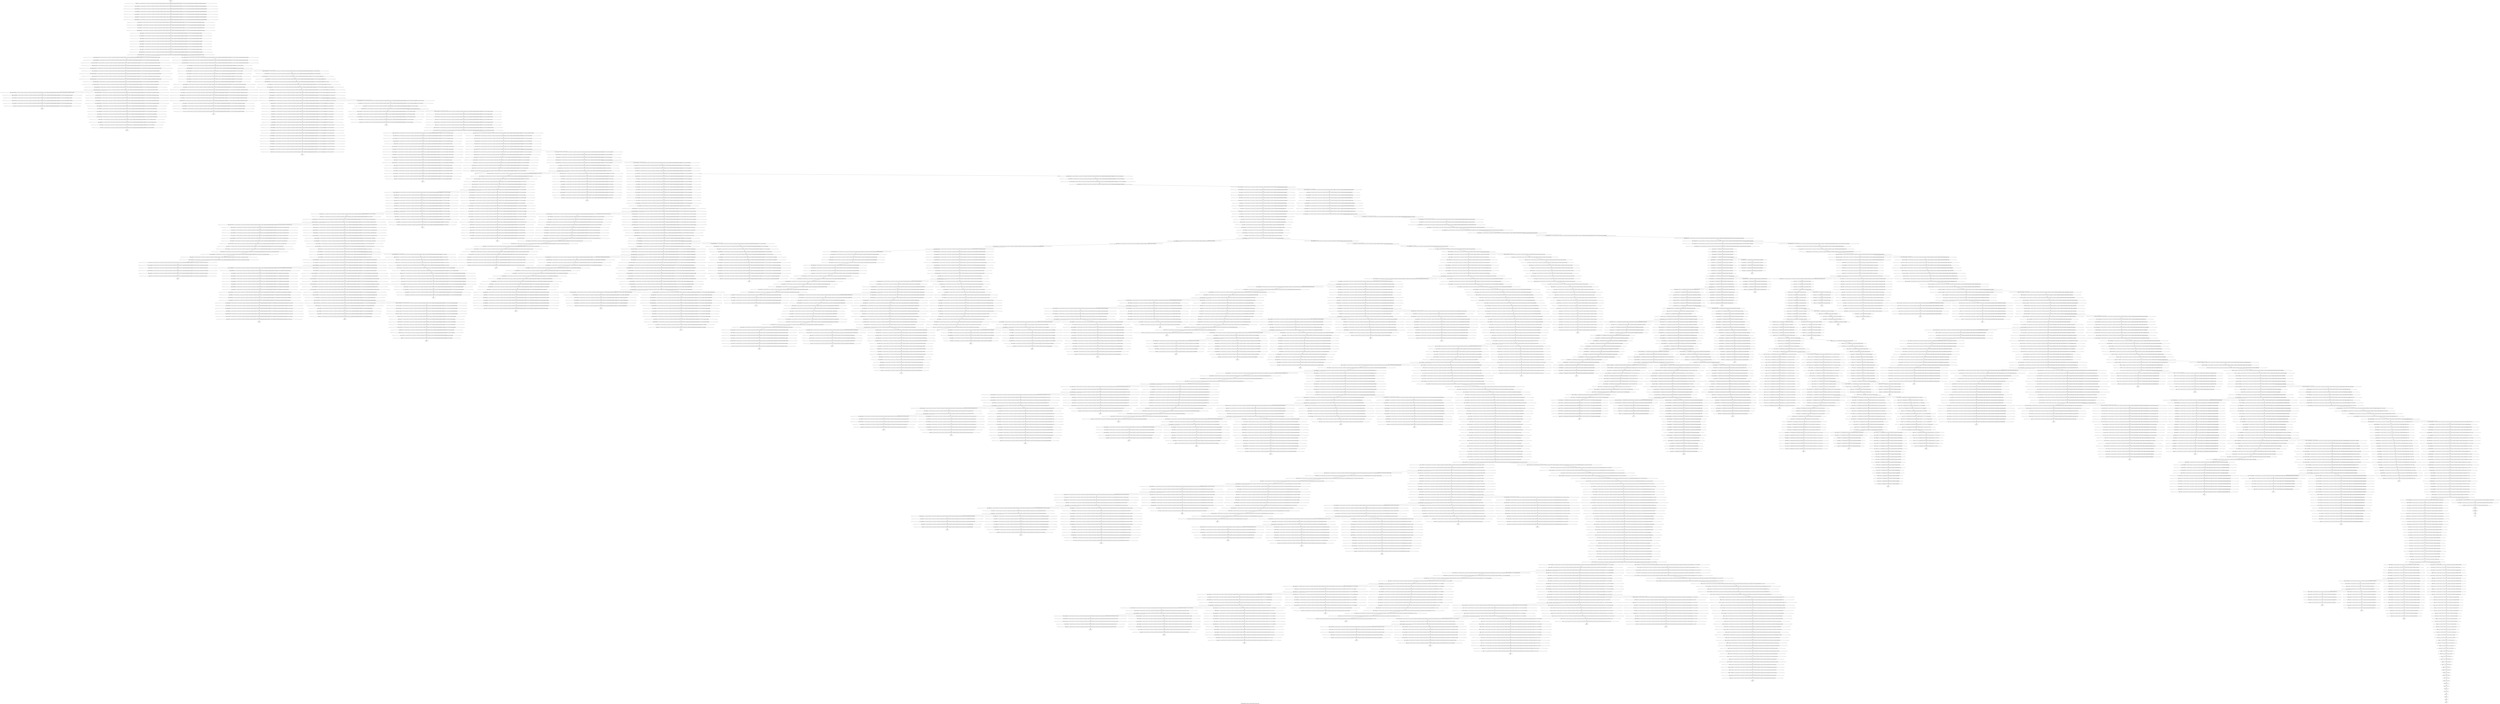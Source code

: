 digraph G {
graph [label="Tree-decomposition of width 3 for register allocator (function _qsort)"]
0[label="0 | : "];
1[label="1 | 849 : "];
2[label="2 | 848 849 : "];
3[label="3 | 19 848 : 0 1 2 3 4 5 6 7 8 9 10 11 12 13 14 15 16 17 18 19 20 21 22 23 24 25 26 27 28 29 "];
4[label="4 | 19 48 848 : 0 1 2 3 4 5 6 7 8 9 10 11 12 13 14 15 16 17 18 19 20 21 22 23 24 25 26 27 28 29 30 31 38 39 40 41 44 45 46 47 48 "];
5[label="5 | 48 846 847 848 : 0 1 2 3 4 5 6 7 8 9 10 11 12 13 14 15 16 17 18 19 20 21 22 23 24 25 26 27 28 29 30 31 38 39 40 41 44 45 46 47 48 719 720 "];
6[label="6 | 48 845 846 848 : 0 1 2 3 4 5 6 7 8 9 10 11 12 13 14 15 16 17 18 19 20 21 22 23 24 25 26 27 28 29 30 31 38 39 40 41 44 45 46 47 48 719 720 "];
7[label="7 | 48 844 845 848 : 0 1 2 3 4 5 6 7 8 9 10 11 12 13 14 15 16 17 18 19 20 21 22 23 24 25 26 27 28 29 30 31 38 39 40 41 44 45 46 47 48 717 718 719 720 "];
8[label="8 | 48 843 844 848 : 0 1 2 3 4 5 6 7 8 9 10 11 12 13 14 15 16 17 18 19 20 21 22 23 24 25 26 27 28 29 30 31 38 39 40 41 44 45 46 47 48 717 718 "];
9[label="9 | 48 842 843 848 : 0 1 2 3 4 5 6 7 8 9 10 11 12 13 14 15 16 17 18 19 20 21 22 23 24 25 26 27 28 29 30 31 38 39 40 41 44 45 46 47 48 711 712 717 718 "];
10[label="10 | 48 841 842 848 : 0 1 2 3 4 5 6 7 8 9 10 11 12 13 14 15 16 17 18 19 20 21 22 23 24 25 26 27 28 29 30 31 38 39 40 41 44 45 46 47 48 711 712 715 716 717 718 "];
11[label="11 | 48 840 841 848 : 0 1 2 3 4 5 6 7 8 9 10 11 12 13 14 15 16 17 18 19 20 21 22 23 24 25 26 27 28 29 30 31 38 39 40 41 44 45 46 47 48 597 598 711 712 715 716 "];
12[label="12 | 48 839 840 848 : 0 1 2 3 4 5 6 7 8 9 10 11 12 13 14 15 16 17 18 19 20 21 22 23 24 25 26 27 28 29 30 31 38 39 40 41 44 45 46 47 48 597 598 711 712 715 716 "];
13[label="13 | 48 838 839 848 : 0 1 2 3 4 5 6 7 8 9 10 11 12 13 14 15 16 17 18 19 20 21 22 23 24 25 26 27 28 29 30 31 38 39 40 41 44 45 46 47 48 597 598 711 712 713 714 "];
14[label="14 | 48 837 838 848 : 0 1 2 3 4 5 6 7 8 9 10 11 12 13 14 15 16 17 18 19 20 21 22 23 24 25 26 27 28 29 30 31 38 39 40 41 44 45 46 47 48 597 598 709 710 711 712 713 714 "];
15[label="15 | 48 836 837 848 : 0 1 2 3 4 5 6 7 8 9 10 11 12 13 14 15 16 17 18 19 20 21 22 23 24 25 26 27 28 29 30 31 38 39 40 41 44 45 46 47 48 597 598 709 710 711 712 713 714 "];
16[label="16 | 48 835 836 848 : 0 1 2 3 4 5 6 7 8 9 10 11 12 13 14 15 16 17 18 19 20 21 22 23 24 25 26 27 28 29 30 31 38 39 40 41 44 45 46 47 48 597 598 647 648 709 710 711 712 "];
17[label="17 | 48 834 835 848 : 0 1 2 3 4 5 6 7 8 9 10 11 12 13 14 15 16 17 18 19 20 21 22 23 24 25 26 27 28 29 30 31 38 39 40 41 44 45 46 47 48 597 598 647 648 709 710 "];
18[label="18 | 824 833 834 : 0 1 2 3 4 5 6 7 8 9 10 11 12 13 14 15 16 17 18 19 20 21 22 23 24 25 26 27 28 29 597 598 647 648 701 702 "];
19[label="19 | 824 832 833 : 0 1 2 3 4 5 6 7 8 9 10 11 12 13 14 15 16 17 18 19 20 21 22 23 24 25 26 27 28 29 597 598 647 648 701 702 "];
20[label="20 | 824 831 832 : 0 1 2 3 4 5 6 7 8 9 10 11 12 13 14 15 16 17 18 19 20 21 22 23 24 25 26 27 28 29 597 598 647 648 701 702 707 708 "];
21[label="21 | 824 830 831 : 0 1 2 3 4 5 6 7 8 9 10 11 12 13 14 15 16 17 18 19 20 21 22 23 24 25 26 27 28 29 597 598 647 648 701 702 707 708 "];
22[label="22 | 824 829 830 : 0 1 2 3 4 5 6 7 8 9 10 11 12 13 14 15 16 17 18 19 20 21 22 23 24 25 26 27 28 29 597 598 647 648 701 702 707 708 "];
23[label="23 | 824 828 829 : 0 1 2 3 4 5 6 7 8 9 10 11 12 13 14 15 16 17 18 19 20 21 22 23 24 25 26 27 28 29 597 598 647 648 701 702 707 708 "];
24[label="24 | 824 827 828 : 0 1 2 3 4 5 6 7 8 9 10 11 12 13 14 15 16 17 18 19 20 21 22 23 24 25 26 27 28 29 597 598 647 648 701 702 705 706 707 708 "];
25[label="25 | 824 826 827 : 0 1 2 3 4 5 6 7 8 9 10 11 12 13 14 15 16 17 18 19 20 21 22 23 24 25 26 27 28 29 597 598 647 648 701 702 705 706 "];
26[label="26 | 824 825 826 : 0 1 2 3 4 5 6 7 8 9 10 11 12 13 14 15 16 17 18 19 20 21 22 23 24 25 26 27 28 29 597 598 647 648 701 702 705 706 "];
27[label="27 | 48 823 824 848 : 0 1 2 3 4 5 6 7 8 9 10 11 12 13 14 15 16 17 18 19 20 21 22 23 24 25 26 27 28 29 30 31 38 39 40 41 44 45 46 47 48 597 598 647 648 701 702 703 704 "];
28[label="28 | 48 822 823 848 : 0 1 2 3 4 5 6 7 8 9 10 11 12 13 14 15 16 17 18 19 20 21 22 23 24 25 26 27 28 29 30 31 38 39 40 41 44 45 46 47 48 597 598 647 648 699 700 701 702 703 704 "];
29[label="29 | 48 821 822 848 : 0 1 2 3 4 5 6 7 8 9 10 11 12 13 14 15 16 17 18 19 20 21 22 23 24 25 26 27 28 29 30 31 38 39 40 41 44 45 46 47 48 597 598 647 648 699 700 701 702 703 704 "];
30[label="30 | 48 820 821 848 : 0 1 2 3 4 5 6 7 8 9 10 11 12 13 14 15 16 17 18 19 20 21 22 23 24 25 26 27 28 29 30 31 38 39 40 41 44 45 46 47 48 597 598 601 602 647 648 699 700 701 702 "];
31[label="31 | 48 819 820 848 : 0 1 2 3 4 5 6 7 8 9 10 11 12 13 14 15 16 17 18 19 20 21 22 23 24 25 26 27 28 29 30 31 38 39 40 41 44 45 46 47 48 597 598 601 602 647 648 699 700 "];
32[label="32 | 779 818 819 : 0 1 2 3 4 5 6 7 8 9 10 11 12 13 14 15 16 17 18 19 20 21 22 23 24 25 26 27 28 29 360 361 368 597 598 601 602 647 648 659 660 689 690 691 692 693 694 695 696 "];
33[label="33 | 779 809 818 819 : 0 1 2 3 4 5 6 7 8 9 10 11 12 13 14 15 16 17 18 19 20 21 22 23 24 25 26 27 28 29 360 361 368 597 598 601 602 647 648 659 660 689 690 691 692 693 694 695 696 "];
34[label="34 | 809 817 818 : 0 1 2 3 4 5 6 7 8 9 10 11 12 13 14 15 16 17 18 19 20 21 22 23 24 25 26 27 28 29 597 598 601 602 647 648 689 690 691 692 693 694 695 696 "];
35[label="35 | 809 816 817 : 0 1 2 3 4 5 6 7 8 9 10 11 12 13 14 15 16 17 18 19 20 21 22 23 24 25 26 27 28 29 597 598 601 602 647 648 689 690 691 692 693 694 695 696 "];
36[label="36 | 809 815 816 : 0 1 2 3 4 5 6 7 8 9 10 11 12 13 14 15 16 17 18 19 20 21 22 23 24 25 26 27 28 29 597 598 601 602 647 648 689 690 691 692 693 694 695 696 "];
37[label="37 | 809 814 815 : 0 1 2 3 4 5 6 7 8 9 10 11 12 13 14 15 16 17 18 19 20 21 22 23 24 25 26 27 28 29 597 598 601 602 647 648 689 690 691 692 693 694 695 696 697 "];
38[label="38 | 809 813 814 : 0 1 2 3 4 5 6 7 8 9 10 11 12 13 14 15 16 17 18 19 20 21 22 23 24 25 26 27 28 29 597 598 601 602 647 648 689 690 691 692 693 694 695 696 697 "];
39[label="39 | 809 812 813 : 0 1 2 3 4 5 6 7 8 9 10 11 12 13 14 15 16 17 18 19 20 21 22 23 24 25 26 27 28 29 597 598 601 602 647 648 689 690 691 692 693 694 695 696 697 698 "];
40[label="40 | 809 811 812 : 0 1 2 3 4 5 6 7 8 9 10 11 12 13 14 15 16 17 18 19 20 21 22 23 24 25 26 27 28 29 597 598 601 602 647 648 689 690 691 692 693 694 695 696 697 698 "];
41[label="41 | 809 810 811 : 0 1 2 3 4 5 6 7 8 9 10 11 12 13 14 15 16 17 18 19 20 21 22 23 24 25 26 27 28 29 597 598 601 602 647 648 689 690 691 692 693 694 695 696 697 698 "];
42[label="42 | 779 808 809 819 : 0 1 2 3 4 5 6 7 8 9 10 11 12 13 14 15 16 17 18 19 20 21 22 23 24 25 26 27 28 29 360 361 368 597 598 601 602 647 648 659 660 663 664 689 690 691 692 693 694 695 696 "];
43[label="43 | 779 807 808 819 : 0 1 2 3 4 5 6 7 8 9 10 11 12 13 14 15 16 17 18 19 20 21 22 23 24 25 26 27 28 29 360 361 368 597 598 601 602 647 648 659 660 663 664 689 690 691 692 693 694 695 696 "];
44[label="44 | 779 806 807 819 : 0 1 2 3 4 5 6 7 8 9 10 11 12 13 14 15 16 17 18 19 20 21 22 23 24 25 26 27 28 29 360 361 368 597 598 601 602 647 648 659 660 663 664 689 690 691 692 693 694 "];
45[label="45 | 779 805 806 819 : 0 1 2 3 4 5 6 7 8 9 10 11 12 13 14 15 16 17 18 19 20 21 22 23 24 25 26 27 28 29 360 361 368 597 598 601 602 647 648 659 660 663 664 689 690 691 692 "];
46[label="46 | 779 804 805 819 : 0 1 2 3 4 5 6 7 8 9 10 11 12 13 14 15 16 17 18 19 20 21 22 23 24 25 26 27 28 29 360 361 368 597 598 601 602 647 648 659 660 663 664 "];
47[label="47 | 779 803 804 805 : 0 1 2 3 4 5 6 7 8 9 10 11 12 13 14 15 16 17 18 19 20 21 22 23 24 25 26 27 28 29 360 361 368 597 598 601 602 647 648 659 660 663 664 673 674 675 676 677 678 679 680 "];
48[label="48 | 779 794 803 805 : 0 1 2 3 4 5 6 7 8 9 10 11 12 13 14 15 16 17 18 19 20 21 22 23 24 25 26 27 28 29 360 361 368 597 598 601 602 647 648 659 660 663 664 673 674 675 676 677 678 679 680 "];
49[label="49 | 794 802 803 : 0 1 2 3 4 5 6 7 8 9 10 11 12 13 14 15 16 17 18 19 20 21 22 23 24 25 26 27 28 29 597 598 601 602 647 648 673 674 675 676 677 678 679 680 "];
50[label="50 | 794 801 802 : 0 1 2 3 4 5 6 7 8 9 10 11 12 13 14 15 16 17 18 19 20 21 22 23 24 25 26 27 28 29 597 598 601 602 647 648 673 674 675 676 677 678 679 680 "];
51[label="51 | 794 800 801 : 0 1 2 3 4 5 6 7 8 9 10 11 12 13 14 15 16 17 18 19 20 21 22 23 24 25 26 27 28 29 597 598 601 602 647 648 673 674 675 676 677 678 679 680 "];
52[label="52 | 794 799 800 : 0 1 2 3 4 5 6 7 8 9 10 11 12 13 14 15 16 17 18 19 20 21 22 23 24 25 26 27 28 29 597 598 601 602 647 648 673 674 675 676 677 678 679 680 681 682 683 684 "];
53[label="53 | 794 798 799 : 0 1 2 3 4 5 6 7 8 9 10 11 12 13 14 15 16 17 18 19 20 21 22 23 24 25 26 27 28 29 597 598 601 602 647 648 673 674 675 676 677 678 679 680 681 682 683 684 "];
54[label="54 | 794 797 798 : 0 1 2 3 4 5 6 7 8 9 10 11 12 13 14 15 16 17 18 19 20 21 22 23 24 25 26 27 28 29 597 598 601 602 647 648 673 674 675 676 677 678 679 680 681 682 683 684 685 686 687 688 "];
55[label="55 | 794 796 797 : 0 1 2 3 4 5 6 7 8 9 10 11 12 13 14 15 16 17 18 19 20 21 22 23 24 25 26 27 28 29 597 598 601 602 647 648 673 674 675 676 677 678 679 680 681 682 683 684 685 686 687 688 "];
56[label="56 | 794 795 796 : 0 1 2 3 4 5 6 7 8 9 10 11 12 13 14 15 16 17 18 19 20 21 22 23 24 25 26 27 28 29 597 598 601 602 647 648 673 674 675 676 677 678 679 680 681 682 683 684 685 686 687 688 "];
57[label="57 | 779 793 794 805 : 0 1 2 3 4 5 6 7 8 9 10 11 12 13 14 15 16 17 18 19 20 21 22 23 24 25 26 27 28 29 360 361 368 597 598 601 602 647 648 659 660 663 664 665 666 673 674 675 676 677 678 679 680 "];
58[label="58 | 779 792 793 805 : 0 1 2 3 4 5 6 7 8 9 10 11 12 13 14 15 16 17 18 19 20 21 22 23 24 25 26 27 28 29 360 361 368 597 598 601 602 647 648 659 660 663 664 665 666 667 668 673 674 675 676 677 678 679 680 "];
59[label="59 | 779 791 792 805 : 0 1 2 3 4 5 6 7 8 9 10 11 12 13 14 15 16 17 18 19 20 21 22 23 24 25 26 27 28 29 360 361 368 597 598 601 602 647 648 659 660 663 664 665 666 667 668 671 672 673 674 675 676 677 678 "];
60[label="60 | 779 790 791 805 : 0 1 2 3 4 5 6 7 8 9 10 11 12 13 14 15 16 17 18 19 20 21 22 23 24 25 26 27 28 29 360 361 368 597 598 601 602 647 648 659 660 663 664 665 666 667 668 669 670 671 672 673 674 675 676 "];
61[label="61 | 779 789 790 805 : 0 1 2 3 4 5 6 7 8 9 10 11 12 13 14 15 16 17 18 19 20 21 22 23 24 25 26 27 28 29 360 361 368 597 598 601 602 647 648 659 660 663 664 665 666 667 668 669 670 671 672 "];
62[label="62 | 779 787 789 805 : 0 1 2 3 4 5 6 7 8 9 10 11 12 13 14 15 16 17 18 19 20 21 22 23 24 25 26 27 28 29 360 361 368 597 598 601 602 647 648 659 660 663 664 665 666 667 668 669 670 "];
63[label="63 | 787 788 789 : 0 1 2 3 4 5 6 7 8 9 10 11 12 13 14 15 16 17 18 19 20 21 22 23 24 25 26 27 28 29 597 598 601 602 647 648 659 660 665 666 667 668 669 670 "];
64[label="64 | 779 786 787 805 : 0 1 2 3 4 5 6 7 8 9 10 11 12 13 14 15 16 17 18 19 20 21 22 23 24 25 26 27 28 29 360 361 368 597 598 601 602 647 648 659 660 663 664 665 666 667 668 669 670 "];
65[label="65 | 779 785 786 805 : 0 1 2 3 4 5 6 7 8 9 10 11 12 13 14 15 16 17 18 19 20 21 22 23 24 25 26 27 28 29 360 361 368 597 598 601 602 647 648 659 660 663 664 665 666 667 668 669 670 "];
66[label="66 | 779 784 785 805 : 0 1 2 3 4 5 6 7 8 9 10 11 12 13 14 15 16 17 18 19 20 21 22 23 24 25 26 27 28 29 360 361 368 597 598 601 602 647 648 659 660 663 664 665 666 667 668 669 670 "];
67[label="67 | 779 783 784 : 0 1 2 3 4 5 6 7 8 9 10 11 12 13 14 15 16 17 18 19 20 21 22 23 24 25 26 27 28 29 360 361 368 597 598 601 602 647 648 659 660 663 664 665 666 667 668 "];
68[label="68 | 779 782 783 : 0 1 2 3 4 5 6 7 8 9 10 11 12 13 14 15 16 17 18 19 20 21 22 23 24 25 26 27 28 29 360 361 368 597 598 601 602 647 648 659 660 663 664 665 666 667 668 "];
69[label="69 | 779 781 782 : 0 1 2 3 4 5 6 7 8 9 10 11 12 13 14 15 16 17 18 19 20 21 22 23 24 25 26 27 28 29 360 361 368 597 598 601 602 647 648 659 660 661 662 663 664 665 666 "];
70[label="70 | 779 780 781 : 0 1 2 3 4 5 6 7 8 9 10 11 12 13 14 15 16 17 18 19 20 21 22 23 24 25 26 27 28 29 360 361 368 597 598 601 602 647 648 659 660 661 662 663 664 "];
71[label="71 | 48 778 779 848 : 0 1 2 3 4 5 6 7 8 9 10 11 12 13 14 15 16 17 18 19 20 21 22 23 24 25 26 27 28 29 30 31 38 39 40 41 44 45 46 47 48 360 361 368 597 598 601 602 647 648 659 660 "];
72[label="72 | 48 777 778 848 : 0 1 2 3 4 5 6 7 8 9 10 11 12 13 14 15 16 17 18 19 20 21 22 23 24 25 26 27 28 29 30 31 38 39 40 41 44 45 46 47 48 360 361 368 597 598 601 602 647 648 657 658 659 660 "];
73[label="73 | 48 776 777 848 : 0 1 2 3 4 5 6 7 8 9 10 11 12 13 14 15 16 17 18 19 20 21 22 23 24 25 26 27 28 29 30 31 38 39 40 41 44 45 46 47 48 360 361 368 597 598 601 602 647 648 657 658 659 660 "];
74[label="74 | 771 775 776 : 0 1 2 3 4 5 6 7 8 9 10 11 12 13 14 15 16 17 18 19 20 21 22 23 24 25 26 27 28 29 360 361 368 597 598 601 602 647 648 653 654 657 658 "];
75[label="75 | 771 774 775 : 0 1 2 3 4 5 6 7 8 9 10 11 12 13 14 15 16 17 18 19 20 21 22 23 24 25 26 27 28 29 360 361 368 597 598 601 602 647 648 653 654 657 658 "];
76[label="76 | 771 773 776 : 0 1 2 3 4 5 6 7 8 9 10 11 12 13 14 15 16 17 18 19 20 21 22 23 24 25 26 27 28 29 360 361 368 597 598 601 602 647 648 653 654 657 658 "];
77[label="77 | 771 772 773 : 0 1 2 3 4 5 6 7 8 9 10 11 12 13 14 15 16 17 18 19 20 21 22 23 24 25 26 27 28 29 360 361 368 597 598 601 602 647 648 653 654 657 658 "];
78[label="78 | 48 770 771 848 : 0 1 2 3 4 5 6 7 8 9 10 11 12 13 14 15 16 17 18 19 20 21 22 23 24 25 26 27 28 29 30 31 38 39 40 41 44 45 46 47 48 360 361 368 597 598 601 602 647 648 653 654 655 656 "];
79[label="79 | 48 769 770 848 : 0 1 2 3 4 5 6 7 8 9 10 11 12 13 14 15 16 17 18 19 20 21 22 23 24 25 26 27 28 29 30 31 38 39 40 41 44 45 46 47 48 360 361 368 597 598 601 602 647 648 653 654 655 656 "];
80[label="80 | 48 768 769 848 : 0 1 2 3 4 5 6 7 8 9 10 11 12 13 14 15 16 17 18 19 20 21 22 23 24 25 26 27 28 29 30 31 38 39 40 41 44 45 46 47 48 360 361 368 597 598 601 602 647 648 651 652 653 654 655 656 "];
81[label="81 | 48 767 768 848 : 0 1 2 3 4 5 6 7 8 9 10 11 12 13 14 15 16 17 18 19 20 21 22 23 24 25 26 27 28 29 30 31 38 39 40 41 44 45 46 47 48 360 361 368 597 598 601 602 647 648 649 650 651 652 653 654 "];
82[label="82 | 48 766 767 848 : 0 1 2 3 4 5 6 7 8 9 10 11 12 13 14 15 16 17 18 19 20 21 22 23 24 25 26 27 28 29 30 31 38 39 40 41 44 45 46 47 48 360 361 364 365 368 597 598 601 602 647 648 649 650 651 652 "];
83[label="83 | 48 765 766 848 : 0 1 2 3 4 5 6 7 8 9 10 11 12 13 14 15 16 17 18 19 20 21 22 23 24 25 26 27 28 29 30 31 38 39 40 41 44 45 46 47 48 360 361 364 365 366 367 368 597 598 601 602 647 648 649 650 "];
84[label="84 | 48 764 765 848 : 0 1 2 3 4 5 6 7 8 9 10 11 12 13 14 15 16 17 18 19 20 21 22 23 24 25 26 27 28 29 30 31 38 39 40 41 44 45 46 47 48 360 361 364 365 366 367 368 597 598 601 602 647 648 "];
85[label="85 | 723 763 764 : 0 1 2 3 4 5 6 7 8 9 10 11 12 13 14 15 16 17 18 19 20 21 22 23 24 25 26 27 28 29 30 31 360 361 364 365 366 367 368 597 598 601 602 605 606 637 638 639 640 641 642 643 644 "];
86[label="86 | 723 754 763 764 : 0 1 2 3 4 5 6 7 8 9 10 11 12 13 14 15 16 17 18 19 20 21 22 23 24 25 26 27 28 29 30 31 360 361 364 365 366 367 368 597 598 601 602 605 606 637 638 639 640 641 642 643 644 "];
87[label="87 | 754 762 763 : 0 1 2 3 4 5 6 7 8 9 10 11 12 13 14 15 16 17 18 19 20 21 22 23 24 25 26 27 28 29 360 361 364 365 366 367 368 597 598 601 602 637 638 639 640 641 642 643 644 "];
88[label="88 | 754 761 762 : 0 1 2 3 4 5 6 7 8 9 10 11 12 13 14 15 16 17 18 19 20 21 22 23 24 25 26 27 28 29 360 361 364 365 366 367 368 597 598 601 602 637 638 639 640 641 642 643 644 "];
89[label="89 | 754 760 761 : 0 1 2 3 4 5 6 7 8 9 10 11 12 13 14 15 16 17 18 19 20 21 22 23 24 25 26 27 28 29 360 361 364 365 366 367 368 597 598 601 602 637 638 639 640 641 642 643 644 "];
90[label="90 | 754 759 760 : 0 1 2 3 4 5 6 7 8 9 10 11 12 13 14 15 16 17 18 19 20 21 22 23 24 25 26 27 28 29 360 361 364 365 366 367 368 597 598 601 602 637 638 639 640 641 642 643 644 645 "];
91[label="91 | 754 758 759 : 0 1 2 3 4 5 6 7 8 9 10 11 12 13 14 15 16 17 18 19 20 21 22 23 24 25 26 27 28 29 360 361 364 365 366 367 368 597 598 601 602 637 638 639 640 641 642 643 644 645 "];
92[label="92 | 754 757 758 : 0 1 2 3 4 5 6 7 8 9 10 11 12 13 14 15 16 17 18 19 20 21 22 23 24 25 26 27 28 29 360 361 364 365 366 367 368 597 598 601 602 637 638 639 640 641 642 643 644 645 646 "];
93[label="93 | 754 756 757 : 0 1 2 3 4 5 6 7 8 9 10 11 12 13 14 15 16 17 18 19 20 21 22 23 24 25 26 27 28 29 360 361 364 365 366 367 368 597 598 601 602 637 638 639 640 641 642 643 644 645 646 "];
94[label="94 | 754 755 756 : 0 1 2 3 4 5 6 7 8 9 10 11 12 13 14 15 16 17 18 19 20 21 22 23 24 25 26 27 28 29 360 361 364 365 366 367 368 597 598 601 602 637 638 639 640 641 642 643 644 645 646 "];
95[label="95 | 723 753 754 764 : 0 1 2 3 4 5 6 7 8 9 10 11 12 13 14 15 16 17 18 19 20 21 22 23 24 25 26 27 28 29 30 31 360 361 364 365 366 367 368 597 598 601 602 605 606 609 610 637 638 639 640 641 642 643 644 "];
96[label="96 | 723 752 753 764 : 0 1 2 3 4 5 6 7 8 9 10 11 12 13 14 15 16 17 18 19 20 21 22 23 24 25 26 27 28 29 30 31 360 361 364 365 366 367 368 597 598 601 602 605 606 609 610 611 612 637 638 639 640 641 642 643 644 "];
97[label="97 | 723 751 752 764 : 0 1 2 3 4 5 6 7 8 9 10 11 12 13 14 15 16 17 18 19 20 21 22 23 24 25 26 27 28 29 30 31 360 361 364 365 366 367 368 597 598 601 602 605 606 609 610 611 612 637 638 639 640 641 642 "];
98[label="98 | 723 750 751 764 : 0 1 2 3 4 5 6 7 8 9 10 11 12 13 14 15 16 17 18 19 20 21 22 23 24 25 26 27 28 29 30 31 360 361 364 365 366 367 368 597 598 601 602 605 606 609 610 611 612 637 638 639 640 "];
99[label="99 | 723 749 750 764 : 0 1 2 3 4 5 6 7 8 9 10 11 12 13 14 15 16 17 18 19 20 21 22 23 24 25 26 27 28 29 30 31 360 361 364 365 366 367 368 597 598 601 602 605 606 609 610 611 612 "];
100[label="100 | 723 748 749 750 : 0 1 2 3 4 5 6 7 8 9 10 11 12 13 14 15 16 17 18 19 20 21 22 23 24 25 26 27 28 29 30 31 360 361 364 365 366 367 368 597 598 601 602 605 606 609 610 611 612 621 622 623 624 625 626 627 628 "];
101[label="101 | 723 739 748 750 : 0 1 2 3 4 5 6 7 8 9 10 11 12 13 14 15 16 17 18 19 20 21 22 23 24 25 26 27 28 29 30 31 360 361 364 365 366 367 368 597 598 601 602 605 606 609 610 611 612 621 622 623 624 625 626 627 628 "];
102[label="102 | 739 747 748 : 0 1 2 3 4 5 6 7 8 9 10 11 12 13 14 15 16 17 18 19 20 21 22 23 24 25 26 27 28 29 360 361 364 365 366 367 368 597 598 601 602 621 622 623 624 625 626 627 628 "];
103[label="103 | 739 746 747 : 0 1 2 3 4 5 6 7 8 9 10 11 12 13 14 15 16 17 18 19 20 21 22 23 24 25 26 27 28 29 360 361 364 365 366 367 368 597 598 601 602 621 622 623 624 625 626 627 628 "];
104[label="104 | 739 745 746 : 0 1 2 3 4 5 6 7 8 9 10 11 12 13 14 15 16 17 18 19 20 21 22 23 24 25 26 27 28 29 360 361 364 365 366 367 368 597 598 601 602 621 622 623 624 625 626 627 628 "];
105[label="105 | 739 744 745 : 0 1 2 3 4 5 6 7 8 9 10 11 12 13 14 15 16 17 18 19 20 21 22 23 24 25 26 27 28 29 360 361 364 365 366 367 368 597 598 601 602 621 622 623 624 625 626 627 628 629 630 631 632 "];
106[label="106 | 739 743 744 : 0 1 2 3 4 5 6 7 8 9 10 11 12 13 14 15 16 17 18 19 20 21 22 23 24 25 26 27 28 29 360 361 364 365 366 367 368 597 598 601 602 621 622 623 624 625 626 627 628 629 630 631 632 "];
107[label="107 | 739 742 743 : 0 1 2 3 4 5 6 7 8 9 10 11 12 13 14 15 16 17 18 19 20 21 22 23 24 25 26 27 28 29 360 361 364 365 366 367 368 597 598 601 602 621 622 623 624 625 626 627 628 629 630 631 632 633 634 635 636 "];
108[label="108 | 739 741 742 : 0 1 2 3 4 5 6 7 8 9 10 11 12 13 14 15 16 17 18 19 20 21 22 23 24 25 26 27 28 29 360 361 364 365 366 367 368 597 598 601 602 621 622 623 624 625 626 627 628 629 630 631 632 633 634 635 636 "];
109[label="109 | 739 740 741 : 0 1 2 3 4 5 6 7 8 9 10 11 12 13 14 15 16 17 18 19 20 21 22 23 24 25 26 27 28 29 360 361 364 365 366 367 368 597 598 601 602 621 622 623 624 625 626 627 628 629 630 631 632 633 634 635 636 "];
110[label="110 | 723 738 739 750 : 0 1 2 3 4 5 6 7 8 9 10 11 12 13 14 15 16 17 18 19 20 21 22 23 24 25 26 27 28 29 30 31 360 361 364 365 366 367 368 597 598 601 602 605 606 609 610 611 612 613 614 621 622 623 624 625 626 627 628 "];
111[label="111 | 723 737 738 750 : 0 1 2 3 4 5 6 7 8 9 10 11 12 13 14 15 16 17 18 19 20 21 22 23 24 25 26 27 28 29 30 31 360 361 364 365 366 367 368 597 598 601 602 605 606 609 610 611 612 613 614 615 616 621 622 623 624 625 626 627 628 "];
112[label="112 | 723 736 737 750 : 0 1 2 3 4 5 6 7 8 9 10 11 12 13 14 15 16 17 18 19 20 21 22 23 24 25 26 27 28 29 30 31 360 361 364 365 366 367 368 597 598 601 602 605 606 609 610 611 612 613 614 615 616 619 620 621 622 623 624 625 626 "];
113[label="113 | 723 735 736 750 : 0 1 2 3 4 5 6 7 8 9 10 11 12 13 14 15 16 17 18 19 20 21 22 23 24 25 26 27 28 29 30 31 360 361 364 365 366 367 368 597 598 601 602 605 606 609 610 611 612 613 614 615 616 617 618 619 620 621 622 623 624 "];
114[label="114 | 723 734 735 750 : 0 1 2 3 4 5 6 7 8 9 10 11 12 13 14 15 16 17 18 19 20 21 22 23 24 25 26 27 28 29 30 31 360 361 364 365 366 367 368 597 598 601 602 605 606 609 610 611 612 613 614 615 616 617 618 619 620 "];
115[label="115 | 723 732 734 750 : 0 1 2 3 4 5 6 7 8 9 10 11 12 13 14 15 16 17 18 19 20 21 22 23 24 25 26 27 28 29 30 31 360 361 364 365 366 367 368 597 598 601 602 605 606 609 610 611 612 613 614 615 616 617 618 "];
116[label="116 | 732 733 734 : 0 1 2 3 4 5 6 7 8 9 10 11 12 13 14 15 16 17 18 19 20 21 22 23 24 25 26 27 28 29 360 361 364 365 366 367 368 597 598 601 602 605 606 613 614 615 616 617 618 "];
117[label="117 | 723 731 732 750 : 0 1 2 3 4 5 6 7 8 9 10 11 12 13 14 15 16 17 18 19 20 21 22 23 24 25 26 27 28 29 30 31 360 361 364 365 366 367 368 597 598 601 602 605 606 609 610 611 612 613 614 615 616 617 618 "];
118[label="118 | 723 730 731 750 : 0 1 2 3 4 5 6 7 8 9 10 11 12 13 14 15 16 17 18 19 20 21 22 23 24 25 26 27 28 29 30 31 360 361 364 365 366 367 368 597 598 601 602 605 606 609 610 611 612 613 614 615 616 617 618 "];
119[label="119 | 723 729 730 750 : 0 1 2 3 4 5 6 7 8 9 10 11 12 13 14 15 16 17 18 19 20 21 22 23 24 25 26 27 28 29 30 31 360 361 364 365 366 367 368 597 598 601 602 605 606 609 610 611 612 613 614 615 616 617 618 "];
120[label="120 | 723 728 729 : 0 1 2 3 4 5 6 7 8 9 10 11 12 13 14 15 16 17 18 19 20 21 22 23 24 25 26 27 28 29 30 31 360 361 364 365 366 367 368 597 598 601 602 605 606 609 610 611 612 613 614 615 616 "];
121[label="121 | 723 727 728 : 0 1 2 3 4 5 6 7 8 9 10 11 12 13 14 15 16 17 18 19 20 21 22 23 24 25 26 27 28 29 30 31 360 361 364 365 366 367 368 597 598 601 602 605 606 609 610 611 612 613 614 615 616 "];
122[label="122 | 723 726 727 : 0 1 2 3 4 5 6 7 8 9 10 11 12 13 14 15 16 17 18 19 20 21 22 23 24 25 26 27 28 29 30 31 360 361 364 365 366 367 368 597 598 601 602 605 606 609 610 611 612 613 614 "];
123[label="123 | 723 725 726 : 0 1 2 3 4 5 6 7 8 9 10 11 12 13 14 15 16 17 18 19 20 21 22 23 24 25 26 27 28 29 30 31 360 361 364 365 366 367 368 597 598 601 602 605 606 607 608 609 610 611 612 "];
124[label="124 | 723 724 725 : 0 1 2 3 4 5 6 7 8 9 10 11 12 13 14 15 16 17 18 19 20 21 22 23 24 25 26 27 28 29 30 31 360 361 364 365 366 367 368 597 598 601 602 605 606 607 608 609 610 "];
125[label="125 | 48 722 723 848 : 0 1 2 3 4 5 6 7 8 9 10 11 12 13 14 15 16 17 18 19 20 21 22 23 24 25 26 27 28 29 30 31 38 39 40 41 44 45 46 47 48 360 361 364 365 366 367 368 597 598 601 602 605 606 "];
126[label="126 | 48 721 722 848 : 0 1 2 3 4 5 6 7 8 9 10 11 12 13 14 15 16 17 18 19 20 21 22 23 24 25 26 27 28 29 30 31 38 39 40 41 44 45 46 47 48 360 361 364 365 366 367 368 597 598 601 602 603 604 605 606 "];
127[label="127 | 48 720 721 848 : 0 1 2 3 4 5 6 7 8 9 10 11 12 13 14 15 16 17 18 19 20 21 22 23 24 25 26 27 28 29 30 31 38 39 40 41 44 45 46 47 48 360 361 364 365 366 367 368 597 598 601 602 603 604 605 606 "];
128[label="128 | 715 719 720 : 0 1 2 3 4 5 6 7 8 9 10 11 12 13 14 15 16 17 18 19 20 21 22 23 24 25 26 27 28 29 30 31 360 361 364 365 366 367 368 597 598 599 600 601 602 603 604 "];
129[label="129 | 715 718 719 : 0 1 2 3 4 5 6 7 8 9 10 11 12 13 14 15 16 17 18 19 20 21 22 23 24 25 26 27 28 29 30 31 360 361 364 365 366 367 368 597 598 599 600 601 602 603 604 "];
130[label="130 | 715 717 720 : 0 1 2 3 4 5 6 7 8 9 10 11 12 13 14 15 16 17 18 19 20 21 22 23 24 25 26 27 28 29 30 31 360 361 364 365 366 367 368 597 598 599 600 601 602 603 604 "];
131[label="131 | 715 716 717 : 0 1 2 3 4 5 6 7 8 9 10 11 12 13 14 15 16 17 18 19 20 21 22 23 24 25 26 27 28 29 30 31 360 361 364 365 366 367 368 597 598 599 600 601 602 603 604 "];
132[label="132 | 48 714 715 848 : 0 1 2 3 4 5 6 7 8 9 10 11 12 13 14 15 16 17 18 19 20 21 22 23 24 25 26 27 28 29 30 31 38 39 40 41 44 45 46 47 48 360 361 364 365 366 367 368 597 598 599 600 601 602 "];
133[label="133 | 48 713 714 848 : 0 1 2 3 4 5 6 7 8 9 10 11 12 13 14 15 16 17 18 19 20 21 22 23 24 25 26 27 28 29 30 31 38 39 40 41 44 45 46 47 48 360 361 362 363 364 365 366 367 368 597 598 599 600 601 602 "];
134[label="134 | 48 712 713 848 : 0 1 2 3 4 5 6 7 8 9 10 11 12 13 14 15 16 17 18 19 20 21 22 23 24 25 26 27 28 29 30 31 38 39 40 41 44 45 46 47 48 360 361 362 363 364 365 366 367 368 597 598 599 600 601 602 "];
135[label="135 | 48 711 712 848 : 0 1 2 3 4 5 6 7 8 9 10 11 12 13 14 15 16 17 18 19 20 21 22 23 24 25 26 27 28 29 30 31 38 39 40 41 44 45 46 47 48 360 361 362 363 364 365 366 367 368 597 598 599 600 "];
136[label="136 | 48 710 711 848 : 0 1 2 3 4 5 6 7 8 9 10 11 12 13 14 15 16 17 18 19 20 21 22 23 24 25 26 27 28 29 30 31 38 39 40 41 44 45 46 47 48 360 361 362 363 364 365 366 367 368 597 598 "];
137[label="137 | 48 708 709 710 : 0 1 2 3 4 5 6 7 8 9 10 11 12 13 14 15 16 17 18 19 20 21 22 23 24 25 26 27 28 29 30 31 38 39 40 41 44 45 46 47 48 360 361 362 363 364 365 366 367 368 "];
138[label="138 | 636 638 708 : 3 4 7 8 38 39 520 521 522 523 524 525 526 527 528 529 530 "];
139[label="139 | 636 638 707 : 3 4 7 8 38 39 520 521 522 523 524 525 526 527 528 529 530 "];
140[label="140 | 638 706 707 : 3 4 7 8 38 39 520 521 522 523 524 525 526 527 528 529 530 "];
141[label="141 | 638 705 706 : 3 4 7 8 38 39 520 521 522 523 524 525 526 527 528 529 530 "];
142[label="142 | 638 640 705 : 3 4 7 8 38 39 520 521 522 523 524 525 526 527 528 529 530 531 532 "];
143[label="143 | 640 642 705 : 3 4 7 8 38 39 520 521 522 523 524 525 526 527 528 529 530 531 532 "];
144[label="144 | 640 642 704 705 : 3 4 7 8 38 39 520 521 522 523 524 525 526 527 528 529 530 531 532 "];
145[label="145 | 642 703 704 705 : 3 4 7 8 38 39 520 521 522 523 524 525 526 527 528 529 530 531 532 535 536 "];
146[label="146 | 642 702 703 705 : 3 4 7 8 38 39 520 521 522 523 524 525 526 527 528 529 530 531 532 535 536 "];
147[label="147 | 642 651 702 705 : 3 4 7 8 38 39 520 521 522 523 524 525 526 527 528 529 530 531 532 535 536 "];
148[label="148 | 651 701 702 : 3 4 7 8 38 39 520 521 522 523 524 525 526 527 528 529 530 531 532 535 536 587 588 589 590 591 592 593 594 "];
149[label="149 | 651 692 701 702 : 3 4 7 8 38 39 520 521 522 523 524 525 526 527 528 529 530 531 532 535 536 587 588 589 590 591 592 593 594 "];
150[label="150 | 692 700 701 : 3 4 7 8 38 39 520 521 522 523 524 525 526 527 528 529 530 535 536 587 588 589 590 591 592 593 594 "];
151[label="151 | 692 699 700 : 3 4 7 8 38 39 520 521 522 523 524 525 526 527 528 529 530 535 536 587 588 589 590 591 592 593 594 "];
152[label="152 | 692 698 699 : 3 4 7 8 38 39 520 521 522 523 524 525 526 527 528 529 530 535 536 587 588 589 590 591 592 593 594 "];
153[label="153 | 692 697 698 : 3 4 7 8 38 39 520 521 522 523 524 525 526 527 528 529 530 535 536 587 588 589 590 591 592 593 594 595 "];
154[label="154 | 692 696 697 : 3 4 7 8 38 39 520 521 522 523 524 525 526 527 528 529 530 535 536 587 588 589 590 591 592 593 594 595 "];
155[label="155 | 692 695 696 : 3 4 7 8 38 39 520 521 522 523 524 525 526 527 528 529 530 535 536 587 588 589 590 591 592 593 594 595 596 "];
156[label="156 | 692 694 695 : 3 4 7 8 38 39 520 521 522 523 524 525 526 527 528 529 530 535 536 587 588 589 590 591 592 593 594 595 596 "];
157[label="157 | 692 693 694 : 3 4 7 8 38 39 520 521 522 523 524 525 526 527 528 529 530 535 536 587 588 589 590 591 592 593 594 595 596 "];
158[label="158 | 651 691 692 702 : 3 4 7 8 38 39 520 521 522 523 524 525 526 527 528 529 530 531 532 535 536 561 562 587 588 589 590 591 592 593 594 "];
159[label="159 | 651 690 691 702 : 3 4 7 8 38 39 520 521 522 523 524 525 526 527 528 529 530 531 532 535 536 561 562 587 588 589 590 591 592 593 594 "];
160[label="160 | 651 689 690 702 : 3 4 7 8 38 39 520 521 522 523 524 525 526 527 528 529 530 531 532 535 536 561 562 587 588 589 590 591 592 "];
161[label="161 | 651 688 689 702 : 3 4 7 8 38 39 520 521 522 523 524 525 526 527 528 529 530 531 532 535 536 561 562 587 588 589 590 "];
162[label="162 | 651 687 688 702 : 3 4 7 8 38 39 520 521 522 523 524 525 526 527 528 529 530 531 532 535 536 561 562 "];
163[label="163 | 651 686 687 688 : 3 4 7 8 38 39 520 521 522 523 524 525 526 527 528 529 530 531 532 535 536 561 562 571 572 573 574 575 576 577 578 "];
164[label="164 | 651 677 686 688 : 3 4 7 8 38 39 520 521 522 523 524 525 526 527 528 529 530 531 532 535 536 561 562 571 572 573 574 575 576 577 578 "];
165[label="165 | 677 685 686 : 3 4 7 8 38 39 520 521 522 523 524 525 526 527 528 529 530 535 536 571 572 573 574 575 576 577 578 "];
166[label="166 | 677 684 685 : 3 4 7 8 38 39 520 521 522 523 524 525 526 527 528 529 530 535 536 571 572 573 574 575 576 577 578 "];
167[label="167 | 677 683 684 : 3 4 7 8 38 39 520 521 522 523 524 525 526 527 528 529 530 535 536 571 572 573 574 575 576 577 578 "];
168[label="168 | 677 682 683 : 3 4 7 8 38 39 520 521 522 523 524 525 526 527 528 529 530 535 536 571 572 573 574 575 576 577 578 579 580 581 582 "];
169[label="169 | 677 681 682 : 3 4 7 8 38 39 520 521 522 523 524 525 526 527 528 529 530 535 536 571 572 573 574 575 576 577 578 579 580 581 582 "];
170[label="170 | 677 680 681 : 3 4 7 8 38 39 520 521 522 523 524 525 526 527 528 529 530 535 536 571 572 573 574 575 576 577 578 579 580 581 582 583 584 585 586 "];
171[label="171 | 677 679 680 : 3 4 7 8 38 39 520 521 522 523 524 525 526 527 528 529 530 535 536 571 572 573 574 575 576 577 578 579 580 581 582 583 584 585 586 "];
172[label="172 | 677 678 679 : 3 4 7 8 38 39 520 521 522 523 524 525 526 527 528 529 530 535 536 571 572 573 574 575 576 577 578 579 580 581 582 583 584 585 586 "];
173[label="173 | 651 676 677 688 : 3 4 7 8 38 39 520 521 522 523 524 525 526 527 528 529 530 531 532 535 536 561 562 563 564 571 572 573 574 575 576 577 578 "];
174[label="174 | 651 675 676 688 : 3 4 7 8 38 39 520 521 522 523 524 525 526 527 528 529 530 531 532 535 536 561 562 563 564 565 566 571 572 573 574 575 576 577 578 "];
175[label="175 | 651 674 675 688 : 3 4 7 8 38 39 520 521 522 523 524 525 526 527 528 529 530 531 532 535 536 561 562 563 564 565 566 569 570 571 572 573 574 575 576 "];
176[label="176 | 651 673 674 688 : 3 4 7 8 38 39 520 521 522 523 524 525 526 527 528 529 530 531 532 535 536 561 562 563 564 565 566 567 568 569 570 571 572 573 574 "];
177[label="177 | 651 672 673 688 : 3 4 7 8 38 39 520 521 522 523 524 525 526 527 528 529 530 531 532 535 536 561 562 563 564 565 566 567 568 569 570 "];
178[label="178 | 651 670 672 688 : 3 4 7 8 38 39 520 521 522 523 524 525 526 527 528 529 530 531 532 535 536 561 562 563 564 565 566 567 568 "];
179[label="179 | 670 671 672 : 3 4 7 8 38 39 520 521 522 523 524 525 526 527 528 529 530 535 536 563 564 565 566 567 568 "];
180[label="180 | 651 669 670 688 : 3 4 7 8 38 39 520 521 522 523 524 525 526 527 528 529 530 531 532 535 536 561 562 563 564 565 566 567 568 "];
181[label="181 | 651 668 669 688 : 3 4 7 8 38 39 520 521 522 523 524 525 526 527 528 529 530 531 532 535 536 561 562 563 564 565 566 567 568 "];
182[label="182 | 651 667 668 688 : 3 4 7 8 38 39 520 521 522 523 524 525 526 527 528 529 530 531 532 535 536 561 562 563 564 565 566 567 568 "];
183[label="183 | 651 666 667 : 3 4 7 8 38 39 520 521 522 523 524 525 526 527 528 529 530 531 532 535 536 561 562 563 564 565 566 "];
184[label="184 | 651 665 666 : 3 4 7 8 38 39 520 521 522 523 524 525 526 527 528 529 530 531 532 535 536 561 562 563 564 565 566 "];
185[label="185 | 651 664 665 : 3 4 7 8 38 39 520 521 522 523 524 525 526 527 528 529 530 531 532 535 536 559 560 561 562 563 564 "];
186[label="186 | 651 663 664 : 3 4 7 8 38 39 520 521 522 523 524 525 526 527 528 529 530 531 532 535 536 559 560 561 562 "];
187[label="187 | 651 662 663 : 3 4 7 8 38 39 520 521 522 523 524 525 526 527 528 529 530 531 532 535 536 559 560 "];
188[label="188 | 651 661 702 : 3 4 7 8 38 39 520 521 522 523 524 525 526 527 528 529 530 531 532 535 536 "];
189[label="189 | 651 660 661 : 3 4 7 8 38 39 520 521 522 523 524 525 526 527 528 529 530 531 532 535 536 543 544 545 546 557 558 "];
190[label="190 | 651 659 660 : 3 4 7 8 38 39 520 521 522 523 524 525 526 527 528 529 530 531 532 535 536 543 544 545 546 555 556 557 558 "];
191[label="191 | 651 658 659 : 3 4 7 8 38 39 520 521 522 523 524 525 526 527 528 529 530 531 532 535 536 543 544 545 546 555 556 557 558 "];
192[label="192 | 651 657 658 : 3 4 7 8 38 39 520 521 522 523 524 525 526 527 528 529 530 531 532 535 536 541 542 543 544 545 546 551 552 553 554 555 556 "];
193[label="193 | 651 656 657 : 3 4 7 8 38 39 520 521 522 523 524 525 526 527 528 529 530 531 532 535 536 541 542 543 544 545 546 549 550 551 552 553 554 "];
194[label="194 | 651 655 656 : 3 4 7 8 38 39 520 521 522 523 524 525 526 527 528 529 530 531 532 535 536 541 542 543 544 545 546 547 548 549 550 551 552 553 554 "];
195[label="195 | 651 654 655 : 3 4 7 8 38 39 520 521 522 523 524 525 526 527 528 529 530 531 532 535 536 541 542 543 544 545 546 547 548 549 550 "];
196[label="196 | 651 653 654 : 3 4 7 8 38 39 520 521 522 523 524 525 526 527 528 529 530 531 532 535 536 541 542 543 544 545 546 547 548 "];
197[label="197 | 651 652 653 : 3 4 7 8 38 39 520 521 522 523 524 525 526 527 528 529 530 531 532 535 536 541 542 543 544 545 546 "];
198[label="198 | 642 650 651 705 : 3 4 7 8 38 39 520 521 522 523 524 525 526 527 528 529 530 531 532 535 536 "];
199[label="199 | 642 649 650 : 3 4 7 8 38 39 520 521 522 523 524 525 526 527 528 529 530 531 532 535 536 539 540 "];
200[label="200 | 642 648 649 : 3 4 7 8 38 39 520 521 522 523 524 525 526 527 528 529 530 531 532 535 536 539 540 "];
201[label="201 | 642 647 648 : 3 4 7 8 38 39 520 521 522 523 524 525 526 527 528 529 530 531 532 535 536 537 538 539 540 "];
202[label="202 | 642 646 647 : 3 4 7 8 38 39 520 521 522 523 524 525 526 527 528 529 530 531 532 533 534 535 536 537 538 "];
203[label="203 | 642 645 646 : 3 4 7 8 38 39 520 521 522 523 524 525 526 527 528 529 530 531 532 533 534 535 536 537 538 "];
204[label="204 | 642 644 645 : 3 4 7 8 38 39 520 521 522 523 524 525 526 527 528 529 530 531 532 533 534 535 536 537 538 "];
205[label="205 | 642 643 644 : 3 4 7 8 38 39 520 521 522 523 524 525 526 527 528 529 530 531 532 533 534 535 536 "];
206[label="206 | 640 641 642 : 3 4 7 8 38 39 520 521 522 523 524 525 526 527 528 529 530 531 532 "];
207[label="207 | 638 639 640 : 3 4 7 8 38 39 520 521 522 523 524 525 526 527 528 529 530 531 532 "];
208[label="208 | 636 637 638 : 3 4 7 8 38 39 520 521 522 523 524 525 526 527 528 529 530 "];
209[label="209 | 48 635 636 710 : 0 1 2 3 4 5 6 7 8 9 10 11 12 13 14 15 16 17 18 19 20 21 22 23 24 25 26 27 28 29 30 31 38 39 40 41 44 45 46 47 48 360 361 362 363 364 365 366 367 368 520 521 522 523 524 525 526 527 528 529 530 "];
210[label="210 | 48 634 635 710 : 0 1 2 3 4 5 6 7 8 9 10 11 12 13 14 15 16 17 18 19 20 21 22 23 24 25 26 27 28 29 30 31 38 39 40 41 44 45 46 47 48 360 361 362 363 364 365 366 367 368 520 521 522 523 524 525 526 527 528 529 530 "];
211[label="211 | 48 633 634 710 : 0 1 2 3 4 5 6 7 8 9 10 11 12 13 14 15 16 17 18 19 20 21 22 23 24 25 26 27 28 29 30 31 38 39 40 41 44 45 46 47 48 360 361 362 363 364 365 366 367 368 520 521 522 523 524 525 526 527 528 "];
212[label="212 | 48 632 633 710 : 0 1 2 3 4 5 6 7 8 9 10 11 12 13 14 15 16 17 18 19 20 21 22 23 24 25 26 27 28 29 30 31 38 39 40 41 44 45 46 47 48 360 361 362 363 364 365 366 367 368 520 521 522 523 524 525 526 "];
213[label="213 | 48 631 632 710 : 0 1 2 3 4 5 6 7 8 9 10 11 12 13 14 15 16 17 18 19 20 21 22 23 24 25 26 27 28 29 30 31 38 39 40 41 44 45 46 47 48 360 361 362 363 364 365 366 367 368 520 521 522 523 524 "];
214[label="214 | 48 630 631 710 : 0 1 2 3 4 5 6 7 8 9 10 11 12 13 14 15 16 17 18 19 20 21 22 23 24 25 26 27 28 29 30 31 38 39 40 41 44 45 46 47 48 360 361 362 363 364 365 366 367 368 520 521 522 "];
215[label="215 | 48 629 630 710 : 0 1 2 3 4 5 6 7 8 9 10 11 12 13 14 15 16 17 18 19 20 21 22 23 24 25 26 27 28 29 30 31 38 39 40 41 44 45 46 47 48 360 361 362 363 364 365 366 367 368 520 521 "];
216[label="216 | 48 628 629 : 0 1 2 3 4 5 6 7 8 9 10 11 12 13 14 15 16 17 18 19 20 21 22 23 24 25 26 27 28 29 30 31 38 39 40 41 44 45 46 47 48 360 361 362 363 364 365 366 367 368 "];
217[label="217 | 453 579 628 : 0 1 2 3 4 5 6 7 8 9 10 11 12 13 14 15 16 17 18 19 20 21 22 23 24 25 26 27 28 29 30 31 38 39 40 41 45 46 47 48 360 361 362 363 364 365 366 367 368 369 370 371 372 373 374 425 426 427 "];
218[label="218 | 579 626 627 : 0 1 2 3 4 5 6 7 8 9 10 11 12 13 14 15 16 17 18 19 20 21 22 23 24 25 26 27 28 29 30 31 38 39 40 41 45 46 47 48 360 361 362 363 364 365 366 367 368 369 370 371 372 373 374 425 426 427 "];
219[label="219 | 579 625 626 : 0 1 2 3 4 5 6 7 8 9 10 11 12 13 14 15 16 17 18 19 20 21 22 23 24 25 26 27 28 29 30 31 38 39 40 41 45 46 47 48 360 361 362 363 364 365 366 367 368 369 370 371 372 373 374 425 426 427 "];
220[label="220 | 579 624 625 : 0 1 2 3 4 5 6 7 8 9 10 11 12 13 14 15 16 17 18 19 20 21 22 23 24 25 26 27 28 29 30 31 38 39 40 41 45 46 47 48 360 361 362 363 364 365 366 367 368 369 370 371 372 373 374 425 426 427 "];
221[label="221 | 579 623 624 : 0 1 2 3 4 5 6 7 8 9 10 11 12 13 14 15 16 17 18 19 20 21 22 23 24 25 26 27 28 29 30 31 38 39 40 41 45 46 47 48 360 361 362 363 364 365 366 367 368 369 370 371 372 373 374 425 426 427 "];
222[label="222 | 579 580 623 : 0 1 2 3 4 5 6 7 8 9 10 11 12 13 14 15 16 17 18 19 20 21 22 23 24 25 26 27 28 29 30 31 38 39 40 41 45 46 47 48 360 361 362 363 364 365 366 367 368 369 370 371 372 373 374 425 426 427 "];
223[label="223 | 580 622 623 : 0 1 2 3 4 5 6 7 8 9 10 11 12 13 14 15 16 17 18 19 20 21 22 23 24 25 26 27 28 29 30 31 38 39 45 46 47 48 360 361 362 363 364 365 366 367 368 369 370 371 372 373 374 426 427 510 511 512 513 514 515 516 517 "];
224[label="224 | 580 613 622 623 : 0 1 2 3 4 5 6 7 8 9 10 11 12 13 14 15 16 17 18 19 20 21 22 23 24 25 26 27 28 29 30 31 38 39 45 46 47 48 360 361 362 363 364 365 366 367 368 369 370 371 372 373 374 426 427 510 511 512 513 514 515 516 517 "];
225[label="225 | 613 621 622 : 0 1 2 3 4 5 6 7 8 9 10 11 12 13 14 15 16 17 18 19 20 21 22 23 24 25 26 27 28 29 30 31 38 39 45 46 47 48 362 363 364 365 366 367 368 369 370 373 374 510 511 512 513 514 515 516 517 "];
226[label="226 | 613 620 621 : 0 1 2 3 4 5 6 7 8 9 10 11 12 13 14 15 16 17 18 19 20 21 22 23 24 25 26 27 28 29 30 31 38 39 45 46 47 48 362 363 364 365 366 367 368 369 370 373 374 510 511 512 513 514 515 516 517 "];
227[label="227 | 613 619 620 : 0 1 2 3 4 5 6 7 8 9 10 11 12 13 14 15 16 17 18 19 20 21 22 23 24 25 26 27 28 29 30 31 38 39 45 46 47 48 362 363 364 365 366 367 368 369 370 373 374 510 511 512 513 514 515 516 517 "];
228[label="228 | 613 618 619 : 0 1 2 3 4 5 6 7 8 9 10 11 12 13 14 15 16 17 18 19 20 21 22 23 24 25 26 27 28 29 30 31 38 39 45 46 47 48 362 363 364 365 366 367 368 369 370 373 374 510 511 512 513 514 515 516 517 518 "];
229[label="229 | 613 617 618 : 0 1 2 3 4 5 6 7 8 9 10 11 12 13 14 15 16 17 18 19 20 21 22 23 24 25 26 27 28 29 30 31 38 39 45 46 47 48 362 363 364 365 366 367 368 369 370 373 374 510 511 512 513 514 515 516 517 518 "];
230[label="230 | 613 616 617 : 0 1 2 3 4 5 6 7 8 9 10 11 12 13 14 15 16 17 18 19 20 21 22 23 24 25 26 27 28 29 30 31 38 39 45 46 47 48 362 363 364 365 366 367 368 369 370 373 374 510 511 512 513 514 515 516 517 518 519 "];
231[label="231 | 613 615 616 : 0 1 2 3 4 5 6 7 8 9 10 11 12 13 14 15 16 17 18 19 20 21 22 23 24 25 26 27 28 29 30 31 38 39 45 46 47 48 362 363 364 365 366 367 368 369 370 373 374 510 511 512 513 514 515 516 517 518 519 "];
232[label="232 | 613 614 615 : 0 1 2 3 4 5 6 7 8 9 10 11 12 13 14 15 16 17 18 19 20 21 22 23 24 25 26 27 28 29 30 31 38 39 45 46 47 48 362 363 364 365 366 367 368 369 370 373 374 510 511 512 513 514 515 516 517 518 519 "];
233[label="233 | 580 612 613 623 : 0 1 2 3 4 5 6 7 8 9 10 11 12 13 14 15 16 17 18 19 20 21 22 23 24 25 26 27 28 29 30 31 38 39 45 46 47 48 360 361 362 363 364 365 366 367 368 369 370 371 372 373 374 426 427 510 511 512 513 514 515 516 517 "];
234[label="234 | 580 611 612 623 : 0 1 2 3 4 5 6 7 8 9 10 11 12 13 14 15 16 17 18 19 20 21 22 23 24 25 26 27 28 29 30 31 38 39 45 46 47 48 360 361 362 363 364 365 366 367 368 369 370 371 372 373 374 426 427 510 511 512 513 514 515 516 517 "];
235[label="235 | 580 610 611 623 : 0 1 2 3 4 5 6 7 8 9 10 11 12 13 14 15 16 17 18 19 20 21 22 23 24 25 26 27 28 29 30 31 38 39 45 46 47 48 360 361 362 363 364 365 366 367 368 369 370 371 372 373 374 426 427 510 511 512 513 514 515 "];
236[label="236 | 580 609 610 623 : 0 1 2 3 4 5 6 7 8 9 10 11 12 13 14 15 16 17 18 19 20 21 22 23 24 25 26 27 28 29 30 31 38 39 45 46 47 48 360 361 362 363 364 365 366 367 368 369 370 371 372 373 374 426 427 510 511 512 513 "];
237[label="237 | 580 608 609 623 : 0 1 2 3 4 5 6 7 8 9 10 11 12 13 14 15 16 17 18 19 20 21 22 23 24 25 26 27 28 29 30 31 38 39 45 46 47 48 360 361 362 363 364 365 366 367 368 369 370 371 372 373 374 426 427 "];
238[label="238 | 580 607 608 609 : 0 1 2 3 4 5 6 7 8 9 10 11 12 13 14 15 16 17 18 19 20 21 22 23 24 25 26 27 28 29 30 31 38 39 45 46 47 48 360 361 362 363 364 365 366 367 368 369 370 371 372 373 374 426 427 494 495 496 497 498 499 500 501 "];
239[label="239 | 580 598 607 609 : 0 1 2 3 4 5 6 7 8 9 10 11 12 13 14 15 16 17 18 19 20 21 22 23 24 25 26 27 28 29 30 31 38 39 45 46 47 48 360 361 362 363 364 365 366 367 368 369 370 371 372 373 374 426 427 494 495 496 497 498 499 500 501 "];
240[label="240 | 598 606 607 : 0 1 2 3 4 5 6 7 8 9 10 11 12 13 14 15 16 17 18 19 20 21 22 23 24 25 26 27 28 29 30 31 38 39 45 46 47 48 362 363 364 365 366 367 368 369 370 373 374 494 495 496 497 498 499 500 501 "];
241[label="241 | 598 605 606 : 0 1 2 3 4 5 6 7 8 9 10 11 12 13 14 15 16 17 18 19 20 21 22 23 24 25 26 27 28 29 30 31 38 39 45 46 47 48 362 363 364 365 366 367 368 369 370 373 374 494 495 496 497 498 499 500 501 "];
242[label="242 | 598 604 605 : 0 1 2 3 4 5 6 7 8 9 10 11 12 13 14 15 16 17 18 19 20 21 22 23 24 25 26 27 28 29 30 31 38 39 45 46 47 48 362 363 364 365 366 367 368 369 370 373 374 494 495 496 497 498 499 500 501 "];
243[label="243 | 598 603 604 : 0 1 2 3 4 5 6 7 8 9 10 11 12 13 14 15 16 17 18 19 20 21 22 23 24 25 26 27 28 29 30 31 38 39 45 46 47 48 362 363 364 365 366 367 368 369 370 373 374 494 495 496 497 498 499 500 501 502 503 504 505 "];
244[label="244 | 598 602 603 : 0 1 2 3 4 5 6 7 8 9 10 11 12 13 14 15 16 17 18 19 20 21 22 23 24 25 26 27 28 29 30 31 38 39 45 46 47 48 362 363 364 365 366 367 368 369 370 373 374 494 495 496 497 498 499 500 501 502 503 504 505 "];
245[label="245 | 598 601 602 : 0 1 2 3 4 5 6 7 8 9 10 11 12 13 14 15 16 17 18 19 20 21 22 23 24 25 26 27 28 29 30 31 38 39 45 46 47 48 362 363 364 365 366 367 368 369 370 373 374 494 495 496 497 498 499 500 501 502 503 504 505 506 507 508 509 "];
246[label="246 | 598 600 601 : 0 1 2 3 4 5 6 7 8 9 10 11 12 13 14 15 16 17 18 19 20 21 22 23 24 25 26 27 28 29 30 31 38 39 45 46 47 48 362 363 364 365 366 367 368 369 370 373 374 494 495 496 497 498 499 500 501 502 503 504 505 506 507 508 509 "];
247[label="247 | 598 599 600 : 0 1 2 3 4 5 6 7 8 9 10 11 12 13 14 15 16 17 18 19 20 21 22 23 24 25 26 27 28 29 30 31 38 39 45 46 47 48 362 363 364 365 366 367 368 369 370 373 374 494 495 496 497 498 499 500 501 502 503 504 505 506 507 508 509 "];
248[label="248 | 580 597 598 609 : 0 1 2 3 4 5 6 7 8 9 10 11 12 13 14 15 16 17 18 19 20 21 22 23 24 25 26 27 28 29 30 31 38 39 45 46 47 48 360 361 362 363 364 365 366 367 368 369 370 371 372 373 374 426 427 486 487 494 495 496 497 498 499 500 501 "];
249[label="249 | 580 596 597 609 : 0 1 2 3 4 5 6 7 8 9 10 11 12 13 14 15 16 17 18 19 20 21 22 23 24 25 26 27 28 29 30 31 38 39 45 46 47 48 360 361 362 363 364 365 366 367 368 369 370 371 372 373 374 426 427 486 487 488 489 494 495 496 497 498 499 500 501 "];
250[label="250 | 580 595 596 609 : 0 1 2 3 4 5 6 7 8 9 10 11 12 13 14 15 16 17 18 19 20 21 22 23 24 25 26 27 28 29 30 31 38 39 45 46 47 48 360 361 362 363 364 365 366 367 368 369 370 371 372 373 374 426 427 486 487 488 489 492 493 494 495 496 497 498 499 "];
251[label="251 | 580 594 595 609 : 0 1 2 3 4 5 6 7 8 9 10 11 12 13 14 15 16 17 18 19 20 21 22 23 24 25 26 27 28 29 30 31 38 39 45 46 47 48 360 361 362 363 364 365 366 367 368 369 370 371 372 373 374 426 427 486 487 488 489 490 491 492 493 494 495 496 497 "];
252[label="252 | 580 593 594 609 : 0 1 2 3 4 5 6 7 8 9 10 11 12 13 14 15 16 17 18 19 20 21 22 23 24 25 26 27 28 29 30 31 38 39 45 46 47 48 360 361 362 363 364 365 366 367 368 369 370 371 372 373 374 426 427 486 487 488 489 490 491 492 493 "];
253[label="253 | 580 591 593 609 : 0 1 2 3 4 5 6 7 8 9 10 11 12 13 14 15 16 17 18 19 20 21 22 23 24 25 26 27 28 29 30 31 38 39 45 46 47 48 360 361 362 363 364 365 366 367 368 369 370 371 372 373 374 426 427 486 487 488 489 490 491 "];
254[label="254 | 591 592 593 : 0 1 2 3 4 5 6 7 8 9 10 11 12 13 14 15 16 17 18 19 20 21 22 23 24 25 26 27 28 29 30 31 38 39 45 46 47 48 362 363 364 365 366 367 368 369 370 373 374 486 487 488 489 490 491 "];
255[label="255 | 580 590 591 609 : 0 1 2 3 4 5 6 7 8 9 10 11 12 13 14 15 16 17 18 19 20 21 22 23 24 25 26 27 28 29 30 31 38 39 45 46 47 48 360 361 362 363 364 365 366 367 368 369 370 371 372 373 374 426 427 486 487 488 489 490 491 "];
256[label="256 | 580 589 590 609 : 0 1 2 3 4 5 6 7 8 9 10 11 12 13 14 15 16 17 18 19 20 21 22 23 24 25 26 27 28 29 30 31 38 39 45 46 47 48 360 361 362 363 364 365 366 367 368 369 370 371 372 373 374 426 427 486 487 488 489 490 491 "];
257[label="257 | 580 588 589 : 0 1 2 3 4 5 6 7 8 9 10 11 12 13 14 15 16 17 18 19 20 21 22 23 24 25 26 27 28 29 30 31 38 39 45 46 47 48 360 361 362 363 364 365 366 367 368 369 370 371 372 373 374 426 427 486 487 488 489 "];
258[label="258 | 580 587 588 : 0 1 2 3 4 5 6 7 8 9 10 11 12 13 14 15 16 17 18 19 20 21 22 23 24 25 26 27 28 29 30 31 38 39 45 46 47 48 360 361 362 363 364 365 366 367 368 369 370 371 372 373 374 426 427 486 487 488 489 "];
259[label="259 | 580 586 587 : 0 1 2 3 4 5 6 7 8 9 10 11 12 13 14 15 16 17 18 19 20 21 22 23 24 25 26 27 28 29 30 31 38 39 45 46 47 48 360 361 362 363 364 365 366 367 368 369 370 371 372 373 374 426 427 486 487 "];
260[label="260 | 580 585 623 : 0 1 2 3 4 5 6 7 8 9 10 11 12 13 14 15 16 17 18 19 20 21 22 23 24 25 26 27 28 29 30 31 38 39 45 46 47 48 360 361 362 363 364 365 366 367 368 369 370 371 372 373 374 426 427 "];
261[label="261 | 580 584 585 : 0 1 2 3 4 5 6 7 8 9 10 11 12 13 14 15 16 17 18 19 20 21 22 23 24 25 26 27 28 29 30 31 38 39 45 46 47 48 360 361 362 363 364 365 366 367 368 369 370 371 372 373 374 426 427 478 479 480 481 "];
262[label="262 | 580 583 584 : 0 1 2 3 4 5 6 7 8 9 10 11 12 13 14 15 16 17 18 19 20 21 22 23 24 25 26 27 28 29 30 31 38 39 45 46 47 48 360 361 362 363 364 365 366 367 368 369 370 371 372 373 374 426 427 478 479 480 481 482 483 484 485 "];
263[label="263 | 580 582 583 : 0 1 2 3 4 5 6 7 8 9 10 11 12 13 14 15 16 17 18 19 20 21 22 23 24 25 26 27 28 29 30 31 38 39 45 46 47 48 360 361 362 363 364 365 366 367 368 369 370 371 372 373 374 426 427 478 479 480 481 482 483 484 485 "];
264[label="264 | 580 581 582 : 0 1 2 3 4 5 6 7 8 9 10 11 12 13 14 15 16 17 18 19 20 21 22 23 24 25 26 27 28 29 30 31 38 39 45 46 47 48 360 361 362 363 364 365 366 367 368 369 370 371 372 373 374 426 427 478 479 480 481 482 483 484 485 "];
265[label="265 | 453 578 579 : 0 1 2 3 4 5 6 7 8 9 10 11 12 13 14 15 16 17 18 19 20 21 22 23 24 25 26 27 28 29 30 31 38 39 40 41 45 46 47 48 360 361 362 363 364 365 366 367 368 369 370 371 372 373 374 425 426 427 "];
266[label="266 | 516 519 578 : 0 1 2 3 4 5 6 7 8 9 10 11 12 13 14 15 16 17 18 19 20 21 22 23 24 25 26 27 28 29 30 31 38 39 40 41 45 46 47 48 360 361 362 363 364 365 366 367 368 369 370 371 372 373 374 425 426 427 "];
267[label="267 | 519 576 577 578 : 0 1 2 3 4 5 6 7 8 9 10 11 12 13 14 15 16 17 18 19 20 21 22 23 24 25 26 27 28 29 30 31 38 39 40 41 45 46 47 48 360 361 362 363 364 365 366 367 368 369 370 371 372 373 374 425 426 427 "];
268[label="268 | 519 575 576 578 : 0 1 2 3 4 5 6 7 8 9 10 11 12 13 14 15 16 17 18 19 20 21 22 23 24 25 26 27 28 29 30 31 38 39 40 41 45 46 47 48 360 361 362 363 364 365 366 367 368 369 370 371 372 373 374 425 426 427 "];
269[label="269 | 527 574 575 : 0 1 2 3 4 5 6 7 8 9 10 11 12 13 14 15 16 17 18 19 20 21 22 23 24 25 26 27 28 29 30 31 38 39 40 41 45 46 47 48 360 361 362 363 364 365 366 367 368 369 370 371 372 373 374 426 427 432 433 "];
270[label="270 | 527 573 574 : 0 1 2 3 4 5 6 7 8 9 10 11 12 13 14 15 16 17 18 19 20 21 22 23 24 25 26 27 28 29 30 31 38 39 40 41 45 46 47 48 360 361 362 363 364 365 366 367 368 369 370 371 372 373 374 426 427 432 433 "];
271[label="271 | 529 572 573 : 0 1 2 3 4 5 6 7 8 9 10 11 12 13 14 15 16 17 18 19 20 21 22 23 24 25 26 27 28 29 30 31 38 39 40 41 45 46 47 48 360 361 362 363 364 365 366 367 368 369 370 371 372 373 374 426 427 468 469 470 471 472 473 474 475 "];
272[label="272 | 563 571 572 : 0 1 2 3 4 5 6 7 8 9 10 11 12 13 14 15 16 17 18 19 20 21 22 23 24 25 26 27 28 29 30 31 38 39 40 41 45 46 47 48 360 361 362 363 364 365 366 367 368 369 370 371 372 373 374 468 469 470 471 472 473 474 475 "];
273[label="273 | 563 570 571 : 0 1 2 3 4 5 6 7 8 9 10 11 12 13 14 15 16 17 18 19 20 21 22 23 24 25 26 27 28 29 30 31 38 39 40 41 45 46 47 48 360 361 362 363 364 365 366 367 368 369 370 371 372 373 374 468 469 470 471 472 473 474 475 "];
274[label="274 | 563 569 570 : 0 1 2 3 4 5 6 7 8 9 10 11 12 13 14 15 16 17 18 19 20 21 22 23 24 25 26 27 28 29 30 31 38 39 40 41 45 46 47 48 360 361 362 363 364 365 366 367 368 369 370 371 372 373 374 468 469 470 471 472 473 474 475 "];
275[label="275 | 563 568 569 : 0 1 2 3 4 5 6 7 8 9 10 11 12 13 14 15 16 17 18 19 20 21 22 23 24 25 26 27 28 29 30 31 38 39 40 41 45 46 47 48 360 361 362 363 364 365 366 367 368 369 370 371 372 373 374 468 469 470 471 472 473 474 475 476 "];
276[label="276 | 563 567 568 : 0 1 2 3 4 5 6 7 8 9 10 11 12 13 14 15 16 17 18 19 20 21 22 23 24 25 26 27 28 29 30 31 38 39 40 41 45 46 47 48 360 361 362 363 364 365 366 367 368 369 370 371 372 373 374 468 469 470 471 472 473 474 475 476 "];
277[label="277 | 563 566 567 : 0 1 2 3 4 5 6 7 8 9 10 11 12 13 14 15 16 17 18 19 20 21 22 23 24 25 26 27 28 29 30 31 38 39 40 41 45 46 47 48 360 361 362 363 364 365 366 367 368 369 370 371 372 373 374 468 469 470 471 472 473 474 475 476 477 "];
278[label="278 | 563 565 566 : 0 1 2 3 4 5 6 7 8 9 10 11 12 13 14 15 16 17 18 19 20 21 22 23 24 25 26 27 28 29 30 31 38 39 40 41 45 46 47 48 360 361 362 363 364 365 366 367 368 369 370 371 372 373 374 468 469 470 471 472 473 474 475 476 477 "];
279[label="279 | 563 564 565 : 0 1 2 3 4 5 6 7 8 9 10 11 12 13 14 15 16 17 18 19 20 21 22 23 24 25 26 27 28 29 30 31 38 39 40 41 45 46 47 48 360 361 362 363 364 365 366 367 368 369 370 371 372 373 374 468 469 470 471 472 473 474 475 476 477 "];
280[label="280 | 529 562 563 573 : 0 1 2 3 4 5 6 7 8 9 10 11 12 13 14 15 16 17 18 19 20 21 22 23 24 25 26 27 28 29 30 31 38 39 40 41 45 46 47 48 360 361 362 363 364 365 366 367 368 369 370 371 372 373 374 426 427 468 469 470 471 472 473 474 475 "];
281[label="281 | 529 561 562 573 : 0 1 2 3 4 5 6 7 8 9 10 11 12 13 14 15 16 17 18 19 20 21 22 23 24 25 26 27 28 29 30 31 38 39 40 41 45 46 47 48 360 361 362 363 364 365 366 367 368 369 370 371 372 373 374 426 427 468 469 470 471 472 473 474 475 "];
282[label="282 | 529 560 561 573 : 0 1 2 3 4 5 6 7 8 9 10 11 12 13 14 15 16 17 18 19 20 21 22 23 24 25 26 27 28 29 30 31 38 39 40 41 45 46 47 48 360 361 362 363 364 365 366 367 368 369 370 371 372 373 374 426 427 468 469 470 471 472 473 "];
283[label="283 | 529 559 560 573 : 0 1 2 3 4 5 6 7 8 9 10 11 12 13 14 15 16 17 18 19 20 21 22 23 24 25 26 27 28 29 30 31 38 39 40 41 45 46 47 48 360 361 362 363 364 365 366 367 368 369 370 371 372 373 374 426 427 468 469 470 471 "];
284[label="284 | 529 557 558 559 : 0 1 2 3 4 5 6 7 8 9 10 11 12 13 14 15 16 17 18 19 20 21 22 23 24 25 26 27 28 29 30 31 38 39 40 41 45 46 47 48 360 361 362 363 364 365 366 367 368 369 370 371 372 373 374 426 427 452 453 454 455 456 457 458 459 "];
285[label="285 | 548 556 557 : 0 1 2 3 4 5 6 7 8 9 10 11 12 13 14 15 16 17 18 19 20 21 22 23 24 25 26 27 28 29 30 31 38 39 40 41 45 46 47 48 360 361 362 363 364 365 366 367 368 369 370 371 372 373 374 452 453 454 455 456 457 458 459 "];
286[label="286 | 548 555 556 : 0 1 2 3 4 5 6 7 8 9 10 11 12 13 14 15 16 17 18 19 20 21 22 23 24 25 26 27 28 29 30 31 38 39 40 41 45 46 47 48 360 361 362 363 364 365 366 367 368 369 370 371 372 373 374 452 453 454 455 456 457 458 459 "];
287[label="287 | 548 554 555 : 0 1 2 3 4 5 6 7 8 9 10 11 12 13 14 15 16 17 18 19 20 21 22 23 24 25 26 27 28 29 30 31 38 39 40 41 45 46 47 48 360 361 362 363 364 365 366 367 368 369 370 371 372 373 374 452 453 454 455 456 457 458 459 "];
288[label="288 | 548 553 554 : 0 1 2 3 4 5 6 7 8 9 10 11 12 13 14 15 16 17 18 19 20 21 22 23 24 25 26 27 28 29 30 31 38 39 40 41 45 46 47 48 360 361 362 363 364 365 366 367 368 369 370 371 372 373 374 452 453 454 455 456 457 458 459 460 461 462 463 "];
289[label="289 | 548 552 553 : 0 1 2 3 4 5 6 7 8 9 10 11 12 13 14 15 16 17 18 19 20 21 22 23 24 25 26 27 28 29 30 31 38 39 40 41 45 46 47 48 360 361 362 363 364 365 366 367 368 369 370 371 372 373 374 452 453 454 455 456 457 458 459 460 461 462 463 "];
290[label="290 | 548 551 552 : 0 1 2 3 4 5 6 7 8 9 10 11 12 13 14 15 16 17 18 19 20 21 22 23 24 25 26 27 28 29 30 31 38 39 40 41 45 46 47 48 360 361 362 363 364 365 366 367 368 369 370 371 372 373 374 452 453 454 455 456 457 458 459 460 461 462 463 464 465 466 467 "];
291[label="291 | 548 550 551 : 0 1 2 3 4 5 6 7 8 9 10 11 12 13 14 15 16 17 18 19 20 21 22 23 24 25 26 27 28 29 30 31 38 39 40 41 45 46 47 48 360 361 362 363 364 365 366 367 368 369 370 371 372 373 374 452 453 454 455 456 457 458 459 460 461 462 463 464 465 466 467 "];
292[label="292 | 548 549 550 : 0 1 2 3 4 5 6 7 8 9 10 11 12 13 14 15 16 17 18 19 20 21 22 23 24 25 26 27 28 29 30 31 38 39 40 41 45 46 47 48 360 361 362 363 364 365 366 367 368 369 370 371 372 373 374 452 453 454 455 456 457 458 459 460 461 462 463 464 465 466 467 "];
293[label="293 | 529 547 548 559 : 0 1 2 3 4 5 6 7 8 9 10 11 12 13 14 15 16 17 18 19 20 21 22 23 24 25 26 27 28 29 30 31 38 39 40 41 45 46 47 48 360 361 362 363 364 365 366 367 368 369 370 371 372 373 374 426 427 444 445 452 453 454 455 456 457 458 459 "];
294[label="294 | 529 546 547 559 : 0 1 2 3 4 5 6 7 8 9 10 11 12 13 14 15 16 17 18 19 20 21 22 23 24 25 26 27 28 29 30 31 38 39 40 41 45 46 47 48 360 361 362 363 364 365 366 367 368 369 370 371 372 373 374 426 427 444 445 446 447 452 453 454 455 456 457 458 459 "];
295[label="295 | 529 545 546 559 : 0 1 2 3 4 5 6 7 8 9 10 11 12 13 14 15 16 17 18 19 20 21 22 23 24 25 26 27 28 29 30 31 38 39 40 41 45 46 47 48 360 361 362 363 364 365 366 367 368 369 370 371 372 373 374 426 427 444 445 446 447 450 451 452 453 454 455 456 457 "];
296[label="296 | 529 544 545 559 : 0 1 2 3 4 5 6 7 8 9 10 11 12 13 14 15 16 17 18 19 20 21 22 23 24 25 26 27 28 29 30 31 38 39 40 41 45 46 47 48 360 361 362 363 364 365 366 367 368 369 370 371 372 373 374 426 427 444 445 446 447 448 449 450 451 452 453 454 455 "];
297[label="297 | 529 543 544 559 : 0 1 2 3 4 5 6 7 8 9 10 11 12 13 14 15 16 17 18 19 20 21 22 23 24 25 26 27 28 29 30 31 38 39 40 41 45 46 47 48 360 361 362 363 364 365 366 367 368 369 370 371 372 373 374 426 427 444 445 446 447 448 449 450 451 "];
298[label="298 | 529 541 543 559 : 0 1 2 3 4 5 6 7 8 9 10 11 12 13 14 15 16 17 18 19 20 21 22 23 24 25 26 27 28 29 30 31 38 39 40 41 45 46 47 48 360 361 362 363 364 365 366 367 368 369 370 371 372 373 374 426 427 444 445 446 447 448 449 "];
299[label="299 | 541 542 543 : 0 1 2 3 4 5 6 7 8 9 10 11 12 13 14 15 16 17 18 19 20 21 22 23 24 25 26 27 28 29 30 31 38 39 40 41 45 46 47 48 360 361 362 363 364 365 366 367 368 369 370 371 372 373 374 444 445 446 447 448 449 "];
300[label="300 | 529 540 541 559 : 0 1 2 3 4 5 6 7 8 9 10 11 12 13 14 15 16 17 18 19 20 21 22 23 24 25 26 27 28 29 30 31 38 39 40 41 45 46 47 48 360 361 362 363 364 365 366 367 368 369 370 371 372 373 374 426 427 444 445 446 447 448 449 "];
301[label="301 | 529 539 540 559 : 0 1 2 3 4 5 6 7 8 9 10 11 12 13 14 15 16 17 18 19 20 21 22 23 24 25 26 27 28 29 30 31 38 39 40 41 45 46 47 48 360 361 362 363 364 365 366 367 368 369 370 371 372 373 374 426 427 444 445 446 447 448 449 "];
302[label="302 | 529 538 539 : 0 1 2 3 4 5 6 7 8 9 10 11 12 13 14 15 16 17 18 19 20 21 22 23 24 25 26 27 28 29 30 31 38 39 40 41 45 46 47 48 360 361 362 363 364 365 366 367 368 369 370 371 372 373 374 426 427 444 445 446 447 "];
303[label="303 | 529 537 538 : 0 1 2 3 4 5 6 7 8 9 10 11 12 13 14 15 16 17 18 19 20 21 22 23 24 25 26 27 28 29 30 31 38 39 40 41 45 46 47 48 360 361 362 363 364 365 366 367 368 369 370 371 372 373 374 426 427 444 445 446 447 "];
304[label="304 | 529 536 537 : 0 1 2 3 4 5 6 7 8 9 10 11 12 13 14 15 16 17 18 19 20 21 22 23 24 25 26 27 28 29 30 31 38 39 40 41 45 46 47 48 360 361 362 363 364 365 366 367 368 369 370 371 372 373 374 426 427 444 445 "];
305[label="305 | 529 535 573 : 0 1 2 3 4 5 6 7 8 9 10 11 12 13 14 15 16 17 18 19 20 21 22 23 24 25 26 27 28 29 30 31 38 39 40 41 45 46 47 48 360 361 362 363 364 365 366 367 368 369 370 371 372 373 374 426 427 "];
306[label="306 | 529 534 535 : 0 1 2 3 4 5 6 7 8 9 10 11 12 13 14 15 16 17 18 19 20 21 22 23 24 25 26 27 28 29 30 31 38 39 40 41 45 46 47 48 360 361 362 363 364 365 366 367 368 369 370 371 372 373 374 426 427 434 435 436 437 438 439 "];
307[label="307 | 529 533 534 : 0 1 2 3 4 5 6 7 8 9 10 11 12 13 14 15 16 17 18 19 20 21 22 23 24 25 26 27 28 29 30 31 38 39 40 41 45 46 47 48 360 361 362 363 364 365 366 367 368 369 370 371 372 373 374 426 427 434 435 436 437 438 439 440 441 442 443 "];
308[label="308 | 529 532 533 : 0 1 2 3 4 5 6 7 8 9 10 11 12 13 14 15 16 17 18 19 20 21 22 23 24 25 26 27 28 29 30 31 38 39 40 41 45 46 47 48 360 361 362 363 364 365 366 367 368 369 370 371 372 373 374 426 427 434 435 436 437 438 439 440 441 442 443 "];
309[label="309 | 529 531 532 : 0 1 2 3 4 5 6 7 8 9 10 11 12 13 14 15 16 17 18 19 20 21 22 23 24 25 26 27 28 29 30 31 38 39 40 41 45 46 47 48 360 361 362 363 364 365 366 367 368 369 370 371 372 373 374 426 427 434 435 436 437 438 439 440 441 442 443 "];
310[label="310 | 529 530 531 : 0 1 2 3 4 5 6 7 8 9 10 11 12 13 14 15 16 17 18 19 20 21 22 23 24 25 26 27 28 29 30 31 38 39 40 41 45 46 47 48 360 361 362 363 364 365 366 367 368 369 370 371 372 373 374 426 427 434 435 436 437 438 439 "];
311[label="311 | 527 528 529 : 0 1 2 3 4 5 6 7 8 9 10 11 12 13 14 15 16 17 18 19 20 21 22 23 24 25 26 27 28 29 30 31 38 39 40 41 45 46 47 48 360 361 362 363 364 365 366 367 368 369 370 371 372 373 374 426 427 432 433 "];
312[label="312 | 519 526 527 578 : 0 1 2 3 4 5 6 7 8 9 10 11 12 13 14 15 16 17 18 19 20 21 22 23 24 25 26 27 28 29 30 31 38 39 40 41 45 46 47 48 360 361 362 363 364 365 366 367 368 369 370 371 372 373 374 425 426 427 432 433 "];
313[label="313 | 519 525 526 : 0 1 2 3 4 5 6 7 8 9 10 11 12 13 14 15 16 17 18 19 20 21 22 23 24 25 26 27 28 29 30 31 38 39 40 41 45 46 47 48 360 361 362 363 364 365 366 367 368 369 370 371 372 373 374 425 426 427 430 431 432 433 "];
314[label="314 | 519 524 525 : 0 1 2 3 4 5 6 7 8 9 10 11 12 13 14 15 16 17 18 19 20 21 22 23 24 25 26 27 28 29 30 31 38 39 40 41 45 46 47 48 360 361 362 363 364 365 366 367 368 369 370 371 372 373 374 425 426 427 430 431 432 433 "];
315[label="315 | 519 523 524 : 0 1 2 3 4 5 6 7 8 9 10 11 12 13 14 15 16 17 18 19 20 21 22 23 24 25 26 27 28 29 30 31 38 39 40 41 45 46 47 48 360 361 362 363 364 365 366 367 368 369 370 371 372 373 374 425 426 427 430 431 432 433 "];
316[label="316 | 519 522 523 : 0 1 2 3 4 5 6 7 8 9 10 11 12 13 14 15 16 17 18 19 20 21 22 23 24 25 26 27 28 29 30 31 38 39 40 41 45 46 47 48 360 361 362 363 364 365 366 367 368 369 370 371 372 373 374 425 426 427 428 429 430 431 "];
317[label="317 | 519 521 522 : 0 1 2 3 4 5 6 7 8 9 10 11 12 13 14 15 16 17 18 19 20 21 22 23 24 25 26 27 28 29 30 31 38 39 40 41 45 46 47 48 360 361 362 363 364 365 366 367 368 369 370 371 372 373 374 425 426 427 428 429 "];
318[label="318 | 519 520 521 : 0 1 2 3 4 5 6 7 8 9 10 11 12 13 14 15 16 17 18 19 20 21 22 23 24 25 26 27 28 29 30 31 38 39 40 41 45 46 47 48 360 361 362 363 364 365 366 367 368 369 370 371 372 373 374 425 426 427 428 429 "];
319[label="319 | 516 518 519 : 0 1 2 3 4 5 6 7 8 9 10 11 12 13 14 15 16 17 18 19 20 21 22 23 24 25 26 27 28 29 30 31 38 39 40 41 45 46 47 48 360 361 362 363 364 365 366 367 368 369 370 371 372 373 374 425 426 427 "];
320[label="320 | 516 517 518 : 0 1 2 3 4 5 6 7 8 9 10 11 12 13 14 15 16 17 18 19 20 21 22 23 24 25 26 27 28 29 30 31 38 39 40 41 45 46 47 48 360 361 362 363 364 365 366 367 368 369 370 371 372 373 374 425 426 427 "];
321[label="321 | 453 457 516 : 0 1 2 3 4 5 6 7 8 9 10 11 12 13 14 15 16 17 18 19 20 21 22 23 24 25 26 27 28 29 30 31 38 39 40 41 45 46 47 48 360 361 362 363 364 365 366 367 368 369 370 371 372 373 374 "];
322[label="322 | 453 457 515 516 : 0 1 2 3 4 5 6 7 8 9 10 11 12 13 14 15 16 17 18 19 20 21 22 23 24 25 26 27 28 29 30 31 38 39 40 41 45 46 47 48 360 361 362 363 364 365 366 367 368 369 370 371 372 373 374 "];
323[label="323 | 457 514 515 516 : 0 1 2 3 4 5 6 7 8 9 10 11 12 13 14 15 16 17 18 19 20 21 22 23 24 25 26 27 28 29 30 31 38 39 40 41 45 46 47 48 360 361 362 363 364 365 366 367 368 369 370 371 372 373 374 "];
324[label="324 | 457 513 514 516 : 0 1 2 3 4 5 6 7 8 9 10 11 12 13 14 15 16 17 18 19 20 21 22 23 24 25 26 27 28 29 30 31 38 39 40 41 45 46 47 48 360 361 362 363 364 365 366 367 368 369 370 371 372 373 374 "];
325[label="325 | 457 465 513 516 : 0 1 2 3 4 5 6 7 8 9 10 11 12 13 14 15 16 17 18 19 20 21 22 23 24 25 26 27 28 29 30 31 38 39 40 41 45 46 47 48 360 361 362 363 364 365 366 367 368 369 370 371 372 373 374 379 380 "];
326[label="326 | 465 512 513 : 0 1 2 3 4 5 6 7 8 9 10 11 12 13 14 15 16 17 18 19 20 21 22 23 24 25 26 27 28 29 30 31 38 39 40 41 45 46 47 48 360 361 362 363 364 365 366 367 368 369 370 371 372 373 374 379 380 "];
327[label="327 | 465 511 512 : 0 1 2 3 4 5 6 7 8 9 10 11 12 13 14 15 16 17 18 19 20 21 22 23 24 25 26 27 28 29 30 31 38 39 40 41 45 46 47 48 360 361 362 363 364 365 366 367 368 369 370 371 372 373 374 379 380 "];
328[label="328 | 465 467 511 : 0 1 2 3 4 5 6 7 8 9 10 11 12 13 14 15 16 17 18 19 20 21 22 23 24 25 26 27 28 29 30 31 38 39 40 41 45 46 47 48 360 361 362 363 364 365 366 367 368 369 370 371 372 373 374 379 380 "];
329[label="329 | 467 510 511 : 0 1 2 3 4 5 6 7 8 9 10 11 12 13 14 15 16 17 18 19 20 21 22 23 24 25 26 27 28 29 30 31 38 39 40 41 45 46 47 48 360 361 362 363 364 365 366 367 368 369 370 371 372 373 374 415 416 417 418 419 420 421 422 "];
330[label="330 | 467 501 510 511 : 0 1 2 3 4 5 6 7 8 9 10 11 12 13 14 15 16 17 18 19 20 21 22 23 24 25 26 27 28 29 30 31 38 39 40 41 45 46 47 48 360 361 362 363 364 365 366 367 368 369 370 371 372 373 374 415 416 417 418 419 420 421 422 "];
331[label="331 | 501 509 510 : 0 1 2 3 4 5 6 7 8 9 10 11 12 13 14 15 16 17 18 19 20 21 22 23 24 25 26 27 28 29 30 31 38 39 40 41 45 46 47 48 362 363 364 365 366 367 368 369 370 373 374 415 416 417 418 419 420 421 422 "];
332[label="332 | 501 508 509 : 0 1 2 3 4 5 6 7 8 9 10 11 12 13 14 15 16 17 18 19 20 21 22 23 24 25 26 27 28 29 30 31 38 39 40 41 45 46 47 48 362 363 364 365 366 367 368 369 370 373 374 415 416 417 418 419 420 421 422 "];
333[label="333 | 501 507 508 : 0 1 2 3 4 5 6 7 8 9 10 11 12 13 14 15 16 17 18 19 20 21 22 23 24 25 26 27 28 29 30 31 38 39 40 41 45 46 47 48 362 363 364 365 366 367 368 369 370 373 374 415 416 417 418 419 420 421 422 "];
334[label="334 | 501 506 507 : 0 1 2 3 4 5 6 7 8 9 10 11 12 13 14 15 16 17 18 19 20 21 22 23 24 25 26 27 28 29 30 31 38 39 40 41 45 46 47 48 362 363 364 365 366 367 368 369 370 373 374 415 416 417 418 419 420 421 422 423 "];
335[label="335 | 501 505 506 : 0 1 2 3 4 5 6 7 8 9 10 11 12 13 14 15 16 17 18 19 20 21 22 23 24 25 26 27 28 29 30 31 38 39 40 41 45 46 47 48 362 363 364 365 366 367 368 369 370 373 374 415 416 417 418 419 420 421 422 423 "];
336[label="336 | 501 504 505 : 0 1 2 3 4 5 6 7 8 9 10 11 12 13 14 15 16 17 18 19 20 21 22 23 24 25 26 27 28 29 30 31 38 39 40 41 45 46 47 48 362 363 364 365 366 367 368 369 370 373 374 415 416 417 418 419 420 421 422 423 424 "];
337[label="337 | 501 503 504 : 0 1 2 3 4 5 6 7 8 9 10 11 12 13 14 15 16 17 18 19 20 21 22 23 24 25 26 27 28 29 30 31 38 39 40 41 45 46 47 48 362 363 364 365 366 367 368 369 370 373 374 415 416 417 418 419 420 421 422 423 424 "];
338[label="338 | 501 502 503 : 0 1 2 3 4 5 6 7 8 9 10 11 12 13 14 15 16 17 18 19 20 21 22 23 24 25 26 27 28 29 30 31 38 39 40 41 45 46 47 48 362 363 364 365 366 367 368 369 370 373 374 415 416 417 418 419 420 421 422 423 424 "];
339[label="339 | 467 500 501 511 : 0 1 2 3 4 5 6 7 8 9 10 11 12 13 14 15 16 17 18 19 20 21 22 23 24 25 26 27 28 29 30 31 38 39 40 41 45 46 47 48 360 361 362 363 364 365 366 367 368 369 370 371 372 373 374 415 416 417 418 419 420 421 422 "];
340[label="340 | 467 499 500 511 : 0 1 2 3 4 5 6 7 8 9 10 11 12 13 14 15 16 17 18 19 20 21 22 23 24 25 26 27 28 29 30 31 38 39 40 41 45 46 47 48 360 361 362 363 364 365 366 367 368 369 370 371 372 373 374 415 416 417 418 419 420 421 422 "];
341[label="341 | 467 498 499 511 : 0 1 2 3 4 5 6 7 8 9 10 11 12 13 14 15 16 17 18 19 20 21 22 23 24 25 26 27 28 29 30 31 38 39 40 41 45 46 47 48 360 361 362 363 364 365 366 367 368 369 370 371 372 373 374 415 416 417 418 419 420 "];
342[label="342 | 467 497 498 511 : 0 1 2 3 4 5 6 7 8 9 10 11 12 13 14 15 16 17 18 19 20 21 22 23 24 25 26 27 28 29 30 31 38 39 40 41 45 46 47 48 360 361 362 363 364 365 366 367 368 369 370 371 372 373 374 415 416 417 418 "];
343[label="343 | 467 496 497 511 : 0 1 2 3 4 5 6 7 8 9 10 11 12 13 14 15 16 17 18 19 20 21 22 23 24 25 26 27 28 29 30 31 38 39 40 41 45 46 47 48 360 361 362 363 364 365 366 367 368 369 370 371 372 373 374 "];
344[label="344 | 467 495 496 497 : 0 1 2 3 4 5 6 7 8 9 10 11 12 13 14 15 16 17 18 19 20 21 22 23 24 25 26 27 28 29 30 31 38 39 40 41 45 46 47 48 360 361 362 363 364 365 366 367 368 369 370 371 372 373 374 399 400 401 402 403 404 405 406 "];
345[label="345 | 467 486 495 497 : 0 1 2 3 4 5 6 7 8 9 10 11 12 13 14 15 16 17 18 19 20 21 22 23 24 25 26 27 28 29 30 31 38 39 40 41 45 46 47 48 360 361 362 363 364 365 366 367 368 369 370 371 372 373 374 399 400 401 402 403 404 405 406 "];
346[label="346 | 486 494 495 : 0 1 2 3 4 5 6 7 8 9 10 11 12 13 14 15 16 17 18 19 20 21 22 23 24 25 26 27 28 29 30 31 38 39 40 41 45 46 47 48 362 363 364 365 366 367 368 369 370 373 374 399 400 401 402 403 404 405 406 "];
347[label="347 | 486 493 494 : 0 1 2 3 4 5 6 7 8 9 10 11 12 13 14 15 16 17 18 19 20 21 22 23 24 25 26 27 28 29 30 31 38 39 40 41 45 46 47 48 362 363 364 365 366 367 368 369 370 373 374 399 400 401 402 403 404 405 406 "];
348[label="348 | 486 492 493 : 0 1 2 3 4 5 6 7 8 9 10 11 12 13 14 15 16 17 18 19 20 21 22 23 24 25 26 27 28 29 30 31 38 39 40 41 45 46 47 48 362 363 364 365 366 367 368 369 370 373 374 399 400 401 402 403 404 405 406 "];
349[label="349 | 486 491 492 : 0 1 2 3 4 5 6 7 8 9 10 11 12 13 14 15 16 17 18 19 20 21 22 23 24 25 26 27 28 29 30 31 38 39 40 41 45 46 47 48 362 363 364 365 366 367 368 369 370 373 374 399 400 401 402 403 404 405 406 407 408 409 410 "];
350[label="350 | 486 490 491 : 0 1 2 3 4 5 6 7 8 9 10 11 12 13 14 15 16 17 18 19 20 21 22 23 24 25 26 27 28 29 30 31 38 39 40 41 45 46 47 48 362 363 364 365 366 367 368 369 370 373 374 399 400 401 402 403 404 405 406 407 408 409 410 "];
351[label="351 | 486 489 490 : 0 1 2 3 4 5 6 7 8 9 10 11 12 13 14 15 16 17 18 19 20 21 22 23 24 25 26 27 28 29 30 31 38 39 40 41 45 46 47 48 362 363 364 365 366 367 368 369 370 373 374 399 400 401 402 403 404 405 406 407 408 409 410 411 412 413 414 "];
352[label="352 | 486 488 489 : 0 1 2 3 4 5 6 7 8 9 10 11 12 13 14 15 16 17 18 19 20 21 22 23 24 25 26 27 28 29 30 31 38 39 40 41 45 46 47 48 362 363 364 365 366 367 368 369 370 373 374 399 400 401 402 403 404 405 406 407 408 409 410 411 412 413 414 "];
353[label="353 | 486 487 488 : 0 1 2 3 4 5 6 7 8 9 10 11 12 13 14 15 16 17 18 19 20 21 22 23 24 25 26 27 28 29 30 31 38 39 40 41 45 46 47 48 362 363 364 365 366 367 368 369 370 373 374 399 400 401 402 403 404 405 406 407 408 409 410 411 412 413 414 "];
354[label="354 | 467 485 486 497 : 0 1 2 3 4 5 6 7 8 9 10 11 12 13 14 15 16 17 18 19 20 21 22 23 24 25 26 27 28 29 30 31 38 39 40 41 45 46 47 48 360 361 362 363 364 365 366 367 368 369 370 371 372 373 374 391 392 399 400 401 402 403 404 405 406 "];
355[label="355 | 467 484 485 497 : 0 1 2 3 4 5 6 7 8 9 10 11 12 13 14 15 16 17 18 19 20 21 22 23 24 25 26 27 28 29 30 31 38 39 40 41 45 46 47 48 360 361 362 363 364 365 366 367 368 369 370 371 372 373 374 391 392 393 394 399 400 401 402 403 404 405 406 "];
356[label="356 | 467 483 484 497 : 0 1 2 3 4 5 6 7 8 9 10 11 12 13 14 15 16 17 18 19 20 21 22 23 24 25 26 27 28 29 30 31 38 39 40 41 45 46 47 48 360 361 362 363 364 365 366 367 368 369 370 371 372 373 374 391 392 393 394 397 398 399 400 401 402 403 404 "];
357[label="357 | 467 482 483 497 : 0 1 2 3 4 5 6 7 8 9 10 11 12 13 14 15 16 17 18 19 20 21 22 23 24 25 26 27 28 29 30 31 38 39 40 41 45 46 47 48 360 361 362 363 364 365 366 367 368 369 370 371 372 373 374 391 392 393 394 395 396 397 398 399 400 401 402 "];
358[label="358 | 467 481 482 497 : 0 1 2 3 4 5 6 7 8 9 10 11 12 13 14 15 16 17 18 19 20 21 22 23 24 25 26 27 28 29 30 31 38 39 40 41 45 46 47 48 360 361 362 363 364 365 366 367 368 369 370 371 372 373 374 391 392 393 394 395 396 397 398 "];
359[label="359 | 467 479 481 497 : 0 1 2 3 4 5 6 7 8 9 10 11 12 13 14 15 16 17 18 19 20 21 22 23 24 25 26 27 28 29 30 31 38 39 40 41 45 46 47 48 360 361 362 363 364 365 366 367 368 369 370 371 372 373 374 391 392 393 394 395 396 "];
360[label="360 | 479 480 481 : 0 1 2 3 4 5 6 7 8 9 10 11 12 13 14 15 16 17 18 19 20 21 22 23 24 25 26 27 28 29 30 31 38 39 40 41 45 46 47 48 362 363 364 365 366 367 368 369 370 373 374 391 392 393 394 395 396 "];
361[label="361 | 467 478 479 497 : 0 1 2 3 4 5 6 7 8 9 10 11 12 13 14 15 16 17 18 19 20 21 22 23 24 25 26 27 28 29 30 31 38 39 40 41 45 46 47 48 360 361 362 363 364 365 366 367 368 369 370 371 372 373 374 391 392 393 394 395 396 "];
362[label="362 | 467 477 478 497 : 0 1 2 3 4 5 6 7 8 9 10 11 12 13 14 15 16 17 18 19 20 21 22 23 24 25 26 27 28 29 30 31 38 39 40 41 45 46 47 48 360 361 362 363 364 365 366 367 368 369 370 371 372 373 374 391 392 393 394 395 396 "];
363[label="363 | 467 476 477 : 0 1 2 3 4 5 6 7 8 9 10 11 12 13 14 15 16 17 18 19 20 21 22 23 24 25 26 27 28 29 30 31 38 39 40 41 45 46 47 48 360 361 362 363 364 365 366 367 368 369 370 371 372 373 374 391 392 393 394 "];
364[label="364 | 467 475 476 : 0 1 2 3 4 5 6 7 8 9 10 11 12 13 14 15 16 17 18 19 20 21 22 23 24 25 26 27 28 29 30 31 38 39 40 41 45 46 47 48 360 361 362 363 364 365 366 367 368 369 370 371 372 373 374 391 392 393 394 "];
365[label="365 | 467 474 475 : 0 1 2 3 4 5 6 7 8 9 10 11 12 13 14 15 16 17 18 19 20 21 22 23 24 25 26 27 28 29 30 31 38 39 40 41 45 46 47 48 360 361 362 363 364 365 366 367 368 369 370 371 372 373 374 391 392 "];
366[label="366 | 467 473 511 : 0 1 2 3 4 5 6 7 8 9 10 11 12 13 14 15 16 17 18 19 20 21 22 23 24 25 26 27 28 29 30 31 38 39 40 41 45 46 47 48 360 361 362 363 364 365 366 367 368 369 370 371 372 373 374 "];
367[label="367 | 467 472 473 : 0 1 2 3 4 5 6 7 8 9 10 11 12 13 14 15 16 17 18 19 20 21 22 23 24 25 26 27 28 29 30 31 38 39 40 41 45 46 47 48 360 361 362 363 364 365 366 367 368 369 370 371 372 373 374 383 384 385 386 "];
368[label="368 | 467 471 472 : 0 1 2 3 4 5 6 7 8 9 10 11 12 13 14 15 16 17 18 19 20 21 22 23 24 25 26 27 28 29 30 31 38 39 40 41 45 46 47 48 360 361 362 363 364 365 366 367 368 369 370 371 372 373 374 381 382 383 384 385 386 387 388 389 390 "];
369[label="369 | 467 470 471 : 0 1 2 3 4 5 6 7 8 9 10 11 12 13 14 15 16 17 18 19 20 21 22 23 24 25 26 27 28 29 30 31 38 39 40 41 45 46 47 48 360 361 362 363 364 365 366 367 368 369 370 371 372 373 374 381 382 383 384 385 386 387 388 389 390 "];
370[label="370 | 467 469 470 : 0 1 2 3 4 5 6 7 8 9 10 11 12 13 14 15 16 17 18 19 20 21 22 23 24 25 26 27 28 29 30 31 38 39 40 41 45 46 47 48 360 361 362 363 364 365 366 367 368 369 370 371 372 373 374 381 382 383 384 385 386 387 388 389 390 "];
371[label="371 | 467 468 469 : 0 1 2 3 4 5 6 7 8 9 10 11 12 13 14 15 16 17 18 19 20 21 22 23 24 25 26 27 28 29 30 31 38 39 40 41 45 46 47 48 360 361 362 363 364 365 366 367 368 369 370 371 372 373 374 381 382 383 384 385 386 "];
372[label="372 | 465 466 467 : 0 1 2 3 4 5 6 7 8 9 10 11 12 13 14 15 16 17 18 19 20 21 22 23 24 25 26 27 28 29 30 31 38 39 40 41 45 46 47 48 360 361 362 363 364 365 366 367 368 369 370 371 372 373 374 379 380 "];
373[label="373 | 457 464 465 516 : 0 1 2 3 4 5 6 7 8 9 10 11 12 13 14 15 16 17 18 19 20 21 22 23 24 25 26 27 28 29 30 31 38 39 40 41 45 46 47 48 360 361 362 363 364 365 366 367 368 369 370 371 372 373 374 379 380 "];
374[label="374 | 457 463 464 : 0 1 2 3 4 5 6 7 8 9 10 11 12 13 14 15 16 17 18 19 20 21 22 23 24 25 26 27 28 29 30 31 38 39 40 41 45 46 47 48 360 361 362 363 364 365 366 367 368 369 370 371 372 373 374 377 378 379 380 "];
375[label="375 | 457 462 463 : 0 1 2 3 4 5 6 7 8 9 10 11 12 13 14 15 16 17 18 19 20 21 22 23 24 25 26 27 28 29 30 31 38 39 40 41 45 46 47 48 360 361 362 363 364 365 366 367 368 369 370 371 372 373 374 377 378 379 380 "];
376[label="376 | 457 461 462 : 0 1 2 3 4 5 6 7 8 9 10 11 12 13 14 15 16 17 18 19 20 21 22 23 24 25 26 27 28 29 30 31 38 39 40 41 45 46 47 48 360 361 362 363 364 365 366 367 368 369 370 371 372 373 374 377 378 379 380 "];
377[label="377 | 457 460 461 : 0 1 2 3 4 5 6 7 8 9 10 11 12 13 14 15 16 17 18 19 20 21 22 23 24 25 26 27 28 29 30 31 38 39 40 41 45 46 47 48 360 361 362 363 364 365 366 367 368 369 370 371 372 373 374 375 376 377 378 "];
378[label="378 | 457 459 460 : 0 1 2 3 4 5 6 7 8 9 10 11 12 13 14 15 16 17 18 19 20 21 22 23 24 25 26 27 28 29 30 31 38 39 40 41 45 46 47 48 360 361 362 363 364 365 366 367 368 369 370 371 372 373 374 375 376 "];
379[label="379 | 457 458 459 : 0 1 2 3 4 5 6 7 8 9 10 11 12 13 14 15 16 17 18 19 20 21 22 23 24 25 26 27 28 29 30 31 38 39 40 41 45 46 47 48 360 361 362 363 364 365 366 367 368 369 370 371 372 373 374 375 376 "];
380[label="380 | 453 456 457 : 0 1 2 3 4 5 6 7 8 9 10 11 12 13 14 15 16 17 18 19 20 21 22 23 24 25 26 27 28 29 30 31 38 39 40 41 45 46 47 48 360 361 362 363 364 365 366 367 368 369 370 371 372 373 374 "];
381[label="381 | 453 455 456 : 0 1 2 3 4 5 6 7 8 9 10 11 12 13 14 15 16 17 18 19 20 21 22 23 24 25 26 27 28 29 30 31 38 39 40 41 45 46 47 48 360 361 362 363 364 365 366 367 368 369 370 371 372 373 374 "];
382[label="382 | 453 454 455 : 0 1 2 3 4 5 6 7 8 9 10 11 12 13 14 15 16 17 18 19 20 21 22 23 24 25 26 27 28 29 30 31 38 39 40 41 45 46 47 48 360 361 362 363 364 365 366 367 368 369 370 371 372 373 374 "];
383[label="383 | 48 452 453 : 0 1 2 3 4 5 6 7 8 9 10 11 12 13 14 15 16 17 18 19 20 21 22 23 24 25 26 27 28 29 30 31 38 39 40 41 44 45 46 47 48 360 361 362 363 364 365 366 367 368 369 370 "];
384[label="384 | 48 451 452 : 0 1 2 3 4 5 6 7 8 9 10 11 12 13 14 15 16 17 18 19 20 21 22 23 24 25 26 27 28 29 30 31 38 39 40 41 44 45 46 47 48 360 361 362 363 364 365 366 367 368 369 370 "];
385[label="385 | 48 450 451 : 0 1 2 3 4 5 6 7 8 9 10 11 12 13 14 15 16 17 18 19 20 21 22 23 24 25 26 27 28 29 30 31 38 39 40 41 44 45 46 47 48 360 361 362 363 364 365 366 367 368 369 "];
386[label="386 | 48 449 450 : 0 1 2 3 4 5 6 7 8 9 10 11 12 13 14 15 16 17 18 19 20 21 22 23 24 25 26 27 28 29 30 31 38 39 40 41 44 45 46 47 48 138 139 360 361 362 363 364 365 366 367 368 "];
387[label="387 | 48 448 449 : 0 1 2 3 4 5 6 7 8 9 10 11 12 13 14 15 16 17 18 19 20 21 22 23 24 25 26 27 28 29 30 31 38 39 40 41 44 45 46 47 48 138 139 360 361 362 363 364 365 366 367 "];
388[label="388 | 48 447 448 : 0 1 2 3 4 5 6 7 8 9 10 11 12 13 14 15 16 17 18 19 20 21 22 23 24 25 26 27 28 29 30 31 38 39 40 41 44 45 46 47 48 138 139 360 361 362 363 364 365 "];
389[label="389 | 48 446 447 : 0 1 2 3 4 5 6 7 8 9 10 11 12 13 14 15 16 17 18 19 20 21 22 23 24 25 26 27 28 29 30 31 38 39 40 41 44 45 46 47 48 138 139 360 361 362 363 "];
390[label="390 | 48 445 446 : 0 1 2 3 4 5 6 7 8 9 10 11 12 13 14 15 16 17 18 19 20 21 22 23 24 25 26 27 28 29 30 31 38 39 40 41 44 45 46 47 48 138 139 360 361 "];
391[label="391 | 48 399 445 : 0 1 2 3 4 5 6 7 8 9 10 11 12 13 14 15 16 17 18 19 20 21 22 23 24 25 26 27 28 29 30 31 38 39 40 41 44 45 46 47 48 132 133 138 139 "];
392[label="392 | 399 444 445 : 0 1 2 3 4 5 6 7 8 9 10 11 12 13 14 15 16 17 18 19 20 21 22 23 24 25 26 27 28 29 30 31 38 39 40 41 44 45 46 47 48 132 133 138 139 350 351 352 353 354 355 356 357 "];
393[label="393 | 399 435 444 445 : 0 1 2 3 4 5 6 7 8 9 10 11 12 13 14 15 16 17 18 19 20 21 22 23 24 25 26 27 28 29 30 31 38 39 40 41 44 45 46 47 48 132 133 138 139 350 351 352 353 354 355 356 357 "];
394[label="394 | 435 443 444 : 0 1 2 3 4 5 6 7 8 9 10 11 12 13 14 15 16 17 18 19 20 21 22 23 24 25 26 27 28 29 30 31 38 39 40 41 44 45 46 47 48 138 139 350 351 352 353 354 355 356 357 "];
395[label="395 | 435 442 443 : 0 1 2 3 4 5 6 7 8 9 10 11 12 13 14 15 16 17 18 19 20 21 22 23 24 25 26 27 28 29 30 31 38 39 40 41 44 45 46 47 48 138 139 350 351 352 353 354 355 356 357 "];
396[label="396 | 435 441 442 : 0 1 2 3 4 5 6 7 8 9 10 11 12 13 14 15 16 17 18 19 20 21 22 23 24 25 26 27 28 29 30 31 38 39 40 41 44 45 46 47 48 138 139 350 351 352 353 354 355 356 357 "];
397[label="397 | 435 440 441 : 0 1 2 3 4 5 6 7 8 9 10 11 12 13 14 15 16 17 18 19 20 21 22 23 24 25 26 27 28 29 30 31 38 39 40 41 44 45 46 47 48 138 139 350 351 352 353 354 355 356 357 358 "];
398[label="398 | 435 439 440 : 0 1 2 3 4 5 6 7 8 9 10 11 12 13 14 15 16 17 18 19 20 21 22 23 24 25 26 27 28 29 30 31 38 39 40 41 44 45 46 47 48 138 139 350 351 352 353 354 355 356 357 358 "];
399[label="399 | 435 438 439 : 0 1 2 3 4 5 6 7 8 9 10 11 12 13 14 15 16 17 18 19 20 21 22 23 24 25 26 27 28 29 30 31 38 39 40 41 44 45 46 47 48 138 139 350 351 352 353 354 355 356 357 358 359 "];
400[label="400 | 435 437 438 : 0 1 2 3 4 5 6 7 8 9 10 11 12 13 14 15 16 17 18 19 20 21 22 23 24 25 26 27 28 29 30 31 38 39 40 41 44 45 46 47 48 138 139 350 351 352 353 354 355 356 357 358 359 "];
401[label="401 | 435 436 437 : 0 1 2 3 4 5 6 7 8 9 10 11 12 13 14 15 16 17 18 19 20 21 22 23 24 25 26 27 28 29 30 31 38 39 40 41 44 45 46 47 48 138 139 350 351 352 353 354 355 356 357 358 359 "];
402[label="402 | 399 434 435 445 : 0 1 2 3 4 5 6 7 8 9 10 11 12 13 14 15 16 17 18 19 20 21 22 23 24 25 26 27 28 29 30 31 38 39 40 41 44 45 46 47 48 132 133 138 139 350 351 352 353 354 355 356 357 "];
403[label="403 | 399 433 434 445 : 0 1 2 3 4 5 6 7 8 9 10 11 12 13 14 15 16 17 18 19 20 21 22 23 24 25 26 27 28 29 30 31 38 39 40 41 44 45 46 47 48 132 133 138 139 324 325 350 351 352 353 354 355 356 357 "];
404[label="404 | 399 432 433 445 : 0 1 2 3 4 5 6 7 8 9 10 11 12 13 14 15 16 17 18 19 20 21 22 23 24 25 26 27 28 29 30 31 38 39 40 41 44 45 46 47 48 132 133 138 139 324 325 350 351 352 353 354 355 "];
405[label="405 | 399 431 432 445 : 0 1 2 3 4 5 6 7 8 9 10 11 12 13 14 15 16 17 18 19 20 21 22 23 24 25 26 27 28 29 30 31 38 39 40 41 44 45 46 47 48 132 133 138 139 324 325 350 351 352 353 "];
406[label="406 | 399 430 431 445 : 0 1 2 3 4 5 6 7 8 9 10 11 12 13 14 15 16 17 18 19 20 21 22 23 24 25 26 27 28 29 30 31 38 39 40 41 44 45 46 47 48 132 133 138 139 324 325 "];
407[label="407 | 399 429 430 431 : 0 1 2 3 4 5 6 7 8 9 10 11 12 13 14 15 16 17 18 19 20 21 22 23 24 25 26 27 28 29 30 31 38 39 40 41 44 45 46 47 48 132 133 138 139 324 325 334 335 336 337 338 339 340 341 "];
408[label="408 | 399 420 429 431 : 0 1 2 3 4 5 6 7 8 9 10 11 12 13 14 15 16 17 18 19 20 21 22 23 24 25 26 27 28 29 30 31 38 39 40 41 44 45 46 47 48 132 133 138 139 324 325 334 335 336 337 338 339 340 341 "];
409[label="409 | 420 428 429 : 0 1 2 3 4 5 6 7 8 9 10 11 12 13 14 15 16 17 18 19 20 21 22 23 24 25 26 27 28 29 30 31 38 39 40 41 44 45 46 47 48 138 139 334 335 336 337 338 339 340 341 "];
410[label="410 | 420 427 428 : 0 1 2 3 4 5 6 7 8 9 10 11 12 13 14 15 16 17 18 19 20 21 22 23 24 25 26 27 28 29 30 31 38 39 40 41 44 45 46 47 48 138 139 334 335 336 337 338 339 340 341 "];
411[label="411 | 420 426 427 : 0 1 2 3 4 5 6 7 8 9 10 11 12 13 14 15 16 17 18 19 20 21 22 23 24 25 26 27 28 29 30 31 38 39 40 41 44 45 46 47 48 138 139 334 335 336 337 338 339 340 341 "];
412[label="412 | 420 425 426 : 0 1 2 3 4 5 6 7 8 9 10 11 12 13 14 15 16 17 18 19 20 21 22 23 24 25 26 27 28 29 30 31 38 39 40 41 44 45 46 47 48 138 139 334 335 336 337 338 339 340 341 342 343 344 345 "];
413[label="413 | 420 424 425 : 0 1 2 3 4 5 6 7 8 9 10 11 12 13 14 15 16 17 18 19 20 21 22 23 24 25 26 27 28 29 30 31 38 39 40 41 44 45 46 47 48 138 139 334 335 336 337 338 339 340 341 342 343 344 345 "];
414[label="414 | 420 423 424 : 0 1 2 3 4 5 6 7 8 9 10 11 12 13 14 15 16 17 18 19 20 21 22 23 24 25 26 27 28 29 30 31 38 39 40 41 44 45 46 47 48 138 139 334 335 336 337 338 339 340 341 342 343 344 345 346 347 348 349 "];
415[label="415 | 420 422 423 : 0 1 2 3 4 5 6 7 8 9 10 11 12 13 14 15 16 17 18 19 20 21 22 23 24 25 26 27 28 29 30 31 38 39 40 41 44 45 46 47 48 138 139 334 335 336 337 338 339 340 341 342 343 344 345 346 347 348 349 "];
416[label="416 | 420 421 422 : 0 1 2 3 4 5 6 7 8 9 10 11 12 13 14 15 16 17 18 19 20 21 22 23 24 25 26 27 28 29 30 31 38 39 40 41 44 45 46 47 48 138 139 334 335 336 337 338 339 340 341 342 343 344 345 346 347 348 349 "];
417[label="417 | 399 419 420 431 : 0 1 2 3 4 5 6 7 8 9 10 11 12 13 14 15 16 17 18 19 20 21 22 23 24 25 26 27 28 29 30 31 38 39 40 41 44 45 46 47 48 132 133 138 139 324 325 326 327 334 335 336 337 338 339 340 341 "];
418[label="418 | 399 418 419 431 : 0 1 2 3 4 5 6 7 8 9 10 11 12 13 14 15 16 17 18 19 20 21 22 23 24 25 26 27 28 29 30 31 38 39 40 41 44 45 46 47 48 132 133 138 139 324 325 326 327 328 329 334 335 336 337 338 339 340 341 "];
419[label="419 | 399 417 418 431 : 0 1 2 3 4 5 6 7 8 9 10 11 12 13 14 15 16 17 18 19 20 21 22 23 24 25 26 27 28 29 30 31 38 39 40 41 44 45 46 47 48 132 133 138 139 324 325 326 327 328 329 332 333 334 335 336 337 338 339 "];
420[label="420 | 399 416 417 431 : 0 1 2 3 4 5 6 7 8 9 10 11 12 13 14 15 16 17 18 19 20 21 22 23 24 25 26 27 28 29 30 31 38 39 40 41 44 45 46 47 48 132 133 138 139 324 325 326 327 328 329 330 331 332 333 334 335 336 337 "];
421[label="421 | 399 415 416 431 : 0 1 2 3 4 5 6 7 8 9 10 11 12 13 14 15 16 17 18 19 20 21 22 23 24 25 26 27 28 29 30 31 38 39 40 41 44 45 46 47 48 132 133 138 139 324 325 326 327 328 329 330 331 332 333 "];
422[label="422 | 399 413 415 431 : 0 1 2 3 4 5 6 7 8 9 10 11 12 13 14 15 16 17 18 19 20 21 22 23 24 25 26 27 28 29 30 31 38 39 40 41 44 45 46 47 48 132 133 138 139 324 325 326 327 328 329 330 331 "];
423[label="423 | 413 414 415 : 0 1 2 3 4 5 6 7 8 9 10 11 12 13 14 15 16 17 18 19 20 21 22 23 24 25 26 27 28 29 30 31 38 39 40 41 44 45 46 47 48 138 139 326 327 328 329 330 331 "];
424[label="424 | 399 412 413 431 : 0 1 2 3 4 5 6 7 8 9 10 11 12 13 14 15 16 17 18 19 20 21 22 23 24 25 26 27 28 29 30 31 38 39 40 41 44 45 46 47 48 132 133 138 139 324 325 326 327 328 329 330 331 "];
425[label="425 | 399 411 412 431 : 0 1 2 3 4 5 6 7 8 9 10 11 12 13 14 15 16 17 18 19 20 21 22 23 24 25 26 27 28 29 30 31 38 39 40 41 44 45 46 47 48 132 133 138 139 324 325 326 327 328 329 330 331 "];
426[label="426 | 399 410 411 : 0 1 2 3 4 5 6 7 8 9 10 11 12 13 14 15 16 17 18 19 20 21 22 23 24 25 26 27 28 29 30 31 38 39 40 41 44 45 46 47 48 132 133 138 139 324 325 326 327 328 329 "];
427[label="427 | 399 409 410 : 0 1 2 3 4 5 6 7 8 9 10 11 12 13 14 15 16 17 18 19 20 21 22 23 24 25 26 27 28 29 30 31 38 39 40 41 44 45 46 47 48 132 133 138 139 324 325 326 327 328 329 "];
428[label="428 | 399 408 409 : 0 1 2 3 4 5 6 7 8 9 10 11 12 13 14 15 16 17 18 19 20 21 22 23 24 25 26 27 28 29 30 31 38 39 40 41 44 45 46 47 48 132 133 138 139 324 325 326 327 "];
429[label="429 | 399 407 408 : 0 1 2 3 4 5 6 7 8 9 10 11 12 13 14 15 16 17 18 19 20 21 22 23 24 25 26 27 28 29 30 31 38 39 40 41 44 45 46 47 48 132 133 138 139 324 325 "];
430[label="430 | 399 406 445 : 0 1 2 3 4 5 6 7 8 9 10 11 12 13 14 15 16 17 18 19 20 21 22 23 24 25 26 27 28 29 30 31 38 39 40 41 44 45 46 47 48 132 133 138 139 "];
431[label="431 | 399 405 406 : 0 1 2 3 4 5 6 7 8 9 10 11 12 13 14 15 16 17 18 19 20 21 22 23 24 25 26 27 28 29 30 31 38 39 40 41 44 45 46 47 48 132 133 138 139 314 315 316 317 318 319 "];
432[label="432 | 399 404 405 : 0 1 2 3 4 5 6 7 8 9 10 11 12 13 14 15 16 17 18 19 20 21 22 23 24 25 26 27 28 29 30 31 38 39 40 41 44 45 46 47 48 132 133 138 139 312 313 314 315 316 317 318 319 320 321 322 323 "];
433[label="433 | 399 403 404 : 0 1 2 3 4 5 6 7 8 9 10 11 12 13 14 15 16 17 18 19 20 21 22 23 24 25 26 27 28 29 30 31 38 39 40 41 44 45 46 47 48 132 133 138 139 312 313 314 315 316 317 318 319 320 321 322 323 "];
434[label="434 | 399 402 403 : 0 1 2 3 4 5 6 7 8 9 10 11 12 13 14 15 16 17 18 19 20 21 22 23 24 25 26 27 28 29 30 31 38 39 40 41 44 45 46 47 48 132 133 138 139 312 313 314 315 316 317 318 319 320 321 322 323 "];
435[label="435 | 399 401 402 : 0 1 2 3 4 5 6 7 8 9 10 11 12 13 14 15 16 17 18 19 20 21 22 23 24 25 26 27 28 29 30 31 38 39 40 41 44 45 46 47 48 132 133 138 139 312 313 314 315 316 317 318 319 "];
436[label="436 | 399 400 401 : 0 1 2 3 4 5 6 7 8 9 10 11 12 13 14 15 16 17 18 19 20 21 22 23 24 25 26 27 28 29 30 31 38 39 40 41 44 45 46 47 48 132 133 138 139 312 313 314 315 316 317 "];
437[label="437 | 48 398 399 : 0 1 2 3 4 5 6 7 8 9 10 11 12 13 14 15 16 17 18 19 20 21 22 23 24 25 26 27 28 29 30 31 38 39 40 41 44 45 46 47 48 132 133 138 139 "];
438[label="438 | 48 142 398 : 0 1 2 3 4 5 6 7 8 9 10 11 12 13 14 15 16 17 18 19 20 21 22 23 24 25 26 27 28 29 30 31 38 39 40 41 44 45 46 47 48 132 133 138 139 "];
439[label="439 | 142 397 398 : 0 1 2 3 4 5 6 7 8 9 10 11 12 13 14 15 16 17 18 19 20 21 22 23 24 25 26 27 28 29 30 31 38 39 40 41 44 45 46 47 48 132 133 138 139 310 311 "];
440[label="440 | 142 396 397 : 0 1 2 3 4 5 6 7 8 9 10 11 12 13 14 15 16 17 18 19 20 21 22 23 24 25 26 27 28 29 30 31 38 39 40 41 44 45 46 47 48 132 133 138 139 300 301 310 311 "];
441[label="441 | 142 395 396 : 0 1 2 3 4 5 6 7 8 9 10 11 12 13 14 15 16 17 18 19 20 21 22 23 24 25 26 27 28 29 30 31 38 39 40 41 44 45 46 47 48 132 133 138 139 300 301 310 311 "];
442[label="442 | 142 350 395 : 0 1 2 3 4 5 6 7 8 9 10 11 12 13 14 15 16 17 18 19 20 21 22 23 24 25 26 27 28 29 30 31 38 39 40 41 44 45 46 47 48 132 133 138 139 142 143 144 145 284 285 286 287 290 291 300 301 "];
443[label="443 | 350 394 395 : 0 1 2 3 4 5 6 7 8 9 10 11 12 13 14 15 16 17 18 19 20 21 22 23 24 25 26 27 28 29 30 31 38 39 40 41 44 45 46 47 48 132 133 138 139 142 143 144 145 284 285 286 287 290 291 300 301 304 305 "];
444[label="444 | 350 393 394 : 0 1 2 3 4 5 6 7 8 9 10 11 12 13 14 15 16 17 18 19 20 21 22 23 24 25 26 27 28 29 30 31 38 39 40 41 44 45 46 47 48 132 133 138 139 142 143 144 145 284 285 286 287 290 291 300 301 304 305 "];
445[label="445 | 350 378 393 : 0 1 2 3 4 5 6 7 8 9 10 11 12 13 14 15 16 17 18 19 20 21 22 23 24 25 26 27 28 29 30 31 38 39 40 41 44 45 46 47 48 132 133 138 139 142 143 144 145 284 285 286 287 290 291 304 305 "];
446[label="446 | 378 392 393 : 0 1 2 3 4 5 6 7 8 9 10 11 12 13 14 15 16 17 18 19 20 21 22 23 24 25 26 27 28 29 30 31 38 39 40 41 44 45 46 47 48 132 133 138 139 142 143 144 145 286 287 290 291 304 305 308 309 "];
447[label="447 | 378 391 392 : 0 1 2 3 4 5 6 7 8 9 10 11 12 13 14 15 16 17 18 19 20 21 22 23 24 25 26 27 28 29 30 31 38 39 40 41 44 45 46 47 48 132 133 138 139 142 143 144 145 286 287 290 291 304 305 308 309 "];
448[label="448 | 378 386 391 : 0 1 2 3 4 5 6 7 8 9 10 11 12 13 14 15 16 17 18 19 20 21 22 23 24 25 26 27 28 29 30 31 38 39 40 41 44 45 46 47 48 132 133 138 139 142 143 144 145 286 287 290 291 308 309 "];
449[label="449 | 386 390 391 : 0 1 2 3 4 5 6 7 8 9 10 11 12 13 14 15 16 17 18 19 20 21 22 23 24 25 26 27 28 29 30 31 38 39 40 41 44 45 46 47 48 138 139 142 143 144 145 308 309 "];
450[label="450 | 386 389 390 : 0 1 2 3 4 5 6 7 8 9 10 11 12 13 14 15 16 17 18 19 20 21 22 23 24 25 26 27 28 29 30 31 38 39 40 41 44 45 46 47 48 138 139 142 143 144 145 308 309 "];
451[label="451 | 386 388 391 : 0 1 2 3 4 5 6 7 8 9 10 11 12 13 14 15 16 17 18 19 20 21 22 23 24 25 26 27 28 29 30 31 38 39 40 41 44 45 46 47 48 138 139 142 143 144 145 308 309 "];
452[label="452 | 386 387 388 : 0 1 2 3 4 5 6 7 8 9 10 11 12 13 14 15 16 17 18 19 20 21 22 23 24 25 26 27 28 29 30 31 38 39 40 41 44 45 46 47 48 138 139 142 143 144 145 308 309 "];
453[label="453 | 378 385 386 : 0 1 2 3 4 5 6 7 8 9 10 11 12 13 14 15 16 17 18 19 20 21 22 23 24 25 26 27 28 29 30 31 38 39 40 41 44 45 46 47 48 132 133 138 139 142 143 144 145 286 287 290 291 306 307 "];
454[label="454 | 378 384 385 : 0 1 2 3 4 5 6 7 8 9 10 11 12 13 14 15 16 17 18 19 20 21 22 23 24 25 26 27 28 29 30 31 38 39 40 41 44 45 46 47 48 132 133 138 139 142 143 144 145 286 287 290 291 306 307 "];
455[label="455 | 378 383 384 : 0 1 2 3 4 5 6 7 8 9 10 11 12 13 14 15 16 17 18 19 20 21 22 23 24 25 26 27 28 29 30 31 38 39 40 41 44 45 46 47 48 132 133 138 139 142 143 144 145 286 287 290 291 306 307 "];
456[label="456 | 378 382 383 : 0 1 2 3 4 5 6 7 8 9 10 11 12 13 14 15 16 17 18 19 20 21 22 23 24 25 26 27 28 29 30 31 38 39 40 41 44 45 46 47 48 132 133 138 139 142 143 144 145 286 287 290 291 "];
457[label="457 | 378 381 382 : 0 1 2 3 4 5 6 7 8 9 10 11 12 13 14 15 16 17 18 19 20 21 22 23 24 25 26 27 28 29 30 31 38 39 40 41 44 45 46 47 48 132 133 138 139 142 143 144 145 286 287 290 291 "];
458[label="458 | 378 380 393 : 0 1 2 3 4 5 6 7 8 9 10 11 12 13 14 15 16 17 18 19 20 21 22 23 24 25 26 27 28 29 30 31 38 39 40 41 44 45 46 47 48 132 133 138 139 142 143 144 145 286 287 290 291 304 305 "];
459[label="459 | 378 379 380 : 0 1 2 3 4 5 6 7 8 9 10 11 12 13 14 15 16 17 18 19 20 21 22 23 24 25 26 27 28 29 30 31 38 39 40 41 44 45 46 47 48 132 133 138 139 142 143 144 145 286 287 290 291 304 305 "];
460[label="460 | 350 377 378 : 0 1 2 3 4 5 6 7 8 9 10 11 12 13 14 15 16 17 18 19 20 21 22 23 24 25 26 27 28 29 30 31 38 39 40 41 44 45 46 47 48 132 133 138 139 142 143 144 145 284 285 286 287 290 291 302 303 "];
461[label="461 | 350 376 377 : 0 1 2 3 4 5 6 7 8 9 10 11 12 13 14 15 16 17 18 19 20 21 22 23 24 25 26 27 28 29 30 31 38 39 40 41 44 45 46 47 48 132 133 138 139 142 143 144 145 284 285 286 287 290 291 302 303 "];
462[label="462 | 350 375 376 : 0 1 2 3 4 5 6 7 8 9 10 11 12 13 14 15 16 17 18 19 20 21 22 23 24 25 26 27 28 29 30 31 38 39 40 41 44 45 46 47 48 132 133 138 139 142 143 144 145 284 285 286 287 290 291 302 303 "];
463[label="463 | 350 374 375 : 0 1 2 3 4 5 6 7 8 9 10 11 12 13 14 15 16 17 18 19 20 21 22 23 24 25 26 27 28 29 30 31 38 39 40 41 44 45 46 47 48 132 133 138 139 142 143 144 145 284 285 286 287 290 291 "];
464[label="464 | 350 373 374 : 0 1 2 3 4 5 6 7 8 9 10 11 12 13 14 15 16 17 18 19 20 21 22 23 24 25 26 27 28 29 30 31 38 39 40 41 44 45 46 47 48 132 133 138 139 142 143 144 145 284 285 286 287 290 291 "];
465[label="465 | 350 372 395 : 0 1 2 3 4 5 6 7 8 9 10 11 12 13 14 15 16 17 18 19 20 21 22 23 24 25 26 27 28 29 30 31 38 39 40 41 44 45 46 47 48 132 133 138 139 142 143 144 145 284 285 286 287 290 291 300 301 "];
466[label="466 | 350 371 372 : 0 1 2 3 4 5 6 7 8 9 10 11 12 13 14 15 16 17 18 19 20 21 22 23 24 25 26 27 28 29 30 31 38 39 40 41 44 45 46 47 48 132 133 138 139 142 143 144 145 284 285 286 287 290 291 294 295 300 301 "];
467[label="467 | 350 370 371 : 0 1 2 3 4 5 6 7 8 9 10 11 12 13 14 15 16 17 18 19 20 21 22 23 24 25 26 27 28 29 30 31 38 39 40 41 44 45 46 47 48 132 133 138 139 142 143 144 145 284 285 286 287 290 291 294 295 300 301 "];
468[label="468 | 350 355 370 : 0 1 2 3 4 5 6 7 8 9 10 11 12 13 14 15 16 17 18 19 20 21 22 23 24 25 26 27 28 29 30 31 38 39 40 41 44 45 46 47 48 132 133 138 139 142 143 144 145 284 285 286 287 290 291 294 295 "];
469[label="469 | 355 369 370 : 0 1 2 3 4 5 6 7 8 9 10 11 12 13 14 15 16 17 18 19 20 21 22 23 24 25 26 27 28 29 30 31 38 39 40 41 44 45 46 47 48 132 133 138 139 142 143 144 145 286 287 290 291 294 295 298 299 "];
470[label="470 | 355 368 369 : 0 1 2 3 4 5 6 7 8 9 10 11 12 13 14 15 16 17 18 19 20 21 22 23 24 25 26 27 28 29 30 31 38 39 40 41 44 45 46 47 48 132 133 138 139 142 143 144 145 286 287 290 291 294 295 298 299 "];
471[label="471 | 355 363 368 : 0 1 2 3 4 5 6 7 8 9 10 11 12 13 14 15 16 17 18 19 20 21 22 23 24 25 26 27 28 29 30 31 38 39 40 41 44 45 46 47 48 132 133 138 139 142 143 144 145 286 287 290 291 298 299 "];
472[label="472 | 363 367 368 : 0 1 2 3 4 5 6 7 8 9 10 11 12 13 14 15 16 17 18 19 20 21 22 23 24 25 26 27 28 29 30 31 38 39 40 41 44 45 46 47 48 138 139 142 143 144 145 298 299 "];
473[label="473 | 363 366 367 : 0 1 2 3 4 5 6 7 8 9 10 11 12 13 14 15 16 17 18 19 20 21 22 23 24 25 26 27 28 29 30 31 38 39 40 41 44 45 46 47 48 138 139 142 143 144 145 298 299 "];
474[label="474 | 363 365 368 : 0 1 2 3 4 5 6 7 8 9 10 11 12 13 14 15 16 17 18 19 20 21 22 23 24 25 26 27 28 29 30 31 38 39 40 41 44 45 46 47 48 138 139 142 143 144 145 298 299 "];
475[label="475 | 363 364 365 : 0 1 2 3 4 5 6 7 8 9 10 11 12 13 14 15 16 17 18 19 20 21 22 23 24 25 26 27 28 29 30 31 38 39 40 41 44 45 46 47 48 138 139 142 143 144 145 298 299 "];
476[label="476 | 355 362 363 : 0 1 2 3 4 5 6 7 8 9 10 11 12 13 14 15 16 17 18 19 20 21 22 23 24 25 26 27 28 29 30 31 38 39 40 41 44 45 46 47 48 132 133 138 139 142 143 144 145 286 287 290 291 296 297 "];
477[label="477 | 355 361 362 : 0 1 2 3 4 5 6 7 8 9 10 11 12 13 14 15 16 17 18 19 20 21 22 23 24 25 26 27 28 29 30 31 38 39 40 41 44 45 46 47 48 132 133 138 139 142 143 144 145 286 287 290 291 296 297 "];
478[label="478 | 355 360 361 : 0 1 2 3 4 5 6 7 8 9 10 11 12 13 14 15 16 17 18 19 20 21 22 23 24 25 26 27 28 29 30 31 38 39 40 41 44 45 46 47 48 132 133 138 139 142 143 144 145 286 287 290 291 296 297 "];
479[label="479 | 355 359 360 : 0 1 2 3 4 5 6 7 8 9 10 11 12 13 14 15 16 17 18 19 20 21 22 23 24 25 26 27 28 29 30 31 38 39 40 41 44 45 46 47 48 132 133 138 139 142 143 144 145 286 287 290 291 "];
480[label="480 | 355 358 359 : 0 1 2 3 4 5 6 7 8 9 10 11 12 13 14 15 16 17 18 19 20 21 22 23 24 25 26 27 28 29 30 31 38 39 40 41 44 45 46 47 48 132 133 138 139 142 143 144 145 286 287 290 291 "];
481[label="481 | 355 357 370 : 0 1 2 3 4 5 6 7 8 9 10 11 12 13 14 15 16 17 18 19 20 21 22 23 24 25 26 27 28 29 30 31 38 39 40 41 44 45 46 47 48 132 133 138 139 142 143 144 145 286 287 290 291 294 295 "];
482[label="482 | 355 356 357 : 0 1 2 3 4 5 6 7 8 9 10 11 12 13 14 15 16 17 18 19 20 21 22 23 24 25 26 27 28 29 30 31 38 39 40 41 44 45 46 47 48 132 133 138 139 142 143 144 145 286 287 290 291 294 295 "];
483[label="483 | 350 354 355 : 0 1 2 3 4 5 6 7 8 9 10 11 12 13 14 15 16 17 18 19 20 21 22 23 24 25 26 27 28 29 30 31 38 39 40 41 44 45 46 47 48 132 133 138 139 142 143 144 145 284 285 286 287 290 291 292 293 "];
484[label="484 | 350 353 354 : 0 1 2 3 4 5 6 7 8 9 10 11 12 13 14 15 16 17 18 19 20 21 22 23 24 25 26 27 28 29 30 31 38 39 40 41 44 45 46 47 48 132 133 138 139 142 143 144 145 284 285 286 287 290 291 292 293 "];
485[label="485 | 350 352 353 : 0 1 2 3 4 5 6 7 8 9 10 11 12 13 14 15 16 17 18 19 20 21 22 23 24 25 26 27 28 29 30 31 38 39 40 41 44 45 46 47 48 132 133 138 139 142 143 144 145 284 285 286 287 290 291 292 293 "];
486[label="486 | 350 351 352 : 0 1 2 3 4 5 6 7 8 9 10 11 12 13 14 15 16 17 18 19 20 21 22 23 24 25 26 27 28 29 30 31 38 39 40 41 44 45 46 47 48 132 133 138 139 142 143 144 145 284 285 286 287 290 291 "];
487[label="487 | 142 349 350 : 0 1 2 3 4 5 6 7 8 9 10 11 12 13 14 15 16 17 18 19 20 21 22 23 24 25 26 27 28 29 30 31 38 39 40 41 44 45 46 47 48 132 133 138 139 142 143 144 145 284 285 286 287 288 289 290 291 "];
488[label="488 | 142 348 349 : 0 1 2 3 4 5 6 7 8 9 10 11 12 13 14 15 16 17 18 19 20 21 22 23 24 25 26 27 28 29 30 31 38 39 40 41 44 45 46 47 48 132 133 138 139 142 143 144 145 278 279 284 285 286 287 288 289 290 291 "];
489[label="489 | 142 347 348 : 0 1 2 3 4 5 6 7 8 9 10 11 12 13 14 15 16 17 18 19 20 21 22 23 24 25 26 27 28 29 30 31 38 39 40 41 44 45 46 47 48 132 133 138 139 142 143 144 145 278 279 284 285 286 287 288 289 290 291 "];
490[label="490 | 142 346 347 : 0 1 2 3 4 5 6 7 8 9 10 11 12 13 14 15 16 17 18 19 20 21 22 23 24 25 26 27 28 29 30 31 38 39 40 41 44 45 46 47 48 132 133 138 139 142 143 144 145 278 279 284 285 286 287 288 289 "];
491[label="491 | 142 345 346 : 0 1 2 3 4 5 6 7 8 9 10 11 12 13 14 15 16 17 18 19 20 21 22 23 24 25 26 27 28 29 30 31 38 39 40 41 44 45 46 47 48 132 133 138 139 142 143 144 145 278 279 284 285 286 287 "];
492[label="492 | 142 344 345 : 0 1 2 3 4 5 6 7 8 9 10 11 12 13 14 15 16 17 18 19 20 21 22 23 24 25 26 27 28 29 30 31 38 39 40 41 44 45 46 47 48 132 133 138 139 142 143 144 145 278 279 282 283 284 285 286 287 "];
493[label="493 | 142 343 344 : 0 1 2 3 4 5 6 7 8 9 10 11 12 13 14 15 16 17 18 19 20 21 22 23 24 25 26 27 28 29 30 31 38 39 40 41 44 45 46 47 48 132 133 138 139 142 143 144 145 278 279 280 281 282 283 284 285 286 287 "];
494[label="494 | 142 342 343 : 0 1 2 3 4 5 6 7 8 9 10 11 12 13 14 15 16 17 18 19 20 21 22 23 24 25 26 27 28 29 30 31 38 39 40 41 44 45 46 47 48 132 133 138 139 142 143 144 145 278 279 280 281 282 283 284 285 "];
495[label="495 | 142 341 342 : 0 1 2 3 4 5 6 7 8 9 10 11 12 13 14 15 16 17 18 19 20 21 22 23 24 25 26 27 28 29 30 31 38 39 40 41 44 45 46 47 48 132 133 138 139 142 143 144 145 278 279 280 281 282 283 "];
496[label="496 | 142 340 341 : 0 1 2 3 4 5 6 7 8 9 10 11 12 13 14 15 16 17 18 19 20 21 22 23 24 25 26 27 28 29 30 31 38 39 40 41 44 45 46 47 48 132 133 138 139 142 143 144 145 278 279 280 281 "];
497[label="497 | 142 339 340 : 0 1 2 3 4 5 6 7 8 9 10 11 12 13 14 15 16 17 18 19 20 21 22 23 24 25 26 27 28 29 30 31 38 39 40 41 44 45 46 47 48 132 133 138 139 142 143 144 145 278 279 "];
498[label="498 | 142 147 339 : 0 1 2 3 4 5 6 7 8 9 10 11 12 13 14 15 16 17 18 19 20 21 22 23 24 25 26 27 28 29 30 31 38 39 40 41 44 45 46 47 48 132 133 138 139 142 143 144 145 "];
499[label="499 | 147 338 339 : 0 1 2 3 4 5 6 7 8 9 10 11 12 13 14 15 16 17 18 19 20 21 22 23 24 25 26 27 28 29 30 31 38 39 40 41 44 45 46 47 48 132 133 138 139 142 143 144 145 268 269 "];
500[label="500 | 147 337 338 : 0 1 2 3 4 5 6 7 8 9 10 11 12 13 14 15 16 17 18 19 20 21 22 23 24 25 26 27 28 29 30 31 38 39 40 41 44 45 46 47 48 132 133 138 139 142 143 144 145 268 269 "];
501[label="501 | 147 292 337 : 0 1 2 3 4 5 6 7 8 9 10 11 12 13 14 15 16 17 18 19 20 21 22 23 24 25 26 27 28 29 30 31 38 39 40 41 44 45 46 47 48 132 133 138 139 142 143 144 145 240 241 244 245 252 253 254 255 258 259 268 269 "];
502[label="502 | 292 336 337 : 0 1 2 3 4 5 6 7 8 9 10 11 12 13 14 15 16 17 18 19 20 21 22 23 24 25 26 27 28 29 30 31 38 39 40 41 44 45 46 47 48 132 133 138 139 142 143 144 145 240 241 244 245 252 253 254 255 258 259 268 269 272 273 "];
503[label="503 | 292 335 336 : 0 1 2 3 4 5 6 7 8 9 10 11 12 13 14 15 16 17 18 19 20 21 22 23 24 25 26 27 28 29 30 31 38 39 40 41 44 45 46 47 48 132 133 138 139 142 143 144 145 240 241 244 245 252 253 254 255 258 259 268 269 272 273 "];
504[label="504 | 292 320 335 : 0 1 2 3 4 5 6 7 8 9 10 11 12 13 14 15 16 17 18 19 20 21 22 23 24 25 26 27 28 29 30 31 38 39 40 41 44 45 46 47 48 132 133 138 139 142 143 144 145 240 241 244 245 252 253 254 255 258 259 272 273 "];
505[label="505 | 320 334 335 : 0 1 2 3 4 5 6 7 8 9 10 11 12 13 14 15 16 17 18 19 20 21 22 23 24 25 26 27 28 29 30 31 38 39 40 41 44 45 46 47 48 132 133 138 139 142 143 144 145 240 241 244 245 254 255 258 259 272 273 276 277 "];
506[label="506 | 320 333 334 : 0 1 2 3 4 5 6 7 8 9 10 11 12 13 14 15 16 17 18 19 20 21 22 23 24 25 26 27 28 29 30 31 38 39 40 41 44 45 46 47 48 132 133 138 139 142 143 144 145 240 241 244 245 254 255 258 259 272 273 276 277 "];
507[label="507 | 320 328 333 : 0 1 2 3 4 5 6 7 8 9 10 11 12 13 14 15 16 17 18 19 20 21 22 23 24 25 26 27 28 29 30 31 38 39 40 41 44 45 46 47 48 132 133 138 139 142 143 144 145 240 241 244 245 254 255 258 259 276 277 "];
508[label="508 | 328 332 333 : 0 1 2 3 4 5 6 7 8 9 10 11 12 13 14 15 16 17 18 19 20 21 22 23 24 25 26 27 28 29 30 31 38 39 40 41 44 45 46 47 48 132 133 138 139 142 143 144 145 244 245 276 277 "];
509[label="509 | 328 331 332 : 0 1 2 3 4 5 6 7 8 9 10 11 12 13 14 15 16 17 18 19 20 21 22 23 24 25 26 27 28 29 30 31 38 39 40 41 44 45 46 47 48 132 133 138 139 142 143 144 145 244 245 276 277 "];
510[label="510 | 328 330 333 : 0 1 2 3 4 5 6 7 8 9 10 11 12 13 14 15 16 17 18 19 20 21 22 23 24 25 26 27 28 29 30 31 38 39 40 41 44 45 46 47 48 132 133 138 139 142 143 144 145 244 245 276 277 "];
511[label="511 | 328 329 330 : 0 1 2 3 4 5 6 7 8 9 10 11 12 13 14 15 16 17 18 19 20 21 22 23 24 25 26 27 28 29 30 31 38 39 40 41 44 45 46 47 48 132 133 138 139 142 143 144 145 244 245 276 277 "];
512[label="512 | 320 327 328 : 0 1 2 3 4 5 6 7 8 9 10 11 12 13 14 15 16 17 18 19 20 21 22 23 24 25 26 27 28 29 30 31 38 39 40 41 44 45 46 47 48 132 133 138 139 142 143 144 145 240 241 244 245 254 255 258 259 274 275 "];
513[label="513 | 320 326 327 : 0 1 2 3 4 5 6 7 8 9 10 11 12 13 14 15 16 17 18 19 20 21 22 23 24 25 26 27 28 29 30 31 38 39 40 41 44 45 46 47 48 132 133 138 139 142 143 144 145 240 241 244 245 254 255 258 259 274 275 "];
514[label="514 | 320 325 326 : 0 1 2 3 4 5 6 7 8 9 10 11 12 13 14 15 16 17 18 19 20 21 22 23 24 25 26 27 28 29 30 31 38 39 40 41 44 45 46 47 48 132 133 138 139 142 143 144 145 240 241 244 245 254 255 258 259 274 275 "];
515[label="515 | 320 324 325 : 0 1 2 3 4 5 6 7 8 9 10 11 12 13 14 15 16 17 18 19 20 21 22 23 24 25 26 27 28 29 30 31 38 39 40 41 44 45 46 47 48 132 133 138 139 142 143 144 145 240 241 244 245 254 255 258 259 "];
516[label="516 | 320 323 324 : 0 1 2 3 4 5 6 7 8 9 10 11 12 13 14 15 16 17 18 19 20 21 22 23 24 25 26 27 28 29 30 31 38 39 40 41 44 45 46 47 48 132 133 138 139 142 143 144 145 240 241 244 245 254 255 258 259 "];
517[label="517 | 320 322 335 : 0 1 2 3 4 5 6 7 8 9 10 11 12 13 14 15 16 17 18 19 20 21 22 23 24 25 26 27 28 29 30 31 38 39 40 41 44 45 46 47 48 132 133 138 139 142 143 144 145 240 241 244 245 254 255 258 259 272 273 "];
518[label="518 | 320 321 322 : 0 1 2 3 4 5 6 7 8 9 10 11 12 13 14 15 16 17 18 19 20 21 22 23 24 25 26 27 28 29 30 31 38 39 40 41 44 45 46 47 48 132 133 138 139 142 143 144 145 240 241 244 245 254 255 258 259 272 273 "];
519[label="519 | 292 319 320 : 0 1 2 3 4 5 6 7 8 9 10 11 12 13 14 15 16 17 18 19 20 21 22 23 24 25 26 27 28 29 30 31 38 39 40 41 44 45 46 47 48 132 133 138 139 142 143 144 145 240 241 244 245 252 253 254 255 258 259 270 271 "];
520[label="520 | 292 318 319 : 0 1 2 3 4 5 6 7 8 9 10 11 12 13 14 15 16 17 18 19 20 21 22 23 24 25 26 27 28 29 30 31 38 39 40 41 44 45 46 47 48 132 133 138 139 142 143 144 145 240 241 244 245 252 253 254 255 258 259 270 271 "];
521[label="521 | 292 317 318 : 0 1 2 3 4 5 6 7 8 9 10 11 12 13 14 15 16 17 18 19 20 21 22 23 24 25 26 27 28 29 30 31 38 39 40 41 44 45 46 47 48 132 133 138 139 142 143 144 145 240 241 244 245 252 253 254 255 258 259 270 271 "];
522[label="522 | 292 316 317 : 0 1 2 3 4 5 6 7 8 9 10 11 12 13 14 15 16 17 18 19 20 21 22 23 24 25 26 27 28 29 30 31 38 39 40 41 44 45 46 47 48 132 133 138 139 142 143 144 145 240 241 244 245 252 253 254 255 258 259 "];
523[label="523 | 292 315 316 : 0 1 2 3 4 5 6 7 8 9 10 11 12 13 14 15 16 17 18 19 20 21 22 23 24 25 26 27 28 29 30 31 38 39 40 41 44 45 46 47 48 132 133 138 139 142 143 144 145 240 241 244 245 252 253 254 255 258 259 "];
524[label="524 | 292 314 337 : 0 1 2 3 4 5 6 7 8 9 10 11 12 13 14 15 16 17 18 19 20 21 22 23 24 25 26 27 28 29 30 31 38 39 40 41 44 45 46 47 48 132 133 138 139 142 143 144 145 240 241 244 245 252 253 254 255 258 259 268 269 "];
525[label="525 | 292 313 314 : 0 1 2 3 4 5 6 7 8 9 10 11 12 13 14 15 16 17 18 19 20 21 22 23 24 25 26 27 28 29 30 31 38 39 40 41 44 45 46 47 48 132 133 138 139 142 143 144 145 240 241 244 245 252 253 254 255 258 259 262 263 268 269 "];
526[label="526 | 292 312 313 : 0 1 2 3 4 5 6 7 8 9 10 11 12 13 14 15 16 17 18 19 20 21 22 23 24 25 26 27 28 29 30 31 38 39 40 41 44 45 46 47 48 132 133 138 139 142 143 144 145 240 241 244 245 252 253 254 255 258 259 262 263 268 269 "];
527[label="527 | 292 297 312 : 0 1 2 3 4 5 6 7 8 9 10 11 12 13 14 15 16 17 18 19 20 21 22 23 24 25 26 27 28 29 30 31 38 39 40 41 44 45 46 47 48 132 133 138 139 142 143 144 145 240 241 244 245 252 253 254 255 258 259 262 263 "];
528[label="528 | 297 311 312 : 0 1 2 3 4 5 6 7 8 9 10 11 12 13 14 15 16 17 18 19 20 21 22 23 24 25 26 27 28 29 30 31 38 39 40 41 44 45 46 47 48 132 133 138 139 142 143 144 145 240 241 244 245 254 255 258 259 262 263 266 267 "];
529[label="529 | 297 310 311 : 0 1 2 3 4 5 6 7 8 9 10 11 12 13 14 15 16 17 18 19 20 21 22 23 24 25 26 27 28 29 30 31 38 39 40 41 44 45 46 47 48 132 133 138 139 142 143 144 145 240 241 244 245 254 255 258 259 262 263 266 267 "];
530[label="530 | 297 305 310 : 0 1 2 3 4 5 6 7 8 9 10 11 12 13 14 15 16 17 18 19 20 21 22 23 24 25 26 27 28 29 30 31 38 39 40 41 44 45 46 47 48 132 133 138 139 142 143 144 145 240 241 244 245 254 255 258 259 266 267 "];
531[label="531 | 305 309 310 : 0 1 2 3 4 5 6 7 8 9 10 11 12 13 14 15 16 17 18 19 20 21 22 23 24 25 26 27 28 29 30 31 38 39 40 41 44 45 46 47 48 132 133 138 139 142 143 144 145 244 245 266 267 "];
532[label="532 | 305 308 309 : 0 1 2 3 4 5 6 7 8 9 10 11 12 13 14 15 16 17 18 19 20 21 22 23 24 25 26 27 28 29 30 31 38 39 40 41 44 45 46 47 48 132 133 138 139 142 143 144 145 244 245 266 267 "];
533[label="533 | 305 307 310 : 0 1 2 3 4 5 6 7 8 9 10 11 12 13 14 15 16 17 18 19 20 21 22 23 24 25 26 27 28 29 30 31 38 39 40 41 44 45 46 47 48 132 133 138 139 142 143 144 145 244 245 266 267 "];
534[label="534 | 305 306 307 : 0 1 2 3 4 5 6 7 8 9 10 11 12 13 14 15 16 17 18 19 20 21 22 23 24 25 26 27 28 29 30 31 38 39 40 41 44 45 46 47 48 132 133 138 139 142 143 144 145 244 245 266 267 "];
535[label="535 | 297 304 305 : 0 1 2 3 4 5 6 7 8 9 10 11 12 13 14 15 16 17 18 19 20 21 22 23 24 25 26 27 28 29 30 31 38 39 40 41 44 45 46 47 48 132 133 138 139 142 143 144 145 240 241 244 245 254 255 258 259 264 265 "];
536[label="536 | 297 303 304 : 0 1 2 3 4 5 6 7 8 9 10 11 12 13 14 15 16 17 18 19 20 21 22 23 24 25 26 27 28 29 30 31 38 39 40 41 44 45 46 47 48 132 133 138 139 142 143 144 145 240 241 244 245 254 255 258 259 264 265 "];
537[label="537 | 297 302 303 : 0 1 2 3 4 5 6 7 8 9 10 11 12 13 14 15 16 17 18 19 20 21 22 23 24 25 26 27 28 29 30 31 38 39 40 41 44 45 46 47 48 132 133 138 139 142 143 144 145 240 241 244 245 254 255 258 259 264 265 "];
538[label="538 | 297 301 302 : 0 1 2 3 4 5 6 7 8 9 10 11 12 13 14 15 16 17 18 19 20 21 22 23 24 25 26 27 28 29 30 31 38 39 40 41 44 45 46 47 48 132 133 138 139 142 143 144 145 240 241 244 245 254 255 258 259 "];
539[label="539 | 297 300 301 : 0 1 2 3 4 5 6 7 8 9 10 11 12 13 14 15 16 17 18 19 20 21 22 23 24 25 26 27 28 29 30 31 38 39 40 41 44 45 46 47 48 132 133 138 139 142 143 144 145 240 241 244 245 254 255 258 259 "];
540[label="540 | 297 299 312 : 0 1 2 3 4 5 6 7 8 9 10 11 12 13 14 15 16 17 18 19 20 21 22 23 24 25 26 27 28 29 30 31 38 39 40 41 44 45 46 47 48 132 133 138 139 142 143 144 145 240 241 244 245 254 255 258 259 262 263 "];
541[label="541 | 297 298 299 : 0 1 2 3 4 5 6 7 8 9 10 11 12 13 14 15 16 17 18 19 20 21 22 23 24 25 26 27 28 29 30 31 38 39 40 41 44 45 46 47 48 132 133 138 139 142 143 144 145 240 241 244 245 254 255 258 259 262 263 "];
542[label="542 | 292 296 297 : 0 1 2 3 4 5 6 7 8 9 10 11 12 13 14 15 16 17 18 19 20 21 22 23 24 25 26 27 28 29 30 31 38 39 40 41 44 45 46 47 48 132 133 138 139 142 143 144 145 240 241 244 245 252 253 254 255 258 259 260 261 "];
543[label="543 | 292 295 296 : 0 1 2 3 4 5 6 7 8 9 10 11 12 13 14 15 16 17 18 19 20 21 22 23 24 25 26 27 28 29 30 31 38 39 40 41 44 45 46 47 48 132 133 138 139 142 143 144 145 240 241 244 245 252 253 254 255 258 259 260 261 "];
544[label="544 | 292 294 295 : 0 1 2 3 4 5 6 7 8 9 10 11 12 13 14 15 16 17 18 19 20 21 22 23 24 25 26 27 28 29 30 31 38 39 40 41 44 45 46 47 48 132 133 138 139 142 143 144 145 240 241 244 245 252 253 254 255 258 259 260 261 "];
545[label="545 | 292 293 294 : 0 1 2 3 4 5 6 7 8 9 10 11 12 13 14 15 16 17 18 19 20 21 22 23 24 25 26 27 28 29 30 31 38 39 40 41 44 45 46 47 48 132 133 138 139 142 143 144 145 240 241 244 245 252 253 254 255 258 259 "];
546[label="546 | 147 291 292 : 0 1 2 3 4 5 6 7 8 9 10 11 12 13 14 15 16 17 18 19 20 21 22 23 24 25 26 27 28 29 30 31 38 39 40 41 44 45 46 47 48 132 133 138 139 142 143 144 145 240 241 244 245 252 253 254 255 256 257 258 259 "];
547[label="547 | 147 290 291 : 0 1 2 3 4 5 6 7 8 9 10 11 12 13 14 15 16 17 18 19 20 21 22 23 24 25 26 27 28 29 30 31 38 39 40 41 44 45 46 47 48 132 133 138 139 142 143 144 145 240 241 244 245 246 247 252 253 254 255 256 257 258 259 "];
548[label="548 | 147 289 290 : 0 1 2 3 4 5 6 7 8 9 10 11 12 13 14 15 16 17 18 19 20 21 22 23 24 25 26 27 28 29 30 31 38 39 40 41 44 45 46 47 48 132 133 138 139 142 143 144 145 240 241 244 245 246 247 252 253 254 255 256 257 258 259 "];
549[label="549 | 147 288 289 : 0 1 2 3 4 5 6 7 8 9 10 11 12 13 14 15 16 17 18 19 20 21 22 23 24 25 26 27 28 29 30 31 38 39 40 41 44 45 46 47 48 132 133 138 139 142 143 144 145 240 241 244 245 246 247 252 253 254 255 256 257 "];
550[label="550 | 147 287 288 : 0 1 2 3 4 5 6 7 8 9 10 11 12 13 14 15 16 17 18 19 20 21 22 23 24 25 26 27 28 29 30 31 38 39 40 41 44 45 46 47 48 132 133 138 139 142 143 144 145 240 241 244 245 246 247 252 253 254 255 "];
551[label="551 | 147 286 287 : 0 1 2 3 4 5 6 7 8 9 10 11 12 13 14 15 16 17 18 19 20 21 22 23 24 25 26 27 28 29 30 31 38 39 40 41 44 45 46 47 48 132 133 138 139 142 143 144 145 240 241 244 245 246 247 250 251 252 253 254 255 "];
552[label="552 | 147 285 286 : 0 1 2 3 4 5 6 7 8 9 10 11 12 13 14 15 16 17 18 19 20 21 22 23 24 25 26 27 28 29 30 31 38 39 40 41 44 45 46 47 48 132 133 138 139 142 143 144 145 240 241 244 245 246 247 248 249 250 251 252 253 254 255 "];
553[label="553 | 147 284 285 : 0 1 2 3 4 5 6 7 8 9 10 11 12 13 14 15 16 17 18 19 20 21 22 23 24 25 26 27 28 29 30 31 38 39 40 41 44 45 46 47 48 132 133 138 139 142 143 144 145 240 241 244 245 246 247 248 249 250 251 252 253 "];
554[label="554 | 147 283 284 : 0 1 2 3 4 5 6 7 8 9 10 11 12 13 14 15 16 17 18 19 20 21 22 23 24 25 26 27 28 29 30 31 38 39 40 41 44 45 46 47 48 132 133 138 139 142 143 144 145 240 241 244 245 246 247 248 249 250 251 "];
555[label="555 | 147 282 283 : 0 1 2 3 4 5 6 7 8 9 10 11 12 13 14 15 16 17 18 19 20 21 22 23 24 25 26 27 28 29 30 31 38 39 40 41 44 45 46 47 48 132 133 138 139 142 143 144 145 240 241 244 245 246 247 248 249 "];
556[label="556 | 147 281 282 : 0 1 2 3 4 5 6 7 8 9 10 11 12 13 14 15 16 17 18 19 20 21 22 23 24 25 26 27 28 29 30 31 38 39 40 41 44 45 46 47 48 132 133 138 139 142 143 144 145 240 241 242 243 244 245 246 247 "];
557[label="557 | 147 280 281 : 0 1 2 3 4 5 6 7 8 9 10 11 12 13 14 15 16 17 18 19 20 21 22 23 24 25 26 27 28 29 30 31 38 39 40 41 44 45 46 47 48 132 133 138 139 142 143 144 145 152 153 240 241 242 243 244 245 "];
558[label="558 | 147 279 280 : 0 1 2 3 4 5 6 7 8 9 10 11 12 13 14 15 16 17 18 19 20 21 22 23 24 25 26 27 28 29 30 31 38 39 40 41 44 45 46 47 48 132 133 138 139 142 143 144 145 152 153 238 239 240 241 242 243 "];
559[label="559 | 147 278 279 : 0 1 2 3 4 5 6 7 8 9 10 11 12 13 14 15 16 17 18 19 20 21 22 23 24 25 26 27 28 29 30 31 38 39 40 41 44 45 46 47 48 132 133 138 139 142 143 144 145 150 151 152 153 238 239 240 241 "];
560[label="560 | 147 277 278 : 0 1 2 3 4 5 6 7 8 9 10 11 12 13 14 15 16 17 18 19 20 21 22 23 24 25 26 27 28 29 30 31 38 39 40 41 44 45 46 47 48 132 133 138 139 142 143 144 145 150 151 152 153 236 237 238 239 "];
561[label="561 | 147 276 277 : 0 1 2 3 4 5 6 7 8 9 10 11 12 13 14 15 16 17 18 19 20 21 22 23 24 25 26 27 28 29 30 31 38 39 40 41 44 45 46 47 48 132 133 138 139 142 143 144 145 150 151 152 153 226 227 236 237 "];
562[label="562 | 147 275 276 : 0 1 2 3 4 5 6 7 8 9 10 11 12 13 14 15 16 17 18 19 20 21 22 23 24 25 26 27 28 29 30 31 38 39 40 41 44 45 46 47 48 132 133 138 139 142 143 144 145 150 151 152 153 226 227 236 237 "];
563[label="563 | 147 230 275 : 0 1 2 3 4 5 6 7 8 9 10 11 12 13 14 15 16 17 18 19 20 21 22 23 24 25 26 27 28 29 30 31 38 39 40 41 44 45 46 47 48 132 133 138 139 142 143 144 145 150 151 152 153 198 199 202 203 210 211 212 213 216 217 226 227 "];
564[label="564 | 230 274 275 : 0 1 2 3 4 5 6 7 8 9 10 11 12 13 14 15 16 17 18 19 20 21 22 23 24 25 26 27 28 29 30 31 38 39 40 41 44 45 46 47 48 132 133 138 139 142 143 144 145 150 151 152 153 198 199 202 203 210 211 212 213 216 217 226 227 230 231 "];
565[label="565 | 230 273 274 : 0 1 2 3 4 5 6 7 8 9 10 11 12 13 14 15 16 17 18 19 20 21 22 23 24 25 26 27 28 29 30 31 38 39 40 41 44 45 46 47 48 132 133 138 139 142 143 144 145 150 151 152 153 198 199 202 203 210 211 212 213 216 217 226 227 230 231 "];
566[label="566 | 230 258 273 : 0 1 2 3 4 5 6 7 8 9 10 11 12 13 14 15 16 17 18 19 20 21 22 23 24 25 26 27 28 29 30 31 38 39 40 41 44 45 46 47 48 132 133 138 139 142 143 144 145 150 151 152 153 198 199 202 203 210 211 212 213 216 217 230 231 "];
567[label="567 | 258 272 273 : 0 1 2 3 4 5 6 7 8 9 10 11 12 13 14 15 16 17 18 19 20 21 22 23 24 25 26 27 28 29 30 31 38 39 40 41 44 45 46 47 48 132 133 138 139 142 143 144 145 150 151 152 153 198 199 202 203 212 213 216 217 230 231 234 235 "];
568[label="568 | 258 271 272 : 0 1 2 3 4 5 6 7 8 9 10 11 12 13 14 15 16 17 18 19 20 21 22 23 24 25 26 27 28 29 30 31 38 39 40 41 44 45 46 47 48 132 133 138 139 142 143 144 145 150 151 152 153 198 199 202 203 212 213 216 217 230 231 234 235 "];
569[label="569 | 258 266 271 : 0 1 2 3 4 5 6 7 8 9 10 11 12 13 14 15 16 17 18 19 20 21 22 23 24 25 26 27 28 29 30 31 38 39 40 41 44 45 46 47 48 132 133 138 139 142 143 144 145 150 151 152 153 198 199 202 203 212 213 216 217 234 235 "];
570[label="570 | 266 270 271 : 0 1 2 3 4 5 6 7 8 9 10 11 12 13 14 15 16 17 18 19 20 21 22 23 24 25 26 27 28 29 30 31 38 39 40 41 44 45 46 47 48 138 139 142 143 144 145 150 151 152 153 198 199 202 203 234 235 "];
571[label="571 | 266 269 270 : 0 1 2 3 4 5 6 7 8 9 10 11 12 13 14 15 16 17 18 19 20 21 22 23 24 25 26 27 28 29 30 31 38 39 40 41 44 45 46 47 48 138 139 142 143 144 145 150 151 152 153 198 199 202 203 234 235 "];
572[label="572 | 266 268 271 : 0 1 2 3 4 5 6 7 8 9 10 11 12 13 14 15 16 17 18 19 20 21 22 23 24 25 26 27 28 29 30 31 38 39 40 41 44 45 46 47 48 138 139 142 143 144 145 150 151 152 153 198 199 202 203 234 235 "];
573[label="573 | 266 267 268 : 0 1 2 3 4 5 6 7 8 9 10 11 12 13 14 15 16 17 18 19 20 21 22 23 24 25 26 27 28 29 30 31 38 39 40 41 44 45 46 47 48 138 139 142 143 144 145 150 151 152 153 198 199 202 203 234 235 "];
574[label="574 | 258 265 266 : 0 1 2 3 4 5 6 7 8 9 10 11 12 13 14 15 16 17 18 19 20 21 22 23 24 25 26 27 28 29 30 31 38 39 40 41 44 45 46 47 48 132 133 138 139 142 143 144 145 150 151 152 153 198 199 202 203 212 213 216 217 232 233 "];
575[label="575 | 258 264 265 : 0 1 2 3 4 5 6 7 8 9 10 11 12 13 14 15 16 17 18 19 20 21 22 23 24 25 26 27 28 29 30 31 38 39 40 41 44 45 46 47 48 132 133 138 139 142 143 144 145 150 151 152 153 198 199 202 203 212 213 216 217 232 233 "];
576[label="576 | 258 263 264 : 0 1 2 3 4 5 6 7 8 9 10 11 12 13 14 15 16 17 18 19 20 21 22 23 24 25 26 27 28 29 30 31 38 39 40 41 44 45 46 47 48 132 133 138 139 142 143 144 145 150 151 152 153 198 199 202 203 212 213 216 217 232 233 "];
577[label="577 | 258 262 263 : 0 1 2 3 4 5 6 7 8 9 10 11 12 13 14 15 16 17 18 19 20 21 22 23 24 25 26 27 28 29 30 31 38 39 40 41 44 45 46 47 48 132 133 138 139 142 143 144 145 150 151 152 153 198 199 202 203 212 213 216 217 "];
578[label="578 | 258 261 262 : 0 1 2 3 4 5 6 7 8 9 10 11 12 13 14 15 16 17 18 19 20 21 22 23 24 25 26 27 28 29 30 31 38 39 40 41 44 45 46 47 48 132 133 138 139 142 143 144 145 150 151 152 153 198 199 202 203 212 213 216 217 "];
579[label="579 | 258 260 273 : 0 1 2 3 4 5 6 7 8 9 10 11 12 13 14 15 16 17 18 19 20 21 22 23 24 25 26 27 28 29 30 31 38 39 40 41 44 45 46 47 48 132 133 138 139 142 143 144 145 150 151 152 153 198 199 202 203 212 213 216 217 230 231 "];
580[label="580 | 258 259 260 : 0 1 2 3 4 5 6 7 8 9 10 11 12 13 14 15 16 17 18 19 20 21 22 23 24 25 26 27 28 29 30 31 38 39 40 41 44 45 46 47 48 132 133 138 139 142 143 144 145 150 151 152 153 198 199 202 203 212 213 216 217 230 231 "];
581[label="581 | 230 257 258 : 0 1 2 3 4 5 6 7 8 9 10 11 12 13 14 15 16 17 18 19 20 21 22 23 24 25 26 27 28 29 30 31 38 39 40 41 44 45 46 47 48 132 133 138 139 142 143 144 145 150 151 152 153 198 199 202 203 210 211 212 213 216 217 228 229 "];
582[label="582 | 230 256 257 : 0 1 2 3 4 5 6 7 8 9 10 11 12 13 14 15 16 17 18 19 20 21 22 23 24 25 26 27 28 29 30 31 38 39 40 41 44 45 46 47 48 132 133 138 139 142 143 144 145 150 151 152 153 198 199 202 203 210 211 212 213 216 217 228 229 "];
583[label="583 | 230 255 256 : 0 1 2 3 4 5 6 7 8 9 10 11 12 13 14 15 16 17 18 19 20 21 22 23 24 25 26 27 28 29 30 31 38 39 40 41 44 45 46 47 48 132 133 138 139 142 143 144 145 150 151 152 153 198 199 202 203 210 211 212 213 216 217 228 229 "];
584[label="584 | 230 254 255 : 0 1 2 3 4 5 6 7 8 9 10 11 12 13 14 15 16 17 18 19 20 21 22 23 24 25 26 27 28 29 30 31 38 39 40 41 44 45 46 47 48 132 133 138 139 142 143 144 145 150 151 152 153 198 199 202 203 210 211 212 213 216 217 "];
585[label="585 | 230 253 254 : 0 1 2 3 4 5 6 7 8 9 10 11 12 13 14 15 16 17 18 19 20 21 22 23 24 25 26 27 28 29 30 31 38 39 40 41 44 45 46 47 48 132 133 138 139 142 143 144 145 150 151 152 153 198 199 202 203 210 211 212 213 216 217 "];
586[label="586 | 230 252 275 : 0 1 2 3 4 5 6 7 8 9 10 11 12 13 14 15 16 17 18 19 20 21 22 23 24 25 26 27 28 29 30 31 38 39 40 41 44 45 46 47 48 132 133 138 139 142 143 144 145 150 151 152 153 198 199 202 203 210 211 212 213 216 217 226 227 "];
587[label="587 | 230 251 252 : 0 1 2 3 4 5 6 7 8 9 10 11 12 13 14 15 16 17 18 19 20 21 22 23 24 25 26 27 28 29 30 31 38 39 40 41 44 45 46 47 48 132 133 138 139 142 143 144 145 150 151 152 153 198 199 202 203 210 211 212 213 216 217 220 221 226 227 "];
588[label="588 | 230 250 251 : 0 1 2 3 4 5 6 7 8 9 10 11 12 13 14 15 16 17 18 19 20 21 22 23 24 25 26 27 28 29 30 31 38 39 40 41 44 45 46 47 48 132 133 138 139 142 143 144 145 150 151 152 153 198 199 202 203 210 211 212 213 216 217 220 221 226 227 "];
589[label="589 | 230 235 250 : 0 1 2 3 4 5 6 7 8 9 10 11 12 13 14 15 16 17 18 19 20 21 22 23 24 25 26 27 28 29 30 31 38 39 40 41 44 45 46 47 48 132 133 138 139 142 143 144 145 150 151 152 153 198 199 202 203 210 211 212 213 216 217 220 221 "];
590[label="590 | 235 249 250 : 0 1 2 3 4 5 6 7 8 9 10 11 12 13 14 15 16 17 18 19 20 21 22 23 24 25 26 27 28 29 30 31 38 39 40 41 44 45 46 47 48 132 133 138 139 142 143 144 145 150 151 152 153 198 199 202 203 212 213 216 217 220 221 224 225 "];
591[label="591 | 235 248 249 : 0 1 2 3 4 5 6 7 8 9 10 11 12 13 14 15 16 17 18 19 20 21 22 23 24 25 26 27 28 29 30 31 38 39 40 41 44 45 46 47 48 132 133 138 139 142 143 144 145 150 151 152 153 198 199 202 203 212 213 216 217 220 221 224 225 "];
592[label="592 | 235 243 248 : 0 1 2 3 4 5 6 7 8 9 10 11 12 13 14 15 16 17 18 19 20 21 22 23 24 25 26 27 28 29 30 31 38 39 40 41 44 45 46 47 48 132 133 138 139 142 143 144 145 150 151 152 153 198 199 202 203 212 213 216 217 224 225 "];
593[label="593 | 243 247 248 : 0 1 2 3 4 5 6 7 8 9 10 11 12 13 14 15 16 17 18 19 20 21 22 23 24 25 26 27 28 29 30 31 38 39 40 41 44 45 46 47 48 138 139 142 143 144 145 150 151 152 153 198 199 202 203 224 225 "];
594[label="594 | 243 246 247 : 0 1 2 3 4 5 6 7 8 9 10 11 12 13 14 15 16 17 18 19 20 21 22 23 24 25 26 27 28 29 30 31 38 39 40 41 44 45 46 47 48 138 139 142 143 144 145 150 151 152 153 198 199 202 203 224 225 "];
595[label="595 | 243 245 248 : 0 1 2 3 4 5 6 7 8 9 10 11 12 13 14 15 16 17 18 19 20 21 22 23 24 25 26 27 28 29 30 31 38 39 40 41 44 45 46 47 48 138 139 142 143 144 145 150 151 152 153 198 199 202 203 224 225 "];
596[label="596 | 243 244 245 : 0 1 2 3 4 5 6 7 8 9 10 11 12 13 14 15 16 17 18 19 20 21 22 23 24 25 26 27 28 29 30 31 38 39 40 41 44 45 46 47 48 138 139 142 143 144 145 150 151 152 153 198 199 202 203 224 225 "];
597[label="597 | 235 242 243 : 0 1 2 3 4 5 6 7 8 9 10 11 12 13 14 15 16 17 18 19 20 21 22 23 24 25 26 27 28 29 30 31 38 39 40 41 44 45 46 47 48 132 133 138 139 142 143 144 145 150 151 152 153 198 199 202 203 212 213 216 217 222 223 "];
598[label="598 | 235 241 242 : 0 1 2 3 4 5 6 7 8 9 10 11 12 13 14 15 16 17 18 19 20 21 22 23 24 25 26 27 28 29 30 31 38 39 40 41 44 45 46 47 48 132 133 138 139 142 143 144 145 150 151 152 153 198 199 202 203 212 213 216 217 222 223 "];
599[label="599 | 235 240 241 : 0 1 2 3 4 5 6 7 8 9 10 11 12 13 14 15 16 17 18 19 20 21 22 23 24 25 26 27 28 29 30 31 38 39 40 41 44 45 46 47 48 132 133 138 139 142 143 144 145 150 151 152 153 198 199 202 203 212 213 216 217 222 223 "];
600[label="600 | 235 239 240 : 0 1 2 3 4 5 6 7 8 9 10 11 12 13 14 15 16 17 18 19 20 21 22 23 24 25 26 27 28 29 30 31 38 39 40 41 44 45 46 47 48 132 133 138 139 142 143 144 145 150 151 152 153 198 199 202 203 212 213 216 217 "];
601[label="601 | 235 238 239 : 0 1 2 3 4 5 6 7 8 9 10 11 12 13 14 15 16 17 18 19 20 21 22 23 24 25 26 27 28 29 30 31 38 39 40 41 44 45 46 47 48 132 133 138 139 142 143 144 145 150 151 152 153 198 199 202 203 212 213 216 217 "];
602[label="602 | 235 237 250 : 0 1 2 3 4 5 6 7 8 9 10 11 12 13 14 15 16 17 18 19 20 21 22 23 24 25 26 27 28 29 30 31 38 39 40 41 44 45 46 47 48 132 133 138 139 142 143 144 145 150 151 152 153 198 199 202 203 212 213 216 217 220 221 "];
603[label="603 | 235 236 237 : 0 1 2 3 4 5 6 7 8 9 10 11 12 13 14 15 16 17 18 19 20 21 22 23 24 25 26 27 28 29 30 31 38 39 40 41 44 45 46 47 48 132 133 138 139 142 143 144 145 150 151 152 153 198 199 202 203 212 213 216 217 220 221 "];
604[label="604 | 230 234 235 : 0 1 2 3 4 5 6 7 8 9 10 11 12 13 14 15 16 17 18 19 20 21 22 23 24 25 26 27 28 29 30 31 38 39 40 41 44 45 46 47 48 132 133 138 139 142 143 144 145 150 151 152 153 198 199 202 203 210 211 212 213 216 217 218 219 "];
605[label="605 | 230 233 234 : 0 1 2 3 4 5 6 7 8 9 10 11 12 13 14 15 16 17 18 19 20 21 22 23 24 25 26 27 28 29 30 31 38 39 40 41 44 45 46 47 48 132 133 138 139 142 143 144 145 150 151 152 153 198 199 202 203 210 211 212 213 216 217 218 219 "];
606[label="606 | 230 232 233 : 0 1 2 3 4 5 6 7 8 9 10 11 12 13 14 15 16 17 18 19 20 21 22 23 24 25 26 27 28 29 30 31 38 39 40 41 44 45 46 47 48 132 133 138 139 142 143 144 145 150 151 152 153 198 199 202 203 210 211 212 213 216 217 218 219 "];
607[label="607 | 230 231 232 : 0 1 2 3 4 5 6 7 8 9 10 11 12 13 14 15 16 17 18 19 20 21 22 23 24 25 26 27 28 29 30 31 38 39 40 41 44 45 46 47 48 132 133 138 139 142 143 144 145 150 151 152 153 198 199 202 203 210 211 212 213 216 217 "];
608[label="608 | 147 229 230 : 0 1 2 3 4 5 6 7 8 9 10 11 12 13 14 15 16 17 18 19 20 21 22 23 24 25 26 27 28 29 30 31 38 39 40 41 44 45 46 47 48 132 133 138 139 142 143 144 145 150 151 152 153 198 199 202 203 210 211 212 213 214 215 216 217 "];
609[label="609 | 147 228 229 : 0 1 2 3 4 5 6 7 8 9 10 11 12 13 14 15 16 17 18 19 20 21 22 23 24 25 26 27 28 29 30 31 38 39 40 41 44 45 46 47 48 132 133 138 139 142 143 144 145 150 151 152 153 198 199 202 203 204 205 210 211 212 213 214 215 216 217 "];
610[label="610 | 147 227 228 : 0 1 2 3 4 5 6 7 8 9 10 11 12 13 14 15 16 17 18 19 20 21 22 23 24 25 26 27 28 29 30 31 38 39 40 41 44 45 46 47 48 132 133 138 139 142 143 144 145 150 151 152 153 198 199 202 203 204 205 210 211 212 213 214 215 216 217 "];
611[label="611 | 147 226 227 : 0 1 2 3 4 5 6 7 8 9 10 11 12 13 14 15 16 17 18 19 20 21 22 23 24 25 26 27 28 29 30 31 38 39 40 41 44 45 46 47 48 132 133 138 139 142 143 144 145 150 151 152 153 198 199 202 203 204 205 210 211 212 213 214 215 "];
612[label="612 | 147 225 226 : 0 1 2 3 4 5 6 7 8 9 10 11 12 13 14 15 16 17 18 19 20 21 22 23 24 25 26 27 28 29 30 31 38 39 40 41 44 45 46 47 48 132 133 138 139 142 143 144 145 150 151 152 153 198 199 202 203 204 205 210 211 212 213 "];
613[label="613 | 147 224 225 : 0 1 2 3 4 5 6 7 8 9 10 11 12 13 14 15 16 17 18 19 20 21 22 23 24 25 26 27 28 29 30 31 38 39 40 41 44 45 46 47 48 132 133 138 139 142 143 144 145 150 151 152 153 198 199 202 203 204 205 208 209 210 211 212 213 "];
614[label="614 | 147 223 224 : 0 1 2 3 4 5 6 7 8 9 10 11 12 13 14 15 16 17 18 19 20 21 22 23 24 25 26 27 28 29 30 31 38 39 40 41 44 45 46 47 48 132 133 138 139 142 143 144 145 150 151 152 153 198 199 202 203 204 205 206 207 208 209 210 211 212 213 "];
615[label="615 | 147 222 223 : 0 1 2 3 4 5 6 7 8 9 10 11 12 13 14 15 16 17 18 19 20 21 22 23 24 25 26 27 28 29 30 31 38 39 40 41 44 45 46 47 48 132 133 138 139 142 143 144 145 150 151 152 153 198 199 202 203 204 205 206 207 208 209 210 211 "];
616[label="616 | 147 221 222 : 0 1 2 3 4 5 6 7 8 9 10 11 12 13 14 15 16 17 18 19 20 21 22 23 24 25 26 27 28 29 30 31 38 39 40 41 44 45 46 47 48 132 133 138 139 142 143 144 145 150 151 152 153 198 199 202 203 204 205 206 207 208 209 "];
617[label="617 | 147 220 221 : 0 1 2 3 4 5 6 7 8 9 10 11 12 13 14 15 16 17 18 19 20 21 22 23 24 25 26 27 28 29 30 31 38 39 40 41 44 45 46 47 48 132 133 138 139 142 143 144 145 150 151 152 153 198 199 202 203 204 205 206 207 "];
618[label="618 | 147 219 220 : 0 1 2 3 4 5 6 7 8 9 10 11 12 13 14 15 16 17 18 19 20 21 22 23 24 25 26 27 28 29 30 31 38 39 40 41 44 45 46 47 48 132 133 138 139 142 143 144 145 150 151 152 153 198 199 200 201 202 203 204 205 "];
619[label="619 | 147 218 219 : 0 1 2 3 4 5 6 7 8 9 10 11 12 13 14 15 16 17 18 19 20 21 22 23 24 25 26 27 28 29 30 31 38 39 40 41 44 45 46 47 48 132 133 138 139 142 143 144 145 150 151 152 153 198 199 200 201 202 203 "];
620[label="620 | 147 217 218 : 0 1 2 3 4 5 6 7 8 9 10 11 12 13 14 15 16 17 18 19 20 21 22 23 24 25 26 27 28 29 30 31 38 39 40 41 44 45 46 47 48 132 133 138 139 142 143 144 145 150 151 152 153 196 197 198 199 200 201 "];
621[label="621 | 147 216 217 : 0 1 2 3 4 5 6 7 8 9 10 11 12 13 14 15 16 17 18 19 20 21 22 23 24 25 26 27 28 29 30 31 38 39 40 41 44 45 46 47 48 132 133 138 139 142 143 144 145 150 151 152 153 196 197 198 199 "];
622[label="622 | 147 215 216 : 0 1 2 3 4 5 6 7 8 9 10 11 12 13 14 15 16 17 18 19 20 21 22 23 24 25 26 27 28 29 30 31 38 39 40 41 44 45 46 47 48 132 133 138 139 142 143 144 145 150 151 152 153 194 195 196 197 "];
623[label="623 | 147 214 215 : 0 1 2 3 4 5 6 7 8 9 10 11 12 13 14 15 16 17 18 19 20 21 22 23 24 25 26 27 28 29 30 31 38 39 40 41 44 45 46 47 48 132 133 138 139 142 143 144 145 150 151 152 153 184 185 194 195 "];
624[label="624 | 147 213 214 : 0 1 2 3 4 5 6 7 8 9 10 11 12 13 14 15 16 17 18 19 20 21 22 23 24 25 26 27 28 29 30 31 38 39 40 41 44 45 46 47 48 132 133 138 139 142 143 144 145 150 151 152 153 184 185 194 195 "];
625[label="625 | 147 168 213 : 0 1 2 3 4 5 6 7 8 9 10 11 12 13 14 15 16 17 18 19 20 21 22 23 24 25 26 27 28 29 30 31 38 39 40 41 44 45 46 47 48 132 133 138 139 142 143 144 145 150 151 152 153 156 157 160 161 168 169 170 171 174 175 184 185 "];
626[label="626 | 168 212 213 : 0 1 2 3 4 5 6 7 8 9 10 11 12 13 14 15 16 17 18 19 20 21 22 23 24 25 26 27 28 29 30 31 38 39 40 41 44 45 46 47 48 132 133 138 139 142 143 144 145 150 151 152 153 156 157 160 161 168 169 170 171 174 175 184 185 188 189 "];
627[label="627 | 168 211 212 : 0 1 2 3 4 5 6 7 8 9 10 11 12 13 14 15 16 17 18 19 20 21 22 23 24 25 26 27 28 29 30 31 38 39 40 41 44 45 46 47 48 132 133 138 139 142 143 144 145 150 151 152 153 156 157 160 161 168 169 170 171 174 175 184 185 188 189 "];
628[label="628 | 168 196 211 : 0 1 2 3 4 5 6 7 8 9 10 11 12 13 14 15 16 17 18 19 20 21 22 23 24 25 26 27 28 29 30 31 38 39 40 41 44 45 46 47 48 132 133 138 139 142 143 144 145 150 151 152 153 156 157 160 161 168 169 170 171 174 175 188 189 "];
629[label="629 | 196 210 211 : 0 1 2 3 4 5 6 7 8 9 10 11 12 13 14 15 16 17 18 19 20 21 22 23 24 25 26 27 28 29 30 31 38 39 40 41 44 45 46 47 48 132 133 138 139 142 143 144 145 150 151 152 153 156 157 160 161 170 171 174 175 188 189 192 193 "];
630[label="630 | 196 209 210 : 0 1 2 3 4 5 6 7 8 9 10 11 12 13 14 15 16 17 18 19 20 21 22 23 24 25 26 27 28 29 30 31 38 39 40 41 44 45 46 47 48 132 133 138 139 142 143 144 145 150 151 152 153 156 157 160 161 170 171 174 175 188 189 192 193 "];
631[label="631 | 196 204 209 : 0 1 2 3 4 5 6 7 8 9 10 11 12 13 14 15 16 17 18 19 20 21 22 23 24 25 26 27 28 29 30 31 38 39 40 41 44 45 46 47 48 132 133 138 139 142 143 144 145 150 151 152 153 156 157 160 161 170 171 174 175 192 193 "];
632[label="632 | 204 208 209 : 0 1 2 3 4 5 6 7 8 9 10 11 12 13 14 15 16 17 18 19 20 21 22 23 24 25 26 27 28 29 30 31 38 39 40 41 44 45 46 47 48 132 133 138 139 142 143 144 145 150 151 152 153 156 157 192 193 "];
633[label="633 | 204 207 208 : 0 1 2 3 4 5 6 7 8 9 10 11 12 13 14 15 16 17 18 19 20 21 22 23 24 25 26 27 28 29 30 31 38 39 40 41 44 45 46 47 48 132 133 138 139 142 143 144 145 150 151 152 153 156 157 192 193 "];
634[label="634 | 204 206 209 : 0 1 2 3 4 5 6 7 8 9 10 11 12 13 14 15 16 17 18 19 20 21 22 23 24 25 26 27 28 29 30 31 38 39 40 41 44 45 46 47 48 132 133 138 139 142 143 144 145 150 151 152 153 156 157 192 193 "];
635[label="635 | 204 205 206 : 0 1 2 3 4 5 6 7 8 9 10 11 12 13 14 15 16 17 18 19 20 21 22 23 24 25 26 27 28 29 30 31 38 39 40 41 44 45 46 47 48 132 133 138 139 142 143 144 145 150 151 152 153 156 157 192 193 "];
636[label="636 | 196 203 204 : 0 1 2 3 4 5 6 7 8 9 10 11 12 13 14 15 16 17 18 19 20 21 22 23 24 25 26 27 28 29 30 31 38 39 40 41 44 45 46 47 48 132 133 138 139 142 143 144 145 150 151 152 153 156 157 160 161 170 171 174 175 190 191 "];
637[label="637 | 196 202 203 : 0 1 2 3 4 5 6 7 8 9 10 11 12 13 14 15 16 17 18 19 20 21 22 23 24 25 26 27 28 29 30 31 38 39 40 41 44 45 46 47 48 132 133 138 139 142 143 144 145 150 151 152 153 156 157 160 161 170 171 174 175 190 191 "];
638[label="638 | 196 201 202 : 0 1 2 3 4 5 6 7 8 9 10 11 12 13 14 15 16 17 18 19 20 21 22 23 24 25 26 27 28 29 30 31 38 39 40 41 44 45 46 47 48 132 133 138 139 142 143 144 145 150 151 152 153 156 157 160 161 170 171 174 175 190 191 "];
639[label="639 | 196 200 201 : 0 1 2 3 4 5 6 7 8 9 10 11 12 13 14 15 16 17 18 19 20 21 22 23 24 25 26 27 28 29 30 31 38 39 40 41 44 45 46 47 48 132 133 138 139 142 143 144 145 150 151 152 153 156 157 160 161 170 171 174 175 "];
640[label="640 | 196 199 200 : 0 1 2 3 4 5 6 7 8 9 10 11 12 13 14 15 16 17 18 19 20 21 22 23 24 25 26 27 28 29 30 31 38 39 40 41 44 45 46 47 48 132 133 138 139 142 143 144 145 150 151 152 153 156 157 160 161 170 171 174 175 "];
641[label="641 | 196 198 211 : 0 1 2 3 4 5 6 7 8 9 10 11 12 13 14 15 16 17 18 19 20 21 22 23 24 25 26 27 28 29 30 31 38 39 40 41 44 45 46 47 48 132 133 138 139 142 143 144 145 150 151 152 153 156 157 160 161 170 171 174 175 188 189 "];
642[label="642 | 196 197 198 : 0 1 2 3 4 5 6 7 8 9 10 11 12 13 14 15 16 17 18 19 20 21 22 23 24 25 26 27 28 29 30 31 38 39 40 41 44 45 46 47 48 132 133 138 139 142 143 144 145 150 151 152 153 156 157 160 161 170 171 174 175 188 189 "];
643[label="643 | 168 195 196 : 0 1 2 3 4 5 6 7 8 9 10 11 12 13 14 15 16 17 18 19 20 21 22 23 24 25 26 27 28 29 30 31 38 39 40 41 44 45 46 47 48 132 133 138 139 142 143 144 145 150 151 152 153 156 157 160 161 168 169 170 171 174 175 186 187 "];
644[label="644 | 168 194 195 : 0 1 2 3 4 5 6 7 8 9 10 11 12 13 14 15 16 17 18 19 20 21 22 23 24 25 26 27 28 29 30 31 38 39 40 41 44 45 46 47 48 132 133 138 139 142 143 144 145 150 151 152 153 156 157 160 161 168 169 170 171 174 175 186 187 "];
645[label="645 | 168 193 194 : 0 1 2 3 4 5 6 7 8 9 10 11 12 13 14 15 16 17 18 19 20 21 22 23 24 25 26 27 28 29 30 31 38 39 40 41 44 45 46 47 48 132 133 138 139 142 143 144 145 150 151 152 153 156 157 160 161 168 169 170 171 174 175 186 187 "];
646[label="646 | 168 192 193 : 0 1 2 3 4 5 6 7 8 9 10 11 12 13 14 15 16 17 18 19 20 21 22 23 24 25 26 27 28 29 30 31 38 39 40 41 44 45 46 47 48 132 133 138 139 142 143 144 145 150 151 152 153 156 157 160 161 168 169 170 171 174 175 "];
647[label="647 | 168 191 192 : 0 1 2 3 4 5 6 7 8 9 10 11 12 13 14 15 16 17 18 19 20 21 22 23 24 25 26 27 28 29 30 31 38 39 40 41 44 45 46 47 48 132 133 138 139 142 143 144 145 150 151 152 153 156 157 160 161 168 169 170 171 174 175 "];
648[label="648 | 168 190 213 : 0 1 2 3 4 5 6 7 8 9 10 11 12 13 14 15 16 17 18 19 20 21 22 23 24 25 26 27 28 29 30 31 38 39 40 41 44 45 46 47 48 132 133 138 139 142 143 144 145 150 151 152 153 156 157 160 161 168 169 170 171 174 175 184 185 "];
649[label="649 | 168 189 190 : 0 1 2 3 4 5 6 7 8 9 10 11 12 13 14 15 16 17 18 19 20 21 22 23 24 25 26 27 28 29 30 31 38 39 40 41 44 45 46 47 48 132 133 138 139 142 143 144 145 150 151 152 153 156 157 160 161 168 169 170 171 174 175 178 179 184 185 "];
650[label="650 | 168 188 189 : 0 1 2 3 4 5 6 7 8 9 10 11 12 13 14 15 16 17 18 19 20 21 22 23 24 25 26 27 28 29 30 31 38 39 40 41 44 45 46 47 48 132 133 138 139 142 143 144 145 150 151 152 153 156 157 160 161 168 169 170 171 174 175 178 179 184 185 "];
651[label="651 | 168 173 188 : 0 1 2 3 4 5 6 7 8 9 10 11 12 13 14 15 16 17 18 19 20 21 22 23 24 25 26 27 28 29 30 31 38 39 40 41 44 45 46 47 48 132 133 138 139 142 143 144 145 150 151 152 153 156 157 160 161 168 169 170 171 174 175 178 179 "];
652[label="652 | 173 187 188 : 0 1 2 3 4 5 6 7 8 9 10 11 12 13 14 15 16 17 18 19 20 21 22 23 24 25 26 27 28 29 30 31 38 39 40 41 44 45 46 47 48 132 133 138 139 142 143 144 145 150 151 152 153 156 157 160 161 170 171 174 175 178 179 182 183 "];
653[label="653 | 173 186 187 : 0 1 2 3 4 5 6 7 8 9 10 11 12 13 14 15 16 17 18 19 20 21 22 23 24 25 26 27 28 29 30 31 38 39 40 41 44 45 46 47 48 132 133 138 139 142 143 144 145 150 151 152 153 156 157 160 161 170 171 174 175 178 179 182 183 "];
654[label="654 | 173 181 186 : 0 1 2 3 4 5 6 7 8 9 10 11 12 13 14 15 16 17 18 19 20 21 22 23 24 25 26 27 28 29 30 31 38 39 40 41 44 45 46 47 48 132 133 138 139 142 143 144 145 150 151 152 153 156 157 160 161 170 171 174 175 182 183 "];
655[label="655 | 181 185 186 : 0 1 2 3 4 5 6 7 8 9 10 11 12 13 14 15 16 17 18 19 20 21 22 23 24 25 26 27 28 29 30 31 38 39 40 41 44 45 46 47 48 132 133 138 139 142 143 144 145 150 151 152 153 156 157 182 183 "];
656[label="656 | 181 184 185 : 0 1 2 3 4 5 6 7 8 9 10 11 12 13 14 15 16 17 18 19 20 21 22 23 24 25 26 27 28 29 30 31 38 39 40 41 44 45 46 47 48 132 133 138 139 142 143 144 145 150 151 152 153 156 157 182 183 "];
657[label="657 | 181 183 186 : 0 1 2 3 4 5 6 7 8 9 10 11 12 13 14 15 16 17 18 19 20 21 22 23 24 25 26 27 28 29 30 31 38 39 40 41 44 45 46 47 48 132 133 138 139 142 143 144 145 150 151 152 153 156 157 182 183 "];
658[label="658 | 181 182 183 : 0 1 2 3 4 5 6 7 8 9 10 11 12 13 14 15 16 17 18 19 20 21 22 23 24 25 26 27 28 29 30 31 38 39 40 41 44 45 46 47 48 132 133 138 139 142 143 144 145 150 151 152 153 156 157 182 183 "];
659[label="659 | 173 180 181 : 0 1 2 3 4 5 6 7 8 9 10 11 12 13 14 15 16 17 18 19 20 21 22 23 24 25 26 27 28 29 30 31 38 39 40 41 44 45 46 47 48 132 133 138 139 142 143 144 145 150 151 152 153 156 157 160 161 170 171 174 175 180 181 "];
660[label="660 | 173 179 180 : 0 1 2 3 4 5 6 7 8 9 10 11 12 13 14 15 16 17 18 19 20 21 22 23 24 25 26 27 28 29 30 31 38 39 40 41 44 45 46 47 48 132 133 138 139 142 143 144 145 150 151 152 153 156 157 160 161 170 171 174 175 180 181 "];
661[label="661 | 173 178 179 : 0 1 2 3 4 5 6 7 8 9 10 11 12 13 14 15 16 17 18 19 20 21 22 23 24 25 26 27 28 29 30 31 38 39 40 41 44 45 46 47 48 132 133 138 139 142 143 144 145 150 151 152 153 156 157 160 161 170 171 174 175 180 181 "];
662[label="662 | 173 177 178 : 0 1 2 3 4 5 6 7 8 9 10 11 12 13 14 15 16 17 18 19 20 21 22 23 24 25 26 27 28 29 30 31 38 39 40 41 44 45 46 47 48 132 133 138 139 142 143 144 145 150 151 152 153 156 157 160 161 170 171 174 175 "];
663[label="663 | 173 176 177 : 0 1 2 3 4 5 6 7 8 9 10 11 12 13 14 15 16 17 18 19 20 21 22 23 24 25 26 27 28 29 30 31 38 39 40 41 44 45 46 47 48 132 133 138 139 142 143 144 145 150 151 152 153 156 157 160 161 170 171 174 175 "];
664[label="664 | 173 175 188 : 0 1 2 3 4 5 6 7 8 9 10 11 12 13 14 15 16 17 18 19 20 21 22 23 24 25 26 27 28 29 30 31 38 39 40 41 44 45 46 47 48 132 133 138 139 142 143 144 145 150 151 152 153 156 157 160 161 170 171 174 175 178 179 "];
665[label="665 | 173 174 175 : 0 1 2 3 4 5 6 7 8 9 10 11 12 13 14 15 16 17 18 19 20 21 22 23 24 25 26 27 28 29 30 31 38 39 40 41 44 45 46 47 48 132 133 138 139 142 143 144 145 150 151 152 153 156 157 160 161 170 171 174 175 178 179 "];
666[label="666 | 168 172 173 : 0 1 2 3 4 5 6 7 8 9 10 11 12 13 14 15 16 17 18 19 20 21 22 23 24 25 26 27 28 29 30 31 38 39 40 41 44 45 46 47 48 132 133 138 139 142 143 144 145 150 151 152 153 156 157 160 161 168 169 170 171 174 175 176 177 "];
667[label="667 | 168 171 172 : 0 1 2 3 4 5 6 7 8 9 10 11 12 13 14 15 16 17 18 19 20 21 22 23 24 25 26 27 28 29 30 31 38 39 40 41 44 45 46 47 48 132 133 138 139 142 143 144 145 150 151 152 153 156 157 160 161 168 169 170 171 174 175 176 177 "];
668[label="668 | 168 170 171 : 0 1 2 3 4 5 6 7 8 9 10 11 12 13 14 15 16 17 18 19 20 21 22 23 24 25 26 27 28 29 30 31 38 39 40 41 44 45 46 47 48 132 133 138 139 142 143 144 145 150 151 152 153 156 157 160 161 168 169 170 171 174 175 176 177 "];
669[label="669 | 168 169 170 : 0 1 2 3 4 5 6 7 8 9 10 11 12 13 14 15 16 17 18 19 20 21 22 23 24 25 26 27 28 29 30 31 38 39 40 41 44 45 46 47 48 132 133 138 139 142 143 144 145 150 151 152 153 156 157 160 161 168 169 170 171 174 175 "];
670[label="670 | 147 167 168 : 0 1 2 3 4 5 6 7 8 9 10 11 12 13 14 15 16 17 18 19 20 21 22 23 24 25 26 27 28 29 30 31 38 39 40 41 44 45 46 47 48 132 133 138 139 142 143 144 145 150 151 152 153 156 157 160 161 168 169 170 171 172 173 174 175 "];
671[label="671 | 147 166 167 : 0 1 2 3 4 5 6 7 8 9 10 11 12 13 14 15 16 17 18 19 20 21 22 23 24 25 26 27 28 29 30 31 38 39 40 41 44 45 46 47 48 132 133 138 139 142 143 144 145 150 151 152 153 156 157 160 161 162 163 168 169 170 171 172 173 174 175 "];
672[label="672 | 147 165 166 : 0 1 2 3 4 5 6 7 8 9 10 11 12 13 14 15 16 17 18 19 20 21 22 23 24 25 26 27 28 29 30 31 38 39 40 41 44 45 46 47 48 132 133 138 139 142 143 144 145 150 151 152 153 156 157 160 161 162 163 168 169 170 171 172 173 174 175 "];
673[label="673 | 147 164 165 : 0 1 2 3 4 5 6 7 8 9 10 11 12 13 14 15 16 17 18 19 20 21 22 23 24 25 26 27 28 29 30 31 38 39 40 41 44 45 46 47 48 132 133 138 139 142 143 144 145 150 151 152 153 156 157 160 161 162 163 168 169 170 171 172 173 "];
674[label="674 | 147 163 164 : 0 1 2 3 4 5 6 7 8 9 10 11 12 13 14 15 16 17 18 19 20 21 22 23 24 25 26 27 28 29 30 31 38 39 40 41 44 45 46 47 48 132 133 138 139 142 143 144 145 150 151 152 153 156 157 160 161 162 163 168 169 170 171 "];
675[label="675 | 147 162 163 : 0 1 2 3 4 5 6 7 8 9 10 11 12 13 14 15 16 17 18 19 20 21 22 23 24 25 26 27 28 29 30 31 38 39 40 41 44 45 46 47 48 132 133 138 139 142 143 144 145 150 151 152 153 156 157 160 161 162 163 166 167 168 169 170 171 "];
676[label="676 | 147 161 162 : 0 1 2 3 4 5 6 7 8 9 10 11 12 13 14 15 16 17 18 19 20 21 22 23 24 25 26 27 28 29 30 31 38 39 40 41 44 45 46 47 48 132 133 138 139 142 143 144 145 150 151 152 153 156 157 160 161 162 163 164 165 166 167 168 169 170 171 "];
677[label="677 | 147 160 161 : 0 1 2 3 4 5 6 7 8 9 10 11 12 13 14 15 16 17 18 19 20 21 22 23 24 25 26 27 28 29 30 31 38 39 40 41 44 45 46 47 48 132 133 138 139 142 143 144 145 150 151 152 153 156 157 160 161 162 163 164 165 166 167 168 169 "];
678[label="678 | 147 159 160 : 0 1 2 3 4 5 6 7 8 9 10 11 12 13 14 15 16 17 18 19 20 21 22 23 24 25 26 27 28 29 30 31 38 39 40 41 44 45 46 47 48 132 133 138 139 142 143 144 145 150 151 152 153 156 157 160 161 162 163 164 165 166 167 "];
679[label="679 | 147 158 159 : 0 1 2 3 4 5 6 7 8 9 10 11 12 13 14 15 16 17 18 19 20 21 22 23 24 25 26 27 28 29 30 31 38 39 40 41 44 45 46 47 48 132 133 138 139 142 143 144 145 150 151 152 153 156 157 160 161 162 163 164 165 "];
680[label="680 | 147 157 158 : 0 1 2 3 4 5 6 7 8 9 10 11 12 13 14 15 16 17 18 19 20 21 22 23 24 25 26 27 28 29 30 31 38 39 40 41 44 45 46 47 48 132 133 138 139 142 143 144 145 150 151 152 153 156 157 158 159 160 161 162 163 "];
681[label="681 | 147 156 157 : 0 1 2 3 4 5 6 7 8 9 10 11 12 13 14 15 16 17 18 19 20 21 22 23 24 25 26 27 28 29 30 31 38 39 40 41 44 45 46 47 48 132 133 138 139 142 143 144 145 150 151 152 153 156 157 158 159 160 161 "];
682[label="682 | 147 155 156 : 0 1 2 3 4 5 6 7 8 9 10 11 12 13 14 15 16 17 18 19 20 21 22 23 24 25 26 27 28 29 30 31 38 39 40 41 44 45 46 47 48 132 133 138 139 142 143 144 145 150 151 152 153 154 155 156 157 158 159 "];
683[label="683 | 147 154 155 : 0 1 2 3 4 5 6 7 8 9 10 11 12 13 14 15 16 17 18 19 20 21 22 23 24 25 26 27 28 29 30 31 38 39 40 41 44 45 46 47 48 132 133 138 139 142 143 144 145 150 151 152 153 154 155 156 157 "];
684[label="684 | 147 153 154 : 0 1 2 3 4 5 6 7 8 9 10 11 12 13 14 15 16 17 18 19 20 21 22 23 24 25 26 27 28 29 30 31 38 39 40 41 44 45 46 47 48 132 133 138 139 142 143 144 145 150 151 152 153 154 155 "];
685[label="685 | 147 152 153 : 0 1 2 3 4 5 6 7 8 9 10 11 12 13 14 15 16 17 18 19 20 21 22 23 24 25 26 27 28 29 30 31 38 39 40 41 44 45 46 47 48 132 133 138 139 142 143 144 145 148 149 150 151 152 153 "];
686[label="686 | 147 151 152 : 0 1 2 3 4 5 6 7 8 9 10 11 12 13 14 15 16 17 18 19 20 21 22 23 24 25 26 27 28 29 30 31 38 39 40 41 44 45 46 47 48 132 133 138 139 142 143 144 145 148 149 150 151 "];
687[label="687 | 147 150 151 : 0 1 2 3 4 5 6 7 8 9 10 11 12 13 14 15 16 17 18 19 20 21 22 23 24 25 26 27 28 29 30 31 38 39 40 41 44 45 46 47 48 132 133 138 139 142 143 144 145 146 147 148 149 "];
688[label="688 | 147 149 150 : 0 1 2 3 4 5 6 7 8 9 10 11 12 13 14 15 16 17 18 19 20 21 22 23 24 25 26 27 28 29 30 31 38 39 40 41 44 45 46 47 48 132 133 138 139 142 143 144 145 146 147 "];
689[label="689 | 147 148 149 : 0 1 2 3 4 5 6 7 8 9 10 11 12 13 14 15 16 17 18 19 20 21 22 23 24 25 26 27 28 29 30 31 38 39 40 41 44 45 46 47 48 132 133 138 139 142 143 144 145 146 147 "];
690[label="690 | 142 146 147 : 0 1 2 3 4 5 6 7 8 9 10 11 12 13 14 15 16 17 18 19 20 21 22 23 24 25 26 27 28 29 30 31 38 39 40 41 44 45 46 47 48 132 133 138 139 142 143 144 145 "];
691[label="691 | 142 145 146 : 0 1 2 3 4 5 6 7 8 9 10 11 12 13 14 15 16 17 18 19 20 21 22 23 24 25 26 27 28 29 30 31 38 39 40 41 44 45 46 47 48 132 133 138 139 142 143 144 145 "];
692[label="692 | 142 144 145 : 0 1 2 3 4 5 6 7 8 9 10 11 12 13 14 15 16 17 18 19 20 21 22 23 24 25 26 27 28 29 30 31 38 39 40 41 44 45 46 47 48 132 133 138 139 140 141 142 143 144 145 "];
693[label="693 | 142 143 144 : 0 1 2 3 4 5 6 7 8 9 10 11 12 13 14 15 16 17 18 19 20 21 22 23 24 25 26 27 28 29 30 31 38 39 40 41 44 45 46 47 48 132 133 138 139 140 141 142 143 "];
694[label="694 | 48 141 142 : 0 1 2 3 4 5 6 7 8 9 10 11 12 13 14 15 16 17 18 19 20 21 22 23 24 25 26 27 28 29 30 31 38 39 40 41 44 45 46 47 48 132 133 138 139 "];
695[label="695 | 48 140 141 : 0 1 2 3 4 5 6 7 8 9 10 11 12 13 14 15 16 17 18 19 20 21 22 23 24 25 26 27 28 29 30 31 38 39 40 41 44 45 46 47 48 132 133 136 137 138 139 "];
696[label="696 | 48 139 140 : 0 1 2 3 4 5 6 7 8 9 10 11 12 13 14 15 16 17 18 19 20 21 22 23 24 25 26 27 28 29 30 31 38 39 40 41 44 45 46 47 48 132 133 136 137 138 139 "];
697[label="697 | 48 138 139 : 0 1 2 3 4 5 6 7 8 9 10 11 12 13 14 15 16 17 18 19 20 21 22 23 24 25 26 27 28 29 30 31 38 39 40 41 44 45 46 47 48 132 133 134 135 136 137 "];
698[label="698 | 48 137 138 : 0 1 2 3 4 5 6 7 8 9 10 11 12 13 14 15 16 17 18 19 20 21 22 23 24 25 26 27 28 29 30 31 38 39 40 41 44 45 46 47 48 132 133 134 135 "];
699[label="699 | 48 136 137 : 0 1 2 3 4 5 6 7 8 9 10 11 12 13 14 15 16 17 18 19 20 21 22 23 24 25 26 27 28 29 30 31 38 39 40 41 44 45 46 47 48 132 133 134 135 "];
700[label="700 | 48 135 136 : 0 1 2 3 4 5 6 7 8 9 10 11 12 13 14 15 16 17 18 19 20 21 22 23 24 25 26 27 28 29 30 31 38 39 40 41 44 45 46 47 48 130 131 132 133 134 135 "];
701[label="701 | 48 134 135 : 0 1 2 3 4 5 6 7 8 9 10 11 12 13 14 15 16 17 18 19 20 21 22 23 24 25 26 27 28 29 30 31 38 39 40 41 44 45 46 47 48 128 129 130 131 132 133 "];
702[label="702 | 48 133 134 : 0 1 2 3 4 5 6 7 8 9 10 11 12 13 14 15 16 17 18 19 20 21 22 23 24 25 26 27 28 29 30 31 38 39 40 41 44 45 46 47 48 128 129 130 131 "];
703[label="703 | 48 132 133 : 0 1 2 3 4 5 6 7 8 9 10 11 12 13 14 15 16 17 18 19 20 21 22 23 24 25 26 27 28 29 30 31 38 39 40 41 44 45 46 47 48 126 127 128 129 "];
704[label="704 | 48 131 132 : 0 1 2 3 4 5 6 7 8 9 10 11 12 13 14 15 16 17 18 19 20 21 22 23 24 25 26 27 28 29 30 31 38 39 40 41 44 45 46 47 48 126 127 "];
705[label="705 | 48 130 131 : 0 1 2 3 4 5 6 7 8 9 10 11 12 13 14 15 16 17 18 19 20 21 22 23 24 25 26 27 28 29 30 31 38 39 40 41 44 45 46 47 48 126 127 "];
706[label="706 | 48 129 130 : 0 1 2 3 4 5 6 7 8 9 10 11 12 13 14 15 16 17 18 19 20 21 22 23 24 25 26 27 28 29 30 31 38 39 40 41 44 45 46 47 48 126 127 "];
707[label="707 | 48 128 848 : 0 1 2 3 4 5 6 7 8 9 10 11 12 13 14 15 16 17 18 19 20 21 22 23 24 25 26 27 28 29 30 31 38 39 40 41 44 45 46 47 48 "];
708[label="708 | 48 127 128 : 0 1 2 3 4 5 6 7 8 9 10 11 12 13 14 15 16 17 18 19 20 21 22 23 24 25 26 27 28 29 30 31 38 39 40 41 44 45 46 47 48 "];
709[label="709 | 48 55 127 : 0 1 2 3 4 5 6 7 8 9 10 11 12 13 14 15 16 17 18 19 20 21 22 23 24 25 26 27 28 29 30 31 38 39 40 41 44 45 46 47 48 49 50 51 52 53 54 55 56 57 58 59 "];
710[label="710 | 55 57 127 : 3 4 7 8 38 39 49 50 51 52 53 54 55 56 57 58 59 "];
711[label="711 | 55 57 126 : 3 4 7 8 38 39 49 50 51 52 53 54 55 56 57 58 59 "];
712[label="712 | 57 125 126 : 3 4 7 8 38 39 49 50 51 52 53 54 55 56 57 58 59 "];
713[label="713 | 57 124 125 : 3 4 7 8 38 39 49 50 51 52 53 54 55 56 57 58 59 "];
714[label="714 | 57 59 124 : 3 4 7 8 38 39 49 50 51 52 53 54 55 56 57 58 59 60 61 "];
715[label="715 | 59 61 124 : 3 4 7 8 38 39 49 50 51 52 53 54 55 56 57 58 59 60 61 "];
716[label="716 | 59 61 123 124 : 3 4 7 8 38 39 49 50 51 52 53 54 55 56 57 58 59 60 61 "];
717[label="717 | 61 122 123 124 : 3 4 7 8 38 39 49 50 51 52 53 54 55 56 57 58 59 60 61 64 65 "];
718[label="718 | 61 121 122 124 : 3 4 7 8 38 39 49 50 51 52 53 54 55 56 57 58 59 60 61 64 65 "];
719[label="719 | 61 70 121 124 : 3 4 7 8 38 39 49 50 51 52 53 54 55 56 57 58 59 60 61 64 65 "];
720[label="720 | 70 120 121 : 3 4 7 8 38 39 49 50 51 52 53 54 55 56 57 58 59 60 61 64 65 116 117 118 119 120 121 122 123 "];
721[label="721 | 70 111 120 121 : 3 4 7 8 38 39 49 50 51 52 53 54 55 56 57 58 59 60 61 64 65 116 117 118 119 120 121 122 123 "];
722[label="722 | 111 119 120 : 3 4 7 8 38 39 49 50 51 52 53 54 55 56 57 58 59 64 65 116 117 118 119 120 121 122 123 "];
723[label="723 | 111 118 119 : 3 4 7 8 38 39 49 50 51 52 53 54 55 56 57 58 59 64 65 116 117 118 119 120 121 122 123 "];
724[label="724 | 111 117 118 : 3 4 7 8 38 39 49 50 51 52 53 54 55 56 57 58 59 64 65 116 117 118 119 120 121 122 123 "];
725[label="725 | 111 116 117 : 3 4 7 8 38 39 49 50 51 52 53 54 55 56 57 58 59 64 65 116 117 118 119 120 121 122 123 124 "];
726[label="726 | 111 115 116 : 3 4 7 8 38 39 49 50 51 52 53 54 55 56 57 58 59 64 65 116 117 118 119 120 121 122 123 124 "];
727[label="727 | 111 114 115 : 3 4 7 8 38 39 49 50 51 52 53 54 55 56 57 58 59 64 65 116 117 118 119 120 121 122 123 124 125 "];
728[label="728 | 111 113 114 : 3 4 7 8 38 39 49 50 51 52 53 54 55 56 57 58 59 64 65 116 117 118 119 120 121 122 123 124 125 "];
729[label="729 | 111 112 113 : 3 4 7 8 38 39 49 50 51 52 53 54 55 56 57 58 59 64 65 116 117 118 119 120 121 122 123 124 125 "];
730[label="730 | 70 110 111 121 : 3 4 7 8 38 39 49 50 51 52 53 54 55 56 57 58 59 60 61 64 65 90 91 116 117 118 119 120 121 122 123 "];
731[label="731 | 70 109 110 121 : 3 4 7 8 38 39 49 50 51 52 53 54 55 56 57 58 59 60 61 64 65 90 91 116 117 118 119 120 121 122 123 "];
732[label="732 | 70 108 109 121 : 3 4 7 8 38 39 49 50 51 52 53 54 55 56 57 58 59 60 61 64 65 90 91 116 117 118 119 120 121 "];
733[label="733 | 70 107 108 121 : 3 4 7 8 38 39 49 50 51 52 53 54 55 56 57 58 59 60 61 64 65 90 91 116 117 118 119 "];
734[label="734 | 70 106 107 121 : 3 4 7 8 38 39 49 50 51 52 53 54 55 56 57 58 59 60 61 64 65 90 91 "];
735[label="735 | 70 105 106 107 : 3 4 7 8 38 39 49 50 51 52 53 54 55 56 57 58 59 60 61 64 65 90 91 100 101 102 103 104 105 106 107 "];
736[label="736 | 70 96 105 107 : 3 4 7 8 38 39 49 50 51 52 53 54 55 56 57 58 59 60 61 64 65 90 91 100 101 102 103 104 105 106 107 "];
737[label="737 | 96 104 105 : 3 4 7 8 38 39 49 50 51 52 53 54 55 56 57 58 59 64 65 100 101 102 103 104 105 106 107 "];
738[label="738 | 96 103 104 : 3 4 7 8 38 39 49 50 51 52 53 54 55 56 57 58 59 64 65 100 101 102 103 104 105 106 107 "];
739[label="739 | 96 102 103 : 3 4 7 8 38 39 49 50 51 52 53 54 55 56 57 58 59 64 65 100 101 102 103 104 105 106 107 "];
740[label="740 | 96 101 102 : 3 4 7 8 38 39 49 50 51 52 53 54 55 56 57 58 59 64 65 100 101 102 103 104 105 106 107 108 109 110 111 "];
741[label="741 | 96 100 101 : 3 4 7 8 38 39 49 50 51 52 53 54 55 56 57 58 59 64 65 100 101 102 103 104 105 106 107 108 109 110 111 "];
742[label="742 | 96 99 100 : 3 4 7 8 38 39 49 50 51 52 53 54 55 56 57 58 59 64 65 100 101 102 103 104 105 106 107 108 109 110 111 112 113 114 115 "];
743[label="743 | 96 98 99 : 3 4 7 8 38 39 49 50 51 52 53 54 55 56 57 58 59 64 65 100 101 102 103 104 105 106 107 108 109 110 111 112 113 114 115 "];
744[label="744 | 96 97 98 : 3 4 7 8 38 39 49 50 51 52 53 54 55 56 57 58 59 64 65 100 101 102 103 104 105 106 107 108 109 110 111 112 113 114 115 "];
745[label="745 | 70 95 96 107 : 3 4 7 8 38 39 49 50 51 52 53 54 55 56 57 58 59 60 61 64 65 90 91 92 93 100 101 102 103 104 105 106 107 "];
746[label="746 | 70 94 95 107 : 3 4 7 8 38 39 49 50 51 52 53 54 55 56 57 58 59 60 61 64 65 90 91 92 93 94 95 100 101 102 103 104 105 106 107 "];
747[label="747 | 70 93 94 107 : 3 4 7 8 38 39 49 50 51 52 53 54 55 56 57 58 59 60 61 64 65 90 91 92 93 94 95 98 99 100 101 102 103 104 105 "];
748[label="748 | 70 92 93 107 : 3 4 7 8 38 39 49 50 51 52 53 54 55 56 57 58 59 60 61 64 65 90 91 92 93 94 95 96 97 98 99 100 101 102 103 "];
749[label="749 | 70 91 92 107 : 3 4 7 8 38 39 49 50 51 52 53 54 55 56 57 58 59 60 61 64 65 90 91 92 93 94 95 96 97 98 99 "];
750[label="750 | 70 89 91 107 : 3 4 7 8 38 39 49 50 51 52 53 54 55 56 57 58 59 60 61 64 65 90 91 92 93 94 95 96 97 "];
751[label="751 | 89 90 91 : 3 4 7 8 38 39 49 50 51 52 53 54 55 56 57 58 59 64 65 92 93 94 95 96 97 "];
752[label="752 | 70 88 89 107 : 3 4 7 8 38 39 49 50 51 52 53 54 55 56 57 58 59 60 61 64 65 90 91 92 93 94 95 96 97 "];
753[label="753 | 70 87 88 107 : 3 4 7 8 38 39 49 50 51 52 53 54 55 56 57 58 59 60 61 64 65 90 91 92 93 94 95 96 97 "];
754[label="754 | 70 86 87 107 : 3 4 7 8 38 39 49 50 51 52 53 54 55 56 57 58 59 60 61 64 65 90 91 92 93 94 95 96 97 "];
755[label="755 | 70 85 86 : 3 4 7 8 38 39 49 50 51 52 53 54 55 56 57 58 59 60 61 64 65 90 91 92 93 94 95 "];
756[label="756 | 70 84 85 : 3 4 7 8 38 39 49 50 51 52 53 54 55 56 57 58 59 60 61 64 65 90 91 92 93 94 95 "];
757[label="757 | 70 83 84 : 3 4 7 8 38 39 49 50 51 52 53 54 55 56 57 58 59 60 61 64 65 88 89 90 91 92 93 "];
758[label="758 | 70 82 83 : 3 4 7 8 38 39 49 50 51 52 53 54 55 56 57 58 59 60 61 64 65 88 89 90 91 "];
759[label="759 | 70 81 82 : 3 4 7 8 38 39 49 50 51 52 53 54 55 56 57 58 59 60 61 64 65 88 89 "];
760[label="760 | 70 80 121 : 3 4 7 8 38 39 49 50 51 52 53 54 55 56 57 58 59 60 61 64 65 "];
761[label="761 | 70 79 80 : 3 4 7 8 38 39 49 50 51 52 53 54 55 56 57 58 59 60 61 64 65 72 73 74 75 86 87 "];
762[label="762 | 70 78 79 : 3 4 7 8 38 39 49 50 51 52 53 54 55 56 57 58 59 60 61 64 65 72 73 74 75 84 85 86 87 "];
763[label="763 | 70 77 78 : 3 4 7 8 38 39 49 50 51 52 53 54 55 56 57 58 59 60 61 64 65 72 73 74 75 84 85 86 87 "];
764[label="764 | 70 76 77 : 3 4 7 8 38 39 49 50 51 52 53 54 55 56 57 58 59 60 61 64 65 70 71 72 73 74 75 80 81 82 83 84 85 "];
765[label="765 | 70 75 76 : 3 4 7 8 38 39 49 50 51 52 53 54 55 56 57 58 59 60 61 64 65 70 71 72 73 74 75 78 79 80 81 82 83 "];
766[label="766 | 70 74 75 : 3 4 7 8 38 39 49 50 51 52 53 54 55 56 57 58 59 60 61 64 65 70 71 72 73 74 75 76 77 78 79 80 81 82 83 "];
767[label="767 | 70 73 74 : 3 4 7 8 38 39 49 50 51 52 53 54 55 56 57 58 59 60 61 64 65 70 71 72 73 74 75 76 77 78 79 "];
768[label="768 | 70 72 73 : 3 4 7 8 38 39 49 50 51 52 53 54 55 56 57 58 59 60 61 64 65 70 71 72 73 74 75 76 77 "];
769[label="769 | 70 71 72 : 3 4 7 8 38 39 49 50 51 52 53 54 55 56 57 58 59 60 61 64 65 70 71 72 73 74 75 "];
770[label="770 | 61 69 70 124 : 3 4 7 8 38 39 49 50 51 52 53 54 55 56 57 58 59 60 61 64 65 "];
771[label="771 | 61 68 69 : 3 4 7 8 38 39 49 50 51 52 53 54 55 56 57 58 59 60 61 64 65 68 69 "];
772[label="772 | 61 67 68 : 3 4 7 8 38 39 49 50 51 52 53 54 55 56 57 58 59 60 61 64 65 68 69 "];
773[label="773 | 61 66 67 : 3 4 7 8 38 39 49 50 51 52 53 54 55 56 57 58 59 60 61 64 65 66 67 68 69 "];
774[label="774 | 61 65 66 : 3 4 7 8 38 39 49 50 51 52 53 54 55 56 57 58 59 60 61 62 63 64 65 66 67 "];
775[label="775 | 61 64 65 : 3 4 7 8 38 39 49 50 51 52 53 54 55 56 57 58 59 60 61 62 63 64 65 66 67 "];
776[label="776 | 61 63 64 : 3 4 7 8 38 39 49 50 51 52 53 54 55 56 57 58 59 60 61 62 63 64 65 66 67 "];
777[label="777 | 61 62 63 : 3 4 7 8 38 39 49 50 51 52 53 54 55 56 57 58 59 60 61 62 63 64 65 "];
778[label="778 | 59 60 61 : 3 4 7 8 38 39 49 50 51 52 53 54 55 56 57 58 59 60 61 "];
779[label="779 | 57 58 59 : 3 4 7 8 38 39 49 50 51 52 53 54 55 56 57 58 59 60 61 "];
780[label="780 | 55 56 57 : 3 4 7 8 38 39 49 50 51 52 53 54 55 56 57 58 59 "];
781[label="781 | 48 54 55 : 0 1 2 3 4 5 6 7 8 9 10 11 12 13 14 15 16 17 18 19 20 21 22 23 24 25 26 27 28 29 30 31 38 39 40 41 44 45 46 47 48 49 50 51 52 53 54 55 56 57 58 59 "];
782[label="782 | 48 53 54 : 0 1 2 3 4 5 6 7 8 9 10 11 12 13 14 15 16 17 18 19 20 21 22 23 24 25 26 27 28 29 30 31 38 39 40 41 44 45 46 47 48 49 50 51 52 53 54 55 56 57 58 59 "];
783[label="783 | 48 52 53 : 0 1 2 3 4 5 6 7 8 9 10 11 12 13 14 15 16 17 18 19 20 21 22 23 24 25 26 27 28 29 30 31 38 39 40 41 44 45 46 47 48 49 50 51 52 53 54 55 56 57 "];
784[label="784 | 48 51 52 : 0 1 2 3 4 5 6 7 8 9 10 11 12 13 14 15 16 17 18 19 20 21 22 23 24 25 26 27 28 29 30 31 38 39 40 41 44 45 46 47 48 49 50 51 52 53 54 55 "];
785[label="785 | 48 50 51 : 0 1 2 3 4 5 6 7 8 9 10 11 12 13 14 15 16 17 18 19 20 21 22 23 24 25 26 27 28 29 30 31 38 39 40 41 44 45 46 47 48 49 50 51 52 53 "];
786[label="786 | 48 49 50 : 0 1 2 3 4 5 6 7 8 9 10 11 12 13 14 15 16 17 18 19 20 21 22 23 24 25 26 27 28 29 30 31 38 39 40 41 44 45 46 47 48 49 50 51 "];
787[label="787 | 19 47 48 : 0 1 2 3 4 5 6 7 8 9 10 11 12 13 14 15 16 17 18 19 20 21 22 23 24 25 26 27 28 29 30 31 38 39 40 41 44 45 46 47 48 "];
788[label="788 | 19 46 47 : 0 1 2 3 4 5 6 7 8 9 10 11 12 13 14 15 16 17 18 19 20 21 22 23 24 25 26 27 28 29 30 31 38 39 40 41 42 43 44 45 46 47 48 "];
789[label="789 | 19 45 46 : 0 1 2 3 4 5 6 7 8 9 10 11 12 13 14 15 16 17 18 19 20 21 22 23 24 25 26 27 28 29 30 31 38 39 40 41 42 43 44 45 46 47 48 "];
790[label="790 | 19 44 45 : 0 1 2 3 4 5 6 7 8 9 10 11 12 13 14 15 16 17 18 19 20 21 22 23 24 25 26 27 28 29 30 31 38 39 40 41 42 43 44 45 46 "];
791[label="791 | 19 43 44 : 0 1 2 3 4 5 6 7 8 9 10 11 12 13 14 15 16 17 18 19 20 21 22 23 24 25 26 27 28 29 30 31 38 39 40 41 42 43 44 "];
792[label="792 | 19 42 43 : 0 1 2 3 4 5 6 7 8 9 10 11 12 13 14 15 16 17 18 19 20 21 22 23 24 25 26 27 28 29 30 31 38 39 40 41 42 43 "];
793[label="793 | 19 41 42 : 0 1 2 3 4 5 6 7 8 9 10 11 12 13 14 15 16 17 18 19 20 21 22 23 24 25 26 27 28 29 30 31 38 39 40 41 "];
794[label="794 | 19 40 41 : 0 1 2 3 4 5 6 7 8 9 10 11 12 13 14 15 16 17 18 19 20 21 22 23 24 25 26 27 28 29 30 31 38 39 40 41 "];
795[label="795 | 19 39 40 : 0 1 2 3 4 5 6 7 8 9 10 11 12 13 14 15 16 17 18 19 20 21 22 23 24 25 26 27 28 29 30 31 36 38 39 40 41 "];
796[label="796 | 19 38 39 : 0 1 2 3 4 5 6 7 8 9 10 11 12 13 14 15 16 17 18 19 20 21 22 23 24 25 26 27 28 29 30 31 36 38 39 "];
797[label="797 | 19 25 38 : 0 1 2 3 4 5 6 7 8 9 10 11 12 13 14 15 16 17 18 19 20 21 22 23 24 25 26 27 28 29 30 31 34 35 36 "];
798[label="798 | 25 37 38 : 0 1 2 3 4 5 6 7 8 9 10 11 12 13 14 15 16 17 18 19 20 21 22 23 24 25 26 27 28 29 30 31 34 35 36 37 "];
799[label="799 | 25 36 37 38 : 0 1 2 3 4 5 6 7 8 9 10 11 12 13 14 15 16 17 18 19 20 21 22 23 24 25 26 27 28 29 30 31 34 35 36 37 "];
800[label="800 | 25 31 36 38 : 0 1 2 3 4 5 6 7 8 9 10 11 12 13 14 15 16 17 18 19 20 21 22 23 24 25 26 27 28 29 30 31 34 35 36 37 "];
801[label="801 | 31 35 36 : 0 1 2 3 4 5 6 7 8 9 10 11 12 13 14 15 16 17 18 19 20 21 22 23 24 25 26 27 28 29 30 31 37 "];
802[label="802 | 31 34 35 : 0 1 2 3 4 5 6 7 8 9 10 11 12 13 14 15 16 17 18 19 20 21 22 23 24 25 26 27 28 29 30 31 37 "];
803[label="803 | 31 33 36 : 0 1 2 3 4 5 6 7 8 9 10 11 12 13 14 15 16 17 18 19 20 21 22 23 24 25 26 27 28 29 30 31 37 "];
804[label="804 | 31 32 33 : 0 1 2 3 4 5 6 7 8 9 10 11 12 13 14 15 16 17 18 19 20 21 22 23 24 25 26 27 28 29 30 31 37 "];
805[label="805 | 25 30 31 38 : 0 1 2 3 4 5 6 7 8 9 10 11 12 13 14 15 16 17 18 19 20 21 22 23 24 25 26 27 28 29 30 31 34 35 36 "];
806[label="806 | 25 29 30 38 : 0 1 2 3 4 5 6 7 8 9 10 11 12 13 14 15 16 17 18 19 20 21 22 23 24 25 26 27 28 29 30 31 34 35 36 "];
807[label="807 | 25 28 29 30 : 0 1 2 3 4 5 6 7 8 9 10 11 12 13 14 15 16 17 18 19 20 21 22 23 24 25 26 27 28 29 30 31 34 35 36 "];
808[label="808 | 25 27 28 30 : 0 1 2 3 4 5 6 7 8 9 10 11 12 13 14 15 16 17 18 19 20 21 22 23 24 25 26 27 28 29 30 31 34 35 36 "];
809[label="809 | 25 26 27 30 : 0 1 2 3 4 5 6 7 8 9 10 11 12 13 14 15 16 17 18 19 20 21 22 23 24 25 26 27 28 29 30 31 34 35 "];
810[label="810 | 19 24 25 : 0 1 2 3 4 5 6 7 8 9 10 11 12 13 14 15 16 17 18 19 20 21 22 23 24 25 26 27 28 29 30 31 34 35 "];
811[label="811 | 19 23 24 : 0 1 2 3 4 5 6 7 8 9 10 11 12 13 14 15 16 17 18 19 20 21 22 23 24 25 26 27 28 29 30 31 32 33 34 35 "];
812[label="812 | 19 22 23 : 0 1 2 3 4 5 6 7 8 9 10 11 12 13 14 15 16 17 18 19 20 21 22 23 24 25 26 27 28 29 30 31 32 33 "];
813[label="813 | 19 21 22 : 0 1 2 3 4 5 6 7 8 9 10 11 12 13 14 15 16 17 18 19 20 21 22 23 24 25 26 27 28 29 30 31 32 33 "];
814[label="814 | 19 20 21 : 0 1 2 3 4 5 6 7 8 9 10 11 12 13 14 15 16 17 18 19 20 21 22 23 24 25 26 27 28 29 30 31 32 33 "];
815[label="815 | 18 19 : 0 1 2 3 4 5 6 7 8 9 10 11 12 13 14 15 16 17 18 19 20 21 22 23 24 25 26 27 28 29 "];
816[label="816 | 17 18 : 0 1 2 3 4 5 6 7 8 9 10 11 12 13 14 15 16 17 18 19 20 21 22 23 24 25 26 27 28 29 "];
817[label="817 | 16 17 : 0 1 2 3 4 5 6 7 8 9 10 11 12 13 14 15 16 17 18 19 20 21 22 23 24 25 26 27 28 "];
818[label="818 | 15 16 : 0 1 2 3 4 5 6 7 8 9 10 11 12 13 14 15 16 17 18 19 20 21 22 23 24 25 26 "];
819[label="819 | 14 15 : 0 1 2 3 4 5 6 7 8 9 10 11 12 13 14 15 16 17 18 19 20 21 22 23 24 25 "];
820[label="820 | 13 14 : 0 1 2 3 4 5 6 7 8 9 10 11 12 13 14 15 16 17 18 19 20 21 22 23 "];
821[label="821 | 12 13 : 0 1 2 3 4 5 6 7 8 9 10 11 12 13 14 15 16 17 18 19 20 21 22 "];
822[label="822 | 11 12 : 0 1 2 3 4 5 6 7 8 9 10 11 12 13 14 15 16 17 18 19 20 "];
823[label="823 | 10 11 : 0 1 2 3 4 5 6 7 8 9 10 11 12 13 14 15 16 17 18 "];
824[label="824 | 9 10 : 0 1 2 3 4 5 6 7 8 9 10 11 12 13 14 15 16 "];
825[label="825 | 8 9 : 0 1 2 3 4 5 6 7 8 9 10 11 12 13 14 "];
826[label="826 | 7 8 : 0 1 2 3 4 5 6 7 8 9 10 11 12 "];
827[label="827 | 6 7 : 0 1 2 3 4 5 6 7 8 9 10 "];
828[label="828 | 5 6 : 0 1 2 3 4 5 6 7 8 "];
829[label="829 | 4 5 : 0 1 2 3 4 5 6 "];
830[label="830 | 3 4 : 0 1 2 3 4 "];
831[label="831 | 2 3 : 0 1 2 "];
832[label="832 | 1 2 : 0 1 "];
833[label="833 | 0 1 : "];
834[label="834 | 48 824 834 848 : 0 1 2 3 4 5 6 7 8 9 10 11 12 13 14 15 16 17 18 19 20 21 22 23 24 25 26 27 28 29 30 31 38 39 40 41 44 45 46 47 48 597 598 647 648 701 702 "];
835[label="835 | 779 809 818 819 : 0 1 2 3 4 5 6 7 8 9 10 11 12 13 14 15 16 17 18 19 20 21 22 23 24 25 26 27 28 29 360 361 368 597 598 601 602 647 648 659 660 689 690 691 692 693 694 695 696 "];
836[label="836 | 779 794 803 805 : 0 1 2 3 4 5 6 7 8 9 10 11 12 13 14 15 16 17 18 19 20 21 22 23 24 25 26 27 28 29 360 361 368 597 598 601 602 647 648 659 660 663 664 673 674 675 676 677 678 679 680 "];
837[label="837 | 779 787 789 805 : 0 1 2 3 4 5 6 7 8 9 10 11 12 13 14 15 16 17 18 19 20 21 22 23 24 25 26 27 28 29 360 361 368 597 598 601 602 647 648 659 660 663 664 665 666 667 668 669 670 "];
838[label="838 | 779 787 789 805 : 0 1 2 3 4 5 6 7 8 9 10 11 12 13 14 15 16 17 18 19 20 21 22 23 24 25 26 27 28 29 360 361 368 597 598 601 602 647 648 659 660 663 664 665 666 667 668 669 670 "];
839[label="839 | 779 794 803 805 : 0 1 2 3 4 5 6 7 8 9 10 11 12 13 14 15 16 17 18 19 20 21 22 23 24 25 26 27 28 29 360 361 368 597 598 601 602 647 648 659 660 663 664 673 674 675 676 677 678 679 680 "];
840[label="840 | 779 809 818 819 : 0 1 2 3 4 5 6 7 8 9 10 11 12 13 14 15 16 17 18 19 20 21 22 23 24 25 26 27 28 29 360 361 368 597 598 601 602 647 648 659 660 689 690 691 692 693 694 695 696 "];
841[label="841 | 48 779 819 848 : 0 1 2 3 4 5 6 7 8 9 10 11 12 13 14 15 16 17 18 19 20 21 22 23 24 25 26 27 28 29 30 31 38 39 40 41 44 45 46 47 48 360 361 368 597 598 601 602 647 648 659 660 "];
842[label="842 | 771 775 776 : 0 1 2 3 4 5 6 7 8 9 10 11 12 13 14 15 16 17 18 19 20 21 22 23 24 25 26 27 28 29 360 361 368 597 598 601 602 647 648 653 654 657 658 "];
843[label="843 | 771 775 776 : 0 1 2 3 4 5 6 7 8 9 10 11 12 13 14 15 16 17 18 19 20 21 22 23 24 25 26 27 28 29 360 361 368 597 598 601 602 647 648 653 654 657 658 "];
844[label="844 | 48 771 776 848 : 0 1 2 3 4 5 6 7 8 9 10 11 12 13 14 15 16 17 18 19 20 21 22 23 24 25 26 27 28 29 30 31 38 39 40 41 44 45 46 47 48 360 361 368 597 598 601 602 647 648 653 654 657 658 "];
845[label="845 | 723 754 763 764 : 0 1 2 3 4 5 6 7 8 9 10 11 12 13 14 15 16 17 18 19 20 21 22 23 24 25 26 27 28 29 30 31 360 361 364 365 366 367 368 597 598 601 602 605 606 637 638 639 640 641 642 643 644 "];
846[label="846 | 723 739 748 750 : 0 1 2 3 4 5 6 7 8 9 10 11 12 13 14 15 16 17 18 19 20 21 22 23 24 25 26 27 28 29 30 31 360 361 364 365 366 367 368 597 598 601 602 605 606 609 610 611 612 621 622 623 624 625 626 627 628 "];
847[label="847 | 723 732 734 750 : 0 1 2 3 4 5 6 7 8 9 10 11 12 13 14 15 16 17 18 19 20 21 22 23 24 25 26 27 28 29 30 31 360 361 364 365 366 367 368 597 598 601 602 605 606 609 610 611 612 613 614 615 616 617 618 "];
848[label="848 | 723 732 734 750 : 0 1 2 3 4 5 6 7 8 9 10 11 12 13 14 15 16 17 18 19 20 21 22 23 24 25 26 27 28 29 30 31 360 361 364 365 366 367 368 597 598 601 602 605 606 609 610 611 612 613 614 615 616 617 618 "];
849[label="849 | 723 739 748 750 : 0 1 2 3 4 5 6 7 8 9 10 11 12 13 14 15 16 17 18 19 20 21 22 23 24 25 26 27 28 29 30 31 360 361 364 365 366 367 368 597 598 601 602 605 606 609 610 611 612 621 622 623 624 625 626 627 628 "];
850[label="850 | 723 754 763 764 : 0 1 2 3 4 5 6 7 8 9 10 11 12 13 14 15 16 17 18 19 20 21 22 23 24 25 26 27 28 29 30 31 360 361 364 365 366 367 368 597 598 601 602 605 606 637 638 639 640 641 642 643 644 "];
851[label="851 | 48 723 764 848 : 0 1 2 3 4 5 6 7 8 9 10 11 12 13 14 15 16 17 18 19 20 21 22 23 24 25 26 27 28 29 30 31 38 39 40 41 44 45 46 47 48 360 361 364 365 366 367 368 597 598 601 602 605 606 "];
852[label="852 | 715 719 720 : 0 1 2 3 4 5 6 7 8 9 10 11 12 13 14 15 16 17 18 19 20 21 22 23 24 25 26 27 28 29 30 31 360 361 364 365 366 367 368 597 598 599 600 601 602 603 604 "];
853[label="853 | 715 719 720 : 0 1 2 3 4 5 6 7 8 9 10 11 12 13 14 15 16 17 18 19 20 21 22 23 24 25 26 27 28 29 30 31 360 361 364 365 366 367 368 597 598 599 600 601 602 603 604 "];
854[label="854 | 48 715 720 848 : 0 1 2 3 4 5 6 7 8 9 10 11 12 13 14 15 16 17 18 19 20 21 22 23 24 25 26 27 28 29 30 31 38 39 40 41 44 45 46 47 48 360 361 364 365 366 367 368 597 598 599 600 601 602 603 604 "];
855[label="855 | 651 692 701 702 : 3 4 7 8 38 39 520 521 522 523 524 525 526 527 528 529 530 531 532 535 536 587 588 589 590 591 592 593 594 "];
856[label="856 | 651 677 686 688 : 3 4 7 8 38 39 520 521 522 523 524 525 526 527 528 529 530 531 532 535 536 561 562 571 572 573 574 575 576 577 578 "];
857[label="857 | 651 670 672 688 : 3 4 7 8 38 39 520 521 522 523 524 525 526 527 528 529 530 531 532 535 536 561 562 563 564 565 566 567 568 "];
858[label="858 | 651 670 672 688 : 3 4 7 8 38 39 520 521 522 523 524 525 526 527 528 529 530 531 532 535 536 561 562 563 564 565 566 567 568 "];
859[label="859 | 651 677 686 688 : 3 4 7 8 38 39 520 521 522 523 524 525 526 527 528 529 530 531 532 535 536 561 562 571 572 573 574 575 576 577 578 "];
860[label="860 | 651 687 688 702 : 3 4 7 8 38 39 520 521 522 523 524 525 526 527 528 529 530 531 532 535 536 561 562 "];
861[label="861 | 651 687 688 702 : 3 4 7 8 38 39 520 521 522 523 524 525 526 527 528 529 530 531 532 535 536 561 562 "];
862[label="862 | 651 692 701 702 : 3 4 7 8 38 39 520 521 522 523 524 525 526 527 528 529 530 531 532 535 536 587 588 589 590 591 592 593 594 "];
863[label="863 | 642 651 702 705 : 3 4 7 8 38 39 520 521 522 523 524 525 526 527 528 529 530 531 532 535 536 "];
864[label="864 | 642 651 702 705 : 3 4 7 8 38 39 520 521 522 523 524 525 526 527 528 529 530 531 532 535 536 "];
865[label="865 | 640 642 704 705 : 3 4 7 8 38 39 520 521 522 523 524 525 526 527 528 529 530 531 532 "];
866[label="866 | 640 642 704 705 : 3 4 7 8 38 39 520 521 522 523 524 525 526 527 528 529 530 531 532 "];
867[label="867 | 638 640 705 : 3 4 7 8 38 39 520 521 522 523 524 525 526 527 528 529 530 531 532 "];
868[label="868 | 638 640 705 : 3 4 7 8 38 39 520 521 522 523 524 525 526 527 528 529 530 531 532 "];
869[label="869 | 636 638 707 : 3 4 7 8 38 39 520 521 522 523 524 525 526 527 528 529 530 "];
870[label="870 | 636 638 707 : 3 4 7 8 38 39 520 521 522 523 524 525 526 527 528 529 530 "];
871[label="871 | 48 636 708 710 : 0 1 2 3 4 5 6 7 8 9 10 11 12 13 14 15 16 17 18 19 20 21 22 23 24 25 26 27 28 29 30 31 38 39 40 41 44 45 46 47 48 360 361 362 363 364 365 366 367 368 520 521 522 523 524 525 526 527 528 529 530 "];
872[label="872 | 580 613 622 623 : 0 1 2 3 4 5 6 7 8 9 10 11 12 13 14 15 16 17 18 19 20 21 22 23 24 25 26 27 28 29 30 31 38 39 45 46 47 48 360 361 362 363 364 365 366 367 368 369 370 371 372 373 374 426 427 510 511 512 513 514 515 516 517 "];
873[label="873 | 580 598 607 609 : 0 1 2 3 4 5 6 7 8 9 10 11 12 13 14 15 16 17 18 19 20 21 22 23 24 25 26 27 28 29 30 31 38 39 45 46 47 48 360 361 362 363 364 365 366 367 368 369 370 371 372 373 374 426 427 494 495 496 497 498 499 500 501 "];
874[label="874 | 580 591 593 609 : 0 1 2 3 4 5 6 7 8 9 10 11 12 13 14 15 16 17 18 19 20 21 22 23 24 25 26 27 28 29 30 31 38 39 45 46 47 48 360 361 362 363 364 365 366 367 368 369 370 371 372 373 374 426 427 486 487 488 489 490 491 "];
875[label="875 | 580 591 593 609 : 0 1 2 3 4 5 6 7 8 9 10 11 12 13 14 15 16 17 18 19 20 21 22 23 24 25 26 27 28 29 30 31 38 39 45 46 47 48 360 361 362 363 364 365 366 367 368 369 370 371 372 373 374 426 427 486 487 488 489 490 491 "];
876[label="876 | 580 598 607 609 : 0 1 2 3 4 5 6 7 8 9 10 11 12 13 14 15 16 17 18 19 20 21 22 23 24 25 26 27 28 29 30 31 38 39 45 46 47 48 360 361 362 363 364 365 366 367 368 369 370 371 372 373 374 426 427 494 495 496 497 498 499 500 501 "];
877[label="877 | 580 608 609 623 : 0 1 2 3 4 5 6 7 8 9 10 11 12 13 14 15 16 17 18 19 20 21 22 23 24 25 26 27 28 29 30 31 38 39 45 46 47 48 360 361 362 363 364 365 366 367 368 369 370 371 372 373 374 426 427 "];
878[label="878 | 580 608 609 623 : 0 1 2 3 4 5 6 7 8 9 10 11 12 13 14 15 16 17 18 19 20 21 22 23 24 25 26 27 28 29 30 31 38 39 45 46 47 48 360 361 362 363 364 365 366 367 368 369 370 371 372 373 374 426 427 "];
879[label="879 | 580 613 622 623 : 0 1 2 3 4 5 6 7 8 9 10 11 12 13 14 15 16 17 18 19 20 21 22 23 24 25 26 27 28 29 30 31 38 39 45 46 47 48 360 361 362 363 364 365 366 367 368 369 370 371 372 373 374 426 427 510 511 512 513 514 515 516 517 "];
880[label="880 | 453 579 627 : 0 1 2 3 4 5 6 7 8 9 10 11 12 13 14 15 16 17 18 19 20 21 22 23 24 25 26 27 28 29 30 31 38 39 40 41 45 46 47 48 360 361 362 363 364 365 366 367 368 369 370 371 372 373 374 425 426 427 "];
881[label="881 | 529 563 572 573 : 0 1 2 3 4 5 6 7 8 9 10 11 12 13 14 15 16 17 18 19 20 21 22 23 24 25 26 27 28 29 30 31 38 39 40 41 45 46 47 48 360 361 362 363 364 365 366 367 368 369 370 371 372 373 374 426 427 468 469 470 471 472 473 474 475 "];
882[label="882 | 529 548 557 559 : 0 1 2 3 4 5 6 7 8 9 10 11 12 13 14 15 16 17 18 19 20 21 22 23 24 25 26 27 28 29 30 31 38 39 40 41 45 46 47 48 360 361 362 363 364 365 366 367 368 369 370 371 372 373 374 426 427 452 453 454 455 456 457 458 459 "];
883[label="883 | 529 541 543 559 : 0 1 2 3 4 5 6 7 8 9 10 11 12 13 14 15 16 17 18 19 20 21 22 23 24 25 26 27 28 29 30 31 38 39 40 41 45 46 47 48 360 361 362 363 364 365 366 367 368 369 370 371 372 373 374 426 427 444 445 446 447 448 449 "];
884[label="884 | 529 541 543 559 : 0 1 2 3 4 5 6 7 8 9 10 11 12 13 14 15 16 17 18 19 20 21 22 23 24 25 26 27 28 29 30 31 38 39 40 41 45 46 47 48 360 361 362 363 364 365 366 367 368 369 370 371 372 373 374 426 427 444 445 446 447 448 449 "];
885[label="885 | 529 548 557 559 : 0 1 2 3 4 5 6 7 8 9 10 11 12 13 14 15 16 17 18 19 20 21 22 23 24 25 26 27 28 29 30 31 38 39 40 41 45 46 47 48 360 361 362 363 364 365 366 367 368 369 370 371 372 373 374 426 427 452 453 454 455 456 457 458 459 "];
886[label="886 | 529 558 559 573 : 0 1 2 3 4 5 6 7 8 9 10 11 12 13 14 15 16 17 18 19 20 21 22 23 24 25 26 27 28 29 30 31 38 39 40 41 45 46 47 48 360 361 362 363 364 365 366 367 368 369 370 371 372 373 374 426 427 "];
887[label="887 | 529 558 559 573 : 0 1 2 3 4 5 6 7 8 9 10 11 12 13 14 15 16 17 18 19 20 21 22 23 24 25 26 27 28 29 30 31 38 39 40 41 45 46 47 48 360 361 362 363 364 365 366 367 368 369 370 371 372 373 374 426 427 "];
888[label="888 | 529 563 572 573 : 0 1 2 3 4 5 6 7 8 9 10 11 12 13 14 15 16 17 18 19 20 21 22 23 24 25 26 27 28 29 30 31 38 39 40 41 45 46 47 48 360 361 362 363 364 365 366 367 368 369 370 371 372 373 374 426 427 468 469 470 471 472 473 474 475 "];
889[label="889 | 527 529 573 : 0 1 2 3 4 5 6 7 8 9 10 11 12 13 14 15 16 17 18 19 20 21 22 23 24 25 26 27 28 29 30 31 38 39 40 41 45 46 47 48 360 361 362 363 364 365 366 367 368 369 370 371 372 373 374 426 427 432 433 "];
890[label="890 | 527 529 573 : 0 1 2 3 4 5 6 7 8 9 10 11 12 13 14 15 16 17 18 19 20 21 22 23 24 25 26 27 28 29 30 31 38 39 40 41 45 46 47 48 360 361 362 363 364 365 366 367 368 369 370 371 372 373 374 426 427 432 433 "];
891[label="891 | 519 527 575 578 : 0 1 2 3 4 5 6 7 8 9 10 11 12 13 14 15 16 17 18 19 20 21 22 23 24 25 26 27 28 29 30 31 38 39 40 41 45 46 47 48 360 361 362 363 364 365 366 367 368 369 370 371 372 373 374 425 426 427 432 433 "];
892[label="892 | 519 527 575 578 : 0 1 2 3 4 5 6 7 8 9 10 11 12 13 14 15 16 17 18 19 20 21 22 23 24 25 26 27 28 29 30 31 38 39 40 41 45 46 47 48 360 361 362 363 364 365 366 367 368 369 370 371 372 373 374 425 426 427 432 433 "];
893[label="893 | 516 519 577 578 : 0 1 2 3 4 5 6 7 8 9 10 11 12 13 14 15 16 17 18 19 20 21 22 23 24 25 26 27 28 29 30 31 38 39 40 41 45 46 47 48 360 361 362 363 364 365 366 367 368 369 370 371 372 373 374 425 426 427 "];
894[label="894 | 516 519 577 578 : 0 1 2 3 4 5 6 7 8 9 10 11 12 13 14 15 16 17 18 19 20 21 22 23 24 25 26 27 28 29 30 31 38 39 40 41 45 46 47 48 360 361 362 363 364 365 366 367 368 369 370 371 372 373 374 425 426 427 "];
895[label="895 | 453 516 578 : 0 1 2 3 4 5 6 7 8 9 10 11 12 13 14 15 16 17 18 19 20 21 22 23 24 25 26 27 28 29 30 31 38 39 40 41 45 46 47 48 360 361 362 363 364 365 366 367 368 369 370 371 372 373 374 425 426 427 "];
896[label="896 | 467 501 510 511 : 0 1 2 3 4 5 6 7 8 9 10 11 12 13 14 15 16 17 18 19 20 21 22 23 24 25 26 27 28 29 30 31 38 39 40 41 45 46 47 48 360 361 362 363 364 365 366 367 368 369 370 371 372 373 374 415 416 417 418 419 420 421 422 "];
897[label="897 | 467 486 495 497 : 0 1 2 3 4 5 6 7 8 9 10 11 12 13 14 15 16 17 18 19 20 21 22 23 24 25 26 27 28 29 30 31 38 39 40 41 45 46 47 48 360 361 362 363 364 365 366 367 368 369 370 371 372 373 374 399 400 401 402 403 404 405 406 "];
898[label="898 | 467 479 481 497 : 0 1 2 3 4 5 6 7 8 9 10 11 12 13 14 15 16 17 18 19 20 21 22 23 24 25 26 27 28 29 30 31 38 39 40 41 45 46 47 48 360 361 362 363 364 365 366 367 368 369 370 371 372 373 374 391 392 393 394 395 396 "];
899[label="899 | 467 479 481 497 : 0 1 2 3 4 5 6 7 8 9 10 11 12 13 14 15 16 17 18 19 20 21 22 23 24 25 26 27 28 29 30 31 38 39 40 41 45 46 47 48 360 361 362 363 364 365 366 367 368 369 370 371 372 373 374 391 392 393 394 395 396 "];
900[label="900 | 467 486 495 497 : 0 1 2 3 4 5 6 7 8 9 10 11 12 13 14 15 16 17 18 19 20 21 22 23 24 25 26 27 28 29 30 31 38 39 40 41 45 46 47 48 360 361 362 363 364 365 366 367 368 369 370 371 372 373 374 399 400 401 402 403 404 405 406 "];
901[label="901 | 467 496 497 511 : 0 1 2 3 4 5 6 7 8 9 10 11 12 13 14 15 16 17 18 19 20 21 22 23 24 25 26 27 28 29 30 31 38 39 40 41 45 46 47 48 360 361 362 363 364 365 366 367 368 369 370 371 372 373 374 "];
902[label="902 | 467 496 497 511 : 0 1 2 3 4 5 6 7 8 9 10 11 12 13 14 15 16 17 18 19 20 21 22 23 24 25 26 27 28 29 30 31 38 39 40 41 45 46 47 48 360 361 362 363 364 365 366 367 368 369 370 371 372 373 374 "];
903[label="903 | 467 501 510 511 : 0 1 2 3 4 5 6 7 8 9 10 11 12 13 14 15 16 17 18 19 20 21 22 23 24 25 26 27 28 29 30 31 38 39 40 41 45 46 47 48 360 361 362 363 364 365 366 367 368 369 370 371 372 373 374 415 416 417 418 419 420 421 422 "];
904[label="904 | 465 467 511 : 0 1 2 3 4 5 6 7 8 9 10 11 12 13 14 15 16 17 18 19 20 21 22 23 24 25 26 27 28 29 30 31 38 39 40 41 45 46 47 48 360 361 362 363 364 365 366 367 368 369 370 371 372 373 374 379 380 "];
905[label="905 | 465 467 511 : 0 1 2 3 4 5 6 7 8 9 10 11 12 13 14 15 16 17 18 19 20 21 22 23 24 25 26 27 28 29 30 31 38 39 40 41 45 46 47 48 360 361 362 363 364 365 366 367 368 369 370 371 372 373 374 379 380 "];
906[label="906 | 457 465 513 516 : 0 1 2 3 4 5 6 7 8 9 10 11 12 13 14 15 16 17 18 19 20 21 22 23 24 25 26 27 28 29 30 31 38 39 40 41 45 46 47 48 360 361 362 363 364 365 366 367 368 369 370 371 372 373 374 379 380 "];
907[label="907 | 457 465 513 516 : 0 1 2 3 4 5 6 7 8 9 10 11 12 13 14 15 16 17 18 19 20 21 22 23 24 25 26 27 28 29 30 31 38 39 40 41 45 46 47 48 360 361 362 363 364 365 366 367 368 369 370 371 372 373 374 379 380 "];
908[label="908 | 453 457 515 516 : 0 1 2 3 4 5 6 7 8 9 10 11 12 13 14 15 16 17 18 19 20 21 22 23 24 25 26 27 28 29 30 31 38 39 40 41 45 46 47 48 360 361 362 363 364 365 366 367 368 369 370 371 372 373 374 "];
909[label="909 | 453 457 515 516 : 0 1 2 3 4 5 6 7 8 9 10 11 12 13 14 15 16 17 18 19 20 21 22 23 24 25 26 27 28 29 30 31 38 39 40 41 45 46 47 48 360 361 362 363 364 365 366 367 368 369 370 371 372 373 374 "];
910[label="910 | 453 516 578 : 0 1 2 3 4 5 6 7 8 9 10 11 12 13 14 15 16 17 18 19 20 21 22 23 24 25 26 27 28 29 30 31 38 39 40 41 45 46 47 48 360 361 362 363 364 365 366 367 368 369 370 371 372 373 374 425 426 427 "];
911[label="911 | 453 579 627 : 0 1 2 3 4 5 6 7 8 9 10 11 12 13 14 15 16 17 18 19 20 21 22 23 24 25 26 27 28 29 30 31 38 39 40 41 45 46 47 48 360 361 362 363 364 365 366 367 368 369 370 371 372 373 374 425 426 427 "];
912[label="912 | 48 453 628 : 0 1 2 3 4 5 6 7 8 9 10 11 12 13 14 15 16 17 18 19 20 21 22 23 24 25 26 27 28 29 30 31 38 39 40 41 44 45 46 47 48 360 361 362 363 364 365 366 367 368 369 370 "];
913[label="913 | 399 435 444 445 : 0 1 2 3 4 5 6 7 8 9 10 11 12 13 14 15 16 17 18 19 20 21 22 23 24 25 26 27 28 29 30 31 38 39 40 41 44 45 46 47 48 132 133 138 139 350 351 352 353 354 355 356 357 "];
914[label="914 | 399 420 429 431 : 0 1 2 3 4 5 6 7 8 9 10 11 12 13 14 15 16 17 18 19 20 21 22 23 24 25 26 27 28 29 30 31 38 39 40 41 44 45 46 47 48 132 133 138 139 324 325 334 335 336 337 338 339 340 341 "];
915[label="915 | 399 413 415 431 : 0 1 2 3 4 5 6 7 8 9 10 11 12 13 14 15 16 17 18 19 20 21 22 23 24 25 26 27 28 29 30 31 38 39 40 41 44 45 46 47 48 132 133 138 139 324 325 326 327 328 329 330 331 "];
916[label="916 | 399 413 415 431 : 0 1 2 3 4 5 6 7 8 9 10 11 12 13 14 15 16 17 18 19 20 21 22 23 24 25 26 27 28 29 30 31 38 39 40 41 44 45 46 47 48 132 133 138 139 324 325 326 327 328 329 330 331 "];
917[label="917 | 399 420 429 431 : 0 1 2 3 4 5 6 7 8 9 10 11 12 13 14 15 16 17 18 19 20 21 22 23 24 25 26 27 28 29 30 31 38 39 40 41 44 45 46 47 48 132 133 138 139 324 325 334 335 336 337 338 339 340 341 "];
918[label="918 | 399 430 431 445 : 0 1 2 3 4 5 6 7 8 9 10 11 12 13 14 15 16 17 18 19 20 21 22 23 24 25 26 27 28 29 30 31 38 39 40 41 44 45 46 47 48 132 133 138 139 324 325 "];
919[label="919 | 399 430 431 445 : 0 1 2 3 4 5 6 7 8 9 10 11 12 13 14 15 16 17 18 19 20 21 22 23 24 25 26 27 28 29 30 31 38 39 40 41 44 45 46 47 48 132 133 138 139 324 325 "];
920[label="920 | 399 435 444 445 : 0 1 2 3 4 5 6 7 8 9 10 11 12 13 14 15 16 17 18 19 20 21 22 23 24 25 26 27 28 29 30 31 38 39 40 41 44 45 46 47 48 132 133 138 139 350 351 352 353 354 355 356 357 "];
921[label="921 | 48 399 445 : 0 1 2 3 4 5 6 7 8 9 10 11 12 13 14 15 16 17 18 19 20 21 22 23 24 25 26 27 28 29 30 31 38 39 40 41 44 45 46 47 48 132 133 138 139 "];
922[label="922 | 386 390 391 : 0 1 2 3 4 5 6 7 8 9 10 11 12 13 14 15 16 17 18 19 20 21 22 23 24 25 26 27 28 29 30 31 38 39 40 41 44 45 46 47 48 138 139 142 143 144 145 308 309 "];
923[label="923 | 386 390 391 : 0 1 2 3 4 5 6 7 8 9 10 11 12 13 14 15 16 17 18 19 20 21 22 23 24 25 26 27 28 29 30 31 38 39 40 41 44 45 46 47 48 138 139 142 143 144 145 308 309 "];
924[label="924 | 378 386 391 : 0 1 2 3 4 5 6 7 8 9 10 11 12 13 14 15 16 17 18 19 20 21 22 23 24 25 26 27 28 29 30 31 38 39 40 41 44 45 46 47 48 132 133 138 139 142 143 144 145 286 287 290 291 308 309 "];
925[label="925 | 378 386 391 : 0 1 2 3 4 5 6 7 8 9 10 11 12 13 14 15 16 17 18 19 20 21 22 23 24 25 26 27 28 29 30 31 38 39 40 41 44 45 46 47 48 132 133 138 139 142 143 144 145 286 287 290 291 308 309 "];
926[label="926 | 378 392 393 : 0 1 2 3 4 5 6 7 8 9 10 11 12 13 14 15 16 17 18 19 20 21 22 23 24 25 26 27 28 29 30 31 38 39 40 41 44 45 46 47 48 132 133 138 139 142 143 144 145 286 287 290 291 304 305 308 309 "];
927[label="927 | 378 392 393 : 0 1 2 3 4 5 6 7 8 9 10 11 12 13 14 15 16 17 18 19 20 21 22 23 24 25 26 27 28 29 30 31 38 39 40 41 44 45 46 47 48 132 133 138 139 142 143 144 145 286 287 290 291 304 305 308 309 "];
928[label="928 | 350 378 393 : 0 1 2 3 4 5 6 7 8 9 10 11 12 13 14 15 16 17 18 19 20 21 22 23 24 25 26 27 28 29 30 31 38 39 40 41 44 45 46 47 48 132 133 138 139 142 143 144 145 284 285 286 287 290 291 304 305 "];
929[label="929 | 350 378 393 : 0 1 2 3 4 5 6 7 8 9 10 11 12 13 14 15 16 17 18 19 20 21 22 23 24 25 26 27 28 29 30 31 38 39 40 41 44 45 46 47 48 132 133 138 139 142 143 144 145 284 285 286 287 290 291 304 305 "];
930[label="930 | 350 394 395 : 0 1 2 3 4 5 6 7 8 9 10 11 12 13 14 15 16 17 18 19 20 21 22 23 24 25 26 27 28 29 30 31 38 39 40 41 44 45 46 47 48 132 133 138 139 142 143 144 145 284 285 286 287 290 291 300 301 304 305 "];
931[label="931 | 363 367 368 : 0 1 2 3 4 5 6 7 8 9 10 11 12 13 14 15 16 17 18 19 20 21 22 23 24 25 26 27 28 29 30 31 38 39 40 41 44 45 46 47 48 138 139 142 143 144 145 298 299 "];
932[label="932 | 363 367 368 : 0 1 2 3 4 5 6 7 8 9 10 11 12 13 14 15 16 17 18 19 20 21 22 23 24 25 26 27 28 29 30 31 38 39 40 41 44 45 46 47 48 138 139 142 143 144 145 298 299 "];
933[label="933 | 355 363 368 : 0 1 2 3 4 5 6 7 8 9 10 11 12 13 14 15 16 17 18 19 20 21 22 23 24 25 26 27 28 29 30 31 38 39 40 41 44 45 46 47 48 132 133 138 139 142 143 144 145 286 287 290 291 298 299 "];
934[label="934 | 355 363 368 : 0 1 2 3 4 5 6 7 8 9 10 11 12 13 14 15 16 17 18 19 20 21 22 23 24 25 26 27 28 29 30 31 38 39 40 41 44 45 46 47 48 132 133 138 139 142 143 144 145 286 287 290 291 298 299 "];
935[label="935 | 355 369 370 : 0 1 2 3 4 5 6 7 8 9 10 11 12 13 14 15 16 17 18 19 20 21 22 23 24 25 26 27 28 29 30 31 38 39 40 41 44 45 46 47 48 132 133 138 139 142 143 144 145 286 287 290 291 294 295 298 299 "];
936[label="936 | 355 369 370 : 0 1 2 3 4 5 6 7 8 9 10 11 12 13 14 15 16 17 18 19 20 21 22 23 24 25 26 27 28 29 30 31 38 39 40 41 44 45 46 47 48 132 133 138 139 142 143 144 145 286 287 290 291 294 295 298 299 "];
937[label="937 | 350 355 370 : 0 1 2 3 4 5 6 7 8 9 10 11 12 13 14 15 16 17 18 19 20 21 22 23 24 25 26 27 28 29 30 31 38 39 40 41 44 45 46 47 48 132 133 138 139 142 143 144 145 284 285 286 287 290 291 294 295 "];
938[label="938 | 350 355 370 : 0 1 2 3 4 5 6 7 8 9 10 11 12 13 14 15 16 17 18 19 20 21 22 23 24 25 26 27 28 29 30 31 38 39 40 41 44 45 46 47 48 132 133 138 139 142 143 144 145 284 285 286 287 290 291 294 295 "];
939[label="939 | 350 394 395 : 0 1 2 3 4 5 6 7 8 9 10 11 12 13 14 15 16 17 18 19 20 21 22 23 24 25 26 27 28 29 30 31 38 39 40 41 44 45 46 47 48 132 133 138 139 142 143 144 145 284 285 286 287 290 291 300 301 304 305 "];
940[label="940 | 142 350 395 : 0 1 2 3 4 5 6 7 8 9 10 11 12 13 14 15 16 17 18 19 20 21 22 23 24 25 26 27 28 29 30 31 38 39 40 41 44 45 46 47 48 132 133 138 139 142 143 144 145 284 285 286 287 290 291 300 301 "];
941[label="941 | 328 332 333 : 0 1 2 3 4 5 6 7 8 9 10 11 12 13 14 15 16 17 18 19 20 21 22 23 24 25 26 27 28 29 30 31 38 39 40 41 44 45 46 47 48 132 133 138 139 142 143 144 145 244 245 276 277 "];
942[label="942 | 328 332 333 : 0 1 2 3 4 5 6 7 8 9 10 11 12 13 14 15 16 17 18 19 20 21 22 23 24 25 26 27 28 29 30 31 38 39 40 41 44 45 46 47 48 132 133 138 139 142 143 144 145 244 245 276 277 "];
943[label="943 | 320 328 333 : 0 1 2 3 4 5 6 7 8 9 10 11 12 13 14 15 16 17 18 19 20 21 22 23 24 25 26 27 28 29 30 31 38 39 40 41 44 45 46 47 48 132 133 138 139 142 143 144 145 240 241 244 245 254 255 258 259 276 277 "];
944[label="944 | 320 328 333 : 0 1 2 3 4 5 6 7 8 9 10 11 12 13 14 15 16 17 18 19 20 21 22 23 24 25 26 27 28 29 30 31 38 39 40 41 44 45 46 47 48 132 133 138 139 142 143 144 145 240 241 244 245 254 255 258 259 276 277 "];
945[label="945 | 320 334 335 : 0 1 2 3 4 5 6 7 8 9 10 11 12 13 14 15 16 17 18 19 20 21 22 23 24 25 26 27 28 29 30 31 38 39 40 41 44 45 46 47 48 132 133 138 139 142 143 144 145 240 241 244 245 254 255 258 259 272 273 276 277 "];
946[label="946 | 320 334 335 : 0 1 2 3 4 5 6 7 8 9 10 11 12 13 14 15 16 17 18 19 20 21 22 23 24 25 26 27 28 29 30 31 38 39 40 41 44 45 46 47 48 132 133 138 139 142 143 144 145 240 241 244 245 254 255 258 259 272 273 276 277 "];
947[label="947 | 292 320 335 : 0 1 2 3 4 5 6 7 8 9 10 11 12 13 14 15 16 17 18 19 20 21 22 23 24 25 26 27 28 29 30 31 38 39 40 41 44 45 46 47 48 132 133 138 139 142 143 144 145 240 241 244 245 252 253 254 255 258 259 272 273 "];
948[label="948 | 292 320 335 : 0 1 2 3 4 5 6 7 8 9 10 11 12 13 14 15 16 17 18 19 20 21 22 23 24 25 26 27 28 29 30 31 38 39 40 41 44 45 46 47 48 132 133 138 139 142 143 144 145 240 241 244 245 252 253 254 255 258 259 272 273 "];
949[label="949 | 292 336 337 : 0 1 2 3 4 5 6 7 8 9 10 11 12 13 14 15 16 17 18 19 20 21 22 23 24 25 26 27 28 29 30 31 38 39 40 41 44 45 46 47 48 132 133 138 139 142 143 144 145 240 241 244 245 252 253 254 255 258 259 268 269 272 273 "];
950[label="950 | 305 309 310 : 0 1 2 3 4 5 6 7 8 9 10 11 12 13 14 15 16 17 18 19 20 21 22 23 24 25 26 27 28 29 30 31 38 39 40 41 44 45 46 47 48 132 133 138 139 142 143 144 145 244 245 266 267 "];
951[label="951 | 305 309 310 : 0 1 2 3 4 5 6 7 8 9 10 11 12 13 14 15 16 17 18 19 20 21 22 23 24 25 26 27 28 29 30 31 38 39 40 41 44 45 46 47 48 132 133 138 139 142 143 144 145 244 245 266 267 "];
952[label="952 | 297 305 310 : 0 1 2 3 4 5 6 7 8 9 10 11 12 13 14 15 16 17 18 19 20 21 22 23 24 25 26 27 28 29 30 31 38 39 40 41 44 45 46 47 48 132 133 138 139 142 143 144 145 240 241 244 245 254 255 258 259 266 267 "];
953[label="953 | 297 305 310 : 0 1 2 3 4 5 6 7 8 9 10 11 12 13 14 15 16 17 18 19 20 21 22 23 24 25 26 27 28 29 30 31 38 39 40 41 44 45 46 47 48 132 133 138 139 142 143 144 145 240 241 244 245 254 255 258 259 266 267 "];
954[label="954 | 297 311 312 : 0 1 2 3 4 5 6 7 8 9 10 11 12 13 14 15 16 17 18 19 20 21 22 23 24 25 26 27 28 29 30 31 38 39 40 41 44 45 46 47 48 132 133 138 139 142 143 144 145 240 241 244 245 254 255 258 259 262 263 266 267 "];
955[label="955 | 297 311 312 : 0 1 2 3 4 5 6 7 8 9 10 11 12 13 14 15 16 17 18 19 20 21 22 23 24 25 26 27 28 29 30 31 38 39 40 41 44 45 46 47 48 132 133 138 139 142 143 144 145 240 241 244 245 254 255 258 259 262 263 266 267 "];
956[label="956 | 292 297 312 : 0 1 2 3 4 5 6 7 8 9 10 11 12 13 14 15 16 17 18 19 20 21 22 23 24 25 26 27 28 29 30 31 38 39 40 41 44 45 46 47 48 132 133 138 139 142 143 144 145 240 241 244 245 252 253 254 255 258 259 262 263 "];
957[label="957 | 292 297 312 : 0 1 2 3 4 5 6 7 8 9 10 11 12 13 14 15 16 17 18 19 20 21 22 23 24 25 26 27 28 29 30 31 38 39 40 41 44 45 46 47 48 132 133 138 139 142 143 144 145 240 241 244 245 252 253 254 255 258 259 262 263 "];
958[label="958 | 292 336 337 : 0 1 2 3 4 5 6 7 8 9 10 11 12 13 14 15 16 17 18 19 20 21 22 23 24 25 26 27 28 29 30 31 38 39 40 41 44 45 46 47 48 132 133 138 139 142 143 144 145 240 241 244 245 252 253 254 255 258 259 268 269 272 273 "];
959[label="959 | 147 292 337 : 0 1 2 3 4 5 6 7 8 9 10 11 12 13 14 15 16 17 18 19 20 21 22 23 24 25 26 27 28 29 30 31 38 39 40 41 44 45 46 47 48 132 133 138 139 142 143 144 145 240 241 244 245 252 253 254 255 258 259 268 269 "];
960[label="960 | 266 270 271 : 0 1 2 3 4 5 6 7 8 9 10 11 12 13 14 15 16 17 18 19 20 21 22 23 24 25 26 27 28 29 30 31 38 39 40 41 44 45 46 47 48 138 139 142 143 144 145 150 151 152 153 198 199 202 203 234 235 "];
961[label="961 | 266 270 271 : 0 1 2 3 4 5 6 7 8 9 10 11 12 13 14 15 16 17 18 19 20 21 22 23 24 25 26 27 28 29 30 31 38 39 40 41 44 45 46 47 48 138 139 142 143 144 145 150 151 152 153 198 199 202 203 234 235 "];
962[label="962 | 258 266 271 : 0 1 2 3 4 5 6 7 8 9 10 11 12 13 14 15 16 17 18 19 20 21 22 23 24 25 26 27 28 29 30 31 38 39 40 41 44 45 46 47 48 132 133 138 139 142 143 144 145 150 151 152 153 198 199 202 203 212 213 216 217 234 235 "];
963[label="963 | 258 266 271 : 0 1 2 3 4 5 6 7 8 9 10 11 12 13 14 15 16 17 18 19 20 21 22 23 24 25 26 27 28 29 30 31 38 39 40 41 44 45 46 47 48 132 133 138 139 142 143 144 145 150 151 152 153 198 199 202 203 212 213 216 217 234 235 "];
964[label="964 | 258 272 273 : 0 1 2 3 4 5 6 7 8 9 10 11 12 13 14 15 16 17 18 19 20 21 22 23 24 25 26 27 28 29 30 31 38 39 40 41 44 45 46 47 48 132 133 138 139 142 143 144 145 150 151 152 153 198 199 202 203 212 213 216 217 230 231 234 235 "];
965[label="965 | 258 272 273 : 0 1 2 3 4 5 6 7 8 9 10 11 12 13 14 15 16 17 18 19 20 21 22 23 24 25 26 27 28 29 30 31 38 39 40 41 44 45 46 47 48 132 133 138 139 142 143 144 145 150 151 152 153 198 199 202 203 212 213 216 217 230 231 234 235 "];
966[label="966 | 230 258 273 : 0 1 2 3 4 5 6 7 8 9 10 11 12 13 14 15 16 17 18 19 20 21 22 23 24 25 26 27 28 29 30 31 38 39 40 41 44 45 46 47 48 132 133 138 139 142 143 144 145 150 151 152 153 198 199 202 203 210 211 212 213 216 217 230 231 "];
967[label="967 | 230 258 273 : 0 1 2 3 4 5 6 7 8 9 10 11 12 13 14 15 16 17 18 19 20 21 22 23 24 25 26 27 28 29 30 31 38 39 40 41 44 45 46 47 48 132 133 138 139 142 143 144 145 150 151 152 153 198 199 202 203 210 211 212 213 216 217 230 231 "];
968[label="968 | 230 274 275 : 0 1 2 3 4 5 6 7 8 9 10 11 12 13 14 15 16 17 18 19 20 21 22 23 24 25 26 27 28 29 30 31 38 39 40 41 44 45 46 47 48 132 133 138 139 142 143 144 145 150 151 152 153 198 199 202 203 210 211 212 213 216 217 226 227 230 231 "];
969[label="969 | 243 247 248 : 0 1 2 3 4 5 6 7 8 9 10 11 12 13 14 15 16 17 18 19 20 21 22 23 24 25 26 27 28 29 30 31 38 39 40 41 44 45 46 47 48 138 139 142 143 144 145 150 151 152 153 198 199 202 203 224 225 "];
970[label="970 | 243 247 248 : 0 1 2 3 4 5 6 7 8 9 10 11 12 13 14 15 16 17 18 19 20 21 22 23 24 25 26 27 28 29 30 31 38 39 40 41 44 45 46 47 48 138 139 142 143 144 145 150 151 152 153 198 199 202 203 224 225 "];
971[label="971 | 235 243 248 : 0 1 2 3 4 5 6 7 8 9 10 11 12 13 14 15 16 17 18 19 20 21 22 23 24 25 26 27 28 29 30 31 38 39 40 41 44 45 46 47 48 132 133 138 139 142 143 144 145 150 151 152 153 198 199 202 203 212 213 216 217 224 225 "];
972[label="972 | 235 243 248 : 0 1 2 3 4 5 6 7 8 9 10 11 12 13 14 15 16 17 18 19 20 21 22 23 24 25 26 27 28 29 30 31 38 39 40 41 44 45 46 47 48 132 133 138 139 142 143 144 145 150 151 152 153 198 199 202 203 212 213 216 217 224 225 "];
973[label="973 | 235 249 250 : 0 1 2 3 4 5 6 7 8 9 10 11 12 13 14 15 16 17 18 19 20 21 22 23 24 25 26 27 28 29 30 31 38 39 40 41 44 45 46 47 48 132 133 138 139 142 143 144 145 150 151 152 153 198 199 202 203 212 213 216 217 220 221 224 225 "];
974[label="974 | 235 249 250 : 0 1 2 3 4 5 6 7 8 9 10 11 12 13 14 15 16 17 18 19 20 21 22 23 24 25 26 27 28 29 30 31 38 39 40 41 44 45 46 47 48 132 133 138 139 142 143 144 145 150 151 152 153 198 199 202 203 212 213 216 217 220 221 224 225 "];
975[label="975 | 230 235 250 : 0 1 2 3 4 5 6 7 8 9 10 11 12 13 14 15 16 17 18 19 20 21 22 23 24 25 26 27 28 29 30 31 38 39 40 41 44 45 46 47 48 132 133 138 139 142 143 144 145 150 151 152 153 198 199 202 203 210 211 212 213 216 217 220 221 "];
976[label="976 | 230 235 250 : 0 1 2 3 4 5 6 7 8 9 10 11 12 13 14 15 16 17 18 19 20 21 22 23 24 25 26 27 28 29 30 31 38 39 40 41 44 45 46 47 48 132 133 138 139 142 143 144 145 150 151 152 153 198 199 202 203 210 211 212 213 216 217 220 221 "];
977[label="977 | 230 274 275 : 0 1 2 3 4 5 6 7 8 9 10 11 12 13 14 15 16 17 18 19 20 21 22 23 24 25 26 27 28 29 30 31 38 39 40 41 44 45 46 47 48 132 133 138 139 142 143 144 145 150 151 152 153 198 199 202 203 210 211 212 213 216 217 226 227 230 231 "];
978[label="978 | 147 230 275 : 0 1 2 3 4 5 6 7 8 9 10 11 12 13 14 15 16 17 18 19 20 21 22 23 24 25 26 27 28 29 30 31 38 39 40 41 44 45 46 47 48 132 133 138 139 142 143 144 145 150 151 152 153 198 199 202 203 210 211 212 213 216 217 226 227 "];
979[label="979 | 204 208 209 : 0 1 2 3 4 5 6 7 8 9 10 11 12 13 14 15 16 17 18 19 20 21 22 23 24 25 26 27 28 29 30 31 38 39 40 41 44 45 46 47 48 132 133 138 139 142 143 144 145 150 151 152 153 156 157 192 193 "];
980[label="980 | 204 208 209 : 0 1 2 3 4 5 6 7 8 9 10 11 12 13 14 15 16 17 18 19 20 21 22 23 24 25 26 27 28 29 30 31 38 39 40 41 44 45 46 47 48 132 133 138 139 142 143 144 145 150 151 152 153 156 157 192 193 "];
981[label="981 | 196 204 209 : 0 1 2 3 4 5 6 7 8 9 10 11 12 13 14 15 16 17 18 19 20 21 22 23 24 25 26 27 28 29 30 31 38 39 40 41 44 45 46 47 48 132 133 138 139 142 143 144 145 150 151 152 153 156 157 160 161 170 171 174 175 192 193 "];
982[label="982 | 196 204 209 : 0 1 2 3 4 5 6 7 8 9 10 11 12 13 14 15 16 17 18 19 20 21 22 23 24 25 26 27 28 29 30 31 38 39 40 41 44 45 46 47 48 132 133 138 139 142 143 144 145 150 151 152 153 156 157 160 161 170 171 174 175 192 193 "];
983[label="983 | 196 210 211 : 0 1 2 3 4 5 6 7 8 9 10 11 12 13 14 15 16 17 18 19 20 21 22 23 24 25 26 27 28 29 30 31 38 39 40 41 44 45 46 47 48 132 133 138 139 142 143 144 145 150 151 152 153 156 157 160 161 170 171 174 175 188 189 192 193 "];
984[label="984 | 196 210 211 : 0 1 2 3 4 5 6 7 8 9 10 11 12 13 14 15 16 17 18 19 20 21 22 23 24 25 26 27 28 29 30 31 38 39 40 41 44 45 46 47 48 132 133 138 139 142 143 144 145 150 151 152 153 156 157 160 161 170 171 174 175 188 189 192 193 "];
985[label="985 | 168 196 211 : 0 1 2 3 4 5 6 7 8 9 10 11 12 13 14 15 16 17 18 19 20 21 22 23 24 25 26 27 28 29 30 31 38 39 40 41 44 45 46 47 48 132 133 138 139 142 143 144 145 150 151 152 153 156 157 160 161 168 169 170 171 174 175 188 189 "];
986[label="986 | 168 196 211 : 0 1 2 3 4 5 6 7 8 9 10 11 12 13 14 15 16 17 18 19 20 21 22 23 24 25 26 27 28 29 30 31 38 39 40 41 44 45 46 47 48 132 133 138 139 142 143 144 145 150 151 152 153 156 157 160 161 168 169 170 171 174 175 188 189 "];
987[label="987 | 168 212 213 : 0 1 2 3 4 5 6 7 8 9 10 11 12 13 14 15 16 17 18 19 20 21 22 23 24 25 26 27 28 29 30 31 38 39 40 41 44 45 46 47 48 132 133 138 139 142 143 144 145 150 151 152 153 156 157 160 161 168 169 170 171 174 175 184 185 188 189 "];
988[label="988 | 181 185 186 : 0 1 2 3 4 5 6 7 8 9 10 11 12 13 14 15 16 17 18 19 20 21 22 23 24 25 26 27 28 29 30 31 38 39 40 41 44 45 46 47 48 132 133 138 139 142 143 144 145 150 151 152 153 156 157 182 183 "];
989[label="989 | 181 185 186 : 0 1 2 3 4 5 6 7 8 9 10 11 12 13 14 15 16 17 18 19 20 21 22 23 24 25 26 27 28 29 30 31 38 39 40 41 44 45 46 47 48 132 133 138 139 142 143 144 145 150 151 152 153 156 157 182 183 "];
990[label="990 | 173 181 186 : 0 1 2 3 4 5 6 7 8 9 10 11 12 13 14 15 16 17 18 19 20 21 22 23 24 25 26 27 28 29 30 31 38 39 40 41 44 45 46 47 48 132 133 138 139 142 143 144 145 150 151 152 153 156 157 160 161 170 171 174 175 182 183 "];
991[label="991 | 173 181 186 : 0 1 2 3 4 5 6 7 8 9 10 11 12 13 14 15 16 17 18 19 20 21 22 23 24 25 26 27 28 29 30 31 38 39 40 41 44 45 46 47 48 132 133 138 139 142 143 144 145 150 151 152 153 156 157 160 161 170 171 174 175 182 183 "];
992[label="992 | 173 187 188 : 0 1 2 3 4 5 6 7 8 9 10 11 12 13 14 15 16 17 18 19 20 21 22 23 24 25 26 27 28 29 30 31 38 39 40 41 44 45 46 47 48 132 133 138 139 142 143 144 145 150 151 152 153 156 157 160 161 170 171 174 175 178 179 182 183 "];
993[label="993 | 173 187 188 : 0 1 2 3 4 5 6 7 8 9 10 11 12 13 14 15 16 17 18 19 20 21 22 23 24 25 26 27 28 29 30 31 38 39 40 41 44 45 46 47 48 132 133 138 139 142 143 144 145 150 151 152 153 156 157 160 161 170 171 174 175 178 179 182 183 "];
994[label="994 | 168 173 188 : 0 1 2 3 4 5 6 7 8 9 10 11 12 13 14 15 16 17 18 19 20 21 22 23 24 25 26 27 28 29 30 31 38 39 40 41 44 45 46 47 48 132 133 138 139 142 143 144 145 150 151 152 153 156 157 160 161 168 169 170 171 174 175 178 179 "];
995[label="995 | 168 173 188 : 0 1 2 3 4 5 6 7 8 9 10 11 12 13 14 15 16 17 18 19 20 21 22 23 24 25 26 27 28 29 30 31 38 39 40 41 44 45 46 47 48 132 133 138 139 142 143 144 145 150 151 152 153 156 157 160 161 168 169 170 171 174 175 178 179 "];
996[label="996 | 168 212 213 : 0 1 2 3 4 5 6 7 8 9 10 11 12 13 14 15 16 17 18 19 20 21 22 23 24 25 26 27 28 29 30 31 38 39 40 41 44 45 46 47 48 132 133 138 139 142 143 144 145 150 151 152 153 156 157 160 161 168 169 170 171 174 175 184 185 188 189 "];
997[label="997 | 147 168 213 : 0 1 2 3 4 5 6 7 8 9 10 11 12 13 14 15 16 17 18 19 20 21 22 23 24 25 26 27 28 29 30 31 38 39 40 41 44 45 46 47 48 132 133 138 139 142 143 144 145 150 151 152 153 156 157 160 161 168 169 170 171 174 175 184 185 "];
998[label="998 | 147 168 213 : 0 1 2 3 4 5 6 7 8 9 10 11 12 13 14 15 16 17 18 19 20 21 22 23 24 25 26 27 28 29 30 31 38 39 40 41 44 45 46 47 48 132 133 138 139 142 143 144 145 150 151 152 153 156 157 160 161 168 169 170 171 174 175 184 185 "];
999[label="999 | 147 230 275 : 0 1 2 3 4 5 6 7 8 9 10 11 12 13 14 15 16 17 18 19 20 21 22 23 24 25 26 27 28 29 30 31 38 39 40 41 44 45 46 47 48 132 133 138 139 142 143 144 145 150 151 152 153 198 199 202 203 210 211 212 213 216 217 226 227 "];
1000[label="1000 | 147 292 337 : 0 1 2 3 4 5 6 7 8 9 10 11 12 13 14 15 16 17 18 19 20 21 22 23 24 25 26 27 28 29 30 31 38 39 40 41 44 45 46 47 48 132 133 138 139 142 143 144 145 240 241 244 245 252 253 254 255 258 259 268 269 "];
1001[label="1001 | 142 147 339 : 0 1 2 3 4 5 6 7 8 9 10 11 12 13 14 15 16 17 18 19 20 21 22 23 24 25 26 27 28 29 30 31 38 39 40 41 44 45 46 47 48 132 133 138 139 142 143 144 145 "];
1002[label="1002 | 142 147 339 : 0 1 2 3 4 5 6 7 8 9 10 11 12 13 14 15 16 17 18 19 20 21 22 23 24 25 26 27 28 29 30 31 38 39 40 41 44 45 46 47 48 132 133 138 139 142 143 144 145 "];
1003[label="1003 | 142 350 395 : 0 1 2 3 4 5 6 7 8 9 10 11 12 13 14 15 16 17 18 19 20 21 22 23 24 25 26 27 28 29 30 31 38 39 40 41 44 45 46 47 48 132 133 138 139 142 143 144 145 284 285 286 287 290 291 300 301 "];
1004[label="1004 | 48 142 398 : 0 1 2 3 4 5 6 7 8 9 10 11 12 13 14 15 16 17 18 19 20 21 22 23 24 25 26 27 28 29 30 31 38 39 40 41 44 45 46 47 48 132 133 138 139 "];
1005[label="1005 | 48 142 398 : 0 1 2 3 4 5 6 7 8 9 10 11 12 13 14 15 16 17 18 19 20 21 22 23 24 25 26 27 28 29 30 31 38 39 40 41 44 45 46 47 48 132 133 138 139 "];
1006[label="1006 | 48 399 445 : 0 1 2 3 4 5 6 7 8 9 10 11 12 13 14 15 16 17 18 19 20 21 22 23 24 25 26 27 28 29 30 31 38 39 40 41 44 45 46 47 48 132 133 138 139 "];
1007[label="1007 | 48 453 628 : 0 1 2 3 4 5 6 7 8 9 10 11 12 13 14 15 16 17 18 19 20 21 22 23 24 25 26 27 28 29 30 31 38 39 40 41 44 45 46 47 48 360 361 362 363 364 365 366 367 368 369 370 "];
1008[label="1008 | 48 636 708 710 : 0 1 2 3 4 5 6 7 8 9 10 11 12 13 14 15 16 17 18 19 20 21 22 23 24 25 26 27 28 29 30 31 38 39 40 41 44 45 46 47 48 360 361 362 363 364 365 366 367 368 520 521 522 523 524 525 526 527 528 529 530 "];
1009[label="1009 | 48 709 710 848 : 0 1 2 3 4 5 6 7 8 9 10 11 12 13 14 15 16 17 18 19 20 21 22 23 24 25 26 27 28 29 30 31 38 39 40 41 44 45 46 47 48 360 361 362 363 364 365 366 367 368 "];
1010[label="1010 | 70 111 120 121 : 3 4 7 8 38 39 49 50 51 52 53 54 55 56 57 58 59 60 61 64 65 116 117 118 119 120 121 122 123 "];
1011[label="1011 | 70 96 105 107 : 3 4 7 8 38 39 49 50 51 52 53 54 55 56 57 58 59 60 61 64 65 90 91 100 101 102 103 104 105 106 107 "];
1012[label="1012 | 70 89 91 107 : 3 4 7 8 38 39 49 50 51 52 53 54 55 56 57 58 59 60 61 64 65 90 91 92 93 94 95 96 97 "];
1013[label="1013 | 70 89 91 107 : 3 4 7 8 38 39 49 50 51 52 53 54 55 56 57 58 59 60 61 64 65 90 91 92 93 94 95 96 97 "];
1014[label="1014 | 70 96 105 107 : 3 4 7 8 38 39 49 50 51 52 53 54 55 56 57 58 59 60 61 64 65 90 91 100 101 102 103 104 105 106 107 "];
1015[label="1015 | 70 106 107 121 : 3 4 7 8 38 39 49 50 51 52 53 54 55 56 57 58 59 60 61 64 65 90 91 "];
1016[label="1016 | 70 106 107 121 : 3 4 7 8 38 39 49 50 51 52 53 54 55 56 57 58 59 60 61 64 65 90 91 "];
1017[label="1017 | 70 111 120 121 : 3 4 7 8 38 39 49 50 51 52 53 54 55 56 57 58 59 60 61 64 65 116 117 118 119 120 121 122 123 "];
1018[label="1018 | 61 70 121 124 : 3 4 7 8 38 39 49 50 51 52 53 54 55 56 57 58 59 60 61 64 65 "];
1019[label="1019 | 61 70 121 124 : 3 4 7 8 38 39 49 50 51 52 53 54 55 56 57 58 59 60 61 64 65 "];
1020[label="1020 | 59 61 123 124 : 3 4 7 8 38 39 49 50 51 52 53 54 55 56 57 58 59 60 61 "];
1021[label="1021 | 59 61 123 124 : 3 4 7 8 38 39 49 50 51 52 53 54 55 56 57 58 59 60 61 "];
1022[label="1022 | 57 59 124 : 3 4 7 8 38 39 49 50 51 52 53 54 55 56 57 58 59 60 61 "];
1023[label="1023 | 57 59 124 : 3 4 7 8 38 39 49 50 51 52 53 54 55 56 57 58 59 60 61 "];
1024[label="1024 | 55 57 126 : 3 4 7 8 38 39 49 50 51 52 53 54 55 56 57 58 59 "];
1025[label="1025 | 55 57 126 : 3 4 7 8 38 39 49 50 51 52 53 54 55 56 57 58 59 "];
1026[label="1026 | 48 55 127 : 0 1 2 3 4 5 6 7 8 9 10 11 12 13 14 15 16 17 18 19 20 21 22 23 24 25 26 27 28 29 30 31 38 39 40 41 44 45 46 47 48 49 50 51 52 53 54 55 56 57 58 59 "];
1027[label="1027 | 48 55 127 : 0 1 2 3 4 5 6 7 8 9 10 11 12 13 14 15 16 17 18 19 20 21 22 23 24 25 26 27 28 29 30 31 38 39 40 41 44 45 46 47 48 49 50 51 52 53 54 55 56 57 58 59 "];
1028[label="1028 | 48 709 710 848 : 0 1 2 3 4 5 6 7 8 9 10 11 12 13 14 15 16 17 18 19 20 21 22 23 24 25 26 27 28 29 30 31 38 39 40 41 44 45 46 47 48 360 361 362 363 364 365 366 367 368 "];
1029[label="1029 | 48 715 720 848 : 0 1 2 3 4 5 6 7 8 9 10 11 12 13 14 15 16 17 18 19 20 21 22 23 24 25 26 27 28 29 30 31 38 39 40 41 44 45 46 47 48 360 361 364 365 366 367 368 597 598 599 600 601 602 603 604 "];
1030[label="1030 | 48 723 764 848 : 0 1 2 3 4 5 6 7 8 9 10 11 12 13 14 15 16 17 18 19 20 21 22 23 24 25 26 27 28 29 30 31 38 39 40 41 44 45 46 47 48 360 361 364 365 366 367 368 597 598 601 602 605 606 "];
1031[label="1031 | 48 771 776 848 : 0 1 2 3 4 5 6 7 8 9 10 11 12 13 14 15 16 17 18 19 20 21 22 23 24 25 26 27 28 29 30 31 38 39 40 41 44 45 46 47 48 360 361 368 597 598 601 602 647 648 653 654 657 658 "];
1032[label="1032 | 48 779 819 848 : 0 1 2 3 4 5 6 7 8 9 10 11 12 13 14 15 16 17 18 19 20 21 22 23 24 25 26 27 28 29 30 31 38 39 40 41 44 45 46 47 48 360 361 368 597 598 601 602 647 648 659 660 "];
1033[label="1033 | 48 824 834 848 : 0 1 2 3 4 5 6 7 8 9 10 11 12 13 14 15 16 17 18 19 20 21 22 23 24 25 26 27 28 29 30 31 38 39 40 41 44 45 46 47 48 597 598 647 648 701 702 "];
1034[label="1034 | 19 48 847 848 : 0 1 2 3 4 5 6 7 8 9 10 11 12 13 14 15 16 17 18 19 20 21 22 23 24 25 26 27 28 29 30 31 38 39 40 41 44 45 46 47 48 "];
1035[label="1035 | 31 35 36 : 0 1 2 3 4 5 6 7 8 9 10 11 12 13 14 15 16 17 18 19 20 21 22 23 24 25 26 27 28 29 30 31 37 "];
1036[label="1036 | 31 35 36 : 0 1 2 3 4 5 6 7 8 9 10 11 12 13 14 15 16 17 18 19 20 21 22 23 24 25 26 27 28 29 30 31 37 "];
1037[label="1037 | 25 31 36 38 : 0 1 2 3 4 5 6 7 8 9 10 11 12 13 14 15 16 17 18 19 20 21 22 23 24 25 26 27 28 29 30 31 34 35 36 37 "];
1038[label="1038 | 25 31 36 38 : 0 1 2 3 4 5 6 7 8 9 10 11 12 13 14 15 16 17 18 19 20 21 22 23 24 25 26 27 28 29 30 31 34 35 36 37 "];
1039[label="1039 | 19 25 38 : 0 1 2 3 4 5 6 7 8 9 10 11 12 13 14 15 16 17 18 19 20 21 22 23 24 25 26 27 28 29 30 31 34 35 36 "];
1040[label="1040 | 19 25 38 : 0 1 2 3 4 5 6 7 8 9 10 11 12 13 14 15 16 17 18 19 20 21 22 23 24 25 26 27 28 29 30 31 34 35 36 "];
1041[label="1041 | 19 48 847 848 : 0 1 2 3 4 5 6 7 8 9 10 11 12 13 14 15 16 17 18 19 20 21 22 23 24 25 26 27 28 29 30 31 38 39 40 41 44 45 46 47 48 "];
1042[label="1042 | : "];
1043[label="1043 | 824 826 : 0 1 2 3 4 5 6 7 8 9 10 11 12 13 14 15 16 17 18 19 20 21 22 23 24 25 26 27 28 29 597 598 647 648 701 702 705 706 "];
1044[label="1044 | 824 827 : 0 1 2 3 4 5 6 7 8 9 10 11 12 13 14 15 16 17 18 19 20 21 22 23 24 25 26 27 28 29 597 598 647 648 701 702 705 706 "];
1045[label="1045 | 824 828 : 0 1 2 3 4 5 6 7 8 9 10 11 12 13 14 15 16 17 18 19 20 21 22 23 24 25 26 27 28 29 597 598 647 648 701 702 707 708 "];
1046[label="1046 | 824 829 : 0 1 2 3 4 5 6 7 8 9 10 11 12 13 14 15 16 17 18 19 20 21 22 23 24 25 26 27 28 29 597 598 647 648 701 702 707 708 "];
1047[label="1047 | 824 830 : 0 1 2 3 4 5 6 7 8 9 10 11 12 13 14 15 16 17 18 19 20 21 22 23 24 25 26 27 28 29 597 598 647 648 701 702 707 708 "];
1048[label="1048 | 824 831 : 0 1 2 3 4 5 6 7 8 9 10 11 12 13 14 15 16 17 18 19 20 21 22 23 24 25 26 27 28 29 597 598 647 648 701 702 707 708 "];
1049[label="1049 | 824 832 : 0 1 2 3 4 5 6 7 8 9 10 11 12 13 14 15 16 17 18 19 20 21 22 23 24 25 26 27 28 29 597 598 647 648 701 702 "];
1050[label="1050 | 824 833 : 0 1 2 3 4 5 6 7 8 9 10 11 12 13 14 15 16 17 18 19 20 21 22 23 24 25 26 27 28 29 597 598 647 648 701 702 "];
1051[label="1051 | 824 834 : 0 1 2 3 4 5 6 7 8 9 10 11 12 13 14 15 16 17 18 19 20 21 22 23 24 25 26 27 28 29 597 598 647 648 701 702 "];
1052[label="1052 | : "];
1053[label="1053 | 809 811 : 0 1 2 3 4 5 6 7 8 9 10 11 12 13 14 15 16 17 18 19 20 21 22 23 24 25 26 27 28 29 597 598 601 602 647 648 689 690 691 692 693 694 695 696 697 698 "];
1054[label="1054 | 809 812 : 0 1 2 3 4 5 6 7 8 9 10 11 12 13 14 15 16 17 18 19 20 21 22 23 24 25 26 27 28 29 597 598 601 602 647 648 689 690 691 692 693 694 695 696 697 698 "];
1055[label="1055 | 809 813 : 0 1 2 3 4 5 6 7 8 9 10 11 12 13 14 15 16 17 18 19 20 21 22 23 24 25 26 27 28 29 597 598 601 602 647 648 689 690 691 692 693 694 695 696 697 "];
1056[label="1056 | 809 814 : 0 1 2 3 4 5 6 7 8 9 10 11 12 13 14 15 16 17 18 19 20 21 22 23 24 25 26 27 28 29 597 598 601 602 647 648 689 690 691 692 693 694 695 696 697 "];
1057[label="1057 | 809 815 : 0 1 2 3 4 5 6 7 8 9 10 11 12 13 14 15 16 17 18 19 20 21 22 23 24 25 26 27 28 29 597 598 601 602 647 648 689 690 691 692 693 694 695 696 "];
1058[label="1058 | 809 816 : 0 1 2 3 4 5 6 7 8 9 10 11 12 13 14 15 16 17 18 19 20 21 22 23 24 25 26 27 28 29 597 598 601 602 647 648 689 690 691 692 693 694 695 696 "];
1059[label="1059 | 809 817 : 0 1 2 3 4 5 6 7 8 9 10 11 12 13 14 15 16 17 18 19 20 21 22 23 24 25 26 27 28 29 597 598 601 602 647 648 689 690 691 692 693 694 695 696 "];
1060[label="1060 | 809 818 : 0 1 2 3 4 5 6 7 8 9 10 11 12 13 14 15 16 17 18 19 20 21 22 23 24 25 26 27 28 29 597 598 601 602 647 648 689 690 691 692 693 694 695 696 "];
1061[label="1061 | : "];
1062[label="1062 | 794 796 : 0 1 2 3 4 5 6 7 8 9 10 11 12 13 14 15 16 17 18 19 20 21 22 23 24 25 26 27 28 29 597 598 601 602 647 648 673 674 675 676 677 678 679 680 681 682 683 684 685 686 687 688 "];
1063[label="1063 | 794 797 : 0 1 2 3 4 5 6 7 8 9 10 11 12 13 14 15 16 17 18 19 20 21 22 23 24 25 26 27 28 29 597 598 601 602 647 648 673 674 675 676 677 678 679 680 681 682 683 684 685 686 687 688 "];
1064[label="1064 | 794 798 : 0 1 2 3 4 5 6 7 8 9 10 11 12 13 14 15 16 17 18 19 20 21 22 23 24 25 26 27 28 29 597 598 601 602 647 648 673 674 675 676 677 678 679 680 681 682 683 684 "];
1065[label="1065 | 794 799 : 0 1 2 3 4 5 6 7 8 9 10 11 12 13 14 15 16 17 18 19 20 21 22 23 24 25 26 27 28 29 597 598 601 602 647 648 673 674 675 676 677 678 679 680 681 682 683 684 "];
1066[label="1066 | 794 800 : 0 1 2 3 4 5 6 7 8 9 10 11 12 13 14 15 16 17 18 19 20 21 22 23 24 25 26 27 28 29 597 598 601 602 647 648 673 674 675 676 677 678 679 680 "];
1067[label="1067 | 794 801 : 0 1 2 3 4 5 6 7 8 9 10 11 12 13 14 15 16 17 18 19 20 21 22 23 24 25 26 27 28 29 597 598 601 602 647 648 673 674 675 676 677 678 679 680 "];
1068[label="1068 | 794 802 : 0 1 2 3 4 5 6 7 8 9 10 11 12 13 14 15 16 17 18 19 20 21 22 23 24 25 26 27 28 29 597 598 601 602 647 648 673 674 675 676 677 678 679 680 "];
1069[label="1069 | 794 803 : 0 1 2 3 4 5 6 7 8 9 10 11 12 13 14 15 16 17 18 19 20 21 22 23 24 25 26 27 28 29 597 598 601 602 647 648 673 674 675 676 677 678 679 680 "];
1070[label="1070 | : "];
1071[label="1071 | 787 789 : 0 1 2 3 4 5 6 7 8 9 10 11 12 13 14 15 16 17 18 19 20 21 22 23 24 25 26 27 28 29 597 598 601 602 647 648 659 660 665 666 667 668 669 670 "];
1072[label="1072 | : "];
1073[label="1073 | 779 781 : 0 1 2 3 4 5 6 7 8 9 10 11 12 13 14 15 16 17 18 19 20 21 22 23 24 25 26 27 28 29 360 361 368 597 598 601 602 647 648 659 660 661 662 663 664 "];
1074[label="1074 | 779 782 : 0 1 2 3 4 5 6 7 8 9 10 11 12 13 14 15 16 17 18 19 20 21 22 23 24 25 26 27 28 29 360 361 368 597 598 601 602 647 648 659 660 663 664 665 666 "];
1075[label="1075 | 779 783 : 0 1 2 3 4 5 6 7 8 9 10 11 12 13 14 15 16 17 18 19 20 21 22 23 24 25 26 27 28 29 360 361 368 597 598 601 602 647 648 659 660 663 664 665 666 667 668 "];
1076[label="1076 | 779 784 : 0 1 2 3 4 5 6 7 8 9 10 11 12 13 14 15 16 17 18 19 20 21 22 23 24 25 26 27 28 29 360 361 368 597 598 601 602 647 648 659 660 663 664 665 666 667 668 "];
1077[label="1077 | 779 785 805 : 0 1 2 3 4 5 6 7 8 9 10 11 12 13 14 15 16 17 18 19 20 21 22 23 24 25 26 27 28 29 360 361 368 597 598 601 602 647 648 659 660 663 664 665 666 667 668 669 670 "];
1078[label="1078 | 779 786 805 : 0 1 2 3 4 5 6 7 8 9 10 11 12 13 14 15 16 17 18 19 20 21 22 23 24 25 26 27 28 29 360 361 368 597 598 601 602 647 648 659 660 663 664 665 666 667 668 669 670 "];
1079[label="1079 | 779 787 805 : 0 1 2 3 4 5 6 7 8 9 10 11 12 13 14 15 16 17 18 19 20 21 22 23 24 25 26 27 28 29 360 361 368 597 598 601 602 647 648 659 660 663 664 665 666 667 668 669 670 "];
1080[label="1080 | 779 789 805 : 0 1 2 3 4 5 6 7 8 9 10 11 12 13 14 15 16 17 18 19 20 21 22 23 24 25 26 27 28 29 360 361 368 597 598 601 602 647 648 659 660 663 664 665 666 667 668 669 670 "];
1081[label="1081 | 779 790 805 : 0 1 2 3 4 5 6 7 8 9 10 11 12 13 14 15 16 17 18 19 20 21 22 23 24 25 26 27 28 29 360 361 368 597 598 601 602 647 648 659 660 663 664 665 666 667 668 669 670 671 672 "];
1082[label="1082 | 779 791 805 : 0 1 2 3 4 5 6 7 8 9 10 11 12 13 14 15 16 17 18 19 20 21 22 23 24 25 26 27 28 29 360 361 368 597 598 601 602 647 648 659 660 663 664 665 666 667 668 671 672 673 674 675 676 "];
1083[label="1083 | 779 792 805 : 0 1 2 3 4 5 6 7 8 9 10 11 12 13 14 15 16 17 18 19 20 21 22 23 24 25 26 27 28 29 360 361 368 597 598 601 602 647 648 659 660 663 664 665 666 667 668 673 674 675 676 677 678 "];
1084[label="1084 | 779 793 805 : 0 1 2 3 4 5 6 7 8 9 10 11 12 13 14 15 16 17 18 19 20 21 22 23 24 25 26 27 28 29 360 361 368 597 598 601 602 647 648 659 660 663 664 665 666 673 674 675 676 677 678 679 680 "];
1085[label="1085 | 779 794 805 : 0 1 2 3 4 5 6 7 8 9 10 11 12 13 14 15 16 17 18 19 20 21 22 23 24 25 26 27 28 29 360 361 368 597 598 601 602 647 648 659 660 663 664 673 674 675 676 677 678 679 680 "];
1086[label="1086 | 779 803 805 : 0 1 2 3 4 5 6 7 8 9 10 11 12 13 14 15 16 17 18 19 20 21 22 23 24 25 26 27 28 29 360 361 368 597 598 601 602 647 648 659 660 663 664 673 674 675 676 677 678 679 680 "];
1087[label="1087 | 779 804 805 : 0 1 2 3 4 5 6 7 8 9 10 11 12 13 14 15 16 17 18 19 20 21 22 23 24 25 26 27 28 29 360 361 368 597 598 601 602 647 648 659 660 663 664 "];
1088[label="1088 | 779 805 819 : 0 1 2 3 4 5 6 7 8 9 10 11 12 13 14 15 16 17 18 19 20 21 22 23 24 25 26 27 28 29 360 361 368 597 598 601 602 647 648 659 660 663 664 "];
1089[label="1089 | 779 806 819 : 0 1 2 3 4 5 6 7 8 9 10 11 12 13 14 15 16 17 18 19 20 21 22 23 24 25 26 27 28 29 360 361 368 597 598 601 602 647 648 659 660 663 664 689 690 691 692 "];
1090[label="1090 | 779 807 819 : 0 1 2 3 4 5 6 7 8 9 10 11 12 13 14 15 16 17 18 19 20 21 22 23 24 25 26 27 28 29 360 361 368 597 598 601 602 647 648 659 660 663 664 689 690 691 692 693 694 "];
1091[label="1091 | 779 808 819 : 0 1 2 3 4 5 6 7 8 9 10 11 12 13 14 15 16 17 18 19 20 21 22 23 24 25 26 27 28 29 360 361 368 597 598 601 602 647 648 659 660 663 664 689 690 691 692 693 694 695 696 "];
1092[label="1092 | 779 809 819 : 0 1 2 3 4 5 6 7 8 9 10 11 12 13 14 15 16 17 18 19 20 21 22 23 24 25 26 27 28 29 360 361 368 597 598 601 602 647 648 659 660 689 690 691 692 693 694 695 696 "];
1093[label="1093 | 779 819 : 0 1 2 3 4 5 6 7 8 9 10 11 12 13 14 15 16 17 18 19 20 21 22 23 24 25 26 27 28 29 360 361 368 597 598 601 602 647 648 659 660 "];
1094[label="1094 | : "];
1095[label="1095 | 771 775 : 0 1 2 3 4 5 6 7 8 9 10 11 12 13 14 15 16 17 18 19 20 21 22 23 24 25 26 27 28 29 360 361 368 597 598 601 602 647 648 653 654 657 658 "];
1096[label="1096 | : "];
1097[label="1097 | 771 773 : 0 1 2 3 4 5 6 7 8 9 10 11 12 13 14 15 16 17 18 19 20 21 22 23 24 25 26 27 28 29 360 361 368 597 598 601 602 647 648 653 654 657 658 "];
1098[label="1098 | 771 776 : 0 1 2 3 4 5 6 7 8 9 10 11 12 13 14 15 16 17 18 19 20 21 22 23 24 25 26 27 28 29 360 361 368 597 598 601 602 647 648 653 654 657 658 "];
1099[label="1099 | 771 776 : 0 1 2 3 4 5 6 7 8 9 10 11 12 13 14 15 16 17 18 19 20 21 22 23 24 25 26 27 28 29 360 361 368 597 598 601 602 647 648 653 654 657 658 "];
1100[label="1100 | : "];
1101[label="1101 | 754 756 : 0 1 2 3 4 5 6 7 8 9 10 11 12 13 14 15 16 17 18 19 20 21 22 23 24 25 26 27 28 29 360 361 364 365 366 367 368 597 598 601 602 637 638 639 640 641 642 643 644 645 646 "];
1102[label="1102 | 754 757 : 0 1 2 3 4 5 6 7 8 9 10 11 12 13 14 15 16 17 18 19 20 21 22 23 24 25 26 27 28 29 360 361 364 365 366 367 368 597 598 601 602 637 638 639 640 641 642 643 644 645 646 "];
1103[label="1103 | 754 758 : 0 1 2 3 4 5 6 7 8 9 10 11 12 13 14 15 16 17 18 19 20 21 22 23 24 25 26 27 28 29 360 361 364 365 366 367 368 597 598 601 602 637 638 639 640 641 642 643 644 645 "];
1104[label="1104 | 754 759 : 0 1 2 3 4 5 6 7 8 9 10 11 12 13 14 15 16 17 18 19 20 21 22 23 24 25 26 27 28 29 360 361 364 365 366 367 368 597 598 601 602 637 638 639 640 641 642 643 644 645 "];
1105[label="1105 | 754 760 : 0 1 2 3 4 5 6 7 8 9 10 11 12 13 14 15 16 17 18 19 20 21 22 23 24 25 26 27 28 29 360 361 364 365 366 367 368 597 598 601 602 637 638 639 640 641 642 643 644 "];
1106[label="1106 | 754 761 : 0 1 2 3 4 5 6 7 8 9 10 11 12 13 14 15 16 17 18 19 20 21 22 23 24 25 26 27 28 29 360 361 364 365 366 367 368 597 598 601 602 637 638 639 640 641 642 643 644 "];
1107[label="1107 | 754 762 : 0 1 2 3 4 5 6 7 8 9 10 11 12 13 14 15 16 17 18 19 20 21 22 23 24 25 26 27 28 29 360 361 364 365 366 367 368 597 598 601 602 637 638 639 640 641 642 643 644 "];
1108[label="1108 | 754 763 : 0 1 2 3 4 5 6 7 8 9 10 11 12 13 14 15 16 17 18 19 20 21 22 23 24 25 26 27 28 29 360 361 364 365 366 367 368 597 598 601 602 637 638 639 640 641 642 643 644 "];
1109[label="1109 | : "];
1110[label="1110 | 739 741 : 0 1 2 3 4 5 6 7 8 9 10 11 12 13 14 15 16 17 18 19 20 21 22 23 24 25 26 27 28 29 360 361 364 365 366 367 368 597 598 601 602 621 622 623 624 625 626 627 628 629 630 631 632 633 634 635 636 "];
1111[label="1111 | 739 742 : 0 1 2 3 4 5 6 7 8 9 10 11 12 13 14 15 16 17 18 19 20 21 22 23 24 25 26 27 28 29 360 361 364 365 366 367 368 597 598 601 602 621 622 623 624 625 626 627 628 629 630 631 632 633 634 635 636 "];
1112[label="1112 | 739 743 : 0 1 2 3 4 5 6 7 8 9 10 11 12 13 14 15 16 17 18 19 20 21 22 23 24 25 26 27 28 29 360 361 364 365 366 367 368 597 598 601 602 621 622 623 624 625 626 627 628 629 630 631 632 "];
1113[label="1113 | 739 744 : 0 1 2 3 4 5 6 7 8 9 10 11 12 13 14 15 16 17 18 19 20 21 22 23 24 25 26 27 28 29 360 361 364 365 366 367 368 597 598 601 602 621 622 623 624 625 626 627 628 629 630 631 632 "];
1114[label="1114 | 739 745 : 0 1 2 3 4 5 6 7 8 9 10 11 12 13 14 15 16 17 18 19 20 21 22 23 24 25 26 27 28 29 360 361 364 365 366 367 368 597 598 601 602 621 622 623 624 625 626 627 628 "];
1115[label="1115 | 739 746 : 0 1 2 3 4 5 6 7 8 9 10 11 12 13 14 15 16 17 18 19 20 21 22 23 24 25 26 27 28 29 360 361 364 365 366 367 368 597 598 601 602 621 622 623 624 625 626 627 628 "];
1116[label="1116 | 739 747 : 0 1 2 3 4 5 6 7 8 9 10 11 12 13 14 15 16 17 18 19 20 21 22 23 24 25 26 27 28 29 360 361 364 365 366 367 368 597 598 601 602 621 622 623 624 625 626 627 628 "];
1117[label="1117 | 739 748 : 0 1 2 3 4 5 6 7 8 9 10 11 12 13 14 15 16 17 18 19 20 21 22 23 24 25 26 27 28 29 360 361 364 365 366 367 368 597 598 601 602 621 622 623 624 625 626 627 628 "];
1118[label="1118 | : "];
1119[label="1119 | 732 734 : 0 1 2 3 4 5 6 7 8 9 10 11 12 13 14 15 16 17 18 19 20 21 22 23 24 25 26 27 28 29 360 361 364 365 366 367 368 597 598 601 602 605 606 613 614 615 616 617 618 "];
1120[label="1120 | : "];
1121[label="1121 | 723 725 : 0 1 2 3 4 5 6 7 8 9 10 11 12 13 14 15 16 17 18 19 20 21 22 23 24 25 26 27 28 29 30 31 360 361 364 365 366 367 368 597 598 601 602 605 606 607 608 609 610 "];
1122[label="1122 | 723 726 : 0 1 2 3 4 5 6 7 8 9 10 11 12 13 14 15 16 17 18 19 20 21 22 23 24 25 26 27 28 29 30 31 360 361 364 365 366 367 368 597 598 601 602 605 606 609 610 611 612 "];
1123[label="1123 | 723 727 : 0 1 2 3 4 5 6 7 8 9 10 11 12 13 14 15 16 17 18 19 20 21 22 23 24 25 26 27 28 29 30 31 360 361 364 365 366 367 368 597 598 601 602 605 606 609 610 611 612 613 614 "];
1124[label="1124 | 723 728 : 0 1 2 3 4 5 6 7 8 9 10 11 12 13 14 15 16 17 18 19 20 21 22 23 24 25 26 27 28 29 30 31 360 361 364 365 366 367 368 597 598 601 602 605 606 609 610 611 612 613 614 615 616 "];
1125[label="1125 | 723 729 : 0 1 2 3 4 5 6 7 8 9 10 11 12 13 14 15 16 17 18 19 20 21 22 23 24 25 26 27 28 29 30 31 360 361 364 365 366 367 368 597 598 601 602 605 606 609 610 611 612 613 614 615 616 "];
1126[label="1126 | 723 730 750 : 0 1 2 3 4 5 6 7 8 9 10 11 12 13 14 15 16 17 18 19 20 21 22 23 24 25 26 27 28 29 30 31 360 361 364 365 366 367 368 597 598 601 602 605 606 609 610 611 612 613 614 615 616 617 618 "];
1127[label="1127 | 723 731 750 : 0 1 2 3 4 5 6 7 8 9 10 11 12 13 14 15 16 17 18 19 20 21 22 23 24 25 26 27 28 29 30 31 360 361 364 365 366 367 368 597 598 601 602 605 606 609 610 611 612 613 614 615 616 617 618 "];
1128[label="1128 | 723 732 750 : 0 1 2 3 4 5 6 7 8 9 10 11 12 13 14 15 16 17 18 19 20 21 22 23 24 25 26 27 28 29 30 31 360 361 364 365 366 367 368 597 598 601 602 605 606 609 610 611 612 613 614 615 616 617 618 "];
1129[label="1129 | 723 734 750 : 0 1 2 3 4 5 6 7 8 9 10 11 12 13 14 15 16 17 18 19 20 21 22 23 24 25 26 27 28 29 30 31 360 361 364 365 366 367 368 597 598 601 602 605 606 609 610 611 612 613 614 615 616 617 618 "];
1130[label="1130 | 723 735 750 : 0 1 2 3 4 5 6 7 8 9 10 11 12 13 14 15 16 17 18 19 20 21 22 23 24 25 26 27 28 29 30 31 360 361 364 365 366 367 368 597 598 601 602 605 606 609 610 611 612 613 614 615 616 617 618 619 620 "];
1131[label="1131 | 723 736 750 : 0 1 2 3 4 5 6 7 8 9 10 11 12 13 14 15 16 17 18 19 20 21 22 23 24 25 26 27 28 29 30 31 360 361 364 365 366 367 368 597 598 601 602 605 606 609 610 611 612 613 614 615 616 619 620 621 622 623 624 "];
1132[label="1132 | 723 737 750 : 0 1 2 3 4 5 6 7 8 9 10 11 12 13 14 15 16 17 18 19 20 21 22 23 24 25 26 27 28 29 30 31 360 361 364 365 366 367 368 597 598 601 602 605 606 609 610 611 612 613 614 615 616 621 622 623 624 625 626 "];
1133[label="1133 | 723 738 750 : 0 1 2 3 4 5 6 7 8 9 10 11 12 13 14 15 16 17 18 19 20 21 22 23 24 25 26 27 28 29 30 31 360 361 364 365 366 367 368 597 598 601 602 605 606 609 610 611 612 613 614 621 622 623 624 625 626 627 628 "];
1134[label="1134 | 723 739 750 : 0 1 2 3 4 5 6 7 8 9 10 11 12 13 14 15 16 17 18 19 20 21 22 23 24 25 26 27 28 29 30 31 360 361 364 365 366 367 368 597 598 601 602 605 606 609 610 611 612 621 622 623 624 625 626 627 628 "];
1135[label="1135 | 723 748 750 : 0 1 2 3 4 5 6 7 8 9 10 11 12 13 14 15 16 17 18 19 20 21 22 23 24 25 26 27 28 29 30 31 360 361 364 365 366 367 368 597 598 601 602 605 606 609 610 611 612 621 622 623 624 625 626 627 628 "];
1136[label="1136 | 723 749 750 : 0 1 2 3 4 5 6 7 8 9 10 11 12 13 14 15 16 17 18 19 20 21 22 23 24 25 26 27 28 29 30 31 360 361 364 365 366 367 368 597 598 601 602 605 606 609 610 611 612 "];
1137[label="1137 | 723 750 764 : 0 1 2 3 4 5 6 7 8 9 10 11 12 13 14 15 16 17 18 19 20 21 22 23 24 25 26 27 28 29 30 31 360 361 364 365 366 367 368 597 598 601 602 605 606 609 610 611 612 "];
1138[label="1138 | 723 751 764 : 0 1 2 3 4 5 6 7 8 9 10 11 12 13 14 15 16 17 18 19 20 21 22 23 24 25 26 27 28 29 30 31 360 361 364 365 366 367 368 597 598 601 602 605 606 609 610 611 612 637 638 639 640 "];
1139[label="1139 | 723 752 764 : 0 1 2 3 4 5 6 7 8 9 10 11 12 13 14 15 16 17 18 19 20 21 22 23 24 25 26 27 28 29 30 31 360 361 364 365 366 367 368 597 598 601 602 605 606 609 610 611 612 637 638 639 640 641 642 "];
1140[label="1140 | 723 753 764 : 0 1 2 3 4 5 6 7 8 9 10 11 12 13 14 15 16 17 18 19 20 21 22 23 24 25 26 27 28 29 30 31 360 361 364 365 366 367 368 597 598 601 602 605 606 609 610 637 638 639 640 641 642 643 644 "];
1141[label="1141 | 723 754 764 : 0 1 2 3 4 5 6 7 8 9 10 11 12 13 14 15 16 17 18 19 20 21 22 23 24 25 26 27 28 29 30 31 360 361 364 365 366 367 368 597 598 601 602 605 606 637 638 639 640 641 642 643 644 "];
1142[label="1142 | 723 764 : 0 1 2 3 4 5 6 7 8 9 10 11 12 13 14 15 16 17 18 19 20 21 22 23 24 25 26 27 28 29 30 31 360 361 364 365 366 367 368 597 598 601 602 605 606 "];
1143[label="1143 | : "];
1144[label="1144 | 715 719 : 0 1 2 3 4 5 6 7 8 9 10 11 12 13 14 15 16 17 18 19 20 21 22 23 24 25 26 27 28 29 30 31 360 361 364 365 366 367 368 597 598 599 600 601 602 603 604 "];
1145[label="1145 | : "];
1146[label="1146 | 715 717 : 0 1 2 3 4 5 6 7 8 9 10 11 12 13 14 15 16 17 18 19 20 21 22 23 24 25 26 27 28 29 30 31 360 361 364 365 366 367 368 597 598 599 600 601 602 603 604 "];
1147[label="1147 | 715 720 : 0 1 2 3 4 5 6 7 8 9 10 11 12 13 14 15 16 17 18 19 20 21 22 23 24 25 26 27 28 29 30 31 360 361 364 365 366 367 368 597 598 599 600 601 602 603 604 "];
1148[label="1148 | 715 720 : 0 1 2 3 4 5 6 7 8 9 10 11 12 13 14 15 16 17 18 19 20 21 22 23 24 25 26 27 28 29 30 31 360 361 364 365 366 367 368 597 598 599 600 601 602 603 604 "];
1149[label="1149 | : "];
1150[label="1150 | 692 694 : 3 4 7 8 38 39 520 521 522 523 524 525 526 527 528 529 530 535 536 587 588 589 590 591 592 593 594 595 596 "];
1151[label="1151 | 692 695 : 3 4 7 8 38 39 520 521 522 523 524 525 526 527 528 529 530 535 536 587 588 589 590 591 592 593 594 595 596 "];
1152[label="1152 | 692 696 : 3 4 7 8 38 39 520 521 522 523 524 525 526 527 528 529 530 535 536 587 588 589 590 591 592 593 594 595 "];
1153[label="1153 | 692 697 : 3 4 7 8 38 39 520 521 522 523 524 525 526 527 528 529 530 535 536 587 588 589 590 591 592 593 594 595 "];
1154[label="1154 | 692 698 : 3 4 7 8 38 39 520 521 522 523 524 525 526 527 528 529 530 535 536 587 588 589 590 591 592 593 594 "];
1155[label="1155 | 692 699 : 3 4 7 8 38 39 520 521 522 523 524 525 526 527 528 529 530 535 536 587 588 589 590 591 592 593 594 "];
1156[label="1156 | 692 700 : 3 4 7 8 38 39 520 521 522 523 524 525 526 527 528 529 530 535 536 587 588 589 590 591 592 593 594 "];
1157[label="1157 | 692 701 : 3 4 7 8 38 39 520 521 522 523 524 525 526 527 528 529 530 535 536 587 588 589 590 591 592 593 594 "];
1158[label="1158 | : "];
1159[label="1159 | 677 679 : 3 4 7 8 38 39 520 521 522 523 524 525 526 527 528 529 530 535 536 571 572 573 574 575 576 577 578 579 580 581 582 583 584 585 586 "];
1160[label="1160 | 677 680 : 3 4 7 8 38 39 520 521 522 523 524 525 526 527 528 529 530 535 536 571 572 573 574 575 576 577 578 579 580 581 582 583 584 585 586 "];
1161[label="1161 | 677 681 : 3 4 7 8 38 39 520 521 522 523 524 525 526 527 528 529 530 535 536 571 572 573 574 575 576 577 578 579 580 581 582 "];
1162[label="1162 | 677 682 : 3 4 7 8 38 39 520 521 522 523 524 525 526 527 528 529 530 535 536 571 572 573 574 575 576 577 578 579 580 581 582 "];
1163[label="1163 | 677 683 : 3 4 7 8 38 39 520 521 522 523 524 525 526 527 528 529 530 535 536 571 572 573 574 575 576 577 578 "];
1164[label="1164 | 677 684 : 3 4 7 8 38 39 520 521 522 523 524 525 526 527 528 529 530 535 536 571 572 573 574 575 576 577 578 "];
1165[label="1165 | 677 685 : 3 4 7 8 38 39 520 521 522 523 524 525 526 527 528 529 530 535 536 571 572 573 574 575 576 577 578 "];
1166[label="1166 | 677 686 : 3 4 7 8 38 39 520 521 522 523 524 525 526 527 528 529 530 535 536 571 572 573 574 575 576 577 578 "];
1167[label="1167 | : "];
1168[label="1168 | 670 672 : 3 4 7 8 38 39 520 521 522 523 524 525 526 527 528 529 530 535 536 563 564 565 566 567 568 "];
1169[label="1169 | : "];
1170[label="1170 | 651 663 : 3 4 7 8 38 39 520 521 522 523 524 525 526 527 528 529 530 531 532 535 536 559 560 "];
1171[label="1171 | 651 664 : 3 4 7 8 38 39 520 521 522 523 524 525 526 527 528 529 530 531 532 535 536 559 560 561 562 "];
1172[label="1172 | 651 665 : 3 4 7 8 38 39 520 521 522 523 524 525 526 527 528 529 530 531 532 535 536 561 562 563 564 "];
1173[label="1173 | 651 666 : 3 4 7 8 38 39 520 521 522 523 524 525 526 527 528 529 530 531 532 535 536 561 562 563 564 565 566 "];
1174[label="1174 | 651 667 : 3 4 7 8 38 39 520 521 522 523 524 525 526 527 528 529 530 531 532 535 536 561 562 563 564 565 566 "];
1175[label="1175 | 651 668 688 : 3 4 7 8 38 39 520 521 522 523 524 525 526 527 528 529 530 531 532 535 536 561 562 563 564 565 566 567 568 "];
1176[label="1176 | 651 669 688 : 3 4 7 8 38 39 520 521 522 523 524 525 526 527 528 529 530 531 532 535 536 561 562 563 564 565 566 567 568 "];
1177[label="1177 | 651 670 688 : 3 4 7 8 38 39 520 521 522 523 524 525 526 527 528 529 530 531 532 535 536 561 562 563 564 565 566 567 568 "];
1178[label="1178 | 651 672 688 : 3 4 7 8 38 39 520 521 522 523 524 525 526 527 528 529 530 531 532 535 536 561 562 563 564 565 566 567 568 "];
1179[label="1179 | 651 673 688 : 3 4 7 8 38 39 520 521 522 523 524 525 526 527 528 529 530 531 532 535 536 561 562 563 564 565 566 567 568 569 570 "];
1180[label="1180 | 651 674 688 : 3 4 7 8 38 39 520 521 522 523 524 525 526 527 528 529 530 531 532 535 536 561 562 563 564 565 566 569 570 571 572 573 574 "];
1181[label="1181 | 651 675 688 : 3 4 7 8 38 39 520 521 522 523 524 525 526 527 528 529 530 531 532 535 536 561 562 563 564 565 566 571 572 573 574 575 576 "];
1182[label="1182 | 651 676 688 : 3 4 7 8 38 39 520 521 522 523 524 525 526 527 528 529 530 531 532 535 536 561 562 563 564 571 572 573 574 575 576 577 578 "];
1183[label="1183 | 651 677 688 : 3 4 7 8 38 39 520 521 522 523 524 525 526 527 528 529 530 531 532 535 536 561 562 571 572 573 574 575 576 577 578 "];
1184[label="1184 | 651 686 688 : 3 4 7 8 38 39 520 521 522 523 524 525 526 527 528 529 530 531 532 535 536 561 562 571 572 573 574 575 576 577 578 "];
1185[label="1185 | 651 687 688 : 3 4 7 8 38 39 520 521 522 523 524 525 526 527 528 529 530 531 532 535 536 561 562 "];
1186[label="1186 | : "];
1187[label="1187 | 651 653 : 3 4 7 8 38 39 520 521 522 523 524 525 526 527 528 529 530 531 532 535 536 541 542 543 544 545 546 "];
1188[label="1188 | 651 654 : 3 4 7 8 38 39 520 521 522 523 524 525 526 527 528 529 530 531 532 535 536 541 542 543 544 545 546 547 548 "];
1189[label="1189 | 651 655 : 3 4 7 8 38 39 520 521 522 523 524 525 526 527 528 529 530 531 532 535 536 541 542 543 544 545 546 547 548 549 550 "];
1190[label="1190 | 651 656 : 3 4 7 8 38 39 520 521 522 523 524 525 526 527 528 529 530 531 532 535 536 541 542 543 544 545 546 549 550 551 552 553 554 "];
1191[label="1191 | 651 657 : 3 4 7 8 38 39 520 521 522 523 524 525 526 527 528 529 530 531 532 535 536 541 542 543 544 545 546 551 552 553 554 "];
1192[label="1192 | 651 658 : 3 4 7 8 38 39 520 521 522 523 524 525 526 527 528 529 530 531 532 535 536 543 544 545 546 555 556 "];
1193[label="1193 | 651 659 : 3 4 7 8 38 39 520 521 522 523 524 525 526 527 528 529 530 531 532 535 536 543 544 545 546 555 556 557 558 "];
1194[label="1194 | 651 660 : 3 4 7 8 38 39 520 521 522 523 524 525 526 527 528 529 530 531 532 535 536 543 544 545 546 557 558 "];
1195[label="1195 | 651 661 : 3 4 7 8 38 39 520 521 522 523 524 525 526 527 528 529 530 531 532 535 536 "];
1196[label="1196 | 651 702 : 3 4 7 8 38 39 520 521 522 523 524 525 526 527 528 529 530 531 532 535 536 "];
1197[label="1197 | 651 688 702 : 3 4 7 8 38 39 520 521 522 523 524 525 526 527 528 529 530 531 532 535 536 561 562 "];
1198[label="1198 | 651 689 702 : 3 4 7 8 38 39 520 521 522 523 524 525 526 527 528 529 530 531 532 535 536 561 562 587 588 589 590 "];
1199[label="1199 | 651 690 702 : 3 4 7 8 38 39 520 521 522 523 524 525 526 527 528 529 530 531 532 535 536 561 562 587 588 589 590 591 592 "];
1200[label="1200 | 651 691 702 : 3 4 7 8 38 39 520 521 522 523 524 525 526 527 528 529 530 531 532 535 536 561 562 587 588 589 590 591 592 593 594 "];
1201[label="1201 | 651 692 702 : 3 4 7 8 38 39 520 521 522 523 524 525 526 527 528 529 530 531 532 535 536 587 588 589 590 591 592 593 594 "];
1202[label="1202 | 651 702 : 3 4 7 8 38 39 520 521 522 523 524 525 526 527 528 529 530 531 532 535 536 "];
1203[label="1203 | : "];
1204[label="1204 | 642 644 : 3 4 7 8 38 39 520 521 522 523 524 525 526 527 528 529 530 531 532 533 534 535 536 "];
1205[label="1205 | 642 645 : 3 4 7 8 38 39 520 521 522 523 524 525 526 527 528 529 530 531 532 533 534 535 536 537 538 "];
1206[label="1206 | 642 646 : 3 4 7 8 38 39 520 521 522 523 524 525 526 527 528 529 530 531 532 533 534 535 536 537 538 "];
1207[label="1207 | 642 647 : 3 4 7 8 38 39 520 521 522 523 524 525 526 527 528 529 530 531 532 535 536 537 538 "];
1208[label="1208 | 642 648 : 3 4 7 8 38 39 520 521 522 523 524 525 526 527 528 529 530 531 532 535 536 539 540 "];
1209[label="1209 | 642 649 : 3 4 7 8 38 39 520 521 522 523 524 525 526 527 528 529 530 531 532 535 536 539 540 "];
1210[label="1210 | 642 650 : 3 4 7 8 38 39 520 521 522 523 524 525 526 527 528 529 530 531 532 535 536 "];
1211[label="1211 | 642 651 705 : 3 4 7 8 38 39 520 521 522 523 524 525 526 527 528 529 530 531 532 535 536 "];
1212[label="1212 | 642 702 705 : 3 4 7 8 38 39 520 521 522 523 524 525 526 527 528 529 530 531 532 535 536 "];
1213[label="1213 | 642 703 705 : 3 4 7 8 38 39 520 521 522 523 524 525 526 527 528 529 530 531 532 535 536 "];
1214[label="1214 | 642 704 705 : 3 4 7 8 38 39 520 521 522 523 524 525 526 527 528 529 530 531 532 "];
1215[label="1215 | : "];
1216[label="1216 | 640 642 : 3 4 7 8 38 39 520 521 522 523 524 525 526 527 528 529 530 531 532 "];
1217[label="1217 | 640 705 : 3 4 7 8 38 39 520 521 522 523 524 525 526 527 528 529 530 531 532 "];
1218[label="1218 | : "];
1219[label="1219 | 638 640 : 3 4 7 8 38 39 520 521 522 523 524 525 526 527 528 529 530 531 532 "];
1220[label="1220 | 638 705 : 3 4 7 8 38 39 520 521 522 523 524 525 526 527 528 529 530 "];
1221[label="1221 | 638 706 : 3 4 7 8 38 39 520 521 522 523 524 525 526 527 528 529 530 "];
1222[label="1222 | 638 707 : 3 4 7 8 38 39 520 521 522 523 524 525 526 527 528 529 530 "];
1223[label="1223 | : "];
1224[label="1224 | 636 638 : 3 4 7 8 38 39 520 521 522 523 524 525 526 527 528 529 530 "];
1225[label="1225 | 636 638 : 3 4 7 8 38 39 520 521 522 523 524 525 526 527 528 529 530 "];
1226[label="1226 | 636 708 : 3 4 7 8 38 39 520 521 522 523 524 525 526 527 528 529 530 "];
1227[label="1227 | : "];
1228[label="1228 | 613 615 : 0 1 2 3 4 5 6 7 8 9 10 11 12 13 14 15 16 17 18 19 20 21 22 23 24 25 26 27 28 29 30 31 38 39 45 46 47 48 362 363 364 365 366 367 368 369 370 373 374 510 511 512 513 514 515 516 517 518 519 "];
1229[label="1229 | 613 616 : 0 1 2 3 4 5 6 7 8 9 10 11 12 13 14 15 16 17 18 19 20 21 22 23 24 25 26 27 28 29 30 31 38 39 45 46 47 48 362 363 364 365 366 367 368 369 370 373 374 510 511 512 513 514 515 516 517 518 519 "];
1230[label="1230 | 613 617 : 0 1 2 3 4 5 6 7 8 9 10 11 12 13 14 15 16 17 18 19 20 21 22 23 24 25 26 27 28 29 30 31 38 39 45 46 47 48 362 363 364 365 366 367 368 369 370 373 374 510 511 512 513 514 515 516 517 518 "];
1231[label="1231 | 613 618 : 0 1 2 3 4 5 6 7 8 9 10 11 12 13 14 15 16 17 18 19 20 21 22 23 24 25 26 27 28 29 30 31 38 39 45 46 47 48 362 363 364 365 366 367 368 369 370 373 374 510 511 512 513 514 515 516 517 518 "];
1232[label="1232 | 613 619 : 0 1 2 3 4 5 6 7 8 9 10 11 12 13 14 15 16 17 18 19 20 21 22 23 24 25 26 27 28 29 30 31 38 39 45 46 47 48 362 363 364 365 366 367 368 369 370 373 374 510 511 512 513 514 515 516 517 "];
1233[label="1233 | 613 620 : 0 1 2 3 4 5 6 7 8 9 10 11 12 13 14 15 16 17 18 19 20 21 22 23 24 25 26 27 28 29 30 31 38 39 45 46 47 48 362 363 364 365 366 367 368 369 370 373 374 510 511 512 513 514 515 516 517 "];
1234[label="1234 | 613 621 : 0 1 2 3 4 5 6 7 8 9 10 11 12 13 14 15 16 17 18 19 20 21 22 23 24 25 26 27 28 29 30 31 38 39 45 46 47 48 362 363 364 365 366 367 368 369 370 373 374 510 511 512 513 514 515 516 517 "];
1235[label="1235 | 613 622 : 0 1 2 3 4 5 6 7 8 9 10 11 12 13 14 15 16 17 18 19 20 21 22 23 24 25 26 27 28 29 30 31 38 39 45 46 47 48 362 363 364 365 366 367 368 369 370 373 374 510 511 512 513 514 515 516 517 "];
1236[label="1236 | : "];
1237[label="1237 | 598 600 : 0 1 2 3 4 5 6 7 8 9 10 11 12 13 14 15 16 17 18 19 20 21 22 23 24 25 26 27 28 29 30 31 38 39 45 46 47 48 362 363 364 365 366 367 368 369 370 373 374 494 495 496 497 498 499 500 501 502 503 504 505 506 507 508 509 "];
1238[label="1238 | 598 601 : 0 1 2 3 4 5 6 7 8 9 10 11 12 13 14 15 16 17 18 19 20 21 22 23 24 25 26 27 28 29 30 31 38 39 45 46 47 48 362 363 364 365 366 367 368 369 370 373 374 494 495 496 497 498 499 500 501 502 503 504 505 506 507 508 509 "];
1239[label="1239 | 598 602 : 0 1 2 3 4 5 6 7 8 9 10 11 12 13 14 15 16 17 18 19 20 21 22 23 24 25 26 27 28 29 30 31 38 39 45 46 47 48 362 363 364 365 366 367 368 369 370 373 374 494 495 496 497 498 499 500 501 502 503 504 505 "];
1240[label="1240 | 598 603 : 0 1 2 3 4 5 6 7 8 9 10 11 12 13 14 15 16 17 18 19 20 21 22 23 24 25 26 27 28 29 30 31 38 39 45 46 47 48 362 363 364 365 366 367 368 369 370 373 374 494 495 496 497 498 499 500 501 502 503 504 505 "];
1241[label="1241 | 598 604 : 0 1 2 3 4 5 6 7 8 9 10 11 12 13 14 15 16 17 18 19 20 21 22 23 24 25 26 27 28 29 30 31 38 39 45 46 47 48 362 363 364 365 366 367 368 369 370 373 374 494 495 496 497 498 499 500 501 "];
1242[label="1242 | 598 605 : 0 1 2 3 4 5 6 7 8 9 10 11 12 13 14 15 16 17 18 19 20 21 22 23 24 25 26 27 28 29 30 31 38 39 45 46 47 48 362 363 364 365 366 367 368 369 370 373 374 494 495 496 497 498 499 500 501 "];
1243[label="1243 | 598 606 : 0 1 2 3 4 5 6 7 8 9 10 11 12 13 14 15 16 17 18 19 20 21 22 23 24 25 26 27 28 29 30 31 38 39 45 46 47 48 362 363 364 365 366 367 368 369 370 373 374 494 495 496 497 498 499 500 501 "];
1244[label="1244 | 598 607 : 0 1 2 3 4 5 6 7 8 9 10 11 12 13 14 15 16 17 18 19 20 21 22 23 24 25 26 27 28 29 30 31 38 39 45 46 47 48 362 363 364 365 366 367 368 369 370 373 374 494 495 496 497 498 499 500 501 "];
1245[label="1245 | : "];
1246[label="1246 | 591 593 : 0 1 2 3 4 5 6 7 8 9 10 11 12 13 14 15 16 17 18 19 20 21 22 23 24 25 26 27 28 29 30 31 38 39 45 46 47 48 362 363 364 365 366 367 368 369 370 373 374 486 487 488 489 490 491 "];
1247[label="1247 | : "];
1248[label="1248 | 580 587 : 0 1 2 3 4 5 6 7 8 9 10 11 12 13 14 15 16 17 18 19 20 21 22 23 24 25 26 27 28 29 30 31 38 39 45 46 47 48 360 361 362 363 364 365 366 367 368 369 370 371 372 373 374 426 427 486 487 "];
1249[label="1249 | 580 588 : 0 1 2 3 4 5 6 7 8 9 10 11 12 13 14 15 16 17 18 19 20 21 22 23 24 25 26 27 28 29 30 31 38 39 45 46 47 48 360 361 362 363 364 365 366 367 368 369 370 371 372 373 374 426 427 486 487 488 489 "];
1250[label="1250 | 580 589 : 0 1 2 3 4 5 6 7 8 9 10 11 12 13 14 15 16 17 18 19 20 21 22 23 24 25 26 27 28 29 30 31 38 39 45 46 47 48 360 361 362 363 364 365 366 367 368 369 370 371 372 373 374 426 427 486 487 488 489 "];
1251[label="1251 | 580 590 609 : 0 1 2 3 4 5 6 7 8 9 10 11 12 13 14 15 16 17 18 19 20 21 22 23 24 25 26 27 28 29 30 31 38 39 45 46 47 48 360 361 362 363 364 365 366 367 368 369 370 371 372 373 374 426 427 486 487 488 489 490 491 "];
1252[label="1252 | 580 591 609 : 0 1 2 3 4 5 6 7 8 9 10 11 12 13 14 15 16 17 18 19 20 21 22 23 24 25 26 27 28 29 30 31 38 39 45 46 47 48 360 361 362 363 364 365 366 367 368 369 370 371 372 373 374 426 427 486 487 488 489 490 491 "];
1253[label="1253 | 580 593 609 : 0 1 2 3 4 5 6 7 8 9 10 11 12 13 14 15 16 17 18 19 20 21 22 23 24 25 26 27 28 29 30 31 38 39 45 46 47 48 360 361 362 363 364 365 366 367 368 369 370 371 372 373 374 426 427 486 487 488 489 490 491 "];
1254[label="1254 | 580 594 609 : 0 1 2 3 4 5 6 7 8 9 10 11 12 13 14 15 16 17 18 19 20 21 22 23 24 25 26 27 28 29 30 31 38 39 45 46 47 48 360 361 362 363 364 365 366 367 368 369 370 371 372 373 374 426 427 486 487 488 489 490 491 492 493 "];
1255[label="1255 | 580 595 609 : 0 1 2 3 4 5 6 7 8 9 10 11 12 13 14 15 16 17 18 19 20 21 22 23 24 25 26 27 28 29 30 31 38 39 45 46 47 48 360 361 362 363 364 365 366 367 368 369 370 371 372 373 374 426 427 486 487 488 489 492 493 494 495 496 497 "];
1256[label="1256 | 580 596 609 : 0 1 2 3 4 5 6 7 8 9 10 11 12 13 14 15 16 17 18 19 20 21 22 23 24 25 26 27 28 29 30 31 38 39 45 46 47 48 360 361 362 363 364 365 366 367 368 369 370 371 372 373 374 426 427 486 487 488 489 494 495 496 497 498 499 "];
1257[label="1257 | 580 597 609 : 0 1 2 3 4 5 6 7 8 9 10 11 12 13 14 15 16 17 18 19 20 21 22 23 24 25 26 27 28 29 30 31 38 39 45 46 47 48 360 361 362 363 364 365 366 367 368 369 370 371 372 373 374 426 427 486 487 494 495 496 497 498 499 500 501 "];
1258[label="1258 | 580 598 609 : 0 1 2 3 4 5 6 7 8 9 10 11 12 13 14 15 16 17 18 19 20 21 22 23 24 25 26 27 28 29 30 31 38 39 45 46 47 48 360 361 362 363 364 365 366 367 368 369 370 371 372 373 374 426 427 494 495 496 497 498 499 500 501 "];
1259[label="1259 | 580 607 609 : 0 1 2 3 4 5 6 7 8 9 10 11 12 13 14 15 16 17 18 19 20 21 22 23 24 25 26 27 28 29 30 31 38 39 45 46 47 48 360 361 362 363 364 365 366 367 368 369 370 371 372 373 374 426 427 494 495 496 497 498 499 500 501 "];
1260[label="1260 | 580 608 609 : 0 1 2 3 4 5 6 7 8 9 10 11 12 13 14 15 16 17 18 19 20 21 22 23 24 25 26 27 28 29 30 31 38 39 45 46 47 48 360 361 362 363 364 365 366 367 368 369 370 371 372 373 374 426 427 "];
1261[label="1261 | : "];
1262[label="1262 | 580 582 : 0 1 2 3 4 5 6 7 8 9 10 11 12 13 14 15 16 17 18 19 20 21 22 23 24 25 26 27 28 29 30 31 38 39 45 46 47 48 360 361 362 363 364 365 366 367 368 369 370 371 372 373 374 426 427 478 479 480 481 482 483 484 485 "];
1263[label="1263 | 580 583 : 0 1 2 3 4 5 6 7 8 9 10 11 12 13 14 15 16 17 18 19 20 21 22 23 24 25 26 27 28 29 30 31 38 39 45 46 47 48 360 361 362 363 364 365 366 367 368 369 370 371 372 373 374 426 427 478 479 480 481 482 483 484 485 "];
1264[label="1264 | 580 584 : 0 1 2 3 4 5 6 7 8 9 10 11 12 13 14 15 16 17 18 19 20 21 22 23 24 25 26 27 28 29 30 31 38 39 45 46 47 48 360 361 362 363 364 365 366 367 368 369 370 371 372 373 374 426 427 478 479 480 481 "];
1265[label="1265 | 580 585 : 0 1 2 3 4 5 6 7 8 9 10 11 12 13 14 15 16 17 18 19 20 21 22 23 24 25 26 27 28 29 30 31 38 39 45 46 47 48 360 361 362 363 364 365 366 367 368 369 370 371 372 373 374 426 427 "];
1266[label="1266 | 580 623 : 0 1 2 3 4 5 6 7 8 9 10 11 12 13 14 15 16 17 18 19 20 21 22 23 24 25 26 27 28 29 30 31 38 39 45 46 47 48 360 361 362 363 364 365 366 367 368 369 370 371 372 373 374 426 427 "];
1267[label="1267 | 580 609 623 : 0 1 2 3 4 5 6 7 8 9 10 11 12 13 14 15 16 17 18 19 20 21 22 23 24 25 26 27 28 29 30 31 38 39 45 46 47 48 360 361 362 363 364 365 366 367 368 369 370 371 372 373 374 426 427 "];
1268[label="1268 | 580 610 623 : 0 1 2 3 4 5 6 7 8 9 10 11 12 13 14 15 16 17 18 19 20 21 22 23 24 25 26 27 28 29 30 31 38 39 45 46 47 48 360 361 362 363 364 365 366 367 368 369 370 371 372 373 374 426 427 510 511 512 513 "];
1269[label="1269 | 580 611 623 : 0 1 2 3 4 5 6 7 8 9 10 11 12 13 14 15 16 17 18 19 20 21 22 23 24 25 26 27 28 29 30 31 38 39 45 46 47 48 360 361 362 363 364 365 366 367 368 369 370 371 372 373 374 426 427 510 511 512 513 514 515 "];
1270[label="1270 | 580 612 623 : 0 1 2 3 4 5 6 7 8 9 10 11 12 13 14 15 16 17 18 19 20 21 22 23 24 25 26 27 28 29 30 31 38 39 45 46 47 48 360 361 362 363 364 365 366 367 368 369 370 371 372 373 374 426 427 510 511 512 513 514 515 516 517 "];
1271[label="1271 | 580 613 623 : 0 1 2 3 4 5 6 7 8 9 10 11 12 13 14 15 16 17 18 19 20 21 22 23 24 25 26 27 28 29 30 31 38 39 45 46 47 48 360 361 362 363 364 365 366 367 368 369 370 371 372 373 374 426 427 510 511 512 513 514 515 516 517 "];
1272[label="1272 | 580 623 : 0 1 2 3 4 5 6 7 8 9 10 11 12 13 14 15 16 17 18 19 20 21 22 23 24 25 26 27 28 29 30 31 38 39 45 46 47 48 360 361 362 363 364 365 366 367 368 369 370 371 372 373 374 426 427 "];
1273[label="1273 | 579 623 : 0 1 2 3 4 5 6 7 8 9 10 11 12 13 14 15 16 17 18 19 20 21 22 23 24 25 26 27 28 29 30 31 38 39 40 41 45 46 47 48 360 361 362 363 364 365 366 367 368 369 370 371 372 373 374 425 426 427 "];
1274[label="1274 | 579 624 : 0 1 2 3 4 5 6 7 8 9 10 11 12 13 14 15 16 17 18 19 20 21 22 23 24 25 26 27 28 29 30 31 38 39 40 41 45 46 47 48 360 361 362 363 364 365 366 367 368 369 370 371 372 373 374 425 426 427 "];
1275[label="1275 | 579 625 : 0 1 2 3 4 5 6 7 8 9 10 11 12 13 14 15 16 17 18 19 20 21 22 23 24 25 26 27 28 29 30 31 38 39 40 41 45 46 47 48 360 361 362 363 364 365 366 367 368 369 370 371 372 373 374 425 426 427 "];
1276[label="1276 | 579 626 : 0 1 2 3 4 5 6 7 8 9 10 11 12 13 14 15 16 17 18 19 20 21 22 23 24 25 26 27 28 29 30 31 38 39 40 41 45 46 47 48 360 361 362 363 364 365 366 367 368 369 370 371 372 373 374 425 426 427 "];
1277[label="1277 | 579 627 : 0 1 2 3 4 5 6 7 8 9 10 11 12 13 14 15 16 17 18 19 20 21 22 23 24 25 26 27 28 29 30 31 38 39 40 41 45 46 47 48 360 361 362 363 364 365 366 367 368 369 370 371 372 373 374 425 426 427 "];
1278[label="1278 | : "];
1279[label="1279 | 563 565 : 0 1 2 3 4 5 6 7 8 9 10 11 12 13 14 15 16 17 18 19 20 21 22 23 24 25 26 27 28 29 30 31 38 39 40 41 45 46 47 48 360 361 362 363 364 365 366 367 368 369 370 371 372 373 374 468 469 470 471 472 473 474 475 476 477 "];
1280[label="1280 | 563 566 : 0 1 2 3 4 5 6 7 8 9 10 11 12 13 14 15 16 17 18 19 20 21 22 23 24 25 26 27 28 29 30 31 38 39 40 41 45 46 47 48 360 361 362 363 364 365 366 367 368 369 370 371 372 373 374 468 469 470 471 472 473 474 475 476 477 "];
1281[label="1281 | 563 567 : 0 1 2 3 4 5 6 7 8 9 10 11 12 13 14 15 16 17 18 19 20 21 22 23 24 25 26 27 28 29 30 31 38 39 40 41 45 46 47 48 360 361 362 363 364 365 366 367 368 369 370 371 372 373 374 468 469 470 471 472 473 474 475 476 "];
1282[label="1282 | 563 568 : 0 1 2 3 4 5 6 7 8 9 10 11 12 13 14 15 16 17 18 19 20 21 22 23 24 25 26 27 28 29 30 31 38 39 40 41 45 46 47 48 360 361 362 363 364 365 366 367 368 369 370 371 372 373 374 468 469 470 471 472 473 474 475 476 "];
1283[label="1283 | 563 569 : 0 1 2 3 4 5 6 7 8 9 10 11 12 13 14 15 16 17 18 19 20 21 22 23 24 25 26 27 28 29 30 31 38 39 40 41 45 46 47 48 360 361 362 363 364 365 366 367 368 369 370 371 372 373 374 468 469 470 471 472 473 474 475 "];
1284[label="1284 | 563 570 : 0 1 2 3 4 5 6 7 8 9 10 11 12 13 14 15 16 17 18 19 20 21 22 23 24 25 26 27 28 29 30 31 38 39 40 41 45 46 47 48 360 361 362 363 364 365 366 367 368 369 370 371 372 373 374 468 469 470 471 472 473 474 475 "];
1285[label="1285 | 563 571 : 0 1 2 3 4 5 6 7 8 9 10 11 12 13 14 15 16 17 18 19 20 21 22 23 24 25 26 27 28 29 30 31 38 39 40 41 45 46 47 48 360 361 362 363 364 365 366 367 368 369 370 371 372 373 374 468 469 470 471 472 473 474 475 "];
1286[label="1286 | 563 572 : 0 1 2 3 4 5 6 7 8 9 10 11 12 13 14 15 16 17 18 19 20 21 22 23 24 25 26 27 28 29 30 31 38 39 40 41 45 46 47 48 360 361 362 363 364 365 366 367 368 369 370 371 372 373 374 468 469 470 471 472 473 474 475 "];
1287[label="1287 | : "];
1288[label="1288 | 548 550 : 0 1 2 3 4 5 6 7 8 9 10 11 12 13 14 15 16 17 18 19 20 21 22 23 24 25 26 27 28 29 30 31 38 39 40 41 45 46 47 48 360 361 362 363 364 365 366 367 368 369 370 371 372 373 374 452 453 454 455 456 457 458 459 460 461 462 463 464 465 466 467 "];
1289[label="1289 | 548 551 : 0 1 2 3 4 5 6 7 8 9 10 11 12 13 14 15 16 17 18 19 20 21 22 23 24 25 26 27 28 29 30 31 38 39 40 41 45 46 47 48 360 361 362 363 364 365 366 367 368 369 370 371 372 373 374 452 453 454 455 456 457 458 459 460 461 462 463 464 465 466 467 "];
1290[label="1290 | 548 552 : 0 1 2 3 4 5 6 7 8 9 10 11 12 13 14 15 16 17 18 19 20 21 22 23 24 25 26 27 28 29 30 31 38 39 40 41 45 46 47 48 360 361 362 363 364 365 366 367 368 369 370 371 372 373 374 452 453 454 455 456 457 458 459 460 461 462 463 "];
1291[label="1291 | 548 553 : 0 1 2 3 4 5 6 7 8 9 10 11 12 13 14 15 16 17 18 19 20 21 22 23 24 25 26 27 28 29 30 31 38 39 40 41 45 46 47 48 360 361 362 363 364 365 366 367 368 369 370 371 372 373 374 452 453 454 455 456 457 458 459 460 461 462 463 "];
1292[label="1292 | 548 554 : 0 1 2 3 4 5 6 7 8 9 10 11 12 13 14 15 16 17 18 19 20 21 22 23 24 25 26 27 28 29 30 31 38 39 40 41 45 46 47 48 360 361 362 363 364 365 366 367 368 369 370 371 372 373 374 452 453 454 455 456 457 458 459 "];
1293[label="1293 | 548 555 : 0 1 2 3 4 5 6 7 8 9 10 11 12 13 14 15 16 17 18 19 20 21 22 23 24 25 26 27 28 29 30 31 38 39 40 41 45 46 47 48 360 361 362 363 364 365 366 367 368 369 370 371 372 373 374 452 453 454 455 456 457 458 459 "];
1294[label="1294 | 548 556 : 0 1 2 3 4 5 6 7 8 9 10 11 12 13 14 15 16 17 18 19 20 21 22 23 24 25 26 27 28 29 30 31 38 39 40 41 45 46 47 48 360 361 362 363 364 365 366 367 368 369 370 371 372 373 374 452 453 454 455 456 457 458 459 "];
1295[label="1295 | 548 557 : 0 1 2 3 4 5 6 7 8 9 10 11 12 13 14 15 16 17 18 19 20 21 22 23 24 25 26 27 28 29 30 31 38 39 40 41 45 46 47 48 360 361 362 363 364 365 366 367 368 369 370 371 372 373 374 452 453 454 455 456 457 458 459 "];
1296[label="1296 | : "];
1297[label="1297 | 541 543 : 0 1 2 3 4 5 6 7 8 9 10 11 12 13 14 15 16 17 18 19 20 21 22 23 24 25 26 27 28 29 30 31 38 39 40 41 45 46 47 48 360 361 362 363 364 365 366 367 368 369 370 371 372 373 374 444 445 446 447 448 449 "];
1298[label="1298 | : "];
1299[label="1299 | 529 537 : 0 1 2 3 4 5 6 7 8 9 10 11 12 13 14 15 16 17 18 19 20 21 22 23 24 25 26 27 28 29 30 31 38 39 40 41 45 46 47 48 360 361 362 363 364 365 366 367 368 369 370 371 372 373 374 426 427 444 445 "];
1300[label="1300 | 529 538 : 0 1 2 3 4 5 6 7 8 9 10 11 12 13 14 15 16 17 18 19 20 21 22 23 24 25 26 27 28 29 30 31 38 39 40 41 45 46 47 48 360 361 362 363 364 365 366 367 368 369 370 371 372 373 374 426 427 444 445 446 447 "];
1301[label="1301 | 529 539 : 0 1 2 3 4 5 6 7 8 9 10 11 12 13 14 15 16 17 18 19 20 21 22 23 24 25 26 27 28 29 30 31 38 39 40 41 45 46 47 48 360 361 362 363 364 365 366 367 368 369 370 371 372 373 374 426 427 444 445 446 447 "];
1302[label="1302 | 529 540 559 : 0 1 2 3 4 5 6 7 8 9 10 11 12 13 14 15 16 17 18 19 20 21 22 23 24 25 26 27 28 29 30 31 38 39 40 41 45 46 47 48 360 361 362 363 364 365 366 367 368 369 370 371 372 373 374 426 427 444 445 446 447 448 449 "];
1303[label="1303 | 529 541 559 : 0 1 2 3 4 5 6 7 8 9 10 11 12 13 14 15 16 17 18 19 20 21 22 23 24 25 26 27 28 29 30 31 38 39 40 41 45 46 47 48 360 361 362 363 364 365 366 367 368 369 370 371 372 373 374 426 427 444 445 446 447 448 449 "];
1304[label="1304 | 529 543 559 : 0 1 2 3 4 5 6 7 8 9 10 11 12 13 14 15 16 17 18 19 20 21 22 23 24 25 26 27 28 29 30 31 38 39 40 41 45 46 47 48 360 361 362 363 364 365 366 367 368 369 370 371 372 373 374 426 427 444 445 446 447 448 449 "];
1305[label="1305 | 529 544 559 : 0 1 2 3 4 5 6 7 8 9 10 11 12 13 14 15 16 17 18 19 20 21 22 23 24 25 26 27 28 29 30 31 38 39 40 41 45 46 47 48 360 361 362 363 364 365 366 367 368 369 370 371 372 373 374 426 427 444 445 446 447 448 449 450 451 "];
1306[label="1306 | 529 545 559 : 0 1 2 3 4 5 6 7 8 9 10 11 12 13 14 15 16 17 18 19 20 21 22 23 24 25 26 27 28 29 30 31 38 39 40 41 45 46 47 48 360 361 362 363 364 365 366 367 368 369 370 371 372 373 374 426 427 444 445 446 447 450 451 452 453 454 455 "];
1307[label="1307 | 529 546 559 : 0 1 2 3 4 5 6 7 8 9 10 11 12 13 14 15 16 17 18 19 20 21 22 23 24 25 26 27 28 29 30 31 38 39 40 41 45 46 47 48 360 361 362 363 364 365 366 367 368 369 370 371 372 373 374 426 427 444 445 446 447 452 453 454 455 456 457 "];
1308[label="1308 | 529 547 559 : 0 1 2 3 4 5 6 7 8 9 10 11 12 13 14 15 16 17 18 19 20 21 22 23 24 25 26 27 28 29 30 31 38 39 40 41 45 46 47 48 360 361 362 363 364 365 366 367 368 369 370 371 372 373 374 426 427 444 445 452 453 454 455 456 457 458 459 "];
1309[label="1309 | 529 548 559 : 0 1 2 3 4 5 6 7 8 9 10 11 12 13 14 15 16 17 18 19 20 21 22 23 24 25 26 27 28 29 30 31 38 39 40 41 45 46 47 48 360 361 362 363 364 365 366 367 368 369 370 371 372 373 374 426 427 452 453 454 455 456 457 458 459 "];
1310[label="1310 | 529 557 559 : 0 1 2 3 4 5 6 7 8 9 10 11 12 13 14 15 16 17 18 19 20 21 22 23 24 25 26 27 28 29 30 31 38 39 40 41 45 46 47 48 360 361 362 363 364 365 366 367 368 369 370 371 372 373 374 426 427 452 453 454 455 456 457 458 459 "];
1311[label="1311 | 529 558 559 : 0 1 2 3 4 5 6 7 8 9 10 11 12 13 14 15 16 17 18 19 20 21 22 23 24 25 26 27 28 29 30 31 38 39 40 41 45 46 47 48 360 361 362 363 364 365 366 367 368 369 370 371 372 373 374 426 427 "];
1312[label="1312 | : "];
1313[label="1313 | 529 531 : 0 1 2 3 4 5 6 7 8 9 10 11 12 13 14 15 16 17 18 19 20 21 22 23 24 25 26 27 28 29 30 31 38 39 40 41 45 46 47 48 360 361 362 363 364 365 366 367 368 369 370 371 372 373 374 426 427 434 435 436 437 438 439 "];
1314[label="1314 | 529 532 : 0 1 2 3 4 5 6 7 8 9 10 11 12 13 14 15 16 17 18 19 20 21 22 23 24 25 26 27 28 29 30 31 38 39 40 41 45 46 47 48 360 361 362 363 364 365 366 367 368 369 370 371 372 373 374 426 427 434 435 436 437 438 439 440 441 442 443 "];
1315[label="1315 | 529 533 : 0 1 2 3 4 5 6 7 8 9 10 11 12 13 14 15 16 17 18 19 20 21 22 23 24 25 26 27 28 29 30 31 38 39 40 41 45 46 47 48 360 361 362 363 364 365 366 367 368 369 370 371 372 373 374 426 427 434 435 436 437 438 439 440 441 442 443 "];
1316[label="1316 | 529 534 : 0 1 2 3 4 5 6 7 8 9 10 11 12 13 14 15 16 17 18 19 20 21 22 23 24 25 26 27 28 29 30 31 38 39 40 41 45 46 47 48 360 361 362 363 364 365 366 367 368 369 370 371 372 373 374 426 427 434 435 436 437 438 439 "];
1317[label="1317 | 529 535 : 0 1 2 3 4 5 6 7 8 9 10 11 12 13 14 15 16 17 18 19 20 21 22 23 24 25 26 27 28 29 30 31 38 39 40 41 45 46 47 48 360 361 362 363 364 365 366 367 368 369 370 371 372 373 374 426 427 "];
1318[label="1318 | 529 573 : 0 1 2 3 4 5 6 7 8 9 10 11 12 13 14 15 16 17 18 19 20 21 22 23 24 25 26 27 28 29 30 31 38 39 40 41 45 46 47 48 360 361 362 363 364 365 366 367 368 369 370 371 372 373 374 426 427 "];
1319[label="1319 | 529 559 573 : 0 1 2 3 4 5 6 7 8 9 10 11 12 13 14 15 16 17 18 19 20 21 22 23 24 25 26 27 28 29 30 31 38 39 40 41 45 46 47 48 360 361 362 363 364 365 366 367 368 369 370 371 372 373 374 426 427 "];
1320[label="1320 | 529 560 573 : 0 1 2 3 4 5 6 7 8 9 10 11 12 13 14 15 16 17 18 19 20 21 22 23 24 25 26 27 28 29 30 31 38 39 40 41 45 46 47 48 360 361 362 363 364 365 366 367 368 369 370 371 372 373 374 426 427 468 469 470 471 "];
1321[label="1321 | 529 561 573 : 0 1 2 3 4 5 6 7 8 9 10 11 12 13 14 15 16 17 18 19 20 21 22 23 24 25 26 27 28 29 30 31 38 39 40 41 45 46 47 48 360 361 362 363 364 365 366 367 368 369 370 371 372 373 374 426 427 468 469 470 471 472 473 "];
1322[label="1322 | 529 562 573 : 0 1 2 3 4 5 6 7 8 9 10 11 12 13 14 15 16 17 18 19 20 21 22 23 24 25 26 27 28 29 30 31 38 39 40 41 45 46 47 48 360 361 362 363 364 365 366 367 368 369 370 371 372 373 374 426 427 468 469 470 471 472 473 474 475 "];
1323[label="1323 | 529 563 573 : 0 1 2 3 4 5 6 7 8 9 10 11 12 13 14 15 16 17 18 19 20 21 22 23 24 25 26 27 28 29 30 31 38 39 40 41 45 46 47 48 360 361 362 363 364 365 366 367 368 369 370 371 372 373 374 426 427 468 469 470 471 472 473 474 475 "];
1324[label="1324 | 529 573 : 0 1 2 3 4 5 6 7 8 9 10 11 12 13 14 15 16 17 18 19 20 21 22 23 24 25 26 27 28 29 30 31 38 39 40 41 45 46 47 48 360 361 362 363 364 365 366 367 368 369 370 371 372 373 374 426 427 "];
1325[label="1325 | : "];
1326[label="1326 | 527 529 : 0 1 2 3 4 5 6 7 8 9 10 11 12 13 14 15 16 17 18 19 20 21 22 23 24 25 26 27 28 29 30 31 38 39 40 41 45 46 47 48 360 361 362 363 364 365 366 367 368 369 370 371 372 373 374 426 427 432 433 "];
1327[label="1327 | 527 573 : 0 1 2 3 4 5 6 7 8 9 10 11 12 13 14 15 16 17 18 19 20 21 22 23 24 25 26 27 28 29 30 31 38 39 40 41 45 46 47 48 360 361 362 363 364 365 366 367 368 369 370 371 372 373 374 426 427 432 433 "];
1328[label="1328 | 527 574 : 0 1 2 3 4 5 6 7 8 9 10 11 12 13 14 15 16 17 18 19 20 21 22 23 24 25 26 27 28 29 30 31 38 39 40 41 45 46 47 48 360 361 362 363 364 365 366 367 368 369 370 371 372 373 374 426 427 432 433 "];
1329[label="1329 | 527 575 : 0 1 2 3 4 5 6 7 8 9 10 11 12 13 14 15 16 17 18 19 20 21 22 23 24 25 26 27 28 29 30 31 38 39 40 41 45 46 47 48 360 361 362 363 364 365 366 367 368 369 370 371 372 373 374 426 427 432 433 "];
1330[label="1330 | : "];
1331[label="1331 | 519 521 : 0 1 2 3 4 5 6 7 8 9 10 11 12 13 14 15 16 17 18 19 20 21 22 23 24 25 26 27 28 29 30 31 38 39 40 41 45 46 47 48 360 361 362 363 364 365 366 367 368 369 370 371 372 373 374 425 426 427 428 429 "];
1332[label="1332 | 519 522 : 0 1 2 3 4 5 6 7 8 9 10 11 12 13 14 15 16 17 18 19 20 21 22 23 24 25 26 27 28 29 30 31 38 39 40 41 45 46 47 48 360 361 362 363 364 365 366 367 368 369 370 371 372 373 374 425 426 427 428 429 "];
1333[label="1333 | 519 523 : 0 1 2 3 4 5 6 7 8 9 10 11 12 13 14 15 16 17 18 19 20 21 22 23 24 25 26 27 28 29 30 31 38 39 40 41 45 46 47 48 360 361 362 363 364 365 366 367 368 369 370 371 372 373 374 425 426 427 430 431 "];
1334[label="1334 | 519 524 : 0 1 2 3 4 5 6 7 8 9 10 11 12 13 14 15 16 17 18 19 20 21 22 23 24 25 26 27 28 29 30 31 38 39 40 41 45 46 47 48 360 361 362 363 364 365 366 367 368 369 370 371 372 373 374 425 426 427 430 431 432 433 "];
1335[label="1335 | 519 525 : 0 1 2 3 4 5 6 7 8 9 10 11 12 13 14 15 16 17 18 19 20 21 22 23 24 25 26 27 28 29 30 31 38 39 40 41 45 46 47 48 360 361 362 363 364 365 366 367 368 369 370 371 372 373 374 425 426 427 430 431 432 433 "];
1336[label="1336 | 519 526 : 0 1 2 3 4 5 6 7 8 9 10 11 12 13 14 15 16 17 18 19 20 21 22 23 24 25 26 27 28 29 30 31 38 39 40 41 45 46 47 48 360 361 362 363 364 365 366 367 368 369 370 371 372 373 374 425 426 427 432 433 "];
1337[label="1337 | 519 527 578 : 0 1 2 3 4 5 6 7 8 9 10 11 12 13 14 15 16 17 18 19 20 21 22 23 24 25 26 27 28 29 30 31 38 39 40 41 45 46 47 48 360 361 362 363 364 365 366 367 368 369 370 371 372 373 374 425 426 427 432 433 "];
1338[label="1338 | 519 575 578 : 0 1 2 3 4 5 6 7 8 9 10 11 12 13 14 15 16 17 18 19 20 21 22 23 24 25 26 27 28 29 30 31 38 39 40 41 45 46 47 48 360 361 362 363 364 365 366 367 368 369 370 371 372 373 374 425 426 427 "];
1339[label="1339 | 519 576 578 : 0 1 2 3 4 5 6 7 8 9 10 11 12 13 14 15 16 17 18 19 20 21 22 23 24 25 26 27 28 29 30 31 38 39 40 41 45 46 47 48 360 361 362 363 364 365 366 367 368 369 370 371 372 373 374 425 426 427 "];
1340[label="1340 | 519 577 578 : 0 1 2 3 4 5 6 7 8 9 10 11 12 13 14 15 16 17 18 19 20 21 22 23 24 25 26 27 28 29 30 31 38 39 40 41 45 46 47 48 360 361 362 363 364 365 366 367 368 369 370 371 372 373 374 425 426 427 "];
1341[label="1341 | : "];
1342[label="1342 | 516 518 : 0 1 2 3 4 5 6 7 8 9 10 11 12 13 14 15 16 17 18 19 20 21 22 23 24 25 26 27 28 29 30 31 38 39 40 41 45 46 47 48 360 361 362 363 364 365 366 367 368 369 370 371 372 373 374 425 426 427 "];
1343[label="1343 | 516 519 : 0 1 2 3 4 5 6 7 8 9 10 11 12 13 14 15 16 17 18 19 20 21 22 23 24 25 26 27 28 29 30 31 38 39 40 41 45 46 47 48 360 361 362 363 364 365 366 367 368 369 370 371 372 373 374 425 426 427 "];
1344[label="1344 | 516 578 : 0 1 2 3 4 5 6 7 8 9 10 11 12 13 14 15 16 17 18 19 20 21 22 23 24 25 26 27 28 29 30 31 38 39 40 41 45 46 47 48 360 361 362 363 364 365 366 367 368 369 370 371 372 373 374 425 426 427 "];
1345[label="1345 | : "];
1346[label="1346 | 501 503 : 0 1 2 3 4 5 6 7 8 9 10 11 12 13 14 15 16 17 18 19 20 21 22 23 24 25 26 27 28 29 30 31 38 39 40 41 45 46 47 48 362 363 364 365 366 367 368 369 370 373 374 415 416 417 418 419 420 421 422 423 424 "];
1347[label="1347 | 501 504 : 0 1 2 3 4 5 6 7 8 9 10 11 12 13 14 15 16 17 18 19 20 21 22 23 24 25 26 27 28 29 30 31 38 39 40 41 45 46 47 48 362 363 364 365 366 367 368 369 370 373 374 415 416 417 418 419 420 421 422 423 424 "];
1348[label="1348 | 501 505 : 0 1 2 3 4 5 6 7 8 9 10 11 12 13 14 15 16 17 18 19 20 21 22 23 24 25 26 27 28 29 30 31 38 39 40 41 45 46 47 48 362 363 364 365 366 367 368 369 370 373 374 415 416 417 418 419 420 421 422 423 "];
1349[label="1349 | 501 506 : 0 1 2 3 4 5 6 7 8 9 10 11 12 13 14 15 16 17 18 19 20 21 22 23 24 25 26 27 28 29 30 31 38 39 40 41 45 46 47 48 362 363 364 365 366 367 368 369 370 373 374 415 416 417 418 419 420 421 422 423 "];
1350[label="1350 | 501 507 : 0 1 2 3 4 5 6 7 8 9 10 11 12 13 14 15 16 17 18 19 20 21 22 23 24 25 26 27 28 29 30 31 38 39 40 41 45 46 47 48 362 363 364 365 366 367 368 369 370 373 374 415 416 417 418 419 420 421 422 "];
1351[label="1351 | 501 508 : 0 1 2 3 4 5 6 7 8 9 10 11 12 13 14 15 16 17 18 19 20 21 22 23 24 25 26 27 28 29 30 31 38 39 40 41 45 46 47 48 362 363 364 365 366 367 368 369 370 373 374 415 416 417 418 419 420 421 422 "];
1352[label="1352 | 501 509 : 0 1 2 3 4 5 6 7 8 9 10 11 12 13 14 15 16 17 18 19 20 21 22 23 24 25 26 27 28 29 30 31 38 39 40 41 45 46 47 48 362 363 364 365 366 367 368 369 370 373 374 415 416 417 418 419 420 421 422 "];
1353[label="1353 | 501 510 : 0 1 2 3 4 5 6 7 8 9 10 11 12 13 14 15 16 17 18 19 20 21 22 23 24 25 26 27 28 29 30 31 38 39 40 41 45 46 47 48 362 363 364 365 366 367 368 369 370 373 374 415 416 417 418 419 420 421 422 "];
1354[label="1354 | : "];
1355[label="1355 | 486 488 : 0 1 2 3 4 5 6 7 8 9 10 11 12 13 14 15 16 17 18 19 20 21 22 23 24 25 26 27 28 29 30 31 38 39 40 41 45 46 47 48 362 363 364 365 366 367 368 369 370 373 374 399 400 401 402 403 404 405 406 407 408 409 410 411 412 413 414 "];
1356[label="1356 | 486 489 : 0 1 2 3 4 5 6 7 8 9 10 11 12 13 14 15 16 17 18 19 20 21 22 23 24 25 26 27 28 29 30 31 38 39 40 41 45 46 47 48 362 363 364 365 366 367 368 369 370 373 374 399 400 401 402 403 404 405 406 407 408 409 410 411 412 413 414 "];
1357[label="1357 | 486 490 : 0 1 2 3 4 5 6 7 8 9 10 11 12 13 14 15 16 17 18 19 20 21 22 23 24 25 26 27 28 29 30 31 38 39 40 41 45 46 47 48 362 363 364 365 366 367 368 369 370 373 374 399 400 401 402 403 404 405 406 407 408 409 410 "];
1358[label="1358 | 486 491 : 0 1 2 3 4 5 6 7 8 9 10 11 12 13 14 15 16 17 18 19 20 21 22 23 24 25 26 27 28 29 30 31 38 39 40 41 45 46 47 48 362 363 364 365 366 367 368 369 370 373 374 399 400 401 402 403 404 405 406 407 408 409 410 "];
1359[label="1359 | 486 492 : 0 1 2 3 4 5 6 7 8 9 10 11 12 13 14 15 16 17 18 19 20 21 22 23 24 25 26 27 28 29 30 31 38 39 40 41 45 46 47 48 362 363 364 365 366 367 368 369 370 373 374 399 400 401 402 403 404 405 406 "];
1360[label="1360 | 486 493 : 0 1 2 3 4 5 6 7 8 9 10 11 12 13 14 15 16 17 18 19 20 21 22 23 24 25 26 27 28 29 30 31 38 39 40 41 45 46 47 48 362 363 364 365 366 367 368 369 370 373 374 399 400 401 402 403 404 405 406 "];
1361[label="1361 | 486 494 : 0 1 2 3 4 5 6 7 8 9 10 11 12 13 14 15 16 17 18 19 20 21 22 23 24 25 26 27 28 29 30 31 38 39 40 41 45 46 47 48 362 363 364 365 366 367 368 369 370 373 374 399 400 401 402 403 404 405 406 "];
1362[label="1362 | 486 495 : 0 1 2 3 4 5 6 7 8 9 10 11 12 13 14 15 16 17 18 19 20 21 22 23 24 25 26 27 28 29 30 31 38 39 40 41 45 46 47 48 362 363 364 365 366 367 368 369 370 373 374 399 400 401 402 403 404 405 406 "];
1363[label="1363 | : "];
1364[label="1364 | 479 481 : 0 1 2 3 4 5 6 7 8 9 10 11 12 13 14 15 16 17 18 19 20 21 22 23 24 25 26 27 28 29 30 31 38 39 40 41 45 46 47 48 362 363 364 365 366 367 368 369 370 373 374 391 392 393 394 395 396 "];
1365[label="1365 | : "];
1366[label="1366 | 467 475 : 0 1 2 3 4 5 6 7 8 9 10 11 12 13 14 15 16 17 18 19 20 21 22 23 24 25 26 27 28 29 30 31 38 39 40 41 45 46 47 48 360 361 362 363 364 365 366 367 368 369 370 371 372 373 374 391 392 "];
1367[label="1367 | 467 476 : 0 1 2 3 4 5 6 7 8 9 10 11 12 13 14 15 16 17 18 19 20 21 22 23 24 25 26 27 28 29 30 31 38 39 40 41 45 46 47 48 360 361 362 363 364 365 366 367 368 369 370 371 372 373 374 391 392 393 394 "];
1368[label="1368 | 467 477 : 0 1 2 3 4 5 6 7 8 9 10 11 12 13 14 15 16 17 18 19 20 21 22 23 24 25 26 27 28 29 30 31 38 39 40 41 45 46 47 48 360 361 362 363 364 365 366 367 368 369 370 371 372 373 374 391 392 393 394 "];
1369[label="1369 | 467 478 497 : 0 1 2 3 4 5 6 7 8 9 10 11 12 13 14 15 16 17 18 19 20 21 22 23 24 25 26 27 28 29 30 31 38 39 40 41 45 46 47 48 360 361 362 363 364 365 366 367 368 369 370 371 372 373 374 391 392 393 394 395 396 "];
1370[label="1370 | 467 479 497 : 0 1 2 3 4 5 6 7 8 9 10 11 12 13 14 15 16 17 18 19 20 21 22 23 24 25 26 27 28 29 30 31 38 39 40 41 45 46 47 48 360 361 362 363 364 365 366 367 368 369 370 371 372 373 374 391 392 393 394 395 396 "];
1371[label="1371 | 467 481 497 : 0 1 2 3 4 5 6 7 8 9 10 11 12 13 14 15 16 17 18 19 20 21 22 23 24 25 26 27 28 29 30 31 38 39 40 41 45 46 47 48 360 361 362 363 364 365 366 367 368 369 370 371 372 373 374 391 392 393 394 395 396 "];
1372[label="1372 | 467 482 497 : 0 1 2 3 4 5 6 7 8 9 10 11 12 13 14 15 16 17 18 19 20 21 22 23 24 25 26 27 28 29 30 31 38 39 40 41 45 46 47 48 360 361 362 363 364 365 366 367 368 369 370 371 372 373 374 391 392 393 394 395 396 397 398 "];
1373[label="1373 | 467 483 497 : 0 1 2 3 4 5 6 7 8 9 10 11 12 13 14 15 16 17 18 19 20 21 22 23 24 25 26 27 28 29 30 31 38 39 40 41 45 46 47 48 360 361 362 363 364 365 366 367 368 369 370 371 372 373 374 391 392 393 394 397 398 399 400 401 402 "];
1374[label="1374 | 467 484 497 : 0 1 2 3 4 5 6 7 8 9 10 11 12 13 14 15 16 17 18 19 20 21 22 23 24 25 26 27 28 29 30 31 38 39 40 41 45 46 47 48 360 361 362 363 364 365 366 367 368 369 370 371 372 373 374 391 392 393 394 399 400 401 402 403 404 "];
1375[label="1375 | 467 485 497 : 0 1 2 3 4 5 6 7 8 9 10 11 12 13 14 15 16 17 18 19 20 21 22 23 24 25 26 27 28 29 30 31 38 39 40 41 45 46 47 48 360 361 362 363 364 365 366 367 368 369 370 371 372 373 374 391 392 399 400 401 402 403 404 405 406 "];
1376[label="1376 | 467 486 497 : 0 1 2 3 4 5 6 7 8 9 10 11 12 13 14 15 16 17 18 19 20 21 22 23 24 25 26 27 28 29 30 31 38 39 40 41 45 46 47 48 360 361 362 363 364 365 366 367 368 369 370 371 372 373 374 399 400 401 402 403 404 405 406 "];
1377[label="1377 | 467 495 497 : 0 1 2 3 4 5 6 7 8 9 10 11 12 13 14 15 16 17 18 19 20 21 22 23 24 25 26 27 28 29 30 31 38 39 40 41 45 46 47 48 360 361 362 363 364 365 366 367 368 369 370 371 372 373 374 399 400 401 402 403 404 405 406 "];
1378[label="1378 | 467 496 497 : 0 1 2 3 4 5 6 7 8 9 10 11 12 13 14 15 16 17 18 19 20 21 22 23 24 25 26 27 28 29 30 31 38 39 40 41 45 46 47 48 360 361 362 363 364 365 366 367 368 369 370 371 372 373 374 "];
1379[label="1379 | : "];
1380[label="1380 | 467 469 : 0 1 2 3 4 5 6 7 8 9 10 11 12 13 14 15 16 17 18 19 20 21 22 23 24 25 26 27 28 29 30 31 38 39 40 41 45 46 47 48 360 361 362 363 364 365 366 367 368 369 370 371 372 373 374 381 382 383 384 385 386 "];
1381[label="1381 | 467 470 : 0 1 2 3 4 5 6 7 8 9 10 11 12 13 14 15 16 17 18 19 20 21 22 23 24 25 26 27 28 29 30 31 38 39 40 41 45 46 47 48 360 361 362 363 364 365 366 367 368 369 370 371 372 373 374 381 382 383 384 385 386 387 388 389 390 "];
1382[label="1382 | 467 471 : 0 1 2 3 4 5 6 7 8 9 10 11 12 13 14 15 16 17 18 19 20 21 22 23 24 25 26 27 28 29 30 31 38 39 40 41 45 46 47 48 360 361 362 363 364 365 366 367 368 369 370 371 372 373 374 381 382 383 384 385 386 387 388 389 390 "];
1383[label="1383 | 467 472 : 0 1 2 3 4 5 6 7 8 9 10 11 12 13 14 15 16 17 18 19 20 21 22 23 24 25 26 27 28 29 30 31 38 39 40 41 45 46 47 48 360 361 362 363 364 365 366 367 368 369 370 371 372 373 374 383 384 385 386 "];
1384[label="1384 | 467 473 : 0 1 2 3 4 5 6 7 8 9 10 11 12 13 14 15 16 17 18 19 20 21 22 23 24 25 26 27 28 29 30 31 38 39 40 41 45 46 47 48 360 361 362 363 364 365 366 367 368 369 370 371 372 373 374 "];
1385[label="1385 | 467 511 : 0 1 2 3 4 5 6 7 8 9 10 11 12 13 14 15 16 17 18 19 20 21 22 23 24 25 26 27 28 29 30 31 38 39 40 41 45 46 47 48 360 361 362 363 364 365 366 367 368 369 370 371 372 373 374 "];
1386[label="1386 | 467 497 511 : 0 1 2 3 4 5 6 7 8 9 10 11 12 13 14 15 16 17 18 19 20 21 22 23 24 25 26 27 28 29 30 31 38 39 40 41 45 46 47 48 360 361 362 363 364 365 366 367 368 369 370 371 372 373 374 "];
1387[label="1387 | 467 498 511 : 0 1 2 3 4 5 6 7 8 9 10 11 12 13 14 15 16 17 18 19 20 21 22 23 24 25 26 27 28 29 30 31 38 39 40 41 45 46 47 48 360 361 362 363 364 365 366 367 368 369 370 371 372 373 374 415 416 417 418 "];
1388[label="1388 | 467 499 511 : 0 1 2 3 4 5 6 7 8 9 10 11 12 13 14 15 16 17 18 19 20 21 22 23 24 25 26 27 28 29 30 31 38 39 40 41 45 46 47 48 360 361 362 363 364 365 366 367 368 369 370 371 372 373 374 415 416 417 418 419 420 "];
1389[label="1389 | 467 500 511 : 0 1 2 3 4 5 6 7 8 9 10 11 12 13 14 15 16 17 18 19 20 21 22 23 24 25 26 27 28 29 30 31 38 39 40 41 45 46 47 48 360 361 362 363 364 365 366 367 368 369 370 371 372 373 374 415 416 417 418 419 420 421 422 "];
1390[label="1390 | 467 501 511 : 0 1 2 3 4 5 6 7 8 9 10 11 12 13 14 15 16 17 18 19 20 21 22 23 24 25 26 27 28 29 30 31 38 39 40 41 45 46 47 48 360 361 362 363 364 365 366 367 368 369 370 371 372 373 374 415 416 417 418 419 420 421 422 "];
1391[label="1391 | 467 511 : 0 1 2 3 4 5 6 7 8 9 10 11 12 13 14 15 16 17 18 19 20 21 22 23 24 25 26 27 28 29 30 31 38 39 40 41 45 46 47 48 360 361 362 363 364 365 366 367 368 369 370 371 372 373 374 "];
1392[label="1392 | : "];
1393[label="1393 | 465 467 : 0 1 2 3 4 5 6 7 8 9 10 11 12 13 14 15 16 17 18 19 20 21 22 23 24 25 26 27 28 29 30 31 38 39 40 41 45 46 47 48 360 361 362 363 364 365 366 367 368 369 370 371 372 373 374 379 380 "];
1394[label="1394 | 465 511 : 0 1 2 3 4 5 6 7 8 9 10 11 12 13 14 15 16 17 18 19 20 21 22 23 24 25 26 27 28 29 30 31 38 39 40 41 45 46 47 48 360 361 362 363 364 365 366 367 368 369 370 371 372 373 374 379 380 "];
1395[label="1395 | 465 512 : 0 1 2 3 4 5 6 7 8 9 10 11 12 13 14 15 16 17 18 19 20 21 22 23 24 25 26 27 28 29 30 31 38 39 40 41 45 46 47 48 360 361 362 363 364 365 366 367 368 369 370 371 372 373 374 379 380 "];
1396[label="1396 | 465 513 : 0 1 2 3 4 5 6 7 8 9 10 11 12 13 14 15 16 17 18 19 20 21 22 23 24 25 26 27 28 29 30 31 38 39 40 41 45 46 47 48 360 361 362 363 364 365 366 367 368 369 370 371 372 373 374 379 380 "];
1397[label="1397 | : "];
1398[label="1398 | 457 459 : 0 1 2 3 4 5 6 7 8 9 10 11 12 13 14 15 16 17 18 19 20 21 22 23 24 25 26 27 28 29 30 31 38 39 40 41 45 46 47 48 360 361 362 363 364 365 366 367 368 369 370 371 372 373 374 375 376 "];
1399[label="1399 | 457 460 : 0 1 2 3 4 5 6 7 8 9 10 11 12 13 14 15 16 17 18 19 20 21 22 23 24 25 26 27 28 29 30 31 38 39 40 41 45 46 47 48 360 361 362 363 364 365 366 367 368 369 370 371 372 373 374 375 376 "];
1400[label="1400 | 457 461 : 0 1 2 3 4 5 6 7 8 9 10 11 12 13 14 15 16 17 18 19 20 21 22 23 24 25 26 27 28 29 30 31 38 39 40 41 45 46 47 48 360 361 362 363 364 365 366 367 368 369 370 371 372 373 374 377 378 "];
1401[label="1401 | 457 462 : 0 1 2 3 4 5 6 7 8 9 10 11 12 13 14 15 16 17 18 19 20 21 22 23 24 25 26 27 28 29 30 31 38 39 40 41 45 46 47 48 360 361 362 363 364 365 366 367 368 369 370 371 372 373 374 377 378 379 380 "];
1402[label="1402 | 457 463 : 0 1 2 3 4 5 6 7 8 9 10 11 12 13 14 15 16 17 18 19 20 21 22 23 24 25 26 27 28 29 30 31 38 39 40 41 45 46 47 48 360 361 362 363 364 365 366 367 368 369 370 371 372 373 374 377 378 379 380 "];
1403[label="1403 | 457 464 : 0 1 2 3 4 5 6 7 8 9 10 11 12 13 14 15 16 17 18 19 20 21 22 23 24 25 26 27 28 29 30 31 38 39 40 41 45 46 47 48 360 361 362 363 364 365 366 367 368 369 370 371 372 373 374 379 380 "];
1404[label="1404 | 457 465 516 : 0 1 2 3 4 5 6 7 8 9 10 11 12 13 14 15 16 17 18 19 20 21 22 23 24 25 26 27 28 29 30 31 38 39 40 41 45 46 47 48 360 361 362 363 364 365 366 367 368 369 370 371 372 373 374 379 380 "];
1405[label="1405 | 457 513 516 : 0 1 2 3 4 5 6 7 8 9 10 11 12 13 14 15 16 17 18 19 20 21 22 23 24 25 26 27 28 29 30 31 38 39 40 41 45 46 47 48 360 361 362 363 364 365 366 367 368 369 370 371 372 373 374 "];
1406[label="1406 | 457 514 516 : 0 1 2 3 4 5 6 7 8 9 10 11 12 13 14 15 16 17 18 19 20 21 22 23 24 25 26 27 28 29 30 31 38 39 40 41 45 46 47 48 360 361 362 363 364 365 366 367 368 369 370 371 372 373 374 "];
1407[label="1407 | 457 515 516 : 0 1 2 3 4 5 6 7 8 9 10 11 12 13 14 15 16 17 18 19 20 21 22 23 24 25 26 27 28 29 30 31 38 39 40 41 45 46 47 48 360 361 362 363 364 365 366 367 368 369 370 371 372 373 374 "];
1408[label="1408 | : "];
1409[label="1409 | 453 455 : 0 1 2 3 4 5 6 7 8 9 10 11 12 13 14 15 16 17 18 19 20 21 22 23 24 25 26 27 28 29 30 31 38 39 40 41 45 46 47 48 360 361 362 363 364 365 366 367 368 369 370 371 372 373 374 "];
1410[label="1410 | 453 456 : 0 1 2 3 4 5 6 7 8 9 10 11 12 13 14 15 16 17 18 19 20 21 22 23 24 25 26 27 28 29 30 31 38 39 40 41 45 46 47 48 360 361 362 363 364 365 366 367 368 369 370 371 372 373 374 "];
1411[label="1411 | 453 457 : 0 1 2 3 4 5 6 7 8 9 10 11 12 13 14 15 16 17 18 19 20 21 22 23 24 25 26 27 28 29 30 31 38 39 40 41 45 46 47 48 360 361 362 363 364 365 366 367 368 369 370 371 372 373 374 "];
1412[label="1412 | 453 516 : 0 1 2 3 4 5 6 7 8 9 10 11 12 13 14 15 16 17 18 19 20 21 22 23 24 25 26 27 28 29 30 31 38 39 40 41 45 46 47 48 360 361 362 363 364 365 366 367 368 369 370 371 372 373 374 "];
1413[label="1413 | 453 578 : 0 1 2 3 4 5 6 7 8 9 10 11 12 13 14 15 16 17 18 19 20 21 22 23 24 25 26 27 28 29 30 31 38 39 40 41 45 46 47 48 360 361 362 363 364 365 366 367 368 369 370 371 372 373 374 425 426 427 "];
1414[label="1414 | 453 579 : 0 1 2 3 4 5 6 7 8 9 10 11 12 13 14 15 16 17 18 19 20 21 22 23 24 25 26 27 28 29 30 31 38 39 40 41 45 46 47 48 360 361 362 363 364 365 366 367 368 369 370 371 372 373 374 425 426 427 "];
1415[label="1415 | 453 579 : 0 1 2 3 4 5 6 7 8 9 10 11 12 13 14 15 16 17 18 19 20 21 22 23 24 25 26 27 28 29 30 31 38 39 40 41 45 46 47 48 360 361 362 363 364 365 366 367 368 369 370 371 372 373 374 425 426 427 "];
1416[label="1416 | 453 628 : 0 1 2 3 4 5 6 7 8 9 10 11 12 13 14 15 16 17 18 19 20 21 22 23 24 25 26 27 28 29 30 31 38 39 40 41 45 46 47 48 360 361 362 363 364 365 366 367 368 369 370 "];
1417[label="1417 | : "];
1418[label="1418 | 435 437 : 0 1 2 3 4 5 6 7 8 9 10 11 12 13 14 15 16 17 18 19 20 21 22 23 24 25 26 27 28 29 30 31 38 39 40 41 44 45 46 47 48 138 139 350 351 352 353 354 355 356 357 358 359 "];
1419[label="1419 | 435 438 : 0 1 2 3 4 5 6 7 8 9 10 11 12 13 14 15 16 17 18 19 20 21 22 23 24 25 26 27 28 29 30 31 38 39 40 41 44 45 46 47 48 138 139 350 351 352 353 354 355 356 357 358 359 "];
1420[label="1420 | 435 439 : 0 1 2 3 4 5 6 7 8 9 10 11 12 13 14 15 16 17 18 19 20 21 22 23 24 25 26 27 28 29 30 31 38 39 40 41 44 45 46 47 48 138 139 350 351 352 353 354 355 356 357 358 "];
1421[label="1421 | 435 440 : 0 1 2 3 4 5 6 7 8 9 10 11 12 13 14 15 16 17 18 19 20 21 22 23 24 25 26 27 28 29 30 31 38 39 40 41 44 45 46 47 48 138 139 350 351 352 353 354 355 356 357 358 "];
1422[label="1422 | 435 441 : 0 1 2 3 4 5 6 7 8 9 10 11 12 13 14 15 16 17 18 19 20 21 22 23 24 25 26 27 28 29 30 31 38 39 40 41 44 45 46 47 48 138 139 350 351 352 353 354 355 356 357 "];
1423[label="1423 | 435 442 : 0 1 2 3 4 5 6 7 8 9 10 11 12 13 14 15 16 17 18 19 20 21 22 23 24 25 26 27 28 29 30 31 38 39 40 41 44 45 46 47 48 138 139 350 351 352 353 354 355 356 357 "];
1424[label="1424 | 435 443 : 0 1 2 3 4 5 6 7 8 9 10 11 12 13 14 15 16 17 18 19 20 21 22 23 24 25 26 27 28 29 30 31 38 39 40 41 44 45 46 47 48 138 139 350 351 352 353 354 355 356 357 "];
1425[label="1425 | 435 444 : 0 1 2 3 4 5 6 7 8 9 10 11 12 13 14 15 16 17 18 19 20 21 22 23 24 25 26 27 28 29 30 31 38 39 40 41 44 45 46 47 48 138 139 350 351 352 353 354 355 356 357 "];
1426[label="1426 | : "];
1427[label="1427 | 420 422 : 0 1 2 3 4 5 6 7 8 9 10 11 12 13 14 15 16 17 18 19 20 21 22 23 24 25 26 27 28 29 30 31 38 39 40 41 44 45 46 47 48 138 139 334 335 336 337 338 339 340 341 342 343 344 345 346 347 348 349 "];
1428[label="1428 | 420 423 : 0 1 2 3 4 5 6 7 8 9 10 11 12 13 14 15 16 17 18 19 20 21 22 23 24 25 26 27 28 29 30 31 38 39 40 41 44 45 46 47 48 138 139 334 335 336 337 338 339 340 341 342 343 344 345 346 347 348 349 "];
1429[label="1429 | 420 424 : 0 1 2 3 4 5 6 7 8 9 10 11 12 13 14 15 16 17 18 19 20 21 22 23 24 25 26 27 28 29 30 31 38 39 40 41 44 45 46 47 48 138 139 334 335 336 337 338 339 340 341 342 343 344 345 "];
1430[label="1430 | 420 425 : 0 1 2 3 4 5 6 7 8 9 10 11 12 13 14 15 16 17 18 19 20 21 22 23 24 25 26 27 28 29 30 31 38 39 40 41 44 45 46 47 48 138 139 334 335 336 337 338 339 340 341 342 343 344 345 "];
1431[label="1431 | 420 426 : 0 1 2 3 4 5 6 7 8 9 10 11 12 13 14 15 16 17 18 19 20 21 22 23 24 25 26 27 28 29 30 31 38 39 40 41 44 45 46 47 48 138 139 334 335 336 337 338 339 340 341 "];
1432[label="1432 | 420 427 : 0 1 2 3 4 5 6 7 8 9 10 11 12 13 14 15 16 17 18 19 20 21 22 23 24 25 26 27 28 29 30 31 38 39 40 41 44 45 46 47 48 138 139 334 335 336 337 338 339 340 341 "];
1433[label="1433 | 420 428 : 0 1 2 3 4 5 6 7 8 9 10 11 12 13 14 15 16 17 18 19 20 21 22 23 24 25 26 27 28 29 30 31 38 39 40 41 44 45 46 47 48 138 139 334 335 336 337 338 339 340 341 "];
1434[label="1434 | 420 429 : 0 1 2 3 4 5 6 7 8 9 10 11 12 13 14 15 16 17 18 19 20 21 22 23 24 25 26 27 28 29 30 31 38 39 40 41 44 45 46 47 48 138 139 334 335 336 337 338 339 340 341 "];
1435[label="1435 | : "];
1436[label="1436 | 413 415 : 0 1 2 3 4 5 6 7 8 9 10 11 12 13 14 15 16 17 18 19 20 21 22 23 24 25 26 27 28 29 30 31 38 39 40 41 44 45 46 47 48 138 139 326 327 328 329 330 331 "];
1437[label="1437 | : "];
1438[label="1438 | 399 408 : 0 1 2 3 4 5 6 7 8 9 10 11 12 13 14 15 16 17 18 19 20 21 22 23 24 25 26 27 28 29 30 31 38 39 40 41 44 45 46 47 48 132 133 138 139 324 325 "];
1439[label="1439 | 399 409 : 0 1 2 3 4 5 6 7 8 9 10 11 12 13 14 15 16 17 18 19 20 21 22 23 24 25 26 27 28 29 30 31 38 39 40 41 44 45 46 47 48 132 133 138 139 324 325 326 327 "];
1440[label="1440 | 399 410 : 0 1 2 3 4 5 6 7 8 9 10 11 12 13 14 15 16 17 18 19 20 21 22 23 24 25 26 27 28 29 30 31 38 39 40 41 44 45 46 47 48 132 133 138 139 324 325 326 327 328 329 "];
1441[label="1441 | 399 411 : 0 1 2 3 4 5 6 7 8 9 10 11 12 13 14 15 16 17 18 19 20 21 22 23 24 25 26 27 28 29 30 31 38 39 40 41 44 45 46 47 48 132 133 138 139 324 325 326 327 328 329 "];
1442[label="1442 | 399 412 431 : 0 1 2 3 4 5 6 7 8 9 10 11 12 13 14 15 16 17 18 19 20 21 22 23 24 25 26 27 28 29 30 31 38 39 40 41 44 45 46 47 48 132 133 138 139 324 325 326 327 328 329 330 331 "];
1443[label="1443 | 399 413 431 : 0 1 2 3 4 5 6 7 8 9 10 11 12 13 14 15 16 17 18 19 20 21 22 23 24 25 26 27 28 29 30 31 38 39 40 41 44 45 46 47 48 132 133 138 139 324 325 326 327 328 329 330 331 "];
1444[label="1444 | 399 415 431 : 0 1 2 3 4 5 6 7 8 9 10 11 12 13 14 15 16 17 18 19 20 21 22 23 24 25 26 27 28 29 30 31 38 39 40 41 44 45 46 47 48 132 133 138 139 324 325 326 327 328 329 330 331 "];
1445[label="1445 | 399 416 431 : 0 1 2 3 4 5 6 7 8 9 10 11 12 13 14 15 16 17 18 19 20 21 22 23 24 25 26 27 28 29 30 31 38 39 40 41 44 45 46 47 48 132 133 138 139 324 325 326 327 328 329 330 331 332 333 "];
1446[label="1446 | 399 417 431 : 0 1 2 3 4 5 6 7 8 9 10 11 12 13 14 15 16 17 18 19 20 21 22 23 24 25 26 27 28 29 30 31 38 39 40 41 44 45 46 47 48 132 133 138 139 324 325 326 327 328 329 332 333 334 335 336 337 "];
1447[label="1447 | 399 418 431 : 0 1 2 3 4 5 6 7 8 9 10 11 12 13 14 15 16 17 18 19 20 21 22 23 24 25 26 27 28 29 30 31 38 39 40 41 44 45 46 47 48 132 133 138 139 324 325 326 327 328 329 334 335 336 337 338 339 "];
1448[label="1448 | 399 419 431 : 0 1 2 3 4 5 6 7 8 9 10 11 12 13 14 15 16 17 18 19 20 21 22 23 24 25 26 27 28 29 30 31 38 39 40 41 44 45 46 47 48 132 133 138 139 324 325 326 327 334 335 336 337 338 339 340 341 "];
1449[label="1449 | 399 420 431 : 0 1 2 3 4 5 6 7 8 9 10 11 12 13 14 15 16 17 18 19 20 21 22 23 24 25 26 27 28 29 30 31 38 39 40 41 44 45 46 47 48 132 133 138 139 324 325 334 335 336 337 338 339 340 341 "];
1450[label="1450 | 399 429 431 : 0 1 2 3 4 5 6 7 8 9 10 11 12 13 14 15 16 17 18 19 20 21 22 23 24 25 26 27 28 29 30 31 38 39 40 41 44 45 46 47 48 132 133 138 139 324 325 334 335 336 337 338 339 340 341 "];
1451[label="1451 | 399 430 431 : 0 1 2 3 4 5 6 7 8 9 10 11 12 13 14 15 16 17 18 19 20 21 22 23 24 25 26 27 28 29 30 31 38 39 40 41 44 45 46 47 48 132 133 138 139 324 325 "];
1452[label="1452 | : "];
1453[label="1453 | 399 401 : 0 1 2 3 4 5 6 7 8 9 10 11 12 13 14 15 16 17 18 19 20 21 22 23 24 25 26 27 28 29 30 31 38 39 40 41 44 45 46 47 48 132 133 138 139 312 313 314 315 316 317 "];
1454[label="1454 | 399 402 : 0 1 2 3 4 5 6 7 8 9 10 11 12 13 14 15 16 17 18 19 20 21 22 23 24 25 26 27 28 29 30 31 38 39 40 41 44 45 46 47 48 132 133 138 139 312 313 314 315 316 317 318 319 "];
1455[label="1455 | 399 403 : 0 1 2 3 4 5 6 7 8 9 10 11 12 13 14 15 16 17 18 19 20 21 22 23 24 25 26 27 28 29 30 31 38 39 40 41 44 45 46 47 48 132 133 138 139 312 313 314 315 316 317 318 319 320 321 322 323 "];
1456[label="1456 | 399 404 : 0 1 2 3 4 5 6 7 8 9 10 11 12 13 14 15 16 17 18 19 20 21 22 23 24 25 26 27 28 29 30 31 38 39 40 41 44 45 46 47 48 132 133 138 139 312 313 314 315 316 317 318 319 320 321 322 323 "];
1457[label="1457 | 399 405 : 0 1 2 3 4 5 6 7 8 9 10 11 12 13 14 15 16 17 18 19 20 21 22 23 24 25 26 27 28 29 30 31 38 39 40 41 44 45 46 47 48 132 133 138 139 314 315 316 317 318 319 "];
1458[label="1458 | 399 406 : 0 1 2 3 4 5 6 7 8 9 10 11 12 13 14 15 16 17 18 19 20 21 22 23 24 25 26 27 28 29 30 31 38 39 40 41 44 45 46 47 48 132 133 138 139 "];
1459[label="1459 | 399 445 : 0 1 2 3 4 5 6 7 8 9 10 11 12 13 14 15 16 17 18 19 20 21 22 23 24 25 26 27 28 29 30 31 38 39 40 41 44 45 46 47 48 132 133 138 139 "];
1460[label="1460 | 399 431 445 : 0 1 2 3 4 5 6 7 8 9 10 11 12 13 14 15 16 17 18 19 20 21 22 23 24 25 26 27 28 29 30 31 38 39 40 41 44 45 46 47 48 132 133 138 139 324 325 "];
1461[label="1461 | 399 432 445 : 0 1 2 3 4 5 6 7 8 9 10 11 12 13 14 15 16 17 18 19 20 21 22 23 24 25 26 27 28 29 30 31 38 39 40 41 44 45 46 47 48 132 133 138 139 324 325 350 351 352 353 "];
1462[label="1462 | 399 433 445 : 0 1 2 3 4 5 6 7 8 9 10 11 12 13 14 15 16 17 18 19 20 21 22 23 24 25 26 27 28 29 30 31 38 39 40 41 44 45 46 47 48 132 133 138 139 324 325 350 351 352 353 354 355 "];
1463[label="1463 | 399 434 445 : 0 1 2 3 4 5 6 7 8 9 10 11 12 13 14 15 16 17 18 19 20 21 22 23 24 25 26 27 28 29 30 31 38 39 40 41 44 45 46 47 48 132 133 138 139 350 351 352 353 354 355 356 357 "];
1464[label="1464 | 399 435 445 : 0 1 2 3 4 5 6 7 8 9 10 11 12 13 14 15 16 17 18 19 20 21 22 23 24 25 26 27 28 29 30 31 38 39 40 41 44 45 46 47 48 132 133 138 139 350 351 352 353 354 355 356 357 "];
1465[label="1465 | 399 445 : 0 1 2 3 4 5 6 7 8 9 10 11 12 13 14 15 16 17 18 19 20 21 22 23 24 25 26 27 28 29 30 31 38 39 40 41 44 45 46 47 48 132 133 138 139 "];
1466[label="1466 | : "];
1467[label="1467 | 386 390 : 0 1 2 3 4 5 6 7 8 9 10 11 12 13 14 15 16 17 18 19 20 21 22 23 24 25 26 27 28 29 30 31 38 39 40 41 44 45 46 47 48 138 139 142 143 144 145 308 309 "];
1468[label="1468 | : "];
1469[label="1469 | 386 388 : 0 1 2 3 4 5 6 7 8 9 10 11 12 13 14 15 16 17 18 19 20 21 22 23 24 25 26 27 28 29 30 31 38 39 40 41 44 45 46 47 48 138 139 142 143 144 145 308 309 "];
1470[label="1470 | 386 391 : 0 1 2 3 4 5 6 7 8 9 10 11 12 13 14 15 16 17 18 19 20 21 22 23 24 25 26 27 28 29 30 31 38 39 40 41 44 45 46 47 48 138 139 142 143 144 145 308 309 "];
1471[label="1471 | 386 391 : 0 1 2 3 4 5 6 7 8 9 10 11 12 13 14 15 16 17 18 19 20 21 22 23 24 25 26 27 28 29 30 31 38 39 40 41 44 45 46 47 48 138 139 142 143 144 145 308 309 "];
1472[label="1472 | : "];
1473[label="1473 | 378 382 : 0 1 2 3 4 5 6 7 8 9 10 11 12 13 14 15 16 17 18 19 20 21 22 23 24 25 26 27 28 29 30 31 38 39 40 41 44 45 46 47 48 132 133 138 139 142 143 144 145 286 287 290 291 "];
1474[label="1474 | 378 383 : 0 1 2 3 4 5 6 7 8 9 10 11 12 13 14 15 16 17 18 19 20 21 22 23 24 25 26 27 28 29 30 31 38 39 40 41 44 45 46 47 48 132 133 138 139 142 143 144 145 286 287 290 291 "];
1475[label="1475 | 378 384 : 0 1 2 3 4 5 6 7 8 9 10 11 12 13 14 15 16 17 18 19 20 21 22 23 24 25 26 27 28 29 30 31 38 39 40 41 44 45 46 47 48 132 133 138 139 142 143 144 145 286 287 290 291 306 307 "];
1476[label="1476 | 378 385 : 0 1 2 3 4 5 6 7 8 9 10 11 12 13 14 15 16 17 18 19 20 21 22 23 24 25 26 27 28 29 30 31 38 39 40 41 44 45 46 47 48 132 133 138 139 142 143 144 145 286 287 290 291 306 307 "];
1477[label="1477 | 378 386 : 0 1 2 3 4 5 6 7 8 9 10 11 12 13 14 15 16 17 18 19 20 21 22 23 24 25 26 27 28 29 30 31 38 39 40 41 44 45 46 47 48 132 133 138 139 142 143 144 145 286 287 290 291 "];
1478[label="1478 | 378 391 : 0 1 2 3 4 5 6 7 8 9 10 11 12 13 14 15 16 17 18 19 20 21 22 23 24 25 26 27 28 29 30 31 38 39 40 41 44 45 46 47 48 132 133 138 139 142 143 144 145 286 287 290 291 308 309 "];
1479[label="1479 | 378 392 : 0 1 2 3 4 5 6 7 8 9 10 11 12 13 14 15 16 17 18 19 20 21 22 23 24 25 26 27 28 29 30 31 38 39 40 41 44 45 46 47 48 132 133 138 139 142 143 144 145 286 287 290 291 304 305 308 309 "];
1480[label="1480 | : "];
1481[label="1481 | 378 380 : 0 1 2 3 4 5 6 7 8 9 10 11 12 13 14 15 16 17 18 19 20 21 22 23 24 25 26 27 28 29 30 31 38 39 40 41 44 45 46 47 48 132 133 138 139 142 143 144 145 286 287 290 291 304 305 "];
1482[label="1482 | 378 393 : 0 1 2 3 4 5 6 7 8 9 10 11 12 13 14 15 16 17 18 19 20 21 22 23 24 25 26 27 28 29 30 31 38 39 40 41 44 45 46 47 48 132 133 138 139 142 143 144 145 286 287 290 291 304 305 "];
1483[label="1483 | 378 393 : 0 1 2 3 4 5 6 7 8 9 10 11 12 13 14 15 16 17 18 19 20 21 22 23 24 25 26 27 28 29 30 31 38 39 40 41 44 45 46 47 48 132 133 138 139 142 143 144 145 286 287 290 291 304 305 "];
1484[label="1484 | : "];
1485[label="1485 | 350 374 : 0 1 2 3 4 5 6 7 8 9 10 11 12 13 14 15 16 17 18 19 20 21 22 23 24 25 26 27 28 29 30 31 38 39 40 41 44 45 46 47 48 132 133 138 139 142 143 144 145 284 285 286 287 290 291 "];
1486[label="1486 | 350 375 : 0 1 2 3 4 5 6 7 8 9 10 11 12 13 14 15 16 17 18 19 20 21 22 23 24 25 26 27 28 29 30 31 38 39 40 41 44 45 46 47 48 132 133 138 139 142 143 144 145 284 285 286 287 290 291 "];
1487[label="1487 | 350 376 : 0 1 2 3 4 5 6 7 8 9 10 11 12 13 14 15 16 17 18 19 20 21 22 23 24 25 26 27 28 29 30 31 38 39 40 41 44 45 46 47 48 132 133 138 139 142 143 144 145 284 285 286 287 290 291 302 303 "];
1488[label="1488 | 350 377 : 0 1 2 3 4 5 6 7 8 9 10 11 12 13 14 15 16 17 18 19 20 21 22 23 24 25 26 27 28 29 30 31 38 39 40 41 44 45 46 47 48 132 133 138 139 142 143 144 145 284 285 286 287 290 291 302 303 "];
1489[label="1489 | 350 378 : 0 1 2 3 4 5 6 7 8 9 10 11 12 13 14 15 16 17 18 19 20 21 22 23 24 25 26 27 28 29 30 31 38 39 40 41 44 45 46 47 48 132 133 138 139 142 143 144 145 284 285 286 287 290 291 "];
1490[label="1490 | 350 393 : 0 1 2 3 4 5 6 7 8 9 10 11 12 13 14 15 16 17 18 19 20 21 22 23 24 25 26 27 28 29 30 31 38 39 40 41 44 45 46 47 48 132 133 138 139 142 143 144 145 284 285 286 287 290 291 304 305 "];
1491[label="1491 | 350 394 : 0 1 2 3 4 5 6 7 8 9 10 11 12 13 14 15 16 17 18 19 20 21 22 23 24 25 26 27 28 29 30 31 38 39 40 41 44 45 46 47 48 132 133 138 139 142 143 144 145 284 285 286 287 290 291 300 301 304 305 "];
1492[label="1492 | : "];
1493[label="1493 | 363 367 : 0 1 2 3 4 5 6 7 8 9 10 11 12 13 14 15 16 17 18 19 20 21 22 23 24 25 26 27 28 29 30 31 38 39 40 41 44 45 46 47 48 138 139 142 143 144 145 298 299 "];
1494[label="1494 | : "];
1495[label="1495 | 363 365 : 0 1 2 3 4 5 6 7 8 9 10 11 12 13 14 15 16 17 18 19 20 21 22 23 24 25 26 27 28 29 30 31 38 39 40 41 44 45 46 47 48 138 139 142 143 144 145 298 299 "];
1496[label="1496 | 363 368 : 0 1 2 3 4 5 6 7 8 9 10 11 12 13 14 15 16 17 18 19 20 21 22 23 24 25 26 27 28 29 30 31 38 39 40 41 44 45 46 47 48 138 139 142 143 144 145 298 299 "];
1497[label="1497 | 363 368 : 0 1 2 3 4 5 6 7 8 9 10 11 12 13 14 15 16 17 18 19 20 21 22 23 24 25 26 27 28 29 30 31 38 39 40 41 44 45 46 47 48 138 139 142 143 144 145 298 299 "];
1498[label="1498 | : "];
1499[label="1499 | 355 359 : 0 1 2 3 4 5 6 7 8 9 10 11 12 13 14 15 16 17 18 19 20 21 22 23 24 25 26 27 28 29 30 31 38 39 40 41 44 45 46 47 48 132 133 138 139 142 143 144 145 286 287 290 291 "];
1500[label="1500 | 355 360 : 0 1 2 3 4 5 6 7 8 9 10 11 12 13 14 15 16 17 18 19 20 21 22 23 24 25 26 27 28 29 30 31 38 39 40 41 44 45 46 47 48 132 133 138 139 142 143 144 145 286 287 290 291 "];
1501[label="1501 | 355 361 : 0 1 2 3 4 5 6 7 8 9 10 11 12 13 14 15 16 17 18 19 20 21 22 23 24 25 26 27 28 29 30 31 38 39 40 41 44 45 46 47 48 132 133 138 139 142 143 144 145 286 287 290 291 296 297 "];
1502[label="1502 | 355 362 : 0 1 2 3 4 5 6 7 8 9 10 11 12 13 14 15 16 17 18 19 20 21 22 23 24 25 26 27 28 29 30 31 38 39 40 41 44 45 46 47 48 132 133 138 139 142 143 144 145 286 287 290 291 296 297 "];
1503[label="1503 | 355 363 : 0 1 2 3 4 5 6 7 8 9 10 11 12 13 14 15 16 17 18 19 20 21 22 23 24 25 26 27 28 29 30 31 38 39 40 41 44 45 46 47 48 132 133 138 139 142 143 144 145 286 287 290 291 "];
1504[label="1504 | 355 368 : 0 1 2 3 4 5 6 7 8 9 10 11 12 13 14 15 16 17 18 19 20 21 22 23 24 25 26 27 28 29 30 31 38 39 40 41 44 45 46 47 48 132 133 138 139 142 143 144 145 286 287 290 291 298 299 "];
1505[label="1505 | 355 369 : 0 1 2 3 4 5 6 7 8 9 10 11 12 13 14 15 16 17 18 19 20 21 22 23 24 25 26 27 28 29 30 31 38 39 40 41 44 45 46 47 48 132 133 138 139 142 143 144 145 286 287 290 291 294 295 298 299 "];
1506[label="1506 | : "];
1507[label="1507 | 355 357 : 0 1 2 3 4 5 6 7 8 9 10 11 12 13 14 15 16 17 18 19 20 21 22 23 24 25 26 27 28 29 30 31 38 39 40 41 44 45 46 47 48 132 133 138 139 142 143 144 145 286 287 290 291 294 295 "];
1508[label="1508 | 355 370 : 0 1 2 3 4 5 6 7 8 9 10 11 12 13 14 15 16 17 18 19 20 21 22 23 24 25 26 27 28 29 30 31 38 39 40 41 44 45 46 47 48 132 133 138 139 142 143 144 145 286 287 290 291 294 295 "];
1509[label="1509 | 355 370 : 0 1 2 3 4 5 6 7 8 9 10 11 12 13 14 15 16 17 18 19 20 21 22 23 24 25 26 27 28 29 30 31 38 39 40 41 44 45 46 47 48 132 133 138 139 142 143 144 145 286 287 290 291 294 295 "];
1510[label="1510 | : "];
1511[label="1511 | 350 352 : 0 1 2 3 4 5 6 7 8 9 10 11 12 13 14 15 16 17 18 19 20 21 22 23 24 25 26 27 28 29 30 31 38 39 40 41 44 45 46 47 48 132 133 138 139 142 143 144 145 284 285 286 287 290 291 "];
1512[label="1512 | 350 353 : 0 1 2 3 4 5 6 7 8 9 10 11 12 13 14 15 16 17 18 19 20 21 22 23 24 25 26 27 28 29 30 31 38 39 40 41 44 45 46 47 48 132 133 138 139 142 143 144 145 284 285 286 287 290 291 292 293 "];
1513[label="1513 | 350 354 : 0 1 2 3 4 5 6 7 8 9 10 11 12 13 14 15 16 17 18 19 20 21 22 23 24 25 26 27 28 29 30 31 38 39 40 41 44 45 46 47 48 132 133 138 139 142 143 144 145 284 285 286 287 290 291 292 293 "];
1514[label="1514 | 350 355 : 0 1 2 3 4 5 6 7 8 9 10 11 12 13 14 15 16 17 18 19 20 21 22 23 24 25 26 27 28 29 30 31 38 39 40 41 44 45 46 47 48 132 133 138 139 142 143 144 145 284 285 286 287 290 291 "];
1515[label="1515 | 350 370 : 0 1 2 3 4 5 6 7 8 9 10 11 12 13 14 15 16 17 18 19 20 21 22 23 24 25 26 27 28 29 30 31 38 39 40 41 44 45 46 47 48 132 133 138 139 142 143 144 145 284 285 286 287 290 291 294 295 "];
1516[label="1516 | 350 371 : 0 1 2 3 4 5 6 7 8 9 10 11 12 13 14 15 16 17 18 19 20 21 22 23 24 25 26 27 28 29 30 31 38 39 40 41 44 45 46 47 48 132 133 138 139 142 143 144 145 284 285 286 287 290 291 294 295 300 301 "];
1517[label="1517 | 350 372 : 0 1 2 3 4 5 6 7 8 9 10 11 12 13 14 15 16 17 18 19 20 21 22 23 24 25 26 27 28 29 30 31 38 39 40 41 44 45 46 47 48 132 133 138 139 142 143 144 145 284 285 286 287 290 291 300 301 "];
1518[label="1518 | 350 395 : 0 1 2 3 4 5 6 7 8 9 10 11 12 13 14 15 16 17 18 19 20 21 22 23 24 25 26 27 28 29 30 31 38 39 40 41 44 45 46 47 48 132 133 138 139 142 143 144 145 284 285 286 287 290 291 300 301 "];
1519[label="1519 | 350 395 : 0 1 2 3 4 5 6 7 8 9 10 11 12 13 14 15 16 17 18 19 20 21 22 23 24 25 26 27 28 29 30 31 38 39 40 41 44 45 46 47 48 132 133 138 139 142 143 144 145 284 285 286 287 290 291 300 301 "];
1520[label="1520 | : "];
1521[label="1521 | 328 332 : 0 1 2 3 4 5 6 7 8 9 10 11 12 13 14 15 16 17 18 19 20 21 22 23 24 25 26 27 28 29 30 31 38 39 40 41 44 45 46 47 48 132 133 138 139 142 143 144 145 244 245 276 277 "];
1522[label="1522 | : "];
1523[label="1523 | 328 330 : 0 1 2 3 4 5 6 7 8 9 10 11 12 13 14 15 16 17 18 19 20 21 22 23 24 25 26 27 28 29 30 31 38 39 40 41 44 45 46 47 48 132 133 138 139 142 143 144 145 244 245 276 277 "];
1524[label="1524 | 328 333 : 0 1 2 3 4 5 6 7 8 9 10 11 12 13 14 15 16 17 18 19 20 21 22 23 24 25 26 27 28 29 30 31 38 39 40 41 44 45 46 47 48 132 133 138 139 142 143 144 145 244 245 276 277 "];
1525[label="1525 | 328 333 : 0 1 2 3 4 5 6 7 8 9 10 11 12 13 14 15 16 17 18 19 20 21 22 23 24 25 26 27 28 29 30 31 38 39 40 41 44 45 46 47 48 132 133 138 139 142 143 144 145 244 245 276 277 "];
1526[label="1526 | : "];
1527[label="1527 | 320 324 : 0 1 2 3 4 5 6 7 8 9 10 11 12 13 14 15 16 17 18 19 20 21 22 23 24 25 26 27 28 29 30 31 38 39 40 41 44 45 46 47 48 132 133 138 139 142 143 144 145 240 241 244 245 254 255 258 259 "];
1528[label="1528 | 320 325 : 0 1 2 3 4 5 6 7 8 9 10 11 12 13 14 15 16 17 18 19 20 21 22 23 24 25 26 27 28 29 30 31 38 39 40 41 44 45 46 47 48 132 133 138 139 142 143 144 145 240 241 244 245 254 255 258 259 "];
1529[label="1529 | 320 326 : 0 1 2 3 4 5 6 7 8 9 10 11 12 13 14 15 16 17 18 19 20 21 22 23 24 25 26 27 28 29 30 31 38 39 40 41 44 45 46 47 48 132 133 138 139 142 143 144 145 240 241 244 245 254 255 258 259 274 275 "];
1530[label="1530 | 320 327 : 0 1 2 3 4 5 6 7 8 9 10 11 12 13 14 15 16 17 18 19 20 21 22 23 24 25 26 27 28 29 30 31 38 39 40 41 44 45 46 47 48 132 133 138 139 142 143 144 145 240 241 244 245 254 255 258 259 274 275 "];
1531[label="1531 | 320 328 : 0 1 2 3 4 5 6 7 8 9 10 11 12 13 14 15 16 17 18 19 20 21 22 23 24 25 26 27 28 29 30 31 38 39 40 41 44 45 46 47 48 132 133 138 139 142 143 144 145 240 241 244 245 254 255 258 259 "];
1532[label="1532 | 320 333 : 0 1 2 3 4 5 6 7 8 9 10 11 12 13 14 15 16 17 18 19 20 21 22 23 24 25 26 27 28 29 30 31 38 39 40 41 44 45 46 47 48 132 133 138 139 142 143 144 145 240 241 244 245 254 255 258 259 276 277 "];
1533[label="1533 | 320 334 : 0 1 2 3 4 5 6 7 8 9 10 11 12 13 14 15 16 17 18 19 20 21 22 23 24 25 26 27 28 29 30 31 38 39 40 41 44 45 46 47 48 132 133 138 139 142 143 144 145 240 241 244 245 254 255 258 259 272 273 276 277 "];
1534[label="1534 | : "];
1535[label="1535 | 320 322 : 0 1 2 3 4 5 6 7 8 9 10 11 12 13 14 15 16 17 18 19 20 21 22 23 24 25 26 27 28 29 30 31 38 39 40 41 44 45 46 47 48 132 133 138 139 142 143 144 145 240 241 244 245 254 255 258 259 272 273 "];
1536[label="1536 | 320 335 : 0 1 2 3 4 5 6 7 8 9 10 11 12 13 14 15 16 17 18 19 20 21 22 23 24 25 26 27 28 29 30 31 38 39 40 41 44 45 46 47 48 132 133 138 139 142 143 144 145 240 241 244 245 254 255 258 259 272 273 "];
1537[label="1537 | 320 335 : 0 1 2 3 4 5 6 7 8 9 10 11 12 13 14 15 16 17 18 19 20 21 22 23 24 25 26 27 28 29 30 31 38 39 40 41 44 45 46 47 48 132 133 138 139 142 143 144 145 240 241 244 245 254 255 258 259 272 273 "];
1538[label="1538 | : "];
1539[label="1539 | 292 316 : 0 1 2 3 4 5 6 7 8 9 10 11 12 13 14 15 16 17 18 19 20 21 22 23 24 25 26 27 28 29 30 31 38 39 40 41 44 45 46 47 48 132 133 138 139 142 143 144 145 240 241 244 245 252 253 254 255 258 259 "];
1540[label="1540 | 292 317 : 0 1 2 3 4 5 6 7 8 9 10 11 12 13 14 15 16 17 18 19 20 21 22 23 24 25 26 27 28 29 30 31 38 39 40 41 44 45 46 47 48 132 133 138 139 142 143 144 145 240 241 244 245 252 253 254 255 258 259 "];
1541[label="1541 | 292 318 : 0 1 2 3 4 5 6 7 8 9 10 11 12 13 14 15 16 17 18 19 20 21 22 23 24 25 26 27 28 29 30 31 38 39 40 41 44 45 46 47 48 132 133 138 139 142 143 144 145 240 241 244 245 252 253 254 255 258 259 270 271 "];
1542[label="1542 | 292 319 : 0 1 2 3 4 5 6 7 8 9 10 11 12 13 14 15 16 17 18 19 20 21 22 23 24 25 26 27 28 29 30 31 38 39 40 41 44 45 46 47 48 132 133 138 139 142 143 144 145 240 241 244 245 252 253 254 255 258 259 270 271 "];
1543[label="1543 | 292 320 : 0 1 2 3 4 5 6 7 8 9 10 11 12 13 14 15 16 17 18 19 20 21 22 23 24 25 26 27 28 29 30 31 38 39 40 41 44 45 46 47 48 132 133 138 139 142 143 144 145 240 241 244 245 252 253 254 255 258 259 "];
1544[label="1544 | 292 335 : 0 1 2 3 4 5 6 7 8 9 10 11 12 13 14 15 16 17 18 19 20 21 22 23 24 25 26 27 28 29 30 31 38 39 40 41 44 45 46 47 48 132 133 138 139 142 143 144 145 240 241 244 245 252 253 254 255 258 259 272 273 "];
1545[label="1545 | 292 336 : 0 1 2 3 4 5 6 7 8 9 10 11 12 13 14 15 16 17 18 19 20 21 22 23 24 25 26 27 28 29 30 31 38 39 40 41 44 45 46 47 48 132 133 138 139 142 143 144 145 240 241 244 245 252 253 254 255 258 259 268 269 272 273 "];
1546[label="1546 | : "];
1547[label="1547 | 305 309 : 0 1 2 3 4 5 6 7 8 9 10 11 12 13 14 15 16 17 18 19 20 21 22 23 24 25 26 27 28 29 30 31 38 39 40 41 44 45 46 47 48 132 133 138 139 142 143 144 145 244 245 266 267 "];
1548[label="1548 | : "];
1549[label="1549 | 305 307 : 0 1 2 3 4 5 6 7 8 9 10 11 12 13 14 15 16 17 18 19 20 21 22 23 24 25 26 27 28 29 30 31 38 39 40 41 44 45 46 47 48 132 133 138 139 142 143 144 145 244 245 266 267 "];
1550[label="1550 | 305 310 : 0 1 2 3 4 5 6 7 8 9 10 11 12 13 14 15 16 17 18 19 20 21 22 23 24 25 26 27 28 29 30 31 38 39 40 41 44 45 46 47 48 132 133 138 139 142 143 144 145 244 245 266 267 "];
1551[label="1551 | 305 310 : 0 1 2 3 4 5 6 7 8 9 10 11 12 13 14 15 16 17 18 19 20 21 22 23 24 25 26 27 28 29 30 31 38 39 40 41 44 45 46 47 48 132 133 138 139 142 143 144 145 244 245 266 267 "];
1552[label="1552 | : "];
1553[label="1553 | 297 301 : 0 1 2 3 4 5 6 7 8 9 10 11 12 13 14 15 16 17 18 19 20 21 22 23 24 25 26 27 28 29 30 31 38 39 40 41 44 45 46 47 48 132 133 138 139 142 143 144 145 240 241 244 245 254 255 258 259 "];
1554[label="1554 | 297 302 : 0 1 2 3 4 5 6 7 8 9 10 11 12 13 14 15 16 17 18 19 20 21 22 23 24 25 26 27 28 29 30 31 38 39 40 41 44 45 46 47 48 132 133 138 139 142 143 144 145 240 241 244 245 254 255 258 259 "];
1555[label="1555 | 297 303 : 0 1 2 3 4 5 6 7 8 9 10 11 12 13 14 15 16 17 18 19 20 21 22 23 24 25 26 27 28 29 30 31 38 39 40 41 44 45 46 47 48 132 133 138 139 142 143 144 145 240 241 244 245 254 255 258 259 264 265 "];
1556[label="1556 | 297 304 : 0 1 2 3 4 5 6 7 8 9 10 11 12 13 14 15 16 17 18 19 20 21 22 23 24 25 26 27 28 29 30 31 38 39 40 41 44 45 46 47 48 132 133 138 139 142 143 144 145 240 241 244 245 254 255 258 259 264 265 "];
1557[label="1557 | 297 305 : 0 1 2 3 4 5 6 7 8 9 10 11 12 13 14 15 16 17 18 19 20 21 22 23 24 25 26 27 28 29 30 31 38 39 40 41 44 45 46 47 48 132 133 138 139 142 143 144 145 240 241 244 245 254 255 258 259 "];
1558[label="1558 | 297 310 : 0 1 2 3 4 5 6 7 8 9 10 11 12 13 14 15 16 17 18 19 20 21 22 23 24 25 26 27 28 29 30 31 38 39 40 41 44 45 46 47 48 132 133 138 139 142 143 144 145 240 241 244 245 254 255 258 259 266 267 "];
1559[label="1559 | 297 311 : 0 1 2 3 4 5 6 7 8 9 10 11 12 13 14 15 16 17 18 19 20 21 22 23 24 25 26 27 28 29 30 31 38 39 40 41 44 45 46 47 48 132 133 138 139 142 143 144 145 240 241 244 245 254 255 258 259 262 263 266 267 "];
1560[label="1560 | : "];
1561[label="1561 | 297 299 : 0 1 2 3 4 5 6 7 8 9 10 11 12 13 14 15 16 17 18 19 20 21 22 23 24 25 26 27 28 29 30 31 38 39 40 41 44 45 46 47 48 132 133 138 139 142 143 144 145 240 241 244 245 254 255 258 259 262 263 "];
1562[label="1562 | 297 312 : 0 1 2 3 4 5 6 7 8 9 10 11 12 13 14 15 16 17 18 19 20 21 22 23 24 25 26 27 28 29 30 31 38 39 40 41 44 45 46 47 48 132 133 138 139 142 143 144 145 240 241 244 245 254 255 258 259 262 263 "];
1563[label="1563 | 297 312 : 0 1 2 3 4 5 6 7 8 9 10 11 12 13 14 15 16 17 18 19 20 21 22 23 24 25 26 27 28 29 30 31 38 39 40 41 44 45 46 47 48 132 133 138 139 142 143 144 145 240 241 244 245 254 255 258 259 262 263 "];
1564[label="1564 | : "];
1565[label="1565 | 292 294 : 0 1 2 3 4 5 6 7 8 9 10 11 12 13 14 15 16 17 18 19 20 21 22 23 24 25 26 27 28 29 30 31 38 39 40 41 44 45 46 47 48 132 133 138 139 142 143 144 145 240 241 244 245 252 253 254 255 258 259 "];
1566[label="1566 | 292 295 : 0 1 2 3 4 5 6 7 8 9 10 11 12 13 14 15 16 17 18 19 20 21 22 23 24 25 26 27 28 29 30 31 38 39 40 41 44 45 46 47 48 132 133 138 139 142 143 144 145 240 241 244 245 252 253 254 255 258 259 260 261 "];
1567[label="1567 | 292 296 : 0 1 2 3 4 5 6 7 8 9 10 11 12 13 14 15 16 17 18 19 20 21 22 23 24 25 26 27 28 29 30 31 38 39 40 41 44 45 46 47 48 132 133 138 139 142 143 144 145 240 241 244 245 252 253 254 255 258 259 260 261 "];
1568[label="1568 | 292 297 : 0 1 2 3 4 5 6 7 8 9 10 11 12 13 14 15 16 17 18 19 20 21 22 23 24 25 26 27 28 29 30 31 38 39 40 41 44 45 46 47 48 132 133 138 139 142 143 144 145 240 241 244 245 252 253 254 255 258 259 "];
1569[label="1569 | 292 312 : 0 1 2 3 4 5 6 7 8 9 10 11 12 13 14 15 16 17 18 19 20 21 22 23 24 25 26 27 28 29 30 31 38 39 40 41 44 45 46 47 48 132 133 138 139 142 143 144 145 240 241 244 245 252 253 254 255 258 259 262 263 "];
1570[label="1570 | 292 313 : 0 1 2 3 4 5 6 7 8 9 10 11 12 13 14 15 16 17 18 19 20 21 22 23 24 25 26 27 28 29 30 31 38 39 40 41 44 45 46 47 48 132 133 138 139 142 143 144 145 240 241 244 245 252 253 254 255 258 259 262 263 268 269 "];
1571[label="1571 | 292 314 : 0 1 2 3 4 5 6 7 8 9 10 11 12 13 14 15 16 17 18 19 20 21 22 23 24 25 26 27 28 29 30 31 38 39 40 41 44 45 46 47 48 132 133 138 139 142 143 144 145 240 241 244 245 252 253 254 255 258 259 268 269 "];
1572[label="1572 | 292 337 : 0 1 2 3 4 5 6 7 8 9 10 11 12 13 14 15 16 17 18 19 20 21 22 23 24 25 26 27 28 29 30 31 38 39 40 41 44 45 46 47 48 132 133 138 139 142 143 144 145 240 241 244 245 252 253 254 255 258 259 268 269 "];
1573[label="1573 | 292 337 : 0 1 2 3 4 5 6 7 8 9 10 11 12 13 14 15 16 17 18 19 20 21 22 23 24 25 26 27 28 29 30 31 38 39 40 41 44 45 46 47 48 132 133 138 139 142 143 144 145 240 241 244 245 252 253 254 255 258 259 268 269 "];
1574[label="1574 | : "];
1575[label="1575 | 266 270 : 0 1 2 3 4 5 6 7 8 9 10 11 12 13 14 15 16 17 18 19 20 21 22 23 24 25 26 27 28 29 30 31 38 39 40 41 44 45 46 47 48 138 139 142 143 144 145 150 151 152 153 198 199 202 203 234 235 "];
1576[label="1576 | : "];
1577[label="1577 | 266 268 : 0 1 2 3 4 5 6 7 8 9 10 11 12 13 14 15 16 17 18 19 20 21 22 23 24 25 26 27 28 29 30 31 38 39 40 41 44 45 46 47 48 138 139 142 143 144 145 150 151 152 153 198 199 202 203 234 235 "];
1578[label="1578 | 266 271 : 0 1 2 3 4 5 6 7 8 9 10 11 12 13 14 15 16 17 18 19 20 21 22 23 24 25 26 27 28 29 30 31 38 39 40 41 44 45 46 47 48 138 139 142 143 144 145 150 151 152 153 198 199 202 203 234 235 "];
1579[label="1579 | 266 271 : 0 1 2 3 4 5 6 7 8 9 10 11 12 13 14 15 16 17 18 19 20 21 22 23 24 25 26 27 28 29 30 31 38 39 40 41 44 45 46 47 48 138 139 142 143 144 145 150 151 152 153 198 199 202 203 234 235 "];
1580[label="1580 | : "];
1581[label="1581 | 258 262 : 0 1 2 3 4 5 6 7 8 9 10 11 12 13 14 15 16 17 18 19 20 21 22 23 24 25 26 27 28 29 30 31 38 39 40 41 44 45 46 47 48 132 133 138 139 142 143 144 145 150 151 152 153 198 199 202 203 212 213 216 217 "];
1582[label="1582 | 258 263 : 0 1 2 3 4 5 6 7 8 9 10 11 12 13 14 15 16 17 18 19 20 21 22 23 24 25 26 27 28 29 30 31 38 39 40 41 44 45 46 47 48 132 133 138 139 142 143 144 145 150 151 152 153 198 199 202 203 212 213 216 217 "];
1583[label="1583 | 258 264 : 0 1 2 3 4 5 6 7 8 9 10 11 12 13 14 15 16 17 18 19 20 21 22 23 24 25 26 27 28 29 30 31 38 39 40 41 44 45 46 47 48 132 133 138 139 142 143 144 145 150 151 152 153 198 199 202 203 212 213 216 217 232 233 "];
1584[label="1584 | 258 265 : 0 1 2 3 4 5 6 7 8 9 10 11 12 13 14 15 16 17 18 19 20 21 22 23 24 25 26 27 28 29 30 31 38 39 40 41 44 45 46 47 48 132 133 138 139 142 143 144 145 150 151 152 153 198 199 202 203 212 213 216 217 232 233 "];
1585[label="1585 | 258 266 : 0 1 2 3 4 5 6 7 8 9 10 11 12 13 14 15 16 17 18 19 20 21 22 23 24 25 26 27 28 29 30 31 38 39 40 41 44 45 46 47 48 132 133 138 139 142 143 144 145 150 151 152 153 198 199 202 203 212 213 216 217 "];
1586[label="1586 | 258 271 : 0 1 2 3 4 5 6 7 8 9 10 11 12 13 14 15 16 17 18 19 20 21 22 23 24 25 26 27 28 29 30 31 38 39 40 41 44 45 46 47 48 132 133 138 139 142 143 144 145 150 151 152 153 198 199 202 203 212 213 216 217 234 235 "];
1587[label="1587 | 258 272 : 0 1 2 3 4 5 6 7 8 9 10 11 12 13 14 15 16 17 18 19 20 21 22 23 24 25 26 27 28 29 30 31 38 39 40 41 44 45 46 47 48 132 133 138 139 142 143 144 145 150 151 152 153 198 199 202 203 212 213 216 217 230 231 234 235 "];
1588[label="1588 | : "];
1589[label="1589 | 258 260 : 0 1 2 3 4 5 6 7 8 9 10 11 12 13 14 15 16 17 18 19 20 21 22 23 24 25 26 27 28 29 30 31 38 39 40 41 44 45 46 47 48 132 133 138 139 142 143 144 145 150 151 152 153 198 199 202 203 212 213 216 217 230 231 "];
1590[label="1590 | 258 273 : 0 1 2 3 4 5 6 7 8 9 10 11 12 13 14 15 16 17 18 19 20 21 22 23 24 25 26 27 28 29 30 31 38 39 40 41 44 45 46 47 48 132 133 138 139 142 143 144 145 150 151 152 153 198 199 202 203 212 213 216 217 230 231 "];
1591[label="1591 | 258 273 : 0 1 2 3 4 5 6 7 8 9 10 11 12 13 14 15 16 17 18 19 20 21 22 23 24 25 26 27 28 29 30 31 38 39 40 41 44 45 46 47 48 132 133 138 139 142 143 144 145 150 151 152 153 198 199 202 203 212 213 216 217 230 231 "];
1592[label="1592 | : "];
1593[label="1593 | 230 254 : 0 1 2 3 4 5 6 7 8 9 10 11 12 13 14 15 16 17 18 19 20 21 22 23 24 25 26 27 28 29 30 31 38 39 40 41 44 45 46 47 48 132 133 138 139 142 143 144 145 150 151 152 153 198 199 202 203 210 211 212 213 216 217 "];
1594[label="1594 | 230 255 : 0 1 2 3 4 5 6 7 8 9 10 11 12 13 14 15 16 17 18 19 20 21 22 23 24 25 26 27 28 29 30 31 38 39 40 41 44 45 46 47 48 132 133 138 139 142 143 144 145 150 151 152 153 198 199 202 203 210 211 212 213 216 217 "];
1595[label="1595 | 230 256 : 0 1 2 3 4 5 6 7 8 9 10 11 12 13 14 15 16 17 18 19 20 21 22 23 24 25 26 27 28 29 30 31 38 39 40 41 44 45 46 47 48 132 133 138 139 142 143 144 145 150 151 152 153 198 199 202 203 210 211 212 213 216 217 228 229 "];
1596[label="1596 | 230 257 : 0 1 2 3 4 5 6 7 8 9 10 11 12 13 14 15 16 17 18 19 20 21 22 23 24 25 26 27 28 29 30 31 38 39 40 41 44 45 46 47 48 132 133 138 139 142 143 144 145 150 151 152 153 198 199 202 203 210 211 212 213 216 217 228 229 "];
1597[label="1597 | 230 258 : 0 1 2 3 4 5 6 7 8 9 10 11 12 13 14 15 16 17 18 19 20 21 22 23 24 25 26 27 28 29 30 31 38 39 40 41 44 45 46 47 48 132 133 138 139 142 143 144 145 150 151 152 153 198 199 202 203 210 211 212 213 216 217 "];
1598[label="1598 | 230 273 : 0 1 2 3 4 5 6 7 8 9 10 11 12 13 14 15 16 17 18 19 20 21 22 23 24 25 26 27 28 29 30 31 38 39 40 41 44 45 46 47 48 132 133 138 139 142 143 144 145 150 151 152 153 198 199 202 203 210 211 212 213 216 217 230 231 "];
1599[label="1599 | 230 274 : 0 1 2 3 4 5 6 7 8 9 10 11 12 13 14 15 16 17 18 19 20 21 22 23 24 25 26 27 28 29 30 31 38 39 40 41 44 45 46 47 48 132 133 138 139 142 143 144 145 150 151 152 153 198 199 202 203 210 211 212 213 216 217 226 227 230 231 "];
1600[label="1600 | : "];
1601[label="1601 | 243 247 : 0 1 2 3 4 5 6 7 8 9 10 11 12 13 14 15 16 17 18 19 20 21 22 23 24 25 26 27 28 29 30 31 38 39 40 41 44 45 46 47 48 138 139 142 143 144 145 150 151 152 153 198 199 202 203 224 225 "];
1602[label="1602 | : "];
1603[label="1603 | 243 245 : 0 1 2 3 4 5 6 7 8 9 10 11 12 13 14 15 16 17 18 19 20 21 22 23 24 25 26 27 28 29 30 31 38 39 40 41 44 45 46 47 48 138 139 142 143 144 145 150 151 152 153 198 199 202 203 224 225 "];
1604[label="1604 | 243 248 : 0 1 2 3 4 5 6 7 8 9 10 11 12 13 14 15 16 17 18 19 20 21 22 23 24 25 26 27 28 29 30 31 38 39 40 41 44 45 46 47 48 138 139 142 143 144 145 150 151 152 153 198 199 202 203 224 225 "];
1605[label="1605 | 243 248 : 0 1 2 3 4 5 6 7 8 9 10 11 12 13 14 15 16 17 18 19 20 21 22 23 24 25 26 27 28 29 30 31 38 39 40 41 44 45 46 47 48 138 139 142 143 144 145 150 151 152 153 198 199 202 203 224 225 "];
1606[label="1606 | : "];
1607[label="1607 | 235 239 : 0 1 2 3 4 5 6 7 8 9 10 11 12 13 14 15 16 17 18 19 20 21 22 23 24 25 26 27 28 29 30 31 38 39 40 41 44 45 46 47 48 132 133 138 139 142 143 144 145 150 151 152 153 198 199 202 203 212 213 216 217 "];
1608[label="1608 | 235 240 : 0 1 2 3 4 5 6 7 8 9 10 11 12 13 14 15 16 17 18 19 20 21 22 23 24 25 26 27 28 29 30 31 38 39 40 41 44 45 46 47 48 132 133 138 139 142 143 144 145 150 151 152 153 198 199 202 203 212 213 216 217 "];
1609[label="1609 | 235 241 : 0 1 2 3 4 5 6 7 8 9 10 11 12 13 14 15 16 17 18 19 20 21 22 23 24 25 26 27 28 29 30 31 38 39 40 41 44 45 46 47 48 132 133 138 139 142 143 144 145 150 151 152 153 198 199 202 203 212 213 216 217 222 223 "];
1610[label="1610 | 235 242 : 0 1 2 3 4 5 6 7 8 9 10 11 12 13 14 15 16 17 18 19 20 21 22 23 24 25 26 27 28 29 30 31 38 39 40 41 44 45 46 47 48 132 133 138 139 142 143 144 145 150 151 152 153 198 199 202 203 212 213 216 217 222 223 "];
1611[label="1611 | 235 243 : 0 1 2 3 4 5 6 7 8 9 10 11 12 13 14 15 16 17 18 19 20 21 22 23 24 25 26 27 28 29 30 31 38 39 40 41 44 45 46 47 48 132 133 138 139 142 143 144 145 150 151 152 153 198 199 202 203 212 213 216 217 "];
1612[label="1612 | 235 248 : 0 1 2 3 4 5 6 7 8 9 10 11 12 13 14 15 16 17 18 19 20 21 22 23 24 25 26 27 28 29 30 31 38 39 40 41 44 45 46 47 48 132 133 138 139 142 143 144 145 150 151 152 153 198 199 202 203 212 213 216 217 224 225 "];
1613[label="1613 | 235 249 : 0 1 2 3 4 5 6 7 8 9 10 11 12 13 14 15 16 17 18 19 20 21 22 23 24 25 26 27 28 29 30 31 38 39 40 41 44 45 46 47 48 132 133 138 139 142 143 144 145 150 151 152 153 198 199 202 203 212 213 216 217 220 221 224 225 "];
1614[label="1614 | : "];
1615[label="1615 | 235 237 : 0 1 2 3 4 5 6 7 8 9 10 11 12 13 14 15 16 17 18 19 20 21 22 23 24 25 26 27 28 29 30 31 38 39 40 41 44 45 46 47 48 132 133 138 139 142 143 144 145 150 151 152 153 198 199 202 203 212 213 216 217 220 221 "];
1616[label="1616 | 235 250 : 0 1 2 3 4 5 6 7 8 9 10 11 12 13 14 15 16 17 18 19 20 21 22 23 24 25 26 27 28 29 30 31 38 39 40 41 44 45 46 47 48 132 133 138 139 142 143 144 145 150 151 152 153 198 199 202 203 212 213 216 217 220 221 "];
1617[label="1617 | 235 250 : 0 1 2 3 4 5 6 7 8 9 10 11 12 13 14 15 16 17 18 19 20 21 22 23 24 25 26 27 28 29 30 31 38 39 40 41 44 45 46 47 48 132 133 138 139 142 143 144 145 150 151 152 153 198 199 202 203 212 213 216 217 220 221 "];
1618[label="1618 | : "];
1619[label="1619 | 230 232 : 0 1 2 3 4 5 6 7 8 9 10 11 12 13 14 15 16 17 18 19 20 21 22 23 24 25 26 27 28 29 30 31 38 39 40 41 44 45 46 47 48 132 133 138 139 142 143 144 145 150 151 152 153 198 199 202 203 210 211 212 213 216 217 "];
1620[label="1620 | 230 233 : 0 1 2 3 4 5 6 7 8 9 10 11 12 13 14 15 16 17 18 19 20 21 22 23 24 25 26 27 28 29 30 31 38 39 40 41 44 45 46 47 48 132 133 138 139 142 143 144 145 150 151 152 153 198 199 202 203 210 211 212 213 216 217 218 219 "];
1621[label="1621 | 230 234 : 0 1 2 3 4 5 6 7 8 9 10 11 12 13 14 15 16 17 18 19 20 21 22 23 24 25 26 27 28 29 30 31 38 39 40 41 44 45 46 47 48 132 133 138 139 142 143 144 145 150 151 152 153 198 199 202 203 210 211 212 213 216 217 218 219 "];
1622[label="1622 | 230 235 : 0 1 2 3 4 5 6 7 8 9 10 11 12 13 14 15 16 17 18 19 20 21 22 23 24 25 26 27 28 29 30 31 38 39 40 41 44 45 46 47 48 132 133 138 139 142 143 144 145 150 151 152 153 198 199 202 203 210 211 212 213 216 217 "];
1623[label="1623 | 230 250 : 0 1 2 3 4 5 6 7 8 9 10 11 12 13 14 15 16 17 18 19 20 21 22 23 24 25 26 27 28 29 30 31 38 39 40 41 44 45 46 47 48 132 133 138 139 142 143 144 145 150 151 152 153 198 199 202 203 210 211 212 213 216 217 220 221 "];
1624[label="1624 | 230 251 : 0 1 2 3 4 5 6 7 8 9 10 11 12 13 14 15 16 17 18 19 20 21 22 23 24 25 26 27 28 29 30 31 38 39 40 41 44 45 46 47 48 132 133 138 139 142 143 144 145 150 151 152 153 198 199 202 203 210 211 212 213 216 217 220 221 226 227 "];
1625[label="1625 | 230 252 : 0 1 2 3 4 5 6 7 8 9 10 11 12 13 14 15 16 17 18 19 20 21 22 23 24 25 26 27 28 29 30 31 38 39 40 41 44 45 46 47 48 132 133 138 139 142 143 144 145 150 151 152 153 198 199 202 203 210 211 212 213 216 217 226 227 "];
1626[label="1626 | 230 275 : 0 1 2 3 4 5 6 7 8 9 10 11 12 13 14 15 16 17 18 19 20 21 22 23 24 25 26 27 28 29 30 31 38 39 40 41 44 45 46 47 48 132 133 138 139 142 143 144 145 150 151 152 153 198 199 202 203 210 211 212 213 216 217 226 227 "];
1627[label="1627 | 230 275 : 0 1 2 3 4 5 6 7 8 9 10 11 12 13 14 15 16 17 18 19 20 21 22 23 24 25 26 27 28 29 30 31 38 39 40 41 44 45 46 47 48 132 133 138 139 142 143 144 145 150 151 152 153 198 199 202 203 210 211 212 213 216 217 226 227 "];
1628[label="1628 | : "];
1629[label="1629 | 204 208 : 0 1 2 3 4 5 6 7 8 9 10 11 12 13 14 15 16 17 18 19 20 21 22 23 24 25 26 27 28 29 30 31 38 39 40 41 44 45 46 47 48 132 133 138 139 142 143 144 145 150 151 152 153 156 157 192 193 "];
1630[label="1630 | : "];
1631[label="1631 | 204 206 : 0 1 2 3 4 5 6 7 8 9 10 11 12 13 14 15 16 17 18 19 20 21 22 23 24 25 26 27 28 29 30 31 38 39 40 41 44 45 46 47 48 132 133 138 139 142 143 144 145 150 151 152 153 156 157 192 193 "];
1632[label="1632 | 204 209 : 0 1 2 3 4 5 6 7 8 9 10 11 12 13 14 15 16 17 18 19 20 21 22 23 24 25 26 27 28 29 30 31 38 39 40 41 44 45 46 47 48 132 133 138 139 142 143 144 145 150 151 152 153 156 157 192 193 "];
1633[label="1633 | 204 209 : 0 1 2 3 4 5 6 7 8 9 10 11 12 13 14 15 16 17 18 19 20 21 22 23 24 25 26 27 28 29 30 31 38 39 40 41 44 45 46 47 48 132 133 138 139 142 143 144 145 150 151 152 153 156 157 192 193 "];
1634[label="1634 | : "];
1635[label="1635 | 196 200 : 0 1 2 3 4 5 6 7 8 9 10 11 12 13 14 15 16 17 18 19 20 21 22 23 24 25 26 27 28 29 30 31 38 39 40 41 44 45 46 47 48 132 133 138 139 142 143 144 145 150 151 152 153 156 157 160 161 170 171 174 175 "];
1636[label="1636 | 196 201 : 0 1 2 3 4 5 6 7 8 9 10 11 12 13 14 15 16 17 18 19 20 21 22 23 24 25 26 27 28 29 30 31 38 39 40 41 44 45 46 47 48 132 133 138 139 142 143 144 145 150 151 152 153 156 157 160 161 170 171 174 175 "];
1637[label="1637 | 196 202 : 0 1 2 3 4 5 6 7 8 9 10 11 12 13 14 15 16 17 18 19 20 21 22 23 24 25 26 27 28 29 30 31 38 39 40 41 44 45 46 47 48 132 133 138 139 142 143 144 145 150 151 152 153 156 157 160 161 170 171 174 175 190 191 "];
1638[label="1638 | 196 203 : 0 1 2 3 4 5 6 7 8 9 10 11 12 13 14 15 16 17 18 19 20 21 22 23 24 25 26 27 28 29 30 31 38 39 40 41 44 45 46 47 48 132 133 138 139 142 143 144 145 150 151 152 153 156 157 160 161 170 171 174 175 190 191 "];
1639[label="1639 | 196 204 : 0 1 2 3 4 5 6 7 8 9 10 11 12 13 14 15 16 17 18 19 20 21 22 23 24 25 26 27 28 29 30 31 38 39 40 41 44 45 46 47 48 132 133 138 139 142 143 144 145 150 151 152 153 156 157 160 161 170 171 174 175 "];
1640[label="1640 | 196 209 : 0 1 2 3 4 5 6 7 8 9 10 11 12 13 14 15 16 17 18 19 20 21 22 23 24 25 26 27 28 29 30 31 38 39 40 41 44 45 46 47 48 132 133 138 139 142 143 144 145 150 151 152 153 156 157 160 161 170 171 174 175 192 193 "];
1641[label="1641 | 196 210 : 0 1 2 3 4 5 6 7 8 9 10 11 12 13 14 15 16 17 18 19 20 21 22 23 24 25 26 27 28 29 30 31 38 39 40 41 44 45 46 47 48 132 133 138 139 142 143 144 145 150 151 152 153 156 157 160 161 170 171 174 175 188 189 192 193 "];
1642[label="1642 | : "];
1643[label="1643 | 196 198 : 0 1 2 3 4 5 6 7 8 9 10 11 12 13 14 15 16 17 18 19 20 21 22 23 24 25 26 27 28 29 30 31 38 39 40 41 44 45 46 47 48 132 133 138 139 142 143 144 145 150 151 152 153 156 157 160 161 170 171 174 175 188 189 "];
1644[label="1644 | 196 211 : 0 1 2 3 4 5 6 7 8 9 10 11 12 13 14 15 16 17 18 19 20 21 22 23 24 25 26 27 28 29 30 31 38 39 40 41 44 45 46 47 48 132 133 138 139 142 143 144 145 150 151 152 153 156 157 160 161 170 171 174 175 188 189 "];
1645[label="1645 | 196 211 : 0 1 2 3 4 5 6 7 8 9 10 11 12 13 14 15 16 17 18 19 20 21 22 23 24 25 26 27 28 29 30 31 38 39 40 41 44 45 46 47 48 132 133 138 139 142 143 144 145 150 151 152 153 156 157 160 161 170 171 174 175 188 189 "];
1646[label="1646 | : "];
1647[label="1647 | 168 192 : 0 1 2 3 4 5 6 7 8 9 10 11 12 13 14 15 16 17 18 19 20 21 22 23 24 25 26 27 28 29 30 31 38 39 40 41 44 45 46 47 48 132 133 138 139 142 143 144 145 150 151 152 153 156 157 160 161 168 169 170 171 174 175 "];
1648[label="1648 | 168 193 : 0 1 2 3 4 5 6 7 8 9 10 11 12 13 14 15 16 17 18 19 20 21 22 23 24 25 26 27 28 29 30 31 38 39 40 41 44 45 46 47 48 132 133 138 139 142 143 144 145 150 151 152 153 156 157 160 161 168 169 170 171 174 175 "];
1649[label="1649 | 168 194 : 0 1 2 3 4 5 6 7 8 9 10 11 12 13 14 15 16 17 18 19 20 21 22 23 24 25 26 27 28 29 30 31 38 39 40 41 44 45 46 47 48 132 133 138 139 142 143 144 145 150 151 152 153 156 157 160 161 168 169 170 171 174 175 186 187 "];
1650[label="1650 | 168 195 : 0 1 2 3 4 5 6 7 8 9 10 11 12 13 14 15 16 17 18 19 20 21 22 23 24 25 26 27 28 29 30 31 38 39 40 41 44 45 46 47 48 132 133 138 139 142 143 144 145 150 151 152 153 156 157 160 161 168 169 170 171 174 175 186 187 "];
1651[label="1651 | 168 196 : 0 1 2 3 4 5 6 7 8 9 10 11 12 13 14 15 16 17 18 19 20 21 22 23 24 25 26 27 28 29 30 31 38 39 40 41 44 45 46 47 48 132 133 138 139 142 143 144 145 150 151 152 153 156 157 160 161 168 169 170 171 174 175 "];
1652[label="1652 | 168 211 : 0 1 2 3 4 5 6 7 8 9 10 11 12 13 14 15 16 17 18 19 20 21 22 23 24 25 26 27 28 29 30 31 38 39 40 41 44 45 46 47 48 132 133 138 139 142 143 144 145 150 151 152 153 156 157 160 161 168 169 170 171 174 175 188 189 "];
1653[label="1653 | 168 212 : 0 1 2 3 4 5 6 7 8 9 10 11 12 13 14 15 16 17 18 19 20 21 22 23 24 25 26 27 28 29 30 31 38 39 40 41 44 45 46 47 48 132 133 138 139 142 143 144 145 150 151 152 153 156 157 160 161 168 169 170 171 174 175 184 185 188 189 "];
1654[label="1654 | : "];
1655[label="1655 | 181 185 : 0 1 2 3 4 5 6 7 8 9 10 11 12 13 14 15 16 17 18 19 20 21 22 23 24 25 26 27 28 29 30 31 38 39 40 41 44 45 46 47 48 132 133 138 139 142 143 144 145 150 151 152 153 156 157 182 183 "];
1656[label="1656 | : "];
1657[label="1657 | 181 183 : 0 1 2 3 4 5 6 7 8 9 10 11 12 13 14 15 16 17 18 19 20 21 22 23 24 25 26 27 28 29 30 31 38 39 40 41 44 45 46 47 48 132 133 138 139 142 143 144 145 150 151 152 153 156 157 182 183 "];
1658[label="1658 | 181 186 : 0 1 2 3 4 5 6 7 8 9 10 11 12 13 14 15 16 17 18 19 20 21 22 23 24 25 26 27 28 29 30 31 38 39 40 41 44 45 46 47 48 132 133 138 139 142 143 144 145 150 151 152 153 156 157 182 183 "];
1659[label="1659 | 181 186 : 0 1 2 3 4 5 6 7 8 9 10 11 12 13 14 15 16 17 18 19 20 21 22 23 24 25 26 27 28 29 30 31 38 39 40 41 44 45 46 47 48 132 133 138 139 142 143 144 145 150 151 152 153 156 157 182 183 "];
1660[label="1660 | : "];
1661[label="1661 | 173 177 : 0 1 2 3 4 5 6 7 8 9 10 11 12 13 14 15 16 17 18 19 20 21 22 23 24 25 26 27 28 29 30 31 38 39 40 41 44 45 46 47 48 132 133 138 139 142 143 144 145 150 151 152 153 156 157 160 161 170 171 174 175 "];
1662[label="1662 | 173 178 : 0 1 2 3 4 5 6 7 8 9 10 11 12 13 14 15 16 17 18 19 20 21 22 23 24 25 26 27 28 29 30 31 38 39 40 41 44 45 46 47 48 132 133 138 139 142 143 144 145 150 151 152 153 156 157 160 161 170 171 174 175 "];
1663[label="1663 | 173 179 : 0 1 2 3 4 5 6 7 8 9 10 11 12 13 14 15 16 17 18 19 20 21 22 23 24 25 26 27 28 29 30 31 38 39 40 41 44 45 46 47 48 132 133 138 139 142 143 144 145 150 151 152 153 156 157 160 161 170 171 174 175 180 181 "];
1664[label="1664 | 173 180 : 0 1 2 3 4 5 6 7 8 9 10 11 12 13 14 15 16 17 18 19 20 21 22 23 24 25 26 27 28 29 30 31 38 39 40 41 44 45 46 47 48 132 133 138 139 142 143 144 145 150 151 152 153 156 157 160 161 170 171 174 175 180 181 "];
1665[label="1665 | 173 181 : 0 1 2 3 4 5 6 7 8 9 10 11 12 13 14 15 16 17 18 19 20 21 22 23 24 25 26 27 28 29 30 31 38 39 40 41 44 45 46 47 48 132 133 138 139 142 143 144 145 150 151 152 153 156 157 160 161 170 171 174 175 "];
1666[label="1666 | 173 186 : 0 1 2 3 4 5 6 7 8 9 10 11 12 13 14 15 16 17 18 19 20 21 22 23 24 25 26 27 28 29 30 31 38 39 40 41 44 45 46 47 48 132 133 138 139 142 143 144 145 150 151 152 153 156 157 160 161 170 171 174 175 182 183 "];
1667[label="1667 | 173 187 : 0 1 2 3 4 5 6 7 8 9 10 11 12 13 14 15 16 17 18 19 20 21 22 23 24 25 26 27 28 29 30 31 38 39 40 41 44 45 46 47 48 132 133 138 139 142 143 144 145 150 151 152 153 156 157 160 161 170 171 174 175 178 179 182 183 "];
1668[label="1668 | : "];
1669[label="1669 | 173 175 : 0 1 2 3 4 5 6 7 8 9 10 11 12 13 14 15 16 17 18 19 20 21 22 23 24 25 26 27 28 29 30 31 38 39 40 41 44 45 46 47 48 132 133 138 139 142 143 144 145 150 151 152 153 156 157 160 161 170 171 174 175 178 179 "];
1670[label="1670 | 173 188 : 0 1 2 3 4 5 6 7 8 9 10 11 12 13 14 15 16 17 18 19 20 21 22 23 24 25 26 27 28 29 30 31 38 39 40 41 44 45 46 47 48 132 133 138 139 142 143 144 145 150 151 152 153 156 157 160 161 170 171 174 175 178 179 "];
1671[label="1671 | 173 188 : 0 1 2 3 4 5 6 7 8 9 10 11 12 13 14 15 16 17 18 19 20 21 22 23 24 25 26 27 28 29 30 31 38 39 40 41 44 45 46 47 48 132 133 138 139 142 143 144 145 150 151 152 153 156 157 160 161 170 171 174 175 178 179 "];
1672[label="1672 | : "];
1673[label="1673 | 168 170 : 0 1 2 3 4 5 6 7 8 9 10 11 12 13 14 15 16 17 18 19 20 21 22 23 24 25 26 27 28 29 30 31 38 39 40 41 44 45 46 47 48 132 133 138 139 142 143 144 145 150 151 152 153 156 157 160 161 168 169 170 171 174 175 "];
1674[label="1674 | 168 171 : 0 1 2 3 4 5 6 7 8 9 10 11 12 13 14 15 16 17 18 19 20 21 22 23 24 25 26 27 28 29 30 31 38 39 40 41 44 45 46 47 48 132 133 138 139 142 143 144 145 150 151 152 153 156 157 160 161 168 169 170 171 174 175 176 177 "];
1675[label="1675 | 168 172 : 0 1 2 3 4 5 6 7 8 9 10 11 12 13 14 15 16 17 18 19 20 21 22 23 24 25 26 27 28 29 30 31 38 39 40 41 44 45 46 47 48 132 133 138 139 142 143 144 145 150 151 152 153 156 157 160 161 168 169 170 171 174 175 176 177 "];
1676[label="1676 | 168 173 : 0 1 2 3 4 5 6 7 8 9 10 11 12 13 14 15 16 17 18 19 20 21 22 23 24 25 26 27 28 29 30 31 38 39 40 41 44 45 46 47 48 132 133 138 139 142 143 144 145 150 151 152 153 156 157 160 161 168 169 170 171 174 175 "];
1677[label="1677 | 168 188 : 0 1 2 3 4 5 6 7 8 9 10 11 12 13 14 15 16 17 18 19 20 21 22 23 24 25 26 27 28 29 30 31 38 39 40 41 44 45 46 47 48 132 133 138 139 142 143 144 145 150 151 152 153 156 157 160 161 168 169 170 171 174 175 178 179 "];
1678[label="1678 | 168 189 : 0 1 2 3 4 5 6 7 8 9 10 11 12 13 14 15 16 17 18 19 20 21 22 23 24 25 26 27 28 29 30 31 38 39 40 41 44 45 46 47 48 132 133 138 139 142 143 144 145 150 151 152 153 156 157 160 161 168 169 170 171 174 175 178 179 184 185 "];
1679[label="1679 | 168 190 : 0 1 2 3 4 5 6 7 8 9 10 11 12 13 14 15 16 17 18 19 20 21 22 23 24 25 26 27 28 29 30 31 38 39 40 41 44 45 46 47 48 132 133 138 139 142 143 144 145 150 151 152 153 156 157 160 161 168 169 170 171 174 175 184 185 "];
1680[label="1680 | 168 213 : 0 1 2 3 4 5 6 7 8 9 10 11 12 13 14 15 16 17 18 19 20 21 22 23 24 25 26 27 28 29 30 31 38 39 40 41 44 45 46 47 48 132 133 138 139 142 143 144 145 150 151 152 153 156 157 160 161 168 169 170 171 174 175 184 185 "];
1681[label="1681 | 168 213 : 0 1 2 3 4 5 6 7 8 9 10 11 12 13 14 15 16 17 18 19 20 21 22 23 24 25 26 27 28 29 30 31 38 39 40 41 44 45 46 47 48 132 133 138 139 142 143 144 145 150 151 152 153 156 157 160 161 168 169 170 171 174 175 184 185 "];
1682[label="1682 | : "];
1683[label="1683 | 147 149 : 0 1 2 3 4 5 6 7 8 9 10 11 12 13 14 15 16 17 18 19 20 21 22 23 24 25 26 27 28 29 30 31 38 39 40 41 44 45 46 47 48 132 133 138 139 142 143 144 145 146 147 "];
1684[label="1684 | 147 150 : 0 1 2 3 4 5 6 7 8 9 10 11 12 13 14 15 16 17 18 19 20 21 22 23 24 25 26 27 28 29 30 31 38 39 40 41 44 45 46 47 48 132 133 138 139 142 143 144 145 146 147 "];
1685[label="1685 | 147 151 : 0 1 2 3 4 5 6 7 8 9 10 11 12 13 14 15 16 17 18 19 20 21 22 23 24 25 26 27 28 29 30 31 38 39 40 41 44 45 46 47 48 132 133 138 139 142 143 144 145 148 149 "];
1686[label="1686 | 147 152 : 0 1 2 3 4 5 6 7 8 9 10 11 12 13 14 15 16 17 18 19 20 21 22 23 24 25 26 27 28 29 30 31 38 39 40 41 44 45 46 47 48 132 133 138 139 142 143 144 145 148 149 150 151 "];
1687[label="1687 | 147 153 : 0 1 2 3 4 5 6 7 8 9 10 11 12 13 14 15 16 17 18 19 20 21 22 23 24 25 26 27 28 29 30 31 38 39 40 41 44 45 46 47 48 132 133 138 139 142 143 144 145 150 151 152 153 "];
1688[label="1688 | 147 154 : 0 1 2 3 4 5 6 7 8 9 10 11 12 13 14 15 16 17 18 19 20 21 22 23 24 25 26 27 28 29 30 31 38 39 40 41 44 45 46 47 48 132 133 138 139 142 143 144 145 150 151 152 153 154 155 "];
1689[label="1689 | 147 155 : 0 1 2 3 4 5 6 7 8 9 10 11 12 13 14 15 16 17 18 19 20 21 22 23 24 25 26 27 28 29 30 31 38 39 40 41 44 45 46 47 48 132 133 138 139 142 143 144 145 150 151 152 153 154 155 156 157 "];
1690[label="1690 | 147 156 : 0 1 2 3 4 5 6 7 8 9 10 11 12 13 14 15 16 17 18 19 20 21 22 23 24 25 26 27 28 29 30 31 38 39 40 41 44 45 46 47 48 132 133 138 139 142 143 144 145 150 151 152 153 156 157 158 159 "];
1691[label="1691 | 147 157 : 0 1 2 3 4 5 6 7 8 9 10 11 12 13 14 15 16 17 18 19 20 21 22 23 24 25 26 27 28 29 30 31 38 39 40 41 44 45 46 47 48 132 133 138 139 142 143 144 145 150 151 152 153 156 157 158 159 160 161 "];
1692[label="1692 | 147 158 : 0 1 2 3 4 5 6 7 8 9 10 11 12 13 14 15 16 17 18 19 20 21 22 23 24 25 26 27 28 29 30 31 38 39 40 41 44 45 46 47 48 132 133 138 139 142 143 144 145 150 151 152 153 156 157 160 161 162 163 "];
1693[label="1693 | 147 159 : 0 1 2 3 4 5 6 7 8 9 10 11 12 13 14 15 16 17 18 19 20 21 22 23 24 25 26 27 28 29 30 31 38 39 40 41 44 45 46 47 48 132 133 138 139 142 143 144 145 150 151 152 153 156 157 160 161 162 163 164 165 "];
1694[label="1694 | 147 160 : 0 1 2 3 4 5 6 7 8 9 10 11 12 13 14 15 16 17 18 19 20 21 22 23 24 25 26 27 28 29 30 31 38 39 40 41 44 45 46 47 48 132 133 138 139 142 143 144 145 150 151 152 153 156 157 160 161 162 163 164 165 166 167 "];
1695[label="1695 | 147 161 : 0 1 2 3 4 5 6 7 8 9 10 11 12 13 14 15 16 17 18 19 20 21 22 23 24 25 26 27 28 29 30 31 38 39 40 41 44 45 46 47 48 132 133 138 139 142 143 144 145 150 151 152 153 156 157 160 161 162 163 164 165 166 167 168 169 "];
1696[label="1696 | 147 162 : 0 1 2 3 4 5 6 7 8 9 10 11 12 13 14 15 16 17 18 19 20 21 22 23 24 25 26 27 28 29 30 31 38 39 40 41 44 45 46 47 48 132 133 138 139 142 143 144 145 150 151 152 153 156 157 160 161 162 163 166 167 168 169 170 171 "];
1697[label="1697 | 147 163 : 0 1 2 3 4 5 6 7 8 9 10 11 12 13 14 15 16 17 18 19 20 21 22 23 24 25 26 27 28 29 30 31 38 39 40 41 44 45 46 47 48 132 133 138 139 142 143 144 145 150 151 152 153 156 157 160 161 162 163 168 169 170 171 "];
1698[label="1698 | 147 164 : 0 1 2 3 4 5 6 7 8 9 10 11 12 13 14 15 16 17 18 19 20 21 22 23 24 25 26 27 28 29 30 31 38 39 40 41 44 45 46 47 48 132 133 138 139 142 143 144 145 150 151 152 153 156 157 160 161 162 163 168 169 170 171 "];
1699[label="1699 | 147 165 : 0 1 2 3 4 5 6 7 8 9 10 11 12 13 14 15 16 17 18 19 20 21 22 23 24 25 26 27 28 29 30 31 38 39 40 41 44 45 46 47 48 132 133 138 139 142 143 144 145 150 151 152 153 156 157 160 161 162 163 168 169 170 171 172 173 "];
1700[label="1700 | 147 166 : 0 1 2 3 4 5 6 7 8 9 10 11 12 13 14 15 16 17 18 19 20 21 22 23 24 25 26 27 28 29 30 31 38 39 40 41 44 45 46 47 48 132 133 138 139 142 143 144 145 150 151 152 153 156 157 160 161 162 163 168 169 170 171 172 173 174 175 "];
1701[label="1701 | 147 167 : 0 1 2 3 4 5 6 7 8 9 10 11 12 13 14 15 16 17 18 19 20 21 22 23 24 25 26 27 28 29 30 31 38 39 40 41 44 45 46 47 48 132 133 138 139 142 143 144 145 150 151 152 153 156 157 160 161 168 169 170 171 172 173 174 175 "];
1702[label="1702 | 147 168 : 0 1 2 3 4 5 6 7 8 9 10 11 12 13 14 15 16 17 18 19 20 21 22 23 24 25 26 27 28 29 30 31 38 39 40 41 44 45 46 47 48 132 133 138 139 142 143 144 145 150 151 152 153 156 157 160 161 168 169 170 171 174 175 "];
1703[label="1703 | 147 213 : 0 1 2 3 4 5 6 7 8 9 10 11 12 13 14 15 16 17 18 19 20 21 22 23 24 25 26 27 28 29 30 31 38 39 40 41 44 45 46 47 48 132 133 138 139 142 143 144 145 150 151 152 153 184 185 "];
1704[label="1704 | 147 214 : 0 1 2 3 4 5 6 7 8 9 10 11 12 13 14 15 16 17 18 19 20 21 22 23 24 25 26 27 28 29 30 31 38 39 40 41 44 45 46 47 48 132 133 138 139 142 143 144 145 150 151 152 153 184 185 194 195 "];
1705[label="1705 | 147 215 : 0 1 2 3 4 5 6 7 8 9 10 11 12 13 14 15 16 17 18 19 20 21 22 23 24 25 26 27 28 29 30 31 38 39 40 41 44 45 46 47 48 132 133 138 139 142 143 144 145 150 151 152 153 194 195 "];
1706[label="1706 | 147 216 : 0 1 2 3 4 5 6 7 8 9 10 11 12 13 14 15 16 17 18 19 20 21 22 23 24 25 26 27 28 29 30 31 38 39 40 41 44 45 46 47 48 132 133 138 139 142 143 144 145 150 151 152 153 196 197 "];
1707[label="1707 | 147 217 : 0 1 2 3 4 5 6 7 8 9 10 11 12 13 14 15 16 17 18 19 20 21 22 23 24 25 26 27 28 29 30 31 38 39 40 41 44 45 46 47 48 132 133 138 139 142 143 144 145 150 151 152 153 196 197 198 199 "];
1708[label="1708 | 147 218 : 0 1 2 3 4 5 6 7 8 9 10 11 12 13 14 15 16 17 18 19 20 21 22 23 24 25 26 27 28 29 30 31 38 39 40 41 44 45 46 47 48 132 133 138 139 142 143 144 145 150 151 152 153 198 199 200 201 "];
1709[label="1709 | 147 219 : 0 1 2 3 4 5 6 7 8 9 10 11 12 13 14 15 16 17 18 19 20 21 22 23 24 25 26 27 28 29 30 31 38 39 40 41 44 45 46 47 48 132 133 138 139 142 143 144 145 150 151 152 153 198 199 200 201 202 203 "];
1710[label="1710 | 147 220 : 0 1 2 3 4 5 6 7 8 9 10 11 12 13 14 15 16 17 18 19 20 21 22 23 24 25 26 27 28 29 30 31 38 39 40 41 44 45 46 47 48 132 133 138 139 142 143 144 145 150 151 152 153 198 199 202 203 204 205 "];
1711[label="1711 | 147 221 : 0 1 2 3 4 5 6 7 8 9 10 11 12 13 14 15 16 17 18 19 20 21 22 23 24 25 26 27 28 29 30 31 38 39 40 41 44 45 46 47 48 132 133 138 139 142 143 144 145 150 151 152 153 198 199 202 203 204 205 206 207 "];
1712[label="1712 | 147 222 : 0 1 2 3 4 5 6 7 8 9 10 11 12 13 14 15 16 17 18 19 20 21 22 23 24 25 26 27 28 29 30 31 38 39 40 41 44 45 46 47 48 132 133 138 139 142 143 144 145 150 151 152 153 198 199 202 203 204 205 206 207 208 209 "];
1713[label="1713 | 147 223 : 0 1 2 3 4 5 6 7 8 9 10 11 12 13 14 15 16 17 18 19 20 21 22 23 24 25 26 27 28 29 30 31 38 39 40 41 44 45 46 47 48 132 133 138 139 142 143 144 145 150 151 152 153 198 199 202 203 204 205 206 207 208 209 210 211 "];
1714[label="1714 | 147 224 : 0 1 2 3 4 5 6 7 8 9 10 11 12 13 14 15 16 17 18 19 20 21 22 23 24 25 26 27 28 29 30 31 38 39 40 41 44 45 46 47 48 132 133 138 139 142 143 144 145 150 151 152 153 198 199 202 203 204 205 208 209 210 211 212 213 "];
1715[label="1715 | 147 225 : 0 1 2 3 4 5 6 7 8 9 10 11 12 13 14 15 16 17 18 19 20 21 22 23 24 25 26 27 28 29 30 31 38 39 40 41 44 45 46 47 48 132 133 138 139 142 143 144 145 150 151 152 153 198 199 202 203 204 205 210 211 212 213 "];
1716[label="1716 | 147 226 : 0 1 2 3 4 5 6 7 8 9 10 11 12 13 14 15 16 17 18 19 20 21 22 23 24 25 26 27 28 29 30 31 38 39 40 41 44 45 46 47 48 132 133 138 139 142 143 144 145 150 151 152 153 198 199 202 203 204 205 210 211 212 213 "];
1717[label="1717 | 147 227 : 0 1 2 3 4 5 6 7 8 9 10 11 12 13 14 15 16 17 18 19 20 21 22 23 24 25 26 27 28 29 30 31 38 39 40 41 44 45 46 47 48 132 133 138 139 142 143 144 145 150 151 152 153 198 199 202 203 204 205 210 211 212 213 214 215 "];
1718[label="1718 | 147 228 : 0 1 2 3 4 5 6 7 8 9 10 11 12 13 14 15 16 17 18 19 20 21 22 23 24 25 26 27 28 29 30 31 38 39 40 41 44 45 46 47 48 132 133 138 139 142 143 144 145 150 151 152 153 198 199 202 203 204 205 210 211 212 213 214 215 216 217 "];
1719[label="1719 | 147 229 : 0 1 2 3 4 5 6 7 8 9 10 11 12 13 14 15 16 17 18 19 20 21 22 23 24 25 26 27 28 29 30 31 38 39 40 41 44 45 46 47 48 132 133 138 139 142 143 144 145 150 151 152 153 198 199 202 203 210 211 212 213 214 215 216 217 "];
1720[label="1720 | 147 230 : 0 1 2 3 4 5 6 7 8 9 10 11 12 13 14 15 16 17 18 19 20 21 22 23 24 25 26 27 28 29 30 31 38 39 40 41 44 45 46 47 48 132 133 138 139 142 143 144 145 150 151 152 153 198 199 202 203 210 211 212 213 216 217 "];
1721[label="1721 | 147 275 : 0 1 2 3 4 5 6 7 8 9 10 11 12 13 14 15 16 17 18 19 20 21 22 23 24 25 26 27 28 29 30 31 38 39 40 41 44 45 46 47 48 132 133 138 139 142 143 144 145 150 151 152 153 226 227 "];
1722[label="1722 | 147 276 : 0 1 2 3 4 5 6 7 8 9 10 11 12 13 14 15 16 17 18 19 20 21 22 23 24 25 26 27 28 29 30 31 38 39 40 41 44 45 46 47 48 132 133 138 139 142 143 144 145 150 151 152 153 226 227 236 237 "];
1723[label="1723 | 147 277 : 0 1 2 3 4 5 6 7 8 9 10 11 12 13 14 15 16 17 18 19 20 21 22 23 24 25 26 27 28 29 30 31 38 39 40 41 44 45 46 47 48 132 133 138 139 142 143 144 145 150 151 152 153 236 237 "];
1724[label="1724 | 147 278 : 0 1 2 3 4 5 6 7 8 9 10 11 12 13 14 15 16 17 18 19 20 21 22 23 24 25 26 27 28 29 30 31 38 39 40 41 44 45 46 47 48 132 133 138 139 142 143 144 145 150 151 152 153 238 239 "];
1725[label="1725 | 147 279 : 0 1 2 3 4 5 6 7 8 9 10 11 12 13 14 15 16 17 18 19 20 21 22 23 24 25 26 27 28 29 30 31 38 39 40 41 44 45 46 47 48 132 133 138 139 142 143 144 145 152 153 238 239 240 241 "];
1726[label="1726 | 147 280 : 0 1 2 3 4 5 6 7 8 9 10 11 12 13 14 15 16 17 18 19 20 21 22 23 24 25 26 27 28 29 30 31 38 39 40 41 44 45 46 47 48 132 133 138 139 142 143 144 145 152 153 240 241 242 243 "];
1727[label="1727 | 147 281 : 0 1 2 3 4 5 6 7 8 9 10 11 12 13 14 15 16 17 18 19 20 21 22 23 24 25 26 27 28 29 30 31 38 39 40 41 44 45 46 47 48 132 133 138 139 142 143 144 145 240 241 242 243 244 245 "];
1728[label="1728 | 147 282 : 0 1 2 3 4 5 6 7 8 9 10 11 12 13 14 15 16 17 18 19 20 21 22 23 24 25 26 27 28 29 30 31 38 39 40 41 44 45 46 47 48 132 133 138 139 142 143 144 145 240 241 244 245 246 247 "];
1729[label="1729 | 147 283 : 0 1 2 3 4 5 6 7 8 9 10 11 12 13 14 15 16 17 18 19 20 21 22 23 24 25 26 27 28 29 30 31 38 39 40 41 44 45 46 47 48 132 133 138 139 142 143 144 145 240 241 244 245 246 247 248 249 "];
1730[label="1730 | 147 284 : 0 1 2 3 4 5 6 7 8 9 10 11 12 13 14 15 16 17 18 19 20 21 22 23 24 25 26 27 28 29 30 31 38 39 40 41 44 45 46 47 48 132 133 138 139 142 143 144 145 240 241 244 245 246 247 248 249 250 251 "];
1731[label="1731 | 147 285 : 0 1 2 3 4 5 6 7 8 9 10 11 12 13 14 15 16 17 18 19 20 21 22 23 24 25 26 27 28 29 30 31 38 39 40 41 44 45 46 47 48 132 133 138 139 142 143 144 145 240 241 244 245 246 247 248 249 250 251 252 253 "];
1732[label="1732 | 147 286 : 0 1 2 3 4 5 6 7 8 9 10 11 12 13 14 15 16 17 18 19 20 21 22 23 24 25 26 27 28 29 30 31 38 39 40 41 44 45 46 47 48 132 133 138 139 142 143 144 145 240 241 244 245 246 247 250 251 252 253 254 255 "];
1733[label="1733 | 147 287 : 0 1 2 3 4 5 6 7 8 9 10 11 12 13 14 15 16 17 18 19 20 21 22 23 24 25 26 27 28 29 30 31 38 39 40 41 44 45 46 47 48 132 133 138 139 142 143 144 145 240 241 244 245 246 247 252 253 254 255 "];
1734[label="1734 | 147 288 : 0 1 2 3 4 5 6 7 8 9 10 11 12 13 14 15 16 17 18 19 20 21 22 23 24 25 26 27 28 29 30 31 38 39 40 41 44 45 46 47 48 132 133 138 139 142 143 144 145 240 241 244 245 246 247 252 253 254 255 "];
1735[label="1735 | 147 289 : 0 1 2 3 4 5 6 7 8 9 10 11 12 13 14 15 16 17 18 19 20 21 22 23 24 25 26 27 28 29 30 31 38 39 40 41 44 45 46 47 48 132 133 138 139 142 143 144 145 240 241 244 245 246 247 252 253 254 255 256 257 "];
1736[label="1736 | 147 290 : 0 1 2 3 4 5 6 7 8 9 10 11 12 13 14 15 16 17 18 19 20 21 22 23 24 25 26 27 28 29 30 31 38 39 40 41 44 45 46 47 48 132 133 138 139 142 143 144 145 240 241 244 245 246 247 252 253 254 255 256 257 258 259 "];
1737[label="1737 | 147 291 : 0 1 2 3 4 5 6 7 8 9 10 11 12 13 14 15 16 17 18 19 20 21 22 23 24 25 26 27 28 29 30 31 38 39 40 41 44 45 46 47 48 132 133 138 139 142 143 144 145 240 241 244 245 252 253 254 255 256 257 258 259 "];
1738[label="1738 | 147 292 : 0 1 2 3 4 5 6 7 8 9 10 11 12 13 14 15 16 17 18 19 20 21 22 23 24 25 26 27 28 29 30 31 38 39 40 41 44 45 46 47 48 132 133 138 139 142 143 144 145 240 241 244 245 252 253 254 255 258 259 "];
1739[label="1739 | 147 337 : 0 1 2 3 4 5 6 7 8 9 10 11 12 13 14 15 16 17 18 19 20 21 22 23 24 25 26 27 28 29 30 31 38 39 40 41 44 45 46 47 48 132 133 138 139 142 143 144 145 268 269 "];
1740[label="1740 | 147 338 : 0 1 2 3 4 5 6 7 8 9 10 11 12 13 14 15 16 17 18 19 20 21 22 23 24 25 26 27 28 29 30 31 38 39 40 41 44 45 46 47 48 132 133 138 139 142 143 144 145 268 269 "];
1741[label="1741 | 147 339 : 0 1 2 3 4 5 6 7 8 9 10 11 12 13 14 15 16 17 18 19 20 21 22 23 24 25 26 27 28 29 30 31 38 39 40 41 44 45 46 47 48 132 133 138 139 142 143 144 145 "];
1742[label="1742 | : "];
1743[label="1743 | 142 144 : 0 1 2 3 4 5 6 7 8 9 10 11 12 13 14 15 16 17 18 19 20 21 22 23 24 25 26 27 28 29 30 31 38 39 40 41 44 45 46 47 48 132 133 138 139 140 141 142 143 "];
1744[label="1744 | 142 145 : 0 1 2 3 4 5 6 7 8 9 10 11 12 13 14 15 16 17 18 19 20 21 22 23 24 25 26 27 28 29 30 31 38 39 40 41 44 45 46 47 48 132 133 138 139 142 143 144 145 "];
1745[label="1745 | 142 146 : 0 1 2 3 4 5 6 7 8 9 10 11 12 13 14 15 16 17 18 19 20 21 22 23 24 25 26 27 28 29 30 31 38 39 40 41 44 45 46 47 48 132 133 138 139 142 143 144 145 "];
1746[label="1746 | 142 147 : 0 1 2 3 4 5 6 7 8 9 10 11 12 13 14 15 16 17 18 19 20 21 22 23 24 25 26 27 28 29 30 31 38 39 40 41 44 45 46 47 48 132 133 138 139 142 143 144 145 "];
1747[label="1747 | 142 339 : 0 1 2 3 4 5 6 7 8 9 10 11 12 13 14 15 16 17 18 19 20 21 22 23 24 25 26 27 28 29 30 31 38 39 40 41 44 45 46 47 48 132 133 138 139 142 143 144 145 "];
1748[label="1748 | 142 340 : 0 1 2 3 4 5 6 7 8 9 10 11 12 13 14 15 16 17 18 19 20 21 22 23 24 25 26 27 28 29 30 31 38 39 40 41 44 45 46 47 48 132 133 138 139 142 143 144 145 278 279 "];
1749[label="1749 | 142 341 : 0 1 2 3 4 5 6 7 8 9 10 11 12 13 14 15 16 17 18 19 20 21 22 23 24 25 26 27 28 29 30 31 38 39 40 41 44 45 46 47 48 132 133 138 139 142 143 144 145 278 279 280 281 "];
1750[label="1750 | 142 342 : 0 1 2 3 4 5 6 7 8 9 10 11 12 13 14 15 16 17 18 19 20 21 22 23 24 25 26 27 28 29 30 31 38 39 40 41 44 45 46 47 48 132 133 138 139 142 143 144 145 278 279 280 281 282 283 "];
1751[label="1751 | 142 343 : 0 1 2 3 4 5 6 7 8 9 10 11 12 13 14 15 16 17 18 19 20 21 22 23 24 25 26 27 28 29 30 31 38 39 40 41 44 45 46 47 48 132 133 138 139 142 143 144 145 278 279 280 281 282 283 284 285 "];
1752[label="1752 | 142 344 : 0 1 2 3 4 5 6 7 8 9 10 11 12 13 14 15 16 17 18 19 20 21 22 23 24 25 26 27 28 29 30 31 38 39 40 41 44 45 46 47 48 132 133 138 139 142 143 144 145 278 279 282 283 284 285 286 287 "];
1753[label="1753 | 142 345 : 0 1 2 3 4 5 6 7 8 9 10 11 12 13 14 15 16 17 18 19 20 21 22 23 24 25 26 27 28 29 30 31 38 39 40 41 44 45 46 47 48 132 133 138 139 142 143 144 145 278 279 284 285 286 287 "];
1754[label="1754 | 142 346 : 0 1 2 3 4 5 6 7 8 9 10 11 12 13 14 15 16 17 18 19 20 21 22 23 24 25 26 27 28 29 30 31 38 39 40 41 44 45 46 47 48 132 133 138 139 142 143 144 145 278 279 284 285 286 287 "];
1755[label="1755 | 142 347 : 0 1 2 3 4 5 6 7 8 9 10 11 12 13 14 15 16 17 18 19 20 21 22 23 24 25 26 27 28 29 30 31 38 39 40 41 44 45 46 47 48 132 133 138 139 142 143 144 145 278 279 284 285 286 287 288 289 "];
1756[label="1756 | 142 348 : 0 1 2 3 4 5 6 7 8 9 10 11 12 13 14 15 16 17 18 19 20 21 22 23 24 25 26 27 28 29 30 31 38 39 40 41 44 45 46 47 48 132 133 138 139 142 143 144 145 278 279 284 285 286 287 288 289 290 291 "];
1757[label="1757 | 142 349 : 0 1 2 3 4 5 6 7 8 9 10 11 12 13 14 15 16 17 18 19 20 21 22 23 24 25 26 27 28 29 30 31 38 39 40 41 44 45 46 47 48 132 133 138 139 142 143 144 145 284 285 286 287 288 289 290 291 "];
1758[label="1758 | 142 350 : 0 1 2 3 4 5 6 7 8 9 10 11 12 13 14 15 16 17 18 19 20 21 22 23 24 25 26 27 28 29 30 31 38 39 40 41 44 45 46 47 48 132 133 138 139 142 143 144 145 284 285 286 287 290 291 "];
1759[label="1759 | 142 395 : 0 1 2 3 4 5 6 7 8 9 10 11 12 13 14 15 16 17 18 19 20 21 22 23 24 25 26 27 28 29 30 31 38 39 40 41 44 45 46 47 48 132 133 138 139 300 301 "];
1760[label="1760 | 142 396 : 0 1 2 3 4 5 6 7 8 9 10 11 12 13 14 15 16 17 18 19 20 21 22 23 24 25 26 27 28 29 30 31 38 39 40 41 44 45 46 47 48 132 133 138 139 300 301 310 311 "];
1761[label="1761 | 142 397 : 0 1 2 3 4 5 6 7 8 9 10 11 12 13 14 15 16 17 18 19 20 21 22 23 24 25 26 27 28 29 30 31 38 39 40 41 44 45 46 47 48 132 133 138 139 310 311 "];
1762[label="1762 | 142 398 : 0 1 2 3 4 5 6 7 8 9 10 11 12 13 14 15 16 17 18 19 20 21 22 23 24 25 26 27 28 29 30 31 38 39 40 41 44 45 46 47 48 132 133 138 139 "];
1763[label="1763 | : "];
1764[label="1764 | 48 130 : 0 1 2 3 4 5 6 7 8 9 10 11 12 13 14 15 16 17 18 19 20 21 22 23 24 25 26 27 28 29 30 31 38 39 40 41 44 45 46 47 48 126 127 "];
1765[label="1765 | 48 131 : 0 1 2 3 4 5 6 7 8 9 10 11 12 13 14 15 16 17 18 19 20 21 22 23 24 25 26 27 28 29 30 31 38 39 40 41 44 45 46 47 48 126 127 "];
1766[label="1766 | 48 132 : 0 1 2 3 4 5 6 7 8 9 10 11 12 13 14 15 16 17 18 19 20 21 22 23 24 25 26 27 28 29 30 31 38 39 40 41 44 45 46 47 48 126 127 "];
1767[label="1767 | 48 133 : 0 1 2 3 4 5 6 7 8 9 10 11 12 13 14 15 16 17 18 19 20 21 22 23 24 25 26 27 28 29 30 31 38 39 40 41 44 45 46 47 48 128 129 "];
1768[label="1768 | 48 134 : 0 1 2 3 4 5 6 7 8 9 10 11 12 13 14 15 16 17 18 19 20 21 22 23 24 25 26 27 28 29 30 31 38 39 40 41 44 45 46 47 48 128 129 130 131 "];
1769[label="1769 | 48 135 : 0 1 2 3 4 5 6 7 8 9 10 11 12 13 14 15 16 17 18 19 20 21 22 23 24 25 26 27 28 29 30 31 38 39 40 41 44 45 46 47 48 130 131 132 133 "];
1770[label="1770 | 48 136 : 0 1 2 3 4 5 6 7 8 9 10 11 12 13 14 15 16 17 18 19 20 21 22 23 24 25 26 27 28 29 30 31 38 39 40 41 44 45 46 47 48 132 133 134 135 "];
1771[label="1771 | 48 137 : 0 1 2 3 4 5 6 7 8 9 10 11 12 13 14 15 16 17 18 19 20 21 22 23 24 25 26 27 28 29 30 31 38 39 40 41 44 45 46 47 48 132 133 134 135 "];
1772[label="1772 | 48 138 : 0 1 2 3 4 5 6 7 8 9 10 11 12 13 14 15 16 17 18 19 20 21 22 23 24 25 26 27 28 29 30 31 38 39 40 41 44 45 46 47 48 132 133 134 135 "];
1773[label="1773 | 48 139 : 0 1 2 3 4 5 6 7 8 9 10 11 12 13 14 15 16 17 18 19 20 21 22 23 24 25 26 27 28 29 30 31 38 39 40 41 44 45 46 47 48 132 133 136 137 "];
1774[label="1774 | 48 140 : 0 1 2 3 4 5 6 7 8 9 10 11 12 13 14 15 16 17 18 19 20 21 22 23 24 25 26 27 28 29 30 31 38 39 40 41 44 45 46 47 48 132 133 136 137 138 139 "];
1775[label="1775 | 48 141 : 0 1 2 3 4 5 6 7 8 9 10 11 12 13 14 15 16 17 18 19 20 21 22 23 24 25 26 27 28 29 30 31 38 39 40 41 44 45 46 47 48 132 133 138 139 "];
1776[label="1776 | 48 142 : 0 1 2 3 4 5 6 7 8 9 10 11 12 13 14 15 16 17 18 19 20 21 22 23 24 25 26 27 28 29 30 31 38 39 40 41 44 45 46 47 48 132 133 138 139 "];
1777[label="1777 | 48 398 : 0 1 2 3 4 5 6 7 8 9 10 11 12 13 14 15 16 17 18 19 20 21 22 23 24 25 26 27 28 29 30 31 38 39 40 41 44 45 46 47 48 132 133 138 139 "];
1778[label="1778 | 48 399 : 0 1 2 3 4 5 6 7 8 9 10 11 12 13 14 15 16 17 18 19 20 21 22 23 24 25 26 27 28 29 30 31 38 39 40 41 44 45 46 47 48 132 133 138 139 "];
1779[label="1779 | 48 445 : 0 1 2 3 4 5 6 7 8 9 10 11 12 13 14 15 16 17 18 19 20 21 22 23 24 25 26 27 28 29 30 31 38 39 40 41 44 45 46 47 48 138 139 "];
1780[label="1780 | 48 446 : 0 1 2 3 4 5 6 7 8 9 10 11 12 13 14 15 16 17 18 19 20 21 22 23 24 25 26 27 28 29 30 31 38 39 40 41 44 45 46 47 48 138 139 360 361 "];
1781[label="1781 | 48 447 : 0 1 2 3 4 5 6 7 8 9 10 11 12 13 14 15 16 17 18 19 20 21 22 23 24 25 26 27 28 29 30 31 38 39 40 41 44 45 46 47 48 138 139 360 361 362 363 "];
1782[label="1782 | 48 448 : 0 1 2 3 4 5 6 7 8 9 10 11 12 13 14 15 16 17 18 19 20 21 22 23 24 25 26 27 28 29 30 31 38 39 40 41 44 45 46 47 48 138 139 360 361 362 363 364 365 "];
1783[label="1783 | 48 449 : 0 1 2 3 4 5 6 7 8 9 10 11 12 13 14 15 16 17 18 19 20 21 22 23 24 25 26 27 28 29 30 31 38 39 40 41 44 45 46 47 48 138 139 360 361 362 363 364 365 366 367 "];
1784[label="1784 | 48 450 : 0 1 2 3 4 5 6 7 8 9 10 11 12 13 14 15 16 17 18 19 20 21 22 23 24 25 26 27 28 29 30 31 38 39 40 41 44 45 46 47 48 360 361 362 363 364 365 366 367 368 "];
1785[label="1785 | 48 451 : 0 1 2 3 4 5 6 7 8 9 10 11 12 13 14 15 16 17 18 19 20 21 22 23 24 25 26 27 28 29 30 31 38 39 40 41 44 45 46 47 48 360 361 362 363 364 365 366 367 368 369 "];
1786[label="1786 | 48 452 : 0 1 2 3 4 5 6 7 8 9 10 11 12 13 14 15 16 17 18 19 20 21 22 23 24 25 26 27 28 29 30 31 38 39 40 41 44 45 46 47 48 360 361 362 363 364 365 366 367 368 369 370 "];
1787[label="1787 | 48 453 : 0 1 2 3 4 5 6 7 8 9 10 11 12 13 14 15 16 17 18 19 20 21 22 23 24 25 26 27 28 29 30 31 38 39 40 41 44 45 46 47 48 360 361 362 363 364 365 366 367 368 369 370 "];
1788[label="1788 | 48 628 : 0 1 2 3 4 5 6 7 8 9 10 11 12 13 14 15 16 17 18 19 20 21 22 23 24 25 26 27 28 29 30 31 38 39 40 41 44 45 46 47 48 360 361 362 363 364 365 366 367 368 "];
1789[label="1789 | 48 629 : 0 1 2 3 4 5 6 7 8 9 10 11 12 13 14 15 16 17 18 19 20 21 22 23 24 25 26 27 28 29 30 31 38 39 40 41 44 45 46 47 48 360 361 362 363 364 365 366 367 368 "];
1790[label="1790 | 48 630 710 : 0 1 2 3 4 5 6 7 8 9 10 11 12 13 14 15 16 17 18 19 20 21 22 23 24 25 26 27 28 29 30 31 38 39 40 41 44 45 46 47 48 360 361 362 363 364 365 366 367 368 520 521 "];
1791[label="1791 | 48 631 710 : 0 1 2 3 4 5 6 7 8 9 10 11 12 13 14 15 16 17 18 19 20 21 22 23 24 25 26 27 28 29 30 31 38 39 40 41 44 45 46 47 48 360 361 362 363 364 365 366 367 368 520 521 522 "];
1792[label="1792 | 48 632 710 : 0 1 2 3 4 5 6 7 8 9 10 11 12 13 14 15 16 17 18 19 20 21 22 23 24 25 26 27 28 29 30 31 38 39 40 41 44 45 46 47 48 360 361 362 363 364 365 366 367 368 520 521 522 523 524 "];
1793[label="1793 | 48 633 710 : 0 1 2 3 4 5 6 7 8 9 10 11 12 13 14 15 16 17 18 19 20 21 22 23 24 25 26 27 28 29 30 31 38 39 40 41 44 45 46 47 48 360 361 362 363 364 365 366 367 368 520 521 522 523 524 525 526 "];
1794[label="1794 | 48 634 710 : 0 1 2 3 4 5 6 7 8 9 10 11 12 13 14 15 16 17 18 19 20 21 22 23 24 25 26 27 28 29 30 31 38 39 40 41 44 45 46 47 48 360 361 362 363 364 365 366 367 368 520 521 522 523 524 525 526 527 528 "];
1795[label="1795 | 48 635 710 : 0 1 2 3 4 5 6 7 8 9 10 11 12 13 14 15 16 17 18 19 20 21 22 23 24 25 26 27 28 29 30 31 38 39 40 41 44 45 46 47 48 360 361 362 363 364 365 366 367 368 520 521 522 523 524 525 526 527 528 529 530 "];
1796[label="1796 | 48 636 710 : 0 1 2 3 4 5 6 7 8 9 10 11 12 13 14 15 16 17 18 19 20 21 22 23 24 25 26 27 28 29 30 31 38 39 40 41 44 45 46 47 48 360 361 362 363 364 365 366 367 368 520 521 522 523 524 525 526 527 528 529 530 "];
1797[label="1797 | 48 708 710 : 0 1 2 3 4 5 6 7 8 9 10 11 12 13 14 15 16 17 18 19 20 21 22 23 24 25 26 27 28 29 30 31 38 39 40 41 44 45 46 47 48 360 361 362 363 364 365 366 367 368 "];
1798[label="1798 | 48 709 710 : 0 1 2 3 4 5 6 7 8 9 10 11 12 13 14 15 16 17 18 19 20 21 22 23 24 25 26 27 28 29 30 31 38 39 40 41 44 45 46 47 48 360 361 362 363 364 365 366 367 368 "];
1799[label="1799 | : "];
1800[label="1800 | 111 113 : 3 4 7 8 38 39 49 50 51 52 53 54 55 56 57 58 59 64 65 116 117 118 119 120 121 122 123 124 125 "];
1801[label="1801 | 111 114 : 3 4 7 8 38 39 49 50 51 52 53 54 55 56 57 58 59 64 65 116 117 118 119 120 121 122 123 124 125 "];
1802[label="1802 | 111 115 : 3 4 7 8 38 39 49 50 51 52 53 54 55 56 57 58 59 64 65 116 117 118 119 120 121 122 123 124 "];
1803[label="1803 | 111 116 : 3 4 7 8 38 39 49 50 51 52 53 54 55 56 57 58 59 64 65 116 117 118 119 120 121 122 123 124 "];
1804[label="1804 | 111 117 : 3 4 7 8 38 39 49 50 51 52 53 54 55 56 57 58 59 64 65 116 117 118 119 120 121 122 123 "];
1805[label="1805 | 111 118 : 3 4 7 8 38 39 49 50 51 52 53 54 55 56 57 58 59 64 65 116 117 118 119 120 121 122 123 "];
1806[label="1806 | 111 119 : 3 4 7 8 38 39 49 50 51 52 53 54 55 56 57 58 59 64 65 116 117 118 119 120 121 122 123 "];
1807[label="1807 | 111 120 : 3 4 7 8 38 39 49 50 51 52 53 54 55 56 57 58 59 64 65 116 117 118 119 120 121 122 123 "];
1808[label="1808 | : "];
1809[label="1809 | 96 98 : 3 4 7 8 38 39 49 50 51 52 53 54 55 56 57 58 59 64 65 100 101 102 103 104 105 106 107 108 109 110 111 112 113 114 115 "];
1810[label="1810 | 96 99 : 3 4 7 8 38 39 49 50 51 52 53 54 55 56 57 58 59 64 65 100 101 102 103 104 105 106 107 108 109 110 111 112 113 114 115 "];
1811[label="1811 | 96 100 : 3 4 7 8 38 39 49 50 51 52 53 54 55 56 57 58 59 64 65 100 101 102 103 104 105 106 107 108 109 110 111 "];
1812[label="1812 | 96 101 : 3 4 7 8 38 39 49 50 51 52 53 54 55 56 57 58 59 64 65 100 101 102 103 104 105 106 107 108 109 110 111 "];
1813[label="1813 | 96 102 : 3 4 7 8 38 39 49 50 51 52 53 54 55 56 57 58 59 64 65 100 101 102 103 104 105 106 107 "];
1814[label="1814 | 96 103 : 3 4 7 8 38 39 49 50 51 52 53 54 55 56 57 58 59 64 65 100 101 102 103 104 105 106 107 "];
1815[label="1815 | 96 104 : 3 4 7 8 38 39 49 50 51 52 53 54 55 56 57 58 59 64 65 100 101 102 103 104 105 106 107 "];
1816[label="1816 | 96 105 : 3 4 7 8 38 39 49 50 51 52 53 54 55 56 57 58 59 64 65 100 101 102 103 104 105 106 107 "];
1817[label="1817 | : "];
1818[label="1818 | 89 91 : 3 4 7 8 38 39 49 50 51 52 53 54 55 56 57 58 59 64 65 92 93 94 95 96 97 "];
1819[label="1819 | : "];
1820[label="1820 | 70 82 : 3 4 7 8 38 39 49 50 51 52 53 54 55 56 57 58 59 60 61 64 65 88 89 "];
1821[label="1821 | 70 83 : 3 4 7 8 38 39 49 50 51 52 53 54 55 56 57 58 59 60 61 64 65 88 89 90 91 "];
1822[label="1822 | 70 84 : 3 4 7 8 38 39 49 50 51 52 53 54 55 56 57 58 59 60 61 64 65 90 91 92 93 "];
1823[label="1823 | 70 85 : 3 4 7 8 38 39 49 50 51 52 53 54 55 56 57 58 59 60 61 64 65 90 91 92 93 94 95 "];
1824[label="1824 | 70 86 : 3 4 7 8 38 39 49 50 51 52 53 54 55 56 57 58 59 60 61 64 65 90 91 92 93 94 95 "];
1825[label="1825 | 70 87 107 : 3 4 7 8 38 39 49 50 51 52 53 54 55 56 57 58 59 60 61 64 65 90 91 92 93 94 95 96 97 "];
1826[label="1826 | 70 88 107 : 3 4 7 8 38 39 49 50 51 52 53 54 55 56 57 58 59 60 61 64 65 90 91 92 93 94 95 96 97 "];
1827[label="1827 | 70 89 107 : 3 4 7 8 38 39 49 50 51 52 53 54 55 56 57 58 59 60 61 64 65 90 91 92 93 94 95 96 97 "];
1828[label="1828 | 70 91 107 : 3 4 7 8 38 39 49 50 51 52 53 54 55 56 57 58 59 60 61 64 65 90 91 92 93 94 95 96 97 "];
1829[label="1829 | 70 92 107 : 3 4 7 8 38 39 49 50 51 52 53 54 55 56 57 58 59 60 61 64 65 90 91 92 93 94 95 96 97 98 99 "];
1830[label="1830 | 70 93 107 : 3 4 7 8 38 39 49 50 51 52 53 54 55 56 57 58 59 60 61 64 65 90 91 92 93 94 95 98 99 100 101 102 103 "];
1831[label="1831 | 70 94 107 : 3 4 7 8 38 39 49 50 51 52 53 54 55 56 57 58 59 60 61 64 65 90 91 92 93 94 95 100 101 102 103 104 105 "];
1832[label="1832 | 70 95 107 : 3 4 7 8 38 39 49 50 51 52 53 54 55 56 57 58 59 60 61 64 65 90 91 92 93 100 101 102 103 104 105 106 107 "];
1833[label="1833 | 70 96 107 : 3 4 7 8 38 39 49 50 51 52 53 54 55 56 57 58 59 60 61 64 65 90 91 100 101 102 103 104 105 106 107 "];
1834[label="1834 | 70 105 107 : 3 4 7 8 38 39 49 50 51 52 53 54 55 56 57 58 59 60 61 64 65 90 91 100 101 102 103 104 105 106 107 "];
1835[label="1835 | 70 106 107 : 3 4 7 8 38 39 49 50 51 52 53 54 55 56 57 58 59 60 61 64 65 90 91 "];
1836[label="1836 | : "];
1837[label="1837 | 70 72 : 3 4 7 8 38 39 49 50 51 52 53 54 55 56 57 58 59 60 61 64 65 70 71 72 73 74 75 "];
1838[label="1838 | 70 73 : 3 4 7 8 38 39 49 50 51 52 53 54 55 56 57 58 59 60 61 64 65 70 71 72 73 74 75 76 77 "];
1839[label="1839 | 70 74 : 3 4 7 8 38 39 49 50 51 52 53 54 55 56 57 58 59 60 61 64 65 70 71 72 73 74 75 76 77 78 79 "];
1840[label="1840 | 70 75 : 3 4 7 8 38 39 49 50 51 52 53 54 55 56 57 58 59 60 61 64 65 70 71 72 73 74 75 78 79 80 81 82 83 "];
1841[label="1841 | 70 76 : 3 4 7 8 38 39 49 50 51 52 53 54 55 56 57 58 59 60 61 64 65 70 71 72 73 74 75 80 81 82 83 "];
1842[label="1842 | 70 77 : 3 4 7 8 38 39 49 50 51 52 53 54 55 56 57 58 59 60 61 64 65 72 73 74 75 84 85 "];
1843[label="1843 | 70 78 : 3 4 7 8 38 39 49 50 51 52 53 54 55 56 57 58 59 60 61 64 65 72 73 74 75 84 85 86 87 "];
1844[label="1844 | 70 79 : 3 4 7 8 38 39 49 50 51 52 53 54 55 56 57 58 59 60 61 64 65 72 73 74 75 86 87 "];
1845[label="1845 | 70 80 : 3 4 7 8 38 39 49 50 51 52 53 54 55 56 57 58 59 60 61 64 65 "];
1846[label="1846 | 70 121 : 3 4 7 8 38 39 49 50 51 52 53 54 55 56 57 58 59 60 61 64 65 "];
1847[label="1847 | 70 107 121 : 3 4 7 8 38 39 49 50 51 52 53 54 55 56 57 58 59 60 61 64 65 90 91 "];
1848[label="1848 | 70 108 121 : 3 4 7 8 38 39 49 50 51 52 53 54 55 56 57 58 59 60 61 64 65 90 91 116 117 118 119 "];
1849[label="1849 | 70 109 121 : 3 4 7 8 38 39 49 50 51 52 53 54 55 56 57 58 59 60 61 64 65 90 91 116 117 118 119 120 121 "];
1850[label="1850 | 70 110 121 : 3 4 7 8 38 39 49 50 51 52 53 54 55 56 57 58 59 60 61 64 65 90 91 116 117 118 119 120 121 122 123 "];
1851[label="1851 | 70 111 121 : 3 4 7 8 38 39 49 50 51 52 53 54 55 56 57 58 59 60 61 64 65 116 117 118 119 120 121 122 123 "];
1852[label="1852 | 70 121 : 3 4 7 8 38 39 49 50 51 52 53 54 55 56 57 58 59 60 61 64 65 "];
1853[label="1853 | : "];
1854[label="1854 | 61 63 : 3 4 7 8 38 39 49 50 51 52 53 54 55 56 57 58 59 60 61 62 63 64 65 "];
1855[label="1855 | 61 64 : 3 4 7 8 38 39 49 50 51 52 53 54 55 56 57 58 59 60 61 62 63 64 65 66 67 "];
1856[label="1856 | 61 65 : 3 4 7 8 38 39 49 50 51 52 53 54 55 56 57 58 59 60 61 62 63 64 65 66 67 "];
1857[label="1857 | 61 66 : 3 4 7 8 38 39 49 50 51 52 53 54 55 56 57 58 59 60 61 64 65 66 67 "];
1858[label="1858 | 61 67 : 3 4 7 8 38 39 49 50 51 52 53 54 55 56 57 58 59 60 61 64 65 68 69 "];
1859[label="1859 | 61 68 : 3 4 7 8 38 39 49 50 51 52 53 54 55 56 57 58 59 60 61 64 65 68 69 "];
1860[label="1860 | 61 69 : 3 4 7 8 38 39 49 50 51 52 53 54 55 56 57 58 59 60 61 64 65 "];
1861[label="1861 | 61 70 124 : 3 4 7 8 38 39 49 50 51 52 53 54 55 56 57 58 59 60 61 64 65 "];
1862[label="1862 | 61 121 124 : 3 4 7 8 38 39 49 50 51 52 53 54 55 56 57 58 59 60 61 64 65 "];
1863[label="1863 | 61 122 124 : 3 4 7 8 38 39 49 50 51 52 53 54 55 56 57 58 59 60 61 64 65 "];
1864[label="1864 | 61 123 124 : 3 4 7 8 38 39 49 50 51 52 53 54 55 56 57 58 59 60 61 "];
1865[label="1865 | : "];
1866[label="1866 | 59 61 : 3 4 7 8 38 39 49 50 51 52 53 54 55 56 57 58 59 60 61 "];
1867[label="1867 | 59 124 : 3 4 7 8 38 39 49 50 51 52 53 54 55 56 57 58 59 60 61 "];
1868[label="1868 | : "];
1869[label="1869 | 57 59 : 3 4 7 8 38 39 49 50 51 52 53 54 55 56 57 58 59 60 61 "];
1870[label="1870 | 57 124 : 3 4 7 8 38 39 49 50 51 52 53 54 55 56 57 58 59 "];
1871[label="1871 | 57 125 : 3 4 7 8 38 39 49 50 51 52 53 54 55 56 57 58 59 "];
1872[label="1872 | 57 126 : 3 4 7 8 38 39 49 50 51 52 53 54 55 56 57 58 59 "];
1873[label="1873 | : "];
1874[label="1874 | 55 57 : 3 4 7 8 38 39 49 50 51 52 53 54 55 56 57 58 59 "];
1875[label="1875 | 55 57 : 3 4 7 8 38 39 49 50 51 52 53 54 55 56 57 58 59 "];
1876[label="1876 | 55 127 : 3 4 7 8 38 39 49 50 51 52 53 54 55 56 57 58 59 "];
1877[label="1877 | : "];
1878[label="1878 | 48 50 : 0 1 2 3 4 5 6 7 8 9 10 11 12 13 14 15 16 17 18 19 20 21 22 23 24 25 26 27 28 29 30 31 38 39 40 41 44 45 46 47 48 49 50 51 "];
1879[label="1879 | 48 51 : 0 1 2 3 4 5 6 7 8 9 10 11 12 13 14 15 16 17 18 19 20 21 22 23 24 25 26 27 28 29 30 31 38 39 40 41 44 45 46 47 48 49 50 51 52 53 "];
1880[label="1880 | 48 52 : 0 1 2 3 4 5 6 7 8 9 10 11 12 13 14 15 16 17 18 19 20 21 22 23 24 25 26 27 28 29 30 31 38 39 40 41 44 45 46 47 48 49 50 51 52 53 54 55 "];
1881[label="1881 | 48 53 : 0 1 2 3 4 5 6 7 8 9 10 11 12 13 14 15 16 17 18 19 20 21 22 23 24 25 26 27 28 29 30 31 38 39 40 41 44 45 46 47 48 49 50 51 52 53 54 55 56 57 "];
1882[label="1882 | 48 54 : 0 1 2 3 4 5 6 7 8 9 10 11 12 13 14 15 16 17 18 19 20 21 22 23 24 25 26 27 28 29 30 31 38 39 40 41 44 45 46 47 48 49 50 51 52 53 54 55 56 57 58 59 "];
1883[label="1883 | 48 55 : 0 1 2 3 4 5 6 7 8 9 10 11 12 13 14 15 16 17 18 19 20 21 22 23 24 25 26 27 28 29 30 31 38 39 40 41 44 45 46 47 48 49 50 51 52 53 54 55 56 57 58 59 "];
1884[label="1884 | 48 127 : 0 1 2 3 4 5 6 7 8 9 10 11 12 13 14 15 16 17 18 19 20 21 22 23 24 25 26 27 28 29 30 31 38 39 40 41 44 45 46 47 48 "];
1885[label="1885 | 48 128 : 0 1 2 3 4 5 6 7 8 9 10 11 12 13 14 15 16 17 18 19 20 21 22 23 24 25 26 27 28 29 30 31 38 39 40 41 44 45 46 47 48 "];
1886[label="1886 | 48 848 : 0 1 2 3 4 5 6 7 8 9 10 11 12 13 14 15 16 17 18 19 20 21 22 23 24 25 26 27 28 29 30 31 38 39 40 41 44 45 46 47 48 "];
1887[label="1887 | 48 710 848 : 0 1 2 3 4 5 6 7 8 9 10 11 12 13 14 15 16 17 18 19 20 21 22 23 24 25 26 27 28 29 30 31 38 39 40 41 44 45 46 47 48 360 361 362 363 364 365 366 367 368 "];
1888[label="1888 | 48 711 848 : 0 1 2 3 4 5 6 7 8 9 10 11 12 13 14 15 16 17 18 19 20 21 22 23 24 25 26 27 28 29 30 31 38 39 40 41 44 45 46 47 48 360 361 362 363 364 365 366 367 368 597 598 "];
1889[label="1889 | 48 712 848 : 0 1 2 3 4 5 6 7 8 9 10 11 12 13 14 15 16 17 18 19 20 21 22 23 24 25 26 27 28 29 30 31 38 39 40 41 44 45 46 47 48 360 361 362 363 364 365 366 367 368 597 598 599 600 "];
1890[label="1890 | 48 713 848 : 0 1 2 3 4 5 6 7 8 9 10 11 12 13 14 15 16 17 18 19 20 21 22 23 24 25 26 27 28 29 30 31 38 39 40 41 44 45 46 47 48 360 361 362 363 364 365 366 367 368 597 598 599 600 601 602 "];
1891[label="1891 | 48 714 848 : 0 1 2 3 4 5 6 7 8 9 10 11 12 13 14 15 16 17 18 19 20 21 22 23 24 25 26 27 28 29 30 31 38 39 40 41 44 45 46 47 48 360 361 364 365 366 367 368 597 598 599 600 601 602 "];
1892[label="1892 | 48 715 848 : 0 1 2 3 4 5 6 7 8 9 10 11 12 13 14 15 16 17 18 19 20 21 22 23 24 25 26 27 28 29 30 31 38 39 40 41 44 45 46 47 48 360 361 364 365 366 367 368 597 598 599 600 601 602 "];
1893[label="1893 | 48 720 848 : 0 1 2 3 4 5 6 7 8 9 10 11 12 13 14 15 16 17 18 19 20 21 22 23 24 25 26 27 28 29 30 31 38 39 40 41 44 45 46 47 48 360 361 364 365 366 367 368 597 598 601 602 603 604 "];
1894[label="1894 | 48 721 848 : 0 1 2 3 4 5 6 7 8 9 10 11 12 13 14 15 16 17 18 19 20 21 22 23 24 25 26 27 28 29 30 31 38 39 40 41 44 45 46 47 48 360 361 364 365 366 367 368 597 598 601 602 603 604 605 606 "];
1895[label="1895 | 48 722 848 : 0 1 2 3 4 5 6 7 8 9 10 11 12 13 14 15 16 17 18 19 20 21 22 23 24 25 26 27 28 29 30 31 38 39 40 41 44 45 46 47 48 360 361 364 365 366 367 368 597 598 601 602 605 606 "];
1896[label="1896 | 48 723 848 : 0 1 2 3 4 5 6 7 8 9 10 11 12 13 14 15 16 17 18 19 20 21 22 23 24 25 26 27 28 29 30 31 38 39 40 41 44 45 46 47 48 360 361 364 365 366 367 368 597 598 601 602 605 606 "];
1897[label="1897 | 48 764 848 : 0 1 2 3 4 5 6 7 8 9 10 11 12 13 14 15 16 17 18 19 20 21 22 23 24 25 26 27 28 29 30 31 38 39 40 41 44 45 46 47 48 360 361 364 365 366 367 368 597 598 601 602 "];
1898[label="1898 | 48 765 848 : 0 1 2 3 4 5 6 7 8 9 10 11 12 13 14 15 16 17 18 19 20 21 22 23 24 25 26 27 28 29 30 31 38 39 40 41 44 45 46 47 48 360 361 364 365 366 367 368 597 598 601 602 647 648 "];
1899[label="1899 | 48 766 848 : 0 1 2 3 4 5 6 7 8 9 10 11 12 13 14 15 16 17 18 19 20 21 22 23 24 25 26 27 28 29 30 31 38 39 40 41 44 45 46 47 48 360 361 364 365 368 597 598 601 602 647 648 649 650 "];
1900[label="1900 | 48 767 848 : 0 1 2 3 4 5 6 7 8 9 10 11 12 13 14 15 16 17 18 19 20 21 22 23 24 25 26 27 28 29 30 31 38 39 40 41 44 45 46 47 48 360 361 368 597 598 601 602 647 648 649 650 651 652 "];
1901[label="1901 | 48 768 848 : 0 1 2 3 4 5 6 7 8 9 10 11 12 13 14 15 16 17 18 19 20 21 22 23 24 25 26 27 28 29 30 31 38 39 40 41 44 45 46 47 48 360 361 368 597 598 601 602 647 648 651 652 653 654 "];
1902[label="1902 | 48 769 848 : 0 1 2 3 4 5 6 7 8 9 10 11 12 13 14 15 16 17 18 19 20 21 22 23 24 25 26 27 28 29 30 31 38 39 40 41 44 45 46 47 48 360 361 368 597 598 601 602 647 648 653 654 655 656 "];
1903[label="1903 | 48 770 848 : 0 1 2 3 4 5 6 7 8 9 10 11 12 13 14 15 16 17 18 19 20 21 22 23 24 25 26 27 28 29 30 31 38 39 40 41 44 45 46 47 48 360 361 368 597 598 601 602 647 648 653 654 655 656 "];
1904[label="1904 | 48 771 848 : 0 1 2 3 4 5 6 7 8 9 10 11 12 13 14 15 16 17 18 19 20 21 22 23 24 25 26 27 28 29 30 31 38 39 40 41 44 45 46 47 48 360 361 368 597 598 601 602 647 648 653 654 "];
1905[label="1905 | 48 776 848 : 0 1 2 3 4 5 6 7 8 9 10 11 12 13 14 15 16 17 18 19 20 21 22 23 24 25 26 27 28 29 30 31 38 39 40 41 44 45 46 47 48 360 361 368 597 598 601 602 647 648 657 658 "];
1906[label="1906 | 48 777 848 : 0 1 2 3 4 5 6 7 8 9 10 11 12 13 14 15 16 17 18 19 20 21 22 23 24 25 26 27 28 29 30 31 38 39 40 41 44 45 46 47 48 360 361 368 597 598 601 602 647 648 657 658 659 660 "];
1907[label="1907 | 48 778 848 : 0 1 2 3 4 5 6 7 8 9 10 11 12 13 14 15 16 17 18 19 20 21 22 23 24 25 26 27 28 29 30 31 38 39 40 41 44 45 46 47 48 360 361 368 597 598 601 602 647 648 659 660 "];
1908[label="1908 | 48 779 848 : 0 1 2 3 4 5 6 7 8 9 10 11 12 13 14 15 16 17 18 19 20 21 22 23 24 25 26 27 28 29 30 31 38 39 40 41 44 45 46 47 48 360 361 368 597 598 601 602 647 648 659 660 "];
1909[label="1909 | 48 819 848 : 0 1 2 3 4 5 6 7 8 9 10 11 12 13 14 15 16 17 18 19 20 21 22 23 24 25 26 27 28 29 30 31 38 39 40 41 44 45 46 47 48 597 598 601 602 647 648 "];
1910[label="1910 | 48 820 848 : 0 1 2 3 4 5 6 7 8 9 10 11 12 13 14 15 16 17 18 19 20 21 22 23 24 25 26 27 28 29 30 31 38 39 40 41 44 45 46 47 48 597 598 601 602 647 648 699 700 "];
1911[label="1911 | 48 821 848 : 0 1 2 3 4 5 6 7 8 9 10 11 12 13 14 15 16 17 18 19 20 21 22 23 24 25 26 27 28 29 30 31 38 39 40 41 44 45 46 47 48 597 598 647 648 699 700 701 702 "];
1912[label="1912 | 48 822 848 : 0 1 2 3 4 5 6 7 8 9 10 11 12 13 14 15 16 17 18 19 20 21 22 23 24 25 26 27 28 29 30 31 38 39 40 41 44 45 46 47 48 597 598 647 648 699 700 701 702 703 704 "];
1913[label="1913 | 48 823 848 : 0 1 2 3 4 5 6 7 8 9 10 11 12 13 14 15 16 17 18 19 20 21 22 23 24 25 26 27 28 29 30 31 38 39 40 41 44 45 46 47 48 597 598 647 648 701 702 703 704 "];
1914[label="1914 | 48 824 848 : 0 1 2 3 4 5 6 7 8 9 10 11 12 13 14 15 16 17 18 19 20 21 22 23 24 25 26 27 28 29 30 31 38 39 40 41 44 45 46 47 48 597 598 647 648 701 702 "];
1915[label="1915 | 48 834 848 : 0 1 2 3 4 5 6 7 8 9 10 11 12 13 14 15 16 17 18 19 20 21 22 23 24 25 26 27 28 29 30 31 38 39 40 41 44 45 46 47 48 597 598 647 648 "];
1916[label="1916 | 48 835 848 : 0 1 2 3 4 5 6 7 8 9 10 11 12 13 14 15 16 17 18 19 20 21 22 23 24 25 26 27 28 29 30 31 38 39 40 41 44 45 46 47 48 597 598 647 648 709 710 "];
1917[label="1917 | 48 836 848 : 0 1 2 3 4 5 6 7 8 9 10 11 12 13 14 15 16 17 18 19 20 21 22 23 24 25 26 27 28 29 30 31 38 39 40 41 44 45 46 47 48 597 598 709 710 711 712 "];
1918[label="1918 | 48 837 848 : 0 1 2 3 4 5 6 7 8 9 10 11 12 13 14 15 16 17 18 19 20 21 22 23 24 25 26 27 28 29 30 31 38 39 40 41 44 45 46 47 48 597 598 709 710 711 712 713 714 "];
1919[label="1919 | 48 838 848 : 0 1 2 3 4 5 6 7 8 9 10 11 12 13 14 15 16 17 18 19 20 21 22 23 24 25 26 27 28 29 30 31 38 39 40 41 44 45 46 47 48 597 598 711 712 713 714 "];
1920[label="1920 | 48 839 848 : 0 1 2 3 4 5 6 7 8 9 10 11 12 13 14 15 16 17 18 19 20 21 22 23 24 25 26 27 28 29 30 31 38 39 40 41 44 45 46 47 48 597 598 711 712 "];
1921[label="1921 | 48 840 848 : 0 1 2 3 4 5 6 7 8 9 10 11 12 13 14 15 16 17 18 19 20 21 22 23 24 25 26 27 28 29 30 31 38 39 40 41 44 45 46 47 48 597 598 711 712 715 716 "];
1922[label="1922 | 48 841 848 : 0 1 2 3 4 5 6 7 8 9 10 11 12 13 14 15 16 17 18 19 20 21 22 23 24 25 26 27 28 29 30 31 38 39 40 41 44 45 46 47 48 711 712 715 716 "];
1923[label="1923 | 48 842 848 : 0 1 2 3 4 5 6 7 8 9 10 11 12 13 14 15 16 17 18 19 20 21 22 23 24 25 26 27 28 29 30 31 38 39 40 41 44 45 46 47 48 711 712 717 718 "];
1924[label="1924 | 48 843 848 : 0 1 2 3 4 5 6 7 8 9 10 11 12 13 14 15 16 17 18 19 20 21 22 23 24 25 26 27 28 29 30 31 38 39 40 41 44 45 46 47 48 717 718 "];
1925[label="1925 | 48 844 848 : 0 1 2 3 4 5 6 7 8 9 10 11 12 13 14 15 16 17 18 19 20 21 22 23 24 25 26 27 28 29 30 31 38 39 40 41 44 45 46 47 48 717 718 "];
1926[label="1926 | 48 845 848 : 0 1 2 3 4 5 6 7 8 9 10 11 12 13 14 15 16 17 18 19 20 21 22 23 24 25 26 27 28 29 30 31 38 39 40 41 44 45 46 47 48 719 720 "];
1927[label="1927 | 48 846 848 : 0 1 2 3 4 5 6 7 8 9 10 11 12 13 14 15 16 17 18 19 20 21 22 23 24 25 26 27 28 29 30 31 38 39 40 41 44 45 46 47 48 719 720 "];
1928[label="1928 | 48 847 848 : 0 1 2 3 4 5 6 7 8 9 10 11 12 13 14 15 16 17 18 19 20 21 22 23 24 25 26 27 28 29 30 31 38 39 40 41 44 45 46 47 48 "];
1929[label="1929 | : "];
1930[label="1930 | 31 35 : 0 1 2 3 4 5 6 7 8 9 10 11 12 13 14 15 16 17 18 19 20 21 22 23 24 25 26 27 28 29 30 31 37 "];
1931[label="1931 | : "];
1932[label="1932 | 31 33 : 0 1 2 3 4 5 6 7 8 9 10 11 12 13 14 15 16 17 18 19 20 21 22 23 24 25 26 27 28 29 30 31 37 "];
1933[label="1933 | 31 36 : 0 1 2 3 4 5 6 7 8 9 10 11 12 13 14 15 16 17 18 19 20 21 22 23 24 25 26 27 28 29 30 31 37 "];
1934[label="1934 | 31 36 : 0 1 2 3 4 5 6 7 8 9 10 11 12 13 14 15 16 17 18 19 20 21 22 23 24 25 26 27 28 29 30 31 37 "];
1935[label="1935 | : "];
1936[label="1936 | 25 27 30 : 0 1 2 3 4 5 6 7 8 9 10 11 12 13 14 15 16 17 18 19 20 21 22 23 24 25 26 27 28 29 30 31 34 35 "];
1937[label="1937 | 25 28 30 : 0 1 2 3 4 5 6 7 8 9 10 11 12 13 14 15 16 17 18 19 20 21 22 23 24 25 26 27 28 29 30 31 34 35 36 "];
1938[label="1938 | 25 29 30 : 0 1 2 3 4 5 6 7 8 9 10 11 12 13 14 15 16 17 18 19 20 21 22 23 24 25 26 27 28 29 30 31 34 35 36 "];
1939[label="1939 | 25 30 38 : 0 1 2 3 4 5 6 7 8 9 10 11 12 13 14 15 16 17 18 19 20 21 22 23 24 25 26 27 28 29 30 31 34 35 36 "];
1940[label="1940 | 25 31 38 : 0 1 2 3 4 5 6 7 8 9 10 11 12 13 14 15 16 17 18 19 20 21 22 23 24 25 26 27 28 29 30 31 34 35 36 "];
1941[label="1941 | 25 36 38 : 0 1 2 3 4 5 6 7 8 9 10 11 12 13 14 15 16 17 18 19 20 21 22 23 24 25 26 27 28 29 30 31 34 35 36 37 "];
1942[label="1942 | 25 38 : 0 1 2 3 4 5 6 7 8 9 10 11 12 13 14 15 16 17 18 19 20 21 22 23 24 25 26 27 28 29 30 31 34 35 36 "];
1943[label="1943 | : "];
1944[label="1944 | 1 : "];
1945[label="1945 | 2 : 0 1 "];
1946[label="1946 | 3 : 0 1 2 "];
1947[label="1947 | 4 : 0 1 2 3 4 "];
1948[label="1948 | 5 : 0 1 2 3 4 5 6 "];
1949[label="1949 | 6 : 0 1 2 3 4 5 6 7 8 "];
1950[label="1950 | 7 : 0 1 2 3 4 5 6 7 8 9 10 "];
1951[label="1951 | 8 : 0 1 2 3 4 5 6 7 8 9 10 11 12 "];
1952[label="1952 | 9 : 0 1 2 3 4 5 6 7 8 9 10 11 12 13 14 "];
1953[label="1953 | 10 : 0 1 2 3 4 5 6 7 8 9 10 11 12 13 14 15 16 "];
1954[label="1954 | 11 : 0 1 2 3 4 5 6 7 8 9 10 11 12 13 14 15 16 17 18 "];
1955[label="1955 | 12 : 0 1 2 3 4 5 6 7 8 9 10 11 12 13 14 15 16 17 18 19 20 "];
1956[label="1956 | 13 : 0 1 2 3 4 5 6 7 8 9 10 11 12 13 14 15 16 17 18 19 20 21 22 "];
1957[label="1957 | 14 : 0 1 2 3 4 5 6 7 8 9 10 11 12 13 14 15 16 17 18 19 20 21 22 23 "];
1958[label="1958 | 15 : 0 1 2 3 4 5 6 7 8 9 10 11 12 13 14 15 16 17 18 19 20 21 22 23 24 25 "];
1959[label="1959 | 16 : 0 1 2 3 4 5 6 7 8 9 10 11 12 13 14 15 16 17 18 19 20 21 22 23 24 25 26 "];
1960[label="1960 | 17 : 0 1 2 3 4 5 6 7 8 9 10 11 12 13 14 15 16 17 18 19 20 21 22 23 24 25 26 27 28 "];
1961[label="1961 | 18 : 0 1 2 3 4 5 6 7 8 9 10 11 12 13 14 15 16 17 18 19 20 21 22 23 24 25 26 27 28 29 "];
1962[label="1962 | 19 : 0 1 2 3 4 5 6 7 8 9 10 11 12 13 14 15 16 17 18 19 20 21 22 23 24 25 26 27 28 29 "];
1963[label="1963 | 19 21 : 0 1 2 3 4 5 6 7 8 9 10 11 12 13 14 15 16 17 18 19 20 21 22 23 24 25 26 27 28 29 30 31 32 33 "];
1964[label="1964 | 19 22 : 0 1 2 3 4 5 6 7 8 9 10 11 12 13 14 15 16 17 18 19 20 21 22 23 24 25 26 27 28 29 30 31 32 33 "];
1965[label="1965 | 19 23 : 0 1 2 3 4 5 6 7 8 9 10 11 12 13 14 15 16 17 18 19 20 21 22 23 24 25 26 27 28 29 30 31 32 33 "];
1966[label="1966 | 19 24 : 0 1 2 3 4 5 6 7 8 9 10 11 12 13 14 15 16 17 18 19 20 21 22 23 24 25 26 27 28 29 30 31 34 35 "];
1967[label="1967 | 19 25 : 0 1 2 3 4 5 6 7 8 9 10 11 12 13 14 15 16 17 18 19 20 21 22 23 24 25 26 27 28 29 30 31 34 35 "];
1968[label="1968 | 19 38 : 0 1 2 3 4 5 6 7 8 9 10 11 12 13 14 15 16 17 18 19 20 21 22 23 24 25 26 27 28 29 30 31 36 "];
1969[label="1969 | 19 39 : 0 1 2 3 4 5 6 7 8 9 10 11 12 13 14 15 16 17 18 19 20 21 22 23 24 25 26 27 28 29 30 31 36 38 39 "];
1970[label="1970 | 19 40 : 0 1 2 3 4 5 6 7 8 9 10 11 12 13 14 15 16 17 18 19 20 21 22 23 24 25 26 27 28 29 30 31 38 39 40 41 "];
1971[label="1971 | 19 41 : 0 1 2 3 4 5 6 7 8 9 10 11 12 13 14 15 16 17 18 19 20 21 22 23 24 25 26 27 28 29 30 31 38 39 40 41 "];
1972[label="1972 | 19 42 : 0 1 2 3 4 5 6 7 8 9 10 11 12 13 14 15 16 17 18 19 20 21 22 23 24 25 26 27 28 29 30 31 38 39 40 41 "];
1973[label="1973 | 19 43 : 0 1 2 3 4 5 6 7 8 9 10 11 12 13 14 15 16 17 18 19 20 21 22 23 24 25 26 27 28 29 30 31 38 39 40 41 42 43 "];
1974[label="1974 | 19 44 : 0 1 2 3 4 5 6 7 8 9 10 11 12 13 14 15 16 17 18 19 20 21 22 23 24 25 26 27 28 29 30 31 38 39 40 41 42 43 44 "];
1975[label="1975 | 19 45 : 0 1 2 3 4 5 6 7 8 9 10 11 12 13 14 15 16 17 18 19 20 21 22 23 24 25 26 27 28 29 30 31 38 39 40 41 42 43 44 45 46 "];
1976[label="1976 | 19 46 : 0 1 2 3 4 5 6 7 8 9 10 11 12 13 14 15 16 17 18 19 20 21 22 23 24 25 26 27 28 29 30 31 38 39 40 41 42 43 44 45 46 47 48 "];
1977[label="1977 | 19 47 : 0 1 2 3 4 5 6 7 8 9 10 11 12 13 14 15 16 17 18 19 20 21 22 23 24 25 26 27 28 29 30 31 38 39 40 41 44 45 46 47 48 "];
1978[label="1978 | 19 48 : 0 1 2 3 4 5 6 7 8 9 10 11 12 13 14 15 16 17 18 19 20 21 22 23 24 25 26 27 28 29 30 31 38 39 40 41 44 45 46 47 48 "];
1979[label="1979 | 848 : "];
1980[label="1980 | 824 834 848 : 0 1 2 3 4 5 6 7 8 9 10 11 12 13 14 15 16 17 18 19 20 21 22 23 24 25 26 27 28 29 597 598 647 648 701 702 "];
1981[label="1981 | 825 826 : 0 1 2 3 4 5 6 7 8 9 10 11 12 13 14 15 16 17 18 19 20 21 22 23 24 25 26 27 28 29 597 598 647 648 701 702 705 706 "];
1982[label="1982 | 826 : 0 1 2 3 4 5 6 7 8 9 10 11 12 13 14 15 16 17 18 19 20 21 22 23 24 25 26 27 28 29 597 598 647 648 705 706 "];
1983[label="1983 | 779 819 848 : 0 1 2 3 4 5 6 7 8 9 10 11 12 13 14 15 16 17 18 19 20 21 22 23 24 25 26 27 28 29 360 361 368 597 598 601 602 647 648 659 660 "];
1984[label="1984 | 809 818 819 : 0 1 2 3 4 5 6 7 8 9 10 11 12 13 14 15 16 17 18 19 20 21 22 23 24 25 26 27 28 29 597 598 601 602 647 648 689 690 691 692 693 694 695 696 "];
1985[label="1985 | 810 811 : 0 1 2 3 4 5 6 7 8 9 10 11 12 13 14 15 16 17 18 19 20 21 22 23 24 25 26 27 28 29 597 598 601 602 647 648 689 690 691 692 693 694 695 696 697 698 "];
1986[label="1986 | 811 : 0 1 2 3 4 5 6 7 8 9 10 11 12 13 14 15 16 17 18 19 20 21 22 23 24 25 26 27 28 29 597 598 601 602 647 648 689 690 691 692 693 694 695 696 697 698 "];
1987[label="1987 | 794 803 805 : 0 1 2 3 4 5 6 7 8 9 10 11 12 13 14 15 16 17 18 19 20 21 22 23 24 25 26 27 28 29 360 361 597 598 601 602 647 648 659 660 663 664 673 674 675 676 677 678 679 680 "];
1988[label="1988 | 795 796 : 0 1 2 3 4 5 6 7 8 9 10 11 12 13 14 15 16 17 18 19 20 21 22 23 24 25 26 27 28 29 597 598 601 602 647 648 673 674 675 676 677 678 679 680 681 682 683 684 685 686 687 688 "];
1989[label="1989 | 796 : 0 1 2 3 4 5 6 7 8 9 10 11 12 13 14 15 16 17 18 19 20 21 22 23 24 25 26 27 28 29 597 598 601 602 647 648 673 674 675 676 677 678 679 680 681 682 683 684 685 686 687 688 "];
1990[label="1990 | 787 789 805 : 0 1 2 3 4 5 6 7 8 9 10 11 12 13 14 15 16 17 18 19 20 21 22 23 24 25 26 27 28 29 360 361 597 598 601 602 647 648 659 660 663 664 665 666 667 668 669 670 "];
1991[label="1991 | 788 789 : 0 1 2 3 4 5 6 7 8 9 10 11 12 13 14 15 16 17 18 19 20 21 22 23 24 25 26 27 28 29 597 598 601 602 647 648 659 660 665 666 667 668 669 670 "];
1992[label="1992 | 789 : 0 1 2 3 4 5 6 7 8 9 10 11 12 13 14 15 16 17 18 19 20 21 22 23 24 25 26 27 28 29 597 598 601 602 647 648 665 666 667 668 669 670 "];
1993[label="1993 | 779 784 805 : 0 1 2 3 4 5 6 7 8 9 10 11 12 13 14 15 16 17 18 19 20 21 22 23 24 25 26 27 28 29 360 361 368 597 598 601 602 647 648 659 660 663 664 665 666 667 668 "];
1994[label="1994 | 780 781 : 0 1 2 3 4 5 6 7 8 9 10 11 12 13 14 15 16 17 18 19 20 21 22 23 24 25 26 27 28 29 360 361 368 597 598 601 602 647 648 659 660 661 662 663 664 "];
1995[label="1995 | 781 : 0 1 2 3 4 5 6 7 8 9 10 11 12 13 14 15 16 17 18 19 20 21 22 23 24 25 26 27 28 29 360 361 368 597 598 601 602 647 648 659 660 661 662 663 664 "];
1996[label="1996 | 771 776 848 : 0 1 2 3 4 5 6 7 8 9 10 11 12 13 14 15 16 17 18 19 20 21 22 23 24 25 26 27 28 29 360 361 368 597 598 601 602 647 648 653 654 657 658 "];
1997[label="1997 | 774 775 : 0 1 2 3 4 5 6 7 8 9 10 11 12 13 14 15 16 17 18 19 20 21 22 23 24 25 26 27 28 29 360 361 368 597 598 601 602 647 648 653 654 657 658 "];
1998[label="1998 | 775 : 0 1 2 3 4 5 6 7 8 9 10 11 12 13 14 15 16 17 18 19 20 21 22 23 24 25 26 27 28 29 360 361 368 597 598 601 602 647 648 653 654 657 658 "];
1999[label="1999 | 772 773 : 0 1 2 3 4 5 6 7 8 9 10 11 12 13 14 15 16 17 18 19 20 21 22 23 24 25 26 27 28 29 360 361 368 597 598 601 602 647 648 657 658 "];
2000[label="2000 | 773 : 0 1 2 3 4 5 6 7 8 9 10 11 12 13 14 15 16 17 18 19 20 21 22 23 24 25 26 27 28 29 360 361 368 597 598 601 602 647 648 657 658 "];
2001[label="2001 | 723 764 848 : 0 1 2 3 4 5 6 7 8 9 10 11 12 13 14 15 16 17 18 19 20 21 22 23 24 25 26 27 28 29 30 31 360 361 364 365 366 367 368 597 598 601 602 605 606 "];
2002[label="2002 | 754 763 764 : 0 1 2 3 4 5 6 7 8 9 10 11 12 13 14 15 16 17 18 19 20 21 22 23 24 25 26 27 28 29 360 361 364 365 366 367 368 597 598 601 602 637 638 639 640 641 642 643 644 "];
2003[label="2003 | 755 756 : 0 1 2 3 4 5 6 7 8 9 10 11 12 13 14 15 16 17 18 19 20 21 22 23 24 25 26 27 28 29 360 361 364 365 366 367 368 597 598 601 602 637 638 639 640 641 642 643 644 645 646 "];
2004[label="2004 | 756 : 0 1 2 3 4 5 6 7 8 9 10 11 12 13 14 15 16 17 18 19 20 21 22 23 24 25 26 27 28 29 360 361 364 365 366 367 368 597 598 601 602 637 638 639 640 641 642 643 644 645 646 "];
2005[label="2005 | 739 748 750 : 0 1 2 3 4 5 6 7 8 9 10 11 12 13 14 15 16 17 18 19 20 21 22 23 24 25 26 27 28 29 360 361 364 365 366 367 368 597 598 601 602 605 606 609 610 611 612 621 622 623 624 625 626 627 628 "];
2006[label="2006 | 740 741 : 0 1 2 3 4 5 6 7 8 9 10 11 12 13 14 15 16 17 18 19 20 21 22 23 24 25 26 27 28 29 360 361 364 365 366 367 368 597 598 601 602 621 622 623 624 625 626 627 628 629 630 631 632 633 634 635 636 "];
2007[label="2007 | 741 : 0 1 2 3 4 5 6 7 8 9 10 11 12 13 14 15 16 17 18 19 20 21 22 23 24 25 26 27 28 29 360 361 364 365 366 367 368 597 598 601 602 621 622 623 624 625 626 627 628 629 630 631 632 633 634 635 636 "];
2008[label="2008 | 732 734 750 : 0 1 2 3 4 5 6 7 8 9 10 11 12 13 14 15 16 17 18 19 20 21 22 23 24 25 26 27 28 29 360 361 364 365 366 367 368 597 598 601 602 605 606 609 610 611 612 613 614 615 616 617 618 "];
2009[label="2009 | 733 734 : 0 1 2 3 4 5 6 7 8 9 10 11 12 13 14 15 16 17 18 19 20 21 22 23 24 25 26 27 28 29 360 361 364 365 366 367 368 597 598 601 602 605 606 613 614 615 616 617 618 "];
2010[label="2010 | 734 : 0 1 2 3 4 5 6 7 8 9 10 11 12 13 14 15 16 17 18 19 20 21 22 23 24 25 26 27 28 29 360 361 364 365 366 367 368 597 598 601 602 613 614 615 616 617 618 "];
2011[label="2011 | 723 729 750 : 0 1 2 3 4 5 6 7 8 9 10 11 12 13 14 15 16 17 18 19 20 21 22 23 24 25 26 27 28 29 30 31 360 361 364 365 366 367 368 597 598 601 602 605 606 609 610 611 612 613 614 615 616 "];
2012[label="2012 | 724 725 : 0 1 2 3 4 5 6 7 8 9 10 11 12 13 14 15 16 17 18 19 20 21 22 23 24 25 26 27 28 29 30 31 360 361 364 365 366 367 368 597 598 601 602 605 606 607 608 609 610 "];
2013[label="2013 | 725 : 0 1 2 3 4 5 6 7 8 9 10 11 12 13 14 15 16 17 18 19 20 21 22 23 24 25 26 27 28 29 30 31 360 361 364 365 366 367 368 597 598 601 602 605 606 607 608 609 610 "];
2014[label="2014 | 715 720 848 : 0 1 2 3 4 5 6 7 8 9 10 11 12 13 14 15 16 17 18 19 20 21 22 23 24 25 26 27 28 29 30 31 360 361 364 365 366 367 368 597 598 599 600 601 602 603 604 "];
2015[label="2015 | 718 719 : 0 1 2 3 4 5 6 7 8 9 10 11 12 13 14 15 16 17 18 19 20 21 22 23 24 25 26 27 28 29 30 31 360 361 364 365 366 367 368 597 598 601 602 603 604 "];
2016[label="2016 | 719 : 0 1 2 3 4 5 6 7 8 9 10 11 12 13 14 15 16 17 18 19 20 21 22 23 24 25 26 27 28 29 30 31 360 361 364 365 366 367 368 597 598 601 602 603 604 "];
2017[label="2017 | 716 717 : 0 1 2 3 4 5 6 7 8 9 10 11 12 13 14 15 16 17 18 19 20 21 22 23 24 25 26 27 28 29 30 31 360 361 364 365 366 367 368 597 598 599 600 601 602 603 604 "];
2018[label="2018 | 717 : 0 1 2 3 4 5 6 7 8 9 10 11 12 13 14 15 16 17 18 19 20 21 22 23 24 25 26 27 28 29 30 31 360 361 364 365 366 367 368 597 598 601 602 603 604 "];
2019[label="2019 | 636 708 710 : 0 1 2 3 4 5 6 7 8 9 10 11 12 13 14 15 16 17 18 19 20 21 22 23 24 25 26 27 28 29 30 31 38 39 47 48 360 361 362 363 364 365 366 367 368 520 521 522 523 524 525 526 527 528 529 530 "];
2020[label="2020 | 651 702 705 : 3 4 7 8 38 39 520 521 522 523 524 525 526 527 528 529 530 531 532 535 536 "];
2021[label="2021 | 692 701 702 : 3 4 7 8 38 39 520 521 522 523 524 525 526 527 528 529 530 535 536 587 588 589 590 591 592 593 594 "];
2022[label="2022 | 693 694 : 3 4 7 8 38 39 520 521 522 523 524 525 526 527 528 529 530 535 536 587 588 589 590 591 592 593 594 595 596 "];
2023[label="2023 | 694 : 3 4 7 8 38 39 520 521 522 523 524 525 526 527 528 529 530 535 536 587 588 589 590 591 592 593 594 595 596 "];
2024[label="2024 | 677 686 688 : 3 4 7 8 38 39 520 521 522 523 524 525 526 527 528 529 530 531 532 535 536 561 562 571 572 573 574 575 576 577 578 "];
2025[label="2025 | 678 679 : 3 4 7 8 38 39 520 521 522 523 524 525 526 527 528 529 530 535 536 571 572 573 574 575 576 577 578 579 580 581 582 583 584 585 586 "];
2026[label="2026 | 679 : 3 4 7 8 38 39 520 521 522 523 524 525 526 527 528 529 530 535 536 571 572 573 574 575 576 577 578 579 580 581 582 583 584 585 586 "];
2027[label="2027 | 670 672 688 : 3 4 7 8 38 39 520 521 522 523 524 525 526 527 528 529 530 531 532 535 536 561 562 563 564 565 566 567 568 "];
2028[label="2028 | 671 672 : 3 4 7 8 38 39 520 521 522 523 524 525 526 527 528 529 530 535 536 563 564 565 566 567 568 "];
2029[label="2029 | 672 : 3 4 7 8 38 39 520 521 522 523 524 525 526 527 528 529 530 535 536 563 564 565 566 567 568 "];
2030[label="2030 | 651 667 688 : 3 4 7 8 38 39 520 521 522 523 524 525 526 527 528 529 530 531 532 535 536 561 562 563 564 565 566 "];
2031[label="2031 | 662 663 : 3 4 7 8 38 39 520 521 522 523 524 525 526 527 528 529 530 531 532 535 536 559 560 "];
2032[label="2032 | 663 : 3 4 7 8 38 39 520 521 522 523 524 525 526 527 528 529 530 531 532 535 536 559 560 "];
2033[label="2033 | 651 688 702 : 3 4 7 8 38 39 520 521 522 523 524 525 526 527 528 529 530 531 532 535 536 561 562 "];
2034[label="2034 | 652 653 : 3 4 7 8 38 39 520 521 522 523 524 525 526 527 528 529 530 531 532 535 536 541 542 543 544 545 546 "];
2035[label="2035 | 653 : 3 4 7 8 38 39 520 521 522 523 524 525 526 527 528 529 530 535 536 541 542 543 544 545 546 "];
2036[label="2036 | 642 650 705 : 3 4 7 8 38 39 520 521 522 523 524 525 526 527 528 529 530 531 532 535 536 "];
2037[label="2037 | 643 644 : 3 4 7 8 38 39 520 521 522 523 524 525 526 527 528 529 530 531 532 533 534 535 536 "];
2038[label="2038 | 644 : 3 4 7 8 38 39 520 521 522 523 524 525 526 527 528 529 530 531 532 533 534 535 536 "];
2039[label="2039 | 640 642 705 : 3 4 7 8 38 39 520 521 522 523 524 525 526 527 528 529 530 531 532 "];
2040[label="2040 | 641 642 : 3 4 7 8 38 39 520 521 522 523 524 525 526 527 528 529 530 531 532 "];
2041[label="2041 | 642 : 3 4 7 8 38 39 520 521 522 523 524 525 526 527 528 529 530 531 532 "];
2042[label="2042 | 639 640 : 3 4 7 8 38 39 520 521 522 523 524 525 526 527 528 529 530 531 532 "];
2043[label="2043 | 640 : 3 4 7 8 38 39 520 521 522 523 524 525 526 527 528 529 530 531 532 "];
2044[label="2044 | 637 638 : 3 4 7 8 38 39 520 521 522 523 524 525 526 527 528 529 530 "];
2045[label="2045 | 638 : 3 4 7 8 38 39 520 521 522 523 524 525 526 527 528 529 530 "];
2046[label="2046 | 48 629 710 : 0 1 2 3 4 5 6 7 8 9 10 11 12 13 14 15 16 17 18 19 20 21 22 23 24 25 26 27 28 29 30 31 38 39 40 41 44 45 46 47 48 360 361 362 363 364 365 366 367 368 "];
2047[label="2047 | 613 622 623 : 0 1 2 3 4 5 6 7 8 9 10 11 12 13 14 15 16 17 18 19 20 21 22 23 24 25 26 27 28 29 30 31 38 39 45 46 47 48 362 363 364 365 366 367 368 369 370 373 374 510 511 512 513 514 515 516 517 "];
2048[label="2048 | 614 615 : 0 1 2 3 4 5 6 7 8 9 10 11 12 13 14 15 16 17 18 19 20 21 22 23 24 25 26 27 28 29 30 31 38 39 45 46 47 48 362 363 364 365 366 367 368 369 370 373 374 510 511 512 513 514 515 516 517 518 519 "];
2049[label="2049 | 615 : 0 1 2 3 4 5 6 7 8 9 10 11 12 13 14 15 16 17 18 19 20 21 22 23 24 25 26 27 28 29 30 31 38 39 45 46 47 48 362 363 364 365 366 367 368 369 370 373 374 510 511 512 513 514 515 516 517 518 519 "];
2050[label="2050 | 598 607 609 : 0 1 2 3 4 5 6 7 8 9 10 11 12 13 14 15 16 17 18 19 20 21 22 23 24 25 26 27 28 29 30 31 38 39 45 46 47 48 360 361 362 363 364 365 366 367 368 369 370 373 374 494 495 496 497 498 499 500 501 "];
2051[label="2051 | 599 600 : 0 1 2 3 4 5 6 7 8 9 10 11 12 13 14 15 16 17 18 19 20 21 22 23 24 25 26 27 28 29 30 31 38 39 45 46 47 48 362 363 364 365 366 367 368 369 370 373 374 494 495 496 497 498 499 500 501 502 503 504 505 506 507 508 509 "];
2052[label="2052 | 600 : 0 1 2 3 4 5 6 7 8 9 10 11 12 13 14 15 16 17 18 19 20 21 22 23 24 25 26 27 28 29 30 31 38 39 45 46 47 48 362 363 364 365 366 367 368 369 370 373 374 494 495 496 497 498 499 500 501 502 503 504 505 506 507 508 509 "];
2053[label="2053 | 591 593 609 : 0 1 2 3 4 5 6 7 8 9 10 11 12 13 14 15 16 17 18 19 20 21 22 23 24 25 26 27 28 29 30 31 38 39 45 46 47 48 360 361 362 363 364 365 366 367 368 369 370 373 374 486 487 488 489 490 491 "];
2054[label="2054 | 592 593 : 0 1 2 3 4 5 6 7 8 9 10 11 12 13 14 15 16 17 18 19 20 21 22 23 24 25 26 27 28 29 30 31 38 39 45 46 47 48 362 363 364 365 366 367 368 369 370 373 374 486 487 488 489 490 491 "];
2055[label="2055 | 593 : 0 1 2 3 4 5 6 7 8 9 10 11 12 13 14 15 16 17 18 19 20 21 22 23 24 25 26 27 28 29 30 31 38 39 45 46 47 48 362 363 364 365 366 367 368 369 370 373 374 486 487 488 489 490 491 "];
2056[label="2056 | 580 589 609 : 0 1 2 3 4 5 6 7 8 9 10 11 12 13 14 15 16 17 18 19 20 21 22 23 24 25 26 27 28 29 30 31 38 39 45 46 47 48 360 361 362 363 364 365 366 367 368 369 370 371 372 373 374 426 427 486 487 488 489 "];
2057[label="2057 | 586 587 : 0 1 2 3 4 5 6 7 8 9 10 11 12 13 14 15 16 17 18 19 20 21 22 23 24 25 26 27 28 29 30 31 38 39 45 46 47 48 360 361 362 363 364 365 366 367 368 369 370 373 374 486 487 "];
2058[label="2058 | 587 : 0 1 2 3 4 5 6 7 8 9 10 11 12 13 14 15 16 17 18 19 20 21 22 23 24 25 26 27 28 29 30 31 38 39 45 46 47 48 360 361 362 363 364 365 366 367 368 369 370 373 374 486 487 "];
2059[label="2059 | 580 609 623 : 0 1 2 3 4 5 6 7 8 9 10 11 12 13 14 15 16 17 18 19 20 21 22 23 24 25 26 27 28 29 30 31 38 39 45 46 47 48 360 361 362 363 364 365 366 367 368 369 370 371 372 373 374 426 427 "];
2060[label="2060 | 581 582 : 0 1 2 3 4 5 6 7 8 9 10 11 12 13 14 15 16 17 18 19 20 21 22 23 24 25 26 27 28 29 30 31 38 39 45 46 47 48 362 363 364 365 366 367 368 369 370 371 372 373 374 426 427 478 479 480 481 482 483 484 485 "];
2061[label="2061 | 582 : 0 1 2 3 4 5 6 7 8 9 10 11 12 13 14 15 16 17 18 19 20 21 22 23 24 25 26 27 28 29 30 31 38 39 45 46 47 48 362 363 364 365 366 367 368 369 370 371 372 373 374 426 427 478 479 480 481 482 483 484 485 "];
2062[label="2062 | 527 575 578 : 0 1 2 3 4 5 6 7 8 9 10 11 12 13 14 15 16 17 18 19 20 21 22 23 24 25 26 27 28 29 30 31 38 39 40 41 45 46 47 48 360 361 362 363 364 365 366 367 368 369 370 371 372 373 374 425 426 427 432 433 "];
2063[label="2063 | 563 572 573 : 0 1 2 3 4 5 6 7 8 9 10 11 12 13 14 15 16 17 18 19 20 21 22 23 24 25 26 27 28 29 30 31 38 39 40 41 45 46 47 48 360 361 362 363 364 365 366 367 368 369 370 371 372 373 374 468 469 470 471 472 473 474 475 "];
2064[label="2064 | 564 565 : 0 1 2 3 4 5 6 7 8 9 10 11 12 13 14 15 16 17 18 19 20 21 22 23 24 25 26 27 28 29 30 31 38 39 40 41 45 46 47 48 360 361 362 363 364 365 366 367 368 369 370 371 372 373 374 468 469 470 471 472 473 474 475 476 477 "];
2065[label="2065 | 565 : 0 1 2 3 4 5 6 7 8 9 10 11 12 13 14 15 16 17 18 19 20 21 22 23 24 25 26 27 28 29 30 31 38 39 40 41 45 46 47 48 360 361 362 363 364 365 366 367 368 369 370 371 372 373 374 468 469 470 471 472 473 474 475 476 477 "];
2066[label="2066 | 548 557 559 : 0 1 2 3 4 5 6 7 8 9 10 11 12 13 14 15 16 17 18 19 20 21 22 23 24 25 26 27 28 29 30 31 38 39 40 41 45 46 47 48 360 361 362 363 364 365 366 367 368 369 370 371 372 373 374 452 453 454 455 456 457 458 459 "];
2067[label="2067 | 549 550 : 0 1 2 3 4 5 6 7 8 9 10 11 12 13 14 15 16 17 18 19 20 21 22 23 24 25 26 27 28 29 30 31 38 39 40 41 45 46 47 48 360 361 362 363 364 365 366 367 368 369 370 371 372 373 374 452 453 454 455 456 457 458 459 460 461 462 463 464 465 466 467 "];
2068[label="2068 | 550 : 0 1 2 3 4 5 6 7 8 9 10 11 12 13 14 15 16 17 18 19 20 21 22 23 24 25 26 27 28 29 30 31 38 39 40 41 45 46 47 48 360 361 362 363 364 365 366 367 368 369 370 371 372 373 374 452 453 454 455 456 457 458 459 460 461 462 463 464 465 466 467 "];
2069[label="2069 | 541 543 559 : 0 1 2 3 4 5 6 7 8 9 10 11 12 13 14 15 16 17 18 19 20 21 22 23 24 25 26 27 28 29 30 31 38 39 40 41 45 46 47 48 360 361 362 363 364 365 366 367 368 369 370 371 372 373 374 444 445 446 447 448 449 "];
2070[label="2070 | 542 543 : 0 1 2 3 4 5 6 7 8 9 10 11 12 13 14 15 16 17 18 19 20 21 22 23 24 25 26 27 28 29 30 31 38 39 40 41 45 46 47 48 360 361 362 363 364 365 366 367 368 369 370 371 372 373 374 444 445 446 447 448 449 "];
2071[label="2071 | 543 : 0 1 2 3 4 5 6 7 8 9 10 11 12 13 14 15 16 17 18 19 20 21 22 23 24 25 26 27 28 29 30 31 38 39 40 41 45 46 47 48 360 361 362 363 364 365 366 367 368 369 370 371 372 373 374 444 445 446 447 448 449 "];
2072[label="2072 | 529 539 559 : 0 1 2 3 4 5 6 7 8 9 10 11 12 13 14 15 16 17 18 19 20 21 22 23 24 25 26 27 28 29 30 31 38 39 40 41 45 46 47 48 360 361 362 363 364 365 366 367 368 369 370 371 372 373 374 426 427 444 445 446 447 "];
2073[label="2073 | 536 537 : 0 1 2 3 4 5 6 7 8 9 10 11 12 13 14 15 16 17 18 19 20 21 22 23 24 25 26 27 28 29 30 31 38 39 40 41 45 46 47 48 360 361 362 363 364 365 366 367 368 369 370 371 372 373 374 444 445 "];
2074[label="2074 | 537 : 0 1 2 3 4 5 6 7 8 9 10 11 12 13 14 15 16 17 18 19 20 21 22 23 24 25 26 27 28 29 30 31 38 39 40 41 45 46 47 48 360 361 362 363 364 365 366 367 368 369 370 371 372 373 374 444 445 "];
2075[label="2075 | 529 559 573 : 0 1 2 3 4 5 6 7 8 9 10 11 12 13 14 15 16 17 18 19 20 21 22 23 24 25 26 27 28 29 30 31 38 39 40 41 45 46 47 48 360 361 362 363 364 365 366 367 368 369 370 371 372 373 374 426 427 "];
2076[label="2076 | 530 531 : 0 1 2 3 4 5 6 7 8 9 10 11 12 13 14 15 16 17 18 19 20 21 22 23 24 25 26 27 28 29 30 31 38 39 40 41 45 46 47 48 360 361 362 363 364 365 366 367 368 369 370 371 372 373 374 426 427 434 435 436 437 438 439 "];
2077[label="2077 | 531 : 0 1 2 3 4 5 6 7 8 9 10 11 12 13 14 15 16 17 18 19 20 21 22 23 24 25 26 27 28 29 30 31 38 39 40 41 45 46 47 48 360 361 362 363 364 365 366 367 368 369 370 371 372 373 374 426 427 434 435 436 437 438 439 "];
2078[label="2078 | 528 529 : 0 1 2 3 4 5 6 7 8 9 10 11 12 13 14 15 16 17 18 19 20 21 22 23 24 25 26 27 28 29 30 31 38 39 40 41 45 46 47 48 360 361 362 363 364 365 366 367 368 369 370 371 372 373 374 426 427 "];
2079[label="2079 | 529 : 0 1 2 3 4 5 6 7 8 9 10 11 12 13 14 15 16 17 18 19 20 21 22 23 24 25 26 27 28 29 30 31 38 39 40 41 45 46 47 48 360 361 362 363 364 365 366 367 368 369 370 371 372 373 374 426 427 "];
2080[label="2080 | 519 526 578 : 0 1 2 3 4 5 6 7 8 9 10 11 12 13 14 15 16 17 18 19 20 21 22 23 24 25 26 27 28 29 30 31 38 39 40 41 45 46 47 48 360 361 362 363 364 365 366 367 368 369 370 371 372 373 374 425 426 427 432 433 "];
2081[label="2081 | 520 521 : 0 1 2 3 4 5 6 7 8 9 10 11 12 13 14 15 16 17 18 19 20 21 22 23 24 25 26 27 28 29 30 31 38 39 40 41 45 46 47 48 360 361 362 363 364 365 366 367 368 369 370 371 372 373 374 425 426 427 428 429 "];
2082[label="2082 | 521 : 0 1 2 3 4 5 6 7 8 9 10 11 12 13 14 15 16 17 18 19 20 21 22 23 24 25 26 27 28 29 30 31 38 39 40 41 45 46 47 48 360 361 362 363 364 365 366 367 368 369 370 371 372 373 374 425 426 427 428 429 "];
2083[label="2083 | 516 519 578 : 0 1 2 3 4 5 6 7 8 9 10 11 12 13 14 15 16 17 18 19 20 21 22 23 24 25 26 27 28 29 30 31 38 39 40 41 45 46 47 48 360 361 362 363 364 365 366 367 368 369 370 371 372 373 374 425 426 427 "];
2084[label="2084 | 517 518 : 0 1 2 3 4 5 6 7 8 9 10 11 12 13 14 15 16 17 18 19 20 21 22 23 24 25 26 27 28 29 30 31 38 39 40 41 45 46 47 48 360 361 362 363 364 365 366 367 368 369 370 371 372 373 374 425 426 427 "];
2085[label="2085 | 518 : 0 1 2 3 4 5 6 7 8 9 10 11 12 13 14 15 16 17 18 19 20 21 22 23 24 25 26 27 28 29 30 31 38 39 40 41 45 46 47 48 360 361 362 363 364 365 366 367 368 369 370 371 372 373 374 425 426 427 "];
2086[label="2086 | 465 513 516 : 0 1 2 3 4 5 6 7 8 9 10 11 12 13 14 15 16 17 18 19 20 21 22 23 24 25 26 27 28 29 30 31 38 39 40 41 45 46 47 48 360 361 362 363 364 365 366 367 368 369 370 371 372 373 374 379 380 "];
2087[label="2087 | 501 510 511 : 0 1 2 3 4 5 6 7 8 9 10 11 12 13 14 15 16 17 18 19 20 21 22 23 24 25 26 27 28 29 30 31 38 39 40 41 45 46 47 48 362 363 364 365 366 367 368 369 370 373 374 415 416 417 418 419 420 421 422 "];
2088[label="2088 | 502 503 : 0 1 2 3 4 5 6 7 8 9 10 11 12 13 14 15 16 17 18 19 20 21 22 23 24 25 26 27 28 29 30 31 38 39 40 41 45 46 47 48 362 363 364 365 366 367 368 369 370 373 374 415 416 417 418 419 420 421 422 423 424 "];
2089[label="2089 | 503 : 0 1 2 3 4 5 6 7 8 9 10 11 12 13 14 15 16 17 18 19 20 21 22 23 24 25 26 27 28 29 30 31 38 39 40 41 45 46 47 48 362 363 364 365 366 367 368 369 370 373 374 415 416 417 418 419 420 421 422 423 424 "];
2090[label="2090 | 486 495 497 : 0 1 2 3 4 5 6 7 8 9 10 11 12 13 14 15 16 17 18 19 20 21 22 23 24 25 26 27 28 29 30 31 38 39 40 41 45 46 47 48 360 361 362 363 364 365 366 367 368 369 370 373 374 399 400 401 402 403 404 405 406 "];
2091[label="2091 | 487 488 : 0 1 2 3 4 5 6 7 8 9 10 11 12 13 14 15 16 17 18 19 20 21 22 23 24 25 26 27 28 29 30 31 38 39 40 41 45 46 47 48 362 363 364 365 366 367 368 369 370 373 374 399 400 401 402 403 404 405 406 407 408 409 410 411 412 413 414 "];
2092[label="2092 | 488 : 0 1 2 3 4 5 6 7 8 9 10 11 12 13 14 15 16 17 18 19 20 21 22 23 24 25 26 27 28 29 30 31 38 39 40 41 45 46 47 48 362 363 364 365 366 367 368 369 370 373 374 399 400 401 402 403 404 405 406 407 408 409 410 411 412 413 414 "];
2093[label="2093 | 479 481 497 : 0 1 2 3 4 5 6 7 8 9 10 11 12 13 14 15 16 17 18 19 20 21 22 23 24 25 26 27 28 29 30 31 38 39 40 41 45 46 47 48 360 361 362 363 364 365 366 367 368 369 370 373 374 391 392 393 394 395 396 "];
2094[label="2094 | 480 481 : 0 1 2 3 4 5 6 7 8 9 10 11 12 13 14 15 16 17 18 19 20 21 22 23 24 25 26 27 28 29 30 31 38 39 40 41 45 46 47 48 362 363 364 365 366 367 368 369 370 373 374 391 392 393 394 395 396 "];
2095[label="2095 | 481 : 0 1 2 3 4 5 6 7 8 9 10 11 12 13 14 15 16 17 18 19 20 21 22 23 24 25 26 27 28 29 30 31 38 39 40 41 45 46 47 48 362 363 364 365 366 367 368 369 370 373 374 391 392 393 394 395 396 "];
2096[label="2096 | 467 477 497 : 0 1 2 3 4 5 6 7 8 9 10 11 12 13 14 15 16 17 18 19 20 21 22 23 24 25 26 27 28 29 30 31 38 39 40 41 45 46 47 48 360 361 362 363 364 365 366 367 368 369 370 371 372 373 374 391 392 393 394 "];
2097[label="2097 | 474 475 : 0 1 2 3 4 5 6 7 8 9 10 11 12 13 14 15 16 17 18 19 20 21 22 23 24 25 26 27 28 29 30 31 38 39 40 41 45 46 47 48 360 361 362 363 364 365 366 367 368 369 370 373 374 391 392 "];
2098[label="2098 | 475 : 0 1 2 3 4 5 6 7 8 9 10 11 12 13 14 15 16 17 18 19 20 21 22 23 24 25 26 27 28 29 30 31 38 39 40 41 45 46 47 48 360 361 362 363 364 365 366 367 368 369 370 373 374 391 392 "];
2099[label="2099 | 467 497 511 : 0 1 2 3 4 5 6 7 8 9 10 11 12 13 14 15 16 17 18 19 20 21 22 23 24 25 26 27 28 29 30 31 38 39 40 41 45 46 47 48 360 361 362 363 364 365 366 367 368 369 370 371 372 373 374 "];
2100[label="2100 | 468 469 : 0 1 2 3 4 5 6 7 8 9 10 11 12 13 14 15 16 17 18 19 20 21 22 23 24 25 26 27 28 29 30 31 38 39 40 41 45 46 47 48 362 363 364 365 366 367 368 369 370 371 372 373 374 381 382 383 384 385 386 "];
2101[label="2101 | 469 : 0 1 2 3 4 5 6 7 8 9 10 11 12 13 14 15 16 17 18 19 20 21 22 23 24 25 26 27 28 29 30 31 38 39 40 41 45 46 47 48 362 363 364 365 366 367 368 369 370 371 372 373 374 381 382 383 384 385 386 "];
2102[label="2102 | 466 467 : 0 1 2 3 4 5 6 7 8 9 10 11 12 13 14 15 16 17 18 19 20 21 22 23 24 25 26 27 28 29 30 31 38 39 40 41 45 46 47 48 360 361 362 363 364 365 366 367 368 369 370 371 372 373 374 "];
2103[label="2103 | 467 : 0 1 2 3 4 5 6 7 8 9 10 11 12 13 14 15 16 17 18 19 20 21 22 23 24 25 26 27 28 29 30 31 38 39 40 41 45 46 47 48 360 361 362 363 364 365 366 367 368 369 370 371 372 373 374 "];
2104[label="2104 | 457 464 516 : 0 1 2 3 4 5 6 7 8 9 10 11 12 13 14 15 16 17 18 19 20 21 22 23 24 25 26 27 28 29 30 31 38 39 40 41 45 46 47 48 360 361 362 363 364 365 366 367 368 369 370 371 372 373 374 379 380 "];
2105[label="2105 | 458 459 : 0 1 2 3 4 5 6 7 8 9 10 11 12 13 14 15 16 17 18 19 20 21 22 23 24 25 26 27 28 29 30 31 38 39 40 41 45 46 47 48 360 361 362 363 364 365 366 367 368 369 370 371 372 373 374 375 376 "];
2106[label="2106 | 459 : 0 1 2 3 4 5 6 7 8 9 10 11 12 13 14 15 16 17 18 19 20 21 22 23 24 25 26 27 28 29 30 31 38 39 40 41 45 46 47 48 360 361 362 363 364 365 366 367 368 369 370 371 372 373 374 375 376 "];
2107[label="2107 | 453 457 516 : 0 1 2 3 4 5 6 7 8 9 10 11 12 13 14 15 16 17 18 19 20 21 22 23 24 25 26 27 28 29 30 31 38 39 40 41 45 46 47 48 360 361 362 363 364 365 366 367 368 369 370 371 372 373 374 "];
2108[label="2108 | 454 455 : 0 1 2 3 4 5 6 7 8 9 10 11 12 13 14 15 16 17 18 19 20 21 22 23 24 25 26 27 28 29 30 31 38 39 40 41 45 46 47 48 360 361 362 363 364 365 366 367 368 369 370 371 372 373 374 "];
2109[label="2109 | 455 : 0 1 2 3 4 5 6 7 8 9 10 11 12 13 14 15 16 17 18 19 20 21 22 23 24 25 26 27 28 29 30 31 38 39 40 41 45 46 47 48 360 361 362 363 364 365 366 367 368 369 370 371 372 373 374 "];
2110[label="2110 | 435 444 445 : 0 1 2 3 4 5 6 7 8 9 10 11 12 13 14 15 16 17 18 19 20 21 22 23 24 25 26 27 28 29 30 31 38 39 40 41 44 45 46 47 48 138 139 350 351 352 353 354 355 356 357 "];
2111[label="2111 | 436 437 : 0 1 2 3 4 5 6 7 8 9 10 11 12 13 14 15 16 17 18 19 20 21 22 23 24 25 26 27 28 29 30 31 38 39 40 41 44 45 46 47 48 138 139 350 351 352 353 354 355 356 357 358 359 "];
2112[label="2112 | 437 : 0 1 2 3 4 5 6 7 8 9 10 11 12 13 14 15 16 17 18 19 20 21 22 23 24 25 26 27 28 29 30 31 38 39 40 41 44 45 46 47 48 138 139 350 351 352 353 354 355 356 357 358 359 "];
2113[label="2113 | 420 429 431 : 0 1 2 3 4 5 6 7 8 9 10 11 12 13 14 15 16 17 18 19 20 21 22 23 24 25 26 27 28 29 30 31 38 39 40 41 44 45 46 47 48 132 133 138 139 324 325 334 335 336 337 338 339 340 341 "];
2114[label="2114 | 421 422 : 0 1 2 3 4 5 6 7 8 9 10 11 12 13 14 15 16 17 18 19 20 21 22 23 24 25 26 27 28 29 30 31 38 39 40 41 44 45 46 47 48 138 139 334 335 336 337 338 339 340 341 342 343 344 345 346 347 348 349 "];
2115[label="2115 | 422 : 0 1 2 3 4 5 6 7 8 9 10 11 12 13 14 15 16 17 18 19 20 21 22 23 24 25 26 27 28 29 30 31 38 39 40 41 44 45 46 47 48 138 139 334 335 336 337 338 339 340 341 342 343 344 345 346 347 348 349 "];
2116[label="2116 | 413 415 431 : 0 1 2 3 4 5 6 7 8 9 10 11 12 13 14 15 16 17 18 19 20 21 22 23 24 25 26 27 28 29 30 31 38 39 40 41 44 45 46 47 48 132 133 138 139 324 325 326 327 328 329 330 331 "];
2117[label="2117 | 414 415 : 0 1 2 3 4 5 6 7 8 9 10 11 12 13 14 15 16 17 18 19 20 21 22 23 24 25 26 27 28 29 30 31 38 39 40 41 44 45 46 47 48 138 139 326 327 328 329 330 331 "];
2118[label="2118 | 415 : 0 1 2 3 4 5 6 7 8 9 10 11 12 13 14 15 16 17 18 19 20 21 22 23 24 25 26 27 28 29 30 31 38 39 40 41 44 45 46 47 48 138 139 326 327 328 329 330 331 "];
2119[label="2119 | 399 411 431 : 0 1 2 3 4 5 6 7 8 9 10 11 12 13 14 15 16 17 18 19 20 21 22 23 24 25 26 27 28 29 30 31 38 39 40 41 44 45 46 47 48 132 133 138 139 324 325 326 327 328 329 "];
2120[label="2120 | 407 408 : 0 1 2 3 4 5 6 7 8 9 10 11 12 13 14 15 16 17 18 19 20 21 22 23 24 25 26 27 28 29 30 31 38 39 40 41 44 45 46 47 48 132 133 138 139 324 325 "];
2121[label="2121 | 408 : 0 1 2 3 4 5 6 7 8 9 10 11 12 13 14 15 16 17 18 19 20 21 22 23 24 25 26 27 28 29 30 31 38 39 40 41 44 45 46 47 48 132 133 138 139 324 325 "];
2122[label="2122 | 399 431 445 : 0 1 2 3 4 5 6 7 8 9 10 11 12 13 14 15 16 17 18 19 20 21 22 23 24 25 26 27 28 29 30 31 38 39 40 41 44 45 46 47 48 132 133 138 139 324 325 "];
2123[label="2123 | 400 401 : 0 1 2 3 4 5 6 7 8 9 10 11 12 13 14 15 16 17 18 19 20 21 22 23 24 25 26 27 28 29 30 31 38 39 40 41 44 45 46 47 48 132 133 138 139 312 313 314 315 316 317 "];
2124[label="2124 | 401 : 0 1 2 3 4 5 6 7 8 9 10 11 12 13 14 15 16 17 18 19 20 21 22 23 24 25 26 27 28 29 30 31 38 39 40 41 44 45 46 47 48 132 133 138 139 312 313 314 315 316 317 "];
2125[label="2125 | 389 390 : 0 1 2 3 4 5 6 7 8 9 10 11 12 13 14 15 16 17 18 19 20 21 22 23 24 25 26 27 28 29 30 31 38 39 40 41 44 45 46 47 48 138 139 144 145 308 309 "];
2126[label="2126 | 390 : 0 1 2 3 4 5 6 7 8 9 10 11 12 13 14 15 16 17 18 19 20 21 22 23 24 25 26 27 28 29 30 31 38 39 40 41 44 45 46 47 48 138 139 144 145 308 309 "];
2127[label="2127 | 387 388 : 0 1 2 3 4 5 6 7 8 9 10 11 12 13 14 15 16 17 18 19 20 21 22 23 24 25 26 27 28 29 30 31 38 39 40 41 44 45 46 47 48 138 139 142 143 308 309 "];
2128[label="2128 | 388 : 0 1 2 3 4 5 6 7 8 9 10 11 12 13 14 15 16 17 18 19 20 21 22 23 24 25 26 27 28 29 30 31 38 39 40 41 44 45 46 47 48 138 139 308 309 "];
2129[label="2129 | 381 382 : 0 1 2 3 4 5 6 7 8 9 10 11 12 13 14 15 16 17 18 19 20 21 22 23 24 25 26 27 28 29 30 31 38 39 40 41 44 45 46 47 48 138 139 142 143 144 145 286 287 290 291 "];
2130[label="2130 | 382 : 0 1 2 3 4 5 6 7 8 9 10 11 12 13 14 15 16 17 18 19 20 21 22 23 24 25 26 27 28 29 30 31 38 39 40 41 44 45 46 47 48 138 139 142 143 144 145 286 287 290 291 "];
2131[label="2131 | 379 380 : 0 1 2 3 4 5 6 7 8 9 10 11 12 13 14 15 16 17 18 19 20 21 22 23 24 25 26 27 28 29 30 31 38 39 40 41 44 45 46 47 48 132 133 138 139 304 305 "];
2132[label="2132 | 380 : 0 1 2 3 4 5 6 7 8 9 10 11 12 13 14 15 16 17 18 19 20 21 22 23 24 25 26 27 28 29 30 31 38 39 40 41 44 45 46 47 48 138 139 304 305 "];
2133[label="2133 | 373 374 : 0 1 2 3 4 5 6 7 8 9 10 11 12 13 14 15 16 17 18 19 20 21 22 23 24 25 26 27 28 29 30 31 38 39 40 41 44 45 46 47 48 132 133 138 139 142 143 144 145 284 285 286 287 290 291 "];
2134[label="2134 | 374 : 0 1 2 3 4 5 6 7 8 9 10 11 12 13 14 15 16 17 18 19 20 21 22 23 24 25 26 27 28 29 30 31 38 39 40 41 44 45 46 47 48 132 133 138 139 142 143 144 145 284 285 286 287 290 291 "];
2135[label="2135 | 366 367 : 0 1 2 3 4 5 6 7 8 9 10 11 12 13 14 15 16 17 18 19 20 21 22 23 24 25 26 27 28 29 30 31 38 39 40 41 44 45 46 47 48 138 139 142 143 298 299 "];
2136[label="2136 | 367 : 0 1 2 3 4 5 6 7 8 9 10 11 12 13 14 15 16 17 18 19 20 21 22 23 24 25 26 27 28 29 30 31 38 39 40 41 44 45 46 47 48 138 139 142 143 298 299 "];
2137[label="2137 | 364 365 : 0 1 2 3 4 5 6 7 8 9 10 11 12 13 14 15 16 17 18 19 20 21 22 23 24 25 26 27 28 29 30 31 38 39 40 41 44 45 46 47 48 138 139 144 145 298 299 "];
2138[label="2138 | 365 : 0 1 2 3 4 5 6 7 8 9 10 11 12 13 14 15 16 17 18 19 20 21 22 23 24 25 26 27 28 29 30 31 38 39 40 41 44 45 46 47 48 138 139 298 299 "];
2139[label="2139 | 358 359 : 0 1 2 3 4 5 6 7 8 9 10 11 12 13 14 15 16 17 18 19 20 21 22 23 24 25 26 27 28 29 30 31 38 39 40 41 44 45 46 47 48 138 139 142 143 144 145 286 287 290 291 "];
2140[label="2140 | 359 : 0 1 2 3 4 5 6 7 8 9 10 11 12 13 14 15 16 17 18 19 20 21 22 23 24 25 26 27 28 29 30 31 38 39 40 41 44 45 46 47 48 138 139 142 143 144 145 286 287 290 291 "];
2141[label="2141 | 356 357 : 0 1 2 3 4 5 6 7 8 9 10 11 12 13 14 15 16 17 18 19 20 21 22 23 24 25 26 27 28 29 30 31 38 39 40 41 44 45 46 47 48 132 133 138 139 294 295 "];
2142[label="2142 | 357 : 0 1 2 3 4 5 6 7 8 9 10 11 12 13 14 15 16 17 18 19 20 21 22 23 24 25 26 27 28 29 30 31 38 39 40 41 44 45 46 47 48 138 139 294 295 "];
2143[label="2143 | 351 352 : 0 1 2 3 4 5 6 7 8 9 10 11 12 13 14 15 16 17 18 19 20 21 22 23 24 25 26 27 28 29 30 31 38 39 40 41 44 45 46 47 48 132 133 138 139 142 143 144 145 284 285 286 287 290 291 "];
2144[label="2144 | 352 : 0 1 2 3 4 5 6 7 8 9 10 11 12 13 14 15 16 17 18 19 20 21 22 23 24 25 26 27 28 29 30 31 38 39 40 41 44 45 46 47 48 132 133 138 139 142 143 144 145 284 285 286 287 290 291 "];
2145[label="2145 | 331 332 : 0 1 2 3 4 5 6 7 8 9 10 11 12 13 14 15 16 17 18 19 20 21 22 23 24 25 26 27 28 29 30 31 38 39 40 41 44 45 46 47 48 132 133 138 139 142 143 144 145 276 277 "];
2146[label="2146 | 332 : 0 1 2 3 4 5 6 7 8 9 10 11 12 13 14 15 16 17 18 19 20 21 22 23 24 25 26 27 28 29 30 31 38 39 40 41 44 45 46 47 48 132 133 138 139 142 143 144 145 276 277 "];
2147[label="2147 | 329 330 : 0 1 2 3 4 5 6 7 8 9 10 11 12 13 14 15 16 17 18 19 20 21 22 23 24 25 26 27 28 29 30 31 38 39 40 41 44 45 46 47 48 132 133 138 139 142 143 244 245 276 277 "];
2148[label="2148 | 330 : 0 1 2 3 4 5 6 7 8 9 10 11 12 13 14 15 16 17 18 19 20 21 22 23 24 25 26 27 28 29 30 31 38 39 40 41 44 45 46 47 48 132 133 138 139 142 143 276 277 "];
2149[label="2149 | 323 324 : 0 1 2 3 4 5 6 7 8 9 10 11 12 13 14 15 16 17 18 19 20 21 22 23 24 25 26 27 28 29 30 31 38 39 40 41 44 45 46 47 48 132 133 138 139 142 143 144 145 244 245 254 255 258 259 "];
2150[label="2150 | 324 : 0 1 2 3 4 5 6 7 8 9 10 11 12 13 14 15 16 17 18 19 20 21 22 23 24 25 26 27 28 29 30 31 38 39 40 41 44 45 46 47 48 132 133 138 139 142 143 144 145 244 245 254 255 258 259 "];
2151[label="2151 | 321 322 : 0 1 2 3 4 5 6 7 8 9 10 11 12 13 14 15 16 17 18 19 20 21 22 23 24 25 26 27 28 29 30 31 38 39 40 41 44 45 46 47 48 132 133 138 139 142 143 240 241 272 273 "];
2152[label="2152 | 322 : 0 1 2 3 4 5 6 7 8 9 10 11 12 13 14 15 16 17 18 19 20 21 22 23 24 25 26 27 28 29 30 31 38 39 40 41 44 45 46 47 48 132 133 138 139 142 143 272 273 "];
2153[label="2153 | 315 316 : 0 1 2 3 4 5 6 7 8 9 10 11 12 13 14 15 16 17 18 19 20 21 22 23 24 25 26 27 28 29 30 31 38 39 40 41 44 45 46 47 48 132 133 138 139 142 143 144 145 240 241 244 245 252 253 254 255 258 259 "];
2154[label="2154 | 316 : 0 1 2 3 4 5 6 7 8 9 10 11 12 13 14 15 16 17 18 19 20 21 22 23 24 25 26 27 28 29 30 31 38 39 40 41 44 45 46 47 48 132 133 138 139 142 143 144 145 240 241 244 245 252 253 254 255 258 259 "];
2155[label="2155 | 308 309 : 0 1 2 3 4 5 6 7 8 9 10 11 12 13 14 15 16 17 18 19 20 21 22 23 24 25 26 27 28 29 30 31 38 39 40 41 44 45 46 47 48 132 133 138 139 142 143 244 245 266 267 "];
2156[label="2156 | 309 : 0 1 2 3 4 5 6 7 8 9 10 11 12 13 14 15 16 17 18 19 20 21 22 23 24 25 26 27 28 29 30 31 38 39 40 41 44 45 46 47 48 132 133 138 139 142 143 244 245 266 267 "];
2157[label="2157 | 306 307 : 0 1 2 3 4 5 6 7 8 9 10 11 12 13 14 15 16 17 18 19 20 21 22 23 24 25 26 27 28 29 30 31 38 39 40 41 44 45 46 47 48 132 133 138 139 142 143 144 145 266 267 "];
2158[label="2158 | 307 : 0 1 2 3 4 5 6 7 8 9 10 11 12 13 14 15 16 17 18 19 20 21 22 23 24 25 26 27 28 29 30 31 38 39 40 41 44 45 46 47 48 132 133 138 139 142 143 266 267 "];
2159[label="2159 | 300 301 : 0 1 2 3 4 5 6 7 8 9 10 11 12 13 14 15 16 17 18 19 20 21 22 23 24 25 26 27 28 29 30 31 38 39 40 41 44 45 46 47 48 132 133 138 139 142 143 144 145 244 245 254 255 258 259 "];
2160[label="2160 | 301 : 0 1 2 3 4 5 6 7 8 9 10 11 12 13 14 15 16 17 18 19 20 21 22 23 24 25 26 27 28 29 30 31 38 39 40 41 44 45 46 47 48 132 133 138 139 142 143 144 145 244 245 254 255 258 259 "];
2161[label="2161 | 298 299 : 0 1 2 3 4 5 6 7 8 9 10 11 12 13 14 15 16 17 18 19 20 21 22 23 24 25 26 27 28 29 30 31 38 39 40 41 44 45 46 47 48 132 133 138 139 142 143 240 241 262 263 "];
2162[label="2162 | 299 : 0 1 2 3 4 5 6 7 8 9 10 11 12 13 14 15 16 17 18 19 20 21 22 23 24 25 26 27 28 29 30 31 38 39 40 41 44 45 46 47 48 132 133 138 139 142 143 262 263 "];
2163[label="2163 | 293 294 : 0 1 2 3 4 5 6 7 8 9 10 11 12 13 14 15 16 17 18 19 20 21 22 23 24 25 26 27 28 29 30 31 38 39 40 41 44 45 46 47 48 132 133 138 139 142 143 144 145 240 241 244 245 252 253 254 255 258 259 "];
2164[label="2164 | 294 : 0 1 2 3 4 5 6 7 8 9 10 11 12 13 14 15 16 17 18 19 20 21 22 23 24 25 26 27 28 29 30 31 38 39 40 41 44 45 46 47 48 132 133 138 139 142 143 144 145 240 241 244 245 252 253 254 255 258 259 "];
2165[label="2165 | 269 270 : 0 1 2 3 4 5 6 7 8 9 10 11 12 13 14 15 16 17 18 19 20 21 22 23 24 25 26 27 28 29 30 31 38 39 40 41 44 45 46 47 48 138 139 142 143 144 145 150 151 152 153 198 199 234 235 "];
2166[label="2166 | 270 : 0 1 2 3 4 5 6 7 8 9 10 11 12 13 14 15 16 17 18 19 20 21 22 23 24 25 26 27 28 29 30 31 38 39 40 41 44 45 46 47 48 138 139 142 143 144 145 150 151 152 153 198 199 234 235 "];
2167[label="2167 | 267 268 : 0 1 2 3 4 5 6 7 8 9 10 11 12 13 14 15 16 17 18 19 20 21 22 23 24 25 26 27 28 29 30 31 38 39 40 41 44 45 46 47 48 138 139 142 143 144 145 150 151 152 153 202 203 234 235 "];
2168[label="2168 | 268 : 0 1 2 3 4 5 6 7 8 9 10 11 12 13 14 15 16 17 18 19 20 21 22 23 24 25 26 27 28 29 30 31 38 39 40 41 44 45 46 47 48 138 139 142 143 144 145 150 151 152 153 234 235 "];
2169[label="2169 | 261 262 : 0 1 2 3 4 5 6 7 8 9 10 11 12 13 14 15 16 17 18 19 20 21 22 23 24 25 26 27 28 29 30 31 38 39 40 41 44 45 46 47 48 138 139 142 143 144 145 150 151 152 153 198 199 202 203 212 213 216 217 "];
2170[label="2170 | 262 : 0 1 2 3 4 5 6 7 8 9 10 11 12 13 14 15 16 17 18 19 20 21 22 23 24 25 26 27 28 29 30 31 38 39 40 41 44 45 46 47 48 138 139 142 143 144 145 150 151 152 153 198 199 202 203 212 213 216 217 "];
2171[label="2171 | 259 260 : 0 1 2 3 4 5 6 7 8 9 10 11 12 13 14 15 16 17 18 19 20 21 22 23 24 25 26 27 28 29 30 31 38 39 40 41 44 45 46 47 48 132 133 138 139 142 143 144 145 150 151 152 153 230 231 "];
2172[label="2172 | 260 : 0 1 2 3 4 5 6 7 8 9 10 11 12 13 14 15 16 17 18 19 20 21 22 23 24 25 26 27 28 29 30 31 38 39 40 41 44 45 46 47 48 138 139 142 143 144 145 150 151 152 153 230 231 "];
2173[label="2173 | 253 254 : 0 1 2 3 4 5 6 7 8 9 10 11 12 13 14 15 16 17 18 19 20 21 22 23 24 25 26 27 28 29 30 31 38 39 40 41 44 45 46 47 48 132 133 138 139 142 143 144 145 150 151 152 153 198 199 202 203 210 211 212 213 216 217 "];
2174[label="2174 | 254 : 0 1 2 3 4 5 6 7 8 9 10 11 12 13 14 15 16 17 18 19 20 21 22 23 24 25 26 27 28 29 30 31 38 39 40 41 44 45 46 47 48 132 133 138 139 142 143 144 145 150 151 152 153 198 199 202 203 210 211 212 213 216 217 "];
2175[label="2175 | 246 247 : 0 1 2 3 4 5 6 7 8 9 10 11 12 13 14 15 16 17 18 19 20 21 22 23 24 25 26 27 28 29 30 31 38 39 40 41 44 45 46 47 48 138 139 142 143 144 145 150 151 152 153 202 203 224 225 "];
2176[label="2176 | 247 : 0 1 2 3 4 5 6 7 8 9 10 11 12 13 14 15 16 17 18 19 20 21 22 23 24 25 26 27 28 29 30 31 38 39 40 41 44 45 46 47 48 138 139 142 143 144 145 150 151 152 153 202 203 224 225 "];
2177[label="2177 | 244 245 : 0 1 2 3 4 5 6 7 8 9 10 11 12 13 14 15 16 17 18 19 20 21 22 23 24 25 26 27 28 29 30 31 38 39 40 41 44 45 46 47 48 138 139 142 143 144 145 150 151 152 153 198 199 224 225 "];
2178[label="2178 | 245 : 0 1 2 3 4 5 6 7 8 9 10 11 12 13 14 15 16 17 18 19 20 21 22 23 24 25 26 27 28 29 30 31 38 39 40 41 44 45 46 47 48 138 139 142 143 144 145 150 151 152 153 224 225 "];
2179[label="2179 | 238 239 : 0 1 2 3 4 5 6 7 8 9 10 11 12 13 14 15 16 17 18 19 20 21 22 23 24 25 26 27 28 29 30 31 38 39 40 41 44 45 46 47 48 138 139 142 143 144 145 150 151 152 153 198 199 202 203 212 213 216 217 "];
2180[label="2180 | 239 : 0 1 2 3 4 5 6 7 8 9 10 11 12 13 14 15 16 17 18 19 20 21 22 23 24 25 26 27 28 29 30 31 38 39 40 41 44 45 46 47 48 138 139 142 143 144 145 150 151 152 153 198 199 202 203 212 213 216 217 "];
2181[label="2181 | 236 237 : 0 1 2 3 4 5 6 7 8 9 10 11 12 13 14 15 16 17 18 19 20 21 22 23 24 25 26 27 28 29 30 31 38 39 40 41 44 45 46 47 48 132 133 138 139 142 143 144 145 150 151 152 153 220 221 "];
2182[label="2182 | 237 : 0 1 2 3 4 5 6 7 8 9 10 11 12 13 14 15 16 17 18 19 20 21 22 23 24 25 26 27 28 29 30 31 38 39 40 41 44 45 46 47 48 138 139 142 143 144 145 150 151 152 153 220 221 "];
2183[label="2183 | 231 232 : 0 1 2 3 4 5 6 7 8 9 10 11 12 13 14 15 16 17 18 19 20 21 22 23 24 25 26 27 28 29 30 31 38 39 40 41 44 45 46 47 48 132 133 138 139 142 143 144 145 150 151 152 153 198 199 202 203 210 211 212 213 216 217 "];
2184[label="2184 | 232 : 0 1 2 3 4 5 6 7 8 9 10 11 12 13 14 15 16 17 18 19 20 21 22 23 24 25 26 27 28 29 30 31 38 39 40 41 44 45 46 47 48 132 133 138 139 142 143 144 145 150 151 152 153 198 199 202 203 210 211 212 213 216 217 "];
2185[label="2185 | 207 208 : 0 1 2 3 4 5 6 7 8 9 10 11 12 13 14 15 16 17 18 19 20 21 22 23 24 25 26 27 28 29 30 31 38 39 40 41 44 45 46 47 48 132 133 138 139 144 145 150 151 152 153 156 157 192 193 "];
2186[label="2186 | 208 : 0 1 2 3 4 5 6 7 8 9 10 11 12 13 14 15 16 17 18 19 20 21 22 23 24 25 26 27 28 29 30 31 38 39 40 41 44 45 46 47 48 132 133 138 139 144 145 150 151 152 153 156 157 192 193 "];
2187[label="2187 | 205 206 : 0 1 2 3 4 5 6 7 8 9 10 11 12 13 14 15 16 17 18 19 20 21 22 23 24 25 26 27 28 29 30 31 38 39 40 41 44 45 46 47 48 132 133 138 139 142 143 144 145 150 151 152 153 192 193 "];
2188[label="2188 | 206 : 0 1 2 3 4 5 6 7 8 9 10 11 12 13 14 15 16 17 18 19 20 21 22 23 24 25 26 27 28 29 30 31 38 39 40 41 44 45 46 47 48 132 133 138 139 144 145 150 151 152 153 192 193 "];
2189[label="2189 | 199 200 : 0 1 2 3 4 5 6 7 8 9 10 11 12 13 14 15 16 17 18 19 20 21 22 23 24 25 26 27 28 29 30 31 38 39 40 41 44 45 46 47 48 132 133 138 139 142 143 144 145 150 151 152 153 156 157 170 171 174 175 "];
2190[label="2190 | 200 : 0 1 2 3 4 5 6 7 8 9 10 11 12 13 14 15 16 17 18 19 20 21 22 23 24 25 26 27 28 29 30 31 38 39 40 41 44 45 46 47 48 132 133 138 139 142 143 144 145 150 151 152 153 156 157 170 171 174 175 "];
2191[label="2191 | 197 198 : 0 1 2 3 4 5 6 7 8 9 10 11 12 13 14 15 16 17 18 19 20 21 22 23 24 25 26 27 28 29 30 31 38 39 40 41 44 45 46 47 48 132 133 138 139 144 145 150 151 152 153 160 161 188 189 "];
2192[label="2192 | 198 : 0 1 2 3 4 5 6 7 8 9 10 11 12 13 14 15 16 17 18 19 20 21 22 23 24 25 26 27 28 29 30 31 38 39 40 41 44 45 46 47 48 132 133 138 139 144 145 150 151 152 153 188 189 "];
2193[label="2193 | 191 192 : 0 1 2 3 4 5 6 7 8 9 10 11 12 13 14 15 16 17 18 19 20 21 22 23 24 25 26 27 28 29 30 31 38 39 40 41 44 45 46 47 48 132 133 138 139 142 143 144 145 150 151 152 153 156 157 160 161 168 169 170 171 174 175 "];
2194[label="2194 | 192 : 0 1 2 3 4 5 6 7 8 9 10 11 12 13 14 15 16 17 18 19 20 21 22 23 24 25 26 27 28 29 30 31 38 39 40 41 44 45 46 47 48 132 133 138 139 142 143 144 145 150 151 152 153 156 157 160 161 168 169 170 171 174 175 "];
2195[label="2195 | 184 185 : 0 1 2 3 4 5 6 7 8 9 10 11 12 13 14 15 16 17 18 19 20 21 22 23 24 25 26 27 28 29 30 31 38 39 40 41 44 45 46 47 48 132 133 138 139 142 143 144 145 150 151 152 153 182 183 "];
2196[label="2196 | 185 : 0 1 2 3 4 5 6 7 8 9 10 11 12 13 14 15 16 17 18 19 20 21 22 23 24 25 26 27 28 29 30 31 38 39 40 41 44 45 46 47 48 132 133 138 139 142 143 144 145 150 151 152 153 182 183 "];
2197[label="2197 | 182 183 : 0 1 2 3 4 5 6 7 8 9 10 11 12 13 14 15 16 17 18 19 20 21 22 23 24 25 26 27 28 29 30 31 38 39 40 41 44 45 46 47 48 132 133 138 139 144 145 150 151 152 153 156 157 182 183 "];
2198[label="2198 | 183 : 0 1 2 3 4 5 6 7 8 9 10 11 12 13 14 15 16 17 18 19 20 21 22 23 24 25 26 27 28 29 30 31 38 39 40 41 44 45 46 47 48 132 133 138 139 144 145 150 151 152 153 182 183 "];
2199[label="2199 | 176 177 : 0 1 2 3 4 5 6 7 8 9 10 11 12 13 14 15 16 17 18 19 20 21 22 23 24 25 26 27 28 29 30 31 38 39 40 41 44 45 46 47 48 132 133 138 139 142 143 144 145 150 151 152 153 156 157 170 171 174 175 "];
2200[label="2200 | 177 : 0 1 2 3 4 5 6 7 8 9 10 11 12 13 14 15 16 17 18 19 20 21 22 23 24 25 26 27 28 29 30 31 38 39 40 41 44 45 46 47 48 132 133 138 139 142 143 144 145 150 151 152 153 156 157 170 171 174 175 "];
2201[label="2201 | 174 175 : 0 1 2 3 4 5 6 7 8 9 10 11 12 13 14 15 16 17 18 19 20 21 22 23 24 25 26 27 28 29 30 31 38 39 40 41 44 45 46 47 48 132 133 138 139 144 145 150 151 152 153 160 161 178 179 "];
2202[label="2202 | 175 : 0 1 2 3 4 5 6 7 8 9 10 11 12 13 14 15 16 17 18 19 20 21 22 23 24 25 26 27 28 29 30 31 38 39 40 41 44 45 46 47 48 132 133 138 139 144 145 150 151 152 153 178 179 "];
2203[label="2203 | 169 170 : 0 1 2 3 4 5 6 7 8 9 10 11 12 13 14 15 16 17 18 19 20 21 22 23 24 25 26 27 28 29 30 31 38 39 40 41 44 45 46 47 48 132 133 138 139 142 143 144 145 150 151 152 153 156 157 160 161 168 169 170 171 174 175 "];
2204[label="2204 | 170 : 0 1 2 3 4 5 6 7 8 9 10 11 12 13 14 15 16 17 18 19 20 21 22 23 24 25 26 27 28 29 30 31 38 39 40 41 44 45 46 47 48 132 133 138 139 142 143 144 145 150 151 152 153 156 157 160 161 168 169 170 171 174 175 "];
2205[label="2205 | 148 149 : 0 1 2 3 4 5 6 7 8 9 10 11 12 13 14 15 16 17 18 19 20 21 22 23 24 25 26 27 28 29 30 31 38 39 40 41 44 45 46 47 48 132 133 138 139 142 143 144 145 146 147 "];
2206[label="2206 | 149 : 0 1 2 3 4 5 6 7 8 9 10 11 12 13 14 15 16 17 18 19 20 21 22 23 24 25 26 27 28 29 30 31 38 39 40 41 44 45 46 47 48 132 133 138 139 142 143 144 145 146 147 "];
2207[label="2207 | 143 144 : 0 1 2 3 4 5 6 7 8 9 10 11 12 13 14 15 16 17 18 19 20 21 22 23 24 25 26 27 28 29 30 31 38 39 40 41 44 45 46 47 48 132 133 138 139 140 141 142 143 "];
2208[label="2208 | 144 : 0 1 2 3 4 5 6 7 8 9 10 11 12 13 14 15 16 17 18 19 20 21 22 23 24 25 26 27 28 29 30 31 38 39 40 41 44 45 46 47 48 132 133 138 139 140 141 142 143 "];
2209[label="2209 | 129 130 : 0 1 2 3 4 5 6 7 8 9 10 11 12 13 14 15 16 17 18 19 20 21 22 23 24 25 26 27 28 29 30 31 38 39 40 41 44 45 46 47 48 126 127 "];
2210[label="2210 | 130 : 0 1 2 3 4 5 6 7 8 9 10 11 12 13 14 15 16 17 18 19 20 21 22 23 24 25 26 27 28 29 30 31 38 39 40 41 44 45 46 47 48 126 127 "];
2211[label="2211 | 48 710 848 : 0 1 2 3 4 5 6 7 8 9 10 11 12 13 14 15 16 17 18 19 20 21 22 23 24 25 26 27 28 29 30 31 38 39 40 41 44 45 46 47 48 360 361 362 363 364 365 366 367 368 "];
2212[label="2212 | 70 121 124 : 3 4 7 8 38 39 49 50 51 52 53 54 55 56 57 58 59 60 61 64 65 "];
2213[label="2213 | 111 120 121 : 3 4 7 8 38 39 49 50 51 52 53 54 55 56 57 58 59 64 65 116 117 118 119 120 121 122 123 "];
2214[label="2214 | 112 113 : 3 4 7 8 38 39 49 50 51 52 53 54 55 56 57 58 59 64 65 116 117 118 119 120 121 122 123 124 125 "];
2215[label="2215 | 113 : 3 4 7 8 38 39 49 50 51 52 53 54 55 56 57 58 59 64 65 116 117 118 119 120 121 122 123 124 125 "];
2216[label="2216 | 96 105 107 : 3 4 7 8 38 39 49 50 51 52 53 54 55 56 57 58 59 60 61 64 65 90 91 100 101 102 103 104 105 106 107 "];
2217[label="2217 | 97 98 : 3 4 7 8 38 39 49 50 51 52 53 54 55 56 57 58 59 64 65 100 101 102 103 104 105 106 107 108 109 110 111 112 113 114 115 "];
2218[label="2218 | 98 : 3 4 7 8 38 39 49 50 51 52 53 54 55 56 57 58 59 64 65 100 101 102 103 104 105 106 107 108 109 110 111 112 113 114 115 "];
2219[label="2219 | 89 91 107 : 3 4 7 8 38 39 49 50 51 52 53 54 55 56 57 58 59 60 61 64 65 90 91 92 93 94 95 96 97 "];
2220[label="2220 | 90 91 : 3 4 7 8 38 39 49 50 51 52 53 54 55 56 57 58 59 64 65 92 93 94 95 96 97 "];
2221[label="2221 | 91 : 3 4 7 8 38 39 49 50 51 52 53 54 55 56 57 58 59 64 65 92 93 94 95 96 97 "];
2222[label="2222 | 70 86 107 : 3 4 7 8 38 39 49 50 51 52 53 54 55 56 57 58 59 60 61 64 65 90 91 92 93 94 95 "];
2223[label="2223 | 81 82 : 3 4 7 8 38 39 49 50 51 52 53 54 55 56 57 58 59 60 61 64 65 88 89 "];
2224[label="2224 | 82 : 3 4 7 8 38 39 49 50 51 52 53 54 55 56 57 58 59 60 61 64 65 88 89 "];
2225[label="2225 | 70 107 121 : 3 4 7 8 38 39 49 50 51 52 53 54 55 56 57 58 59 60 61 64 65 90 91 "];
2226[label="2226 | 71 72 : 3 4 7 8 38 39 49 50 51 52 53 54 55 56 57 58 59 60 61 64 65 70 71 72 73 74 75 "];
2227[label="2227 | 72 : 3 4 7 8 38 39 49 50 51 52 53 54 55 56 57 58 59 64 65 70 71 72 73 74 75 "];
2228[label="2228 | 61 69 124 : 3 4 7 8 38 39 49 50 51 52 53 54 55 56 57 58 59 60 61 64 65 "];
2229[label="2229 | 62 63 : 3 4 7 8 38 39 49 50 51 52 53 54 55 56 57 58 59 60 61 62 63 64 65 "];
2230[label="2230 | 63 : 3 4 7 8 38 39 49 50 51 52 53 54 55 56 57 58 59 60 61 62 63 64 65 "];
2231[label="2231 | 59 61 124 : 3 4 7 8 38 39 49 50 51 52 53 54 55 56 57 58 59 60 61 "];
2232[label="2232 | 60 61 : 3 4 7 8 38 39 49 50 51 52 53 54 55 56 57 58 59 60 61 "];
2233[label="2233 | 61 : 3 4 7 8 38 39 49 50 51 52 53 54 55 56 57 58 59 60 61 "];
2234[label="2234 | 58 59 : 3 4 7 8 38 39 49 50 51 52 53 54 55 56 57 58 59 60 61 "];
2235[label="2235 | 59 : 3 4 7 8 38 39 49 50 51 52 53 54 55 56 57 58 59 60 61 "];
2236[label="2236 | 56 57 : 3 4 7 8 38 39 49 50 51 52 53 54 55 56 57 58 59 "];
2237[label="2237 | 57 : 3 4 7 8 38 39 49 50 51 52 53 54 55 56 57 58 59 "];
2238[label="2238 | 49 50 : 3 4 7 8 30 31 38 39 44 45 46 47 48 49 50 51 "];
2239[label="2239 | 50 : 3 4 7 8 30 31 38 39 44 47 48 49 50 51 "];
2240[label="2240 | 19 48 848 : 0 1 2 3 4 5 6 7 8 9 10 11 12 13 14 15 16 17 18 19 20 21 22 23 24 25 26 27 28 29 30 31 38 39 40 41 44 45 46 47 48 "];
2241[label="2241 | 31 36 38 : 0 1 2 3 4 5 6 7 8 9 10 11 12 13 14 15 16 17 18 19 20 21 22 23 24 25 26 27 28 29 30 31 36 37 "];
2242[label="2242 | 34 35 : 0 1 2 3 4 5 6 7 8 9 10 11 12 13 14 15 16 17 18 19 20 21 22 23 24 25 26 27 28 29 30 31 37 "];
2243[label="2243 | 35 : 0 1 2 3 4 5 6 7 8 9 10 11 12 13 14 15 16 17 18 19 20 21 22 23 24 25 26 27 28 29 30 31 37 "];
2244[label="2244 | 32 33 : 0 1 2 3 4 5 6 7 8 9 10 11 12 13 14 15 16 17 18 19 20 21 22 23 24 25 26 27 28 29 30 31 37 "];
2245[label="2245 | 33 : 0 1 2 3 4 5 6 7 8 9 10 11 12 13 14 15 16 17 18 19 20 21 22 23 24 25 26 27 28 29 30 31 37 "];
2246[label="2246 | 26 27 30 : 0 1 2 3 4 5 6 7 8 9 10 11 12 13 14 15 16 17 18 19 20 21 22 23 24 25 26 27 28 29 30 31 "];
2247[label="2247 | 27 30 : 0 1 2 3 4 5 6 7 8 9 10 11 12 13 14 15 16 17 18 19 20 21 22 23 24 25 26 27 28 29 30 31 "];
2248[label="2248 | 30 : 0 1 2 3 4 5 6 7 8 9 10 11 12 13 14 15 16 17 18 19 20 21 22 23 24 25 26 27 28 29 30 31 "];
2249[label="2249 | 19 21 : 0 1 2 3 4 5 6 7 8 9 10 11 12 13 14 15 16 17 18 19 20 21 22 23 24 25 26 27 28 29 30 31 32 33 "];
2250[label="2250 | 1 : "];
2251[label="2251 | 19 48 847 848 : 0 1 2 3 4 5 6 7 8 9 10 11 12 13 14 15 16 17 18 19 20 21 22 23 24 25 26 27 28 29 30 31 38 39 40 41 44 45 46 47 48 "];
2252[label="2252 | 48 824 834 848 : 0 1 2 3 4 5 6 7 8 9 10 11 12 13 14 15 16 17 18 19 20 21 22 23 24 25 26 27 28 29 30 31 38 39 40 41 44 45 46 47 48 597 598 647 648 701 702 "];
2253[label="2253 | 48 779 819 848 : 0 1 2 3 4 5 6 7 8 9 10 11 12 13 14 15 16 17 18 19 20 21 22 23 24 25 26 27 28 29 30 31 38 39 40 41 44 45 46 47 48 360 361 368 597 598 601 602 647 648 659 660 "];
2254[label="2254 | 48 771 776 848 : 0 1 2 3 4 5 6 7 8 9 10 11 12 13 14 15 16 17 18 19 20 21 22 23 24 25 26 27 28 29 30 31 38 39 40 41 44 45 46 47 48 360 361 368 597 598 601 602 647 648 653 654 657 658 "];
2255[label="2255 | 48 723 764 848 : 0 1 2 3 4 5 6 7 8 9 10 11 12 13 14 15 16 17 18 19 20 21 22 23 24 25 26 27 28 29 30 31 38 39 40 41 44 45 46 47 48 360 361 364 365 366 367 368 597 598 601 602 605 606 "];
2256[label="2256 | 48 715 720 848 : 0 1 2 3 4 5 6 7 8 9 10 11 12 13 14 15 16 17 18 19 20 21 22 23 24 25 26 27 28 29 30 31 38 39 40 41 44 45 46 47 48 360 361 364 365 366 367 368 597 598 599 600 601 602 603 604 "];
2257[label="2257 | 48 709 710 848 : 0 1 2 3 4 5 6 7 8 9 10 11 12 13 14 15 16 17 18 19 20 21 22 23 24 25 26 27 28 29 30 31 38 39 40 41 44 45 46 47 48 360 361 362 363 364 365 366 367 368 "];
2258[label="2258 | 48 636 708 710 : 0 1 2 3 4 5 6 7 8 9 10 11 12 13 14 15 16 17 18 19 20 21 22 23 24 25 26 27 28 29 30 31 38 39 40 41 44 45 46 47 48 360 361 362 363 364 365 366 367 368 520 521 522 523 524 525 526 527 528 529 530 "];
2259[label="2259 | 48 453 628 : 0 1 2 3 4 5 6 7 8 9 10 11 12 13 14 15 16 17 18 19 20 21 22 23 24 25 26 27 28 29 30 31 38 39 40 41 44 45 46 47 48 360 361 362 363 364 365 366 367 368 369 370 "];
2260[label="2260 | 453 579 627 : 0 1 2 3 4 5 6 7 8 9 10 11 12 13 14 15 16 17 18 19 20 21 22 23 24 25 26 27 28 29 30 31 38 39 40 41 45 46 47 48 360 361 362 363 364 365 366 367 368 369 370 371 372 373 374 425 426 427 "];
2261[label="2261 | 453 516 578 : 0 1 2 3 4 5 6 7 8 9 10 11 12 13 14 15 16 17 18 19 20 21 22 23 24 25 26 27 28 29 30 31 38 39 40 41 45 46 47 48 360 361 362 363 364 365 366 367 368 369 370 371 372 373 374 425 426 427 "];
2262[label="2262 | 516 519 577 578 : 0 1 2 3 4 5 6 7 8 9 10 11 12 13 14 15 16 17 18 19 20 21 22 23 24 25 26 27 28 29 30 31 38 39 40 41 45 46 47 48 360 361 362 363 364 365 366 367 368 369 370 371 372 373 374 425 426 427 "];
2263[label="2263 | 519 527 575 578 : 0 1 2 3 4 5 6 7 8 9 10 11 12 13 14 15 16 17 18 19 20 21 22 23 24 25 26 27 28 29 30 31 38 39 40 41 45 46 47 48 360 361 362 363 364 365 366 367 368 369 370 371 372 373 374 425 426 427 432 433 "];
2264[label="2264 | 527 529 573 : 0 1 2 3 4 5 6 7 8 9 10 11 12 13 14 15 16 17 18 19 20 21 22 23 24 25 26 27 28 29 30 31 38 39 40 41 45 46 47 48 360 361 362 363 364 365 366 367 368 369 370 371 372 373 374 426 427 432 433 "];
2265[label="2265 | 529 563 572 573 : 0 1 2 3 4 5 6 7 8 9 10 11 12 13 14 15 16 17 18 19 20 21 22 23 24 25 26 27 28 29 30 31 38 39 40 41 45 46 47 48 360 361 362 363 364 365 366 367 368 369 370 371 372 373 374 426 427 468 469 470 471 472 473 474 475 "];
2266[label="2266 | 529 558 559 573 : 0 1 2 3 4 5 6 7 8 9 10 11 12 13 14 15 16 17 18 19 20 21 22 23 24 25 26 27 28 29 30 31 38 39 40 41 45 46 47 48 360 361 362 363 364 365 366 367 368 369 370 371 372 373 374 426 427 "];
2267[label="2267 | 529 548 557 559 : 0 1 2 3 4 5 6 7 8 9 10 11 12 13 14 15 16 17 18 19 20 21 22 23 24 25 26 27 28 29 30 31 38 39 40 41 45 46 47 48 360 361 362 363 364 365 366 367 368 369 370 371 372 373 374 426 427 452 453 454 455 456 457 458 459 "];
32->33 ;
85->86 ;
143->144 ;
148->149 ;
223->224 ;
321->322 ;
329->330 ;
392->393 ;
715->716 ;
720->721 ;
798->799 ;
33->835 ;
48->836 ;
62->837 ;
62->838 ;
48->839 ;
33->840 ;
74->842 ;
74->843 ;
86->845 ;
101->846 ;
115->847 ;
115->848 ;
101->849 ;
86->850 ;
128->852 ;
128->853 ;
149->855 ;
164->856 ;
178->857 ;
178->858 ;
164->859 ;
162->860 ;
162->861 ;
149->862 ;
147->863 ;
147->864 ;
144->865 ;
144->866 ;
142->867 ;
142->868 ;
139->869 ;
139->870 ;
224->872 ;
239->873 ;
253->874 ;
253->875 ;
239->876 ;
237->877 ;
237->878 ;
224->879 ;
298->883 ;
298->884 ;
330->896 ;
345->897 ;
359->898 ;
359->899 ;
345->900 ;
343->901 ;
343->902 ;
330->903 ;
328->904 ;
328->905 ;
325->906 ;
325->907 ;
322->908 ;
322->909 ;
393->913 ;
408->914 ;
422->915 ;
422->916 ;
408->917 ;
406->918 ;
406->919 ;
393->920 ;
391->921 ;
449->922 ;
449->923 ;
448->924 ;
448->925 ;
446->926 ;
446->927 ;
445->928 ;
445->929 ;
443->930 ;
472->931 ;
472->932 ;
471->933 ;
471->934 ;
469->935 ;
469->936 ;
468->937 ;
468->938 ;
443->939 ;
442->940 ;
508->941 ;
508->942 ;
507->943 ;
507->944 ;
505->945 ;
505->946 ;
504->947 ;
504->948 ;
502->949 ;
531->950 ;
531->951 ;
530->952 ;
530->953 ;
528->954 ;
528->955 ;
527->956 ;
527->957 ;
502->958 ;
501->959 ;
570->960 ;
570->961 ;
569->962 ;
569->963 ;
567->964 ;
567->965 ;
566->966 ;
566->967 ;
564->968 ;
593->969 ;
593->970 ;
592->971 ;
592->972 ;
590->973 ;
590->974 ;
589->975 ;
589->976 ;
564->977 ;
563->978 ;
632->979 ;
632->980 ;
631->981 ;
631->982 ;
629->983 ;
629->984 ;
628->985 ;
628->986 ;
626->987 ;
655->988 ;
655->989 ;
654->990 ;
654->991 ;
652->992 ;
652->993 ;
651->994 ;
651->995 ;
626->996 ;
625->997 ;
625->998 ;
563->999 ;
501->1000 ;
498->1001 ;
498->1002 ;
442->1003 ;
438->1004 ;
438->1005 ;
391->1006 ;
721->1010 ;
736->1011 ;
750->1012 ;
750->1013 ;
736->1014 ;
734->1015 ;
734->1016 ;
721->1017 ;
719->1018 ;
719->1019 ;
716->1020 ;
716->1021 ;
714->1022 ;
714->1023 ;
711->1024 ;
711->1025 ;
709->1026 ;
709->1027 ;
801->1035 ;
801->1036 ;
800->1037 ;
800->1038 ;
797->1039 ;
797->1040 ;
1043->26 ;
25->1043 ;
1044->25 ;
24->1044 ;
1045->24 ;
23->1045 ;
1046->23 ;
22->1046 ;
1047->22 ;
21->1047 ;
1048->21 ;
20->1048 ;
1049->20 ;
19->1049 ;
1050->19 ;
18->1050 ;
1051->18 ;
1053->41 ;
40->1053 ;
1054->40 ;
39->1054 ;
1055->39 ;
38->1055 ;
1056->38 ;
37->1056 ;
1057->37 ;
36->1057 ;
1058->36 ;
35->1058 ;
1059->35 ;
34->1059 ;
1060->34 ;
1062->56 ;
55->1062 ;
1063->55 ;
54->1063 ;
1064->54 ;
53->1064 ;
1065->53 ;
52->1065 ;
1066->52 ;
51->1066 ;
1067->51 ;
50->1067 ;
1068->50 ;
49->1068 ;
1069->49 ;
1071->63 ;
1073->70 ;
69->1073 ;
1074->69 ;
68->1074 ;
1075->68 ;
67->1075 ;
1076->67 ;
1077->66 ;
65->1077 ;
1078->65 ;
64->1078 ;
1079->64 ;
838->1079 ;
1080->62 ;
61->1080 ;
1081->61 ;
60->1081 ;
1082->60 ;
59->1082 ;
1083->59 ;
58->1083 ;
1084->58 ;
57->1084 ;
1085->57 ;
839->1085 ;
1086->48 ;
47->1086 ;
1087->47 ;
46->1087 ;
1088->46 ;
45->1088 ;
1089->45 ;
44->1089 ;
1090->44 ;
43->1090 ;
1091->43 ;
42->1091 ;
1092->42 ;
840->1092 ;
1093->32 ;
1095->75 ;
842->1095 ;
1097->77 ;
76->1097 ;
1098->76 ;
843->1098 ;
1099->74 ;
1101->94 ;
93->1101 ;
1102->93 ;
92->1102 ;
1103->92 ;
91->1103 ;
1104->91 ;
90->1104 ;
1105->90 ;
89->1105 ;
1106->89 ;
88->1106 ;
1107->88 ;
87->1107 ;
1108->87 ;
1110->109 ;
108->1110 ;
1111->108 ;
107->1111 ;
1112->107 ;
106->1112 ;
1113->106 ;
105->1113 ;
1114->105 ;
104->1114 ;
1115->104 ;
103->1115 ;
1116->103 ;
102->1116 ;
1117->102 ;
1119->116 ;
1121->124 ;
123->1121 ;
1122->123 ;
122->1122 ;
1123->122 ;
121->1123 ;
1124->121 ;
120->1124 ;
1125->120 ;
1126->119 ;
118->1126 ;
1127->118 ;
117->1127 ;
1128->117 ;
848->1128 ;
1129->115 ;
114->1129 ;
1130->114 ;
113->1130 ;
1131->113 ;
112->1131 ;
1132->112 ;
111->1132 ;
1133->111 ;
110->1133 ;
1134->110 ;
849->1134 ;
1135->101 ;
100->1135 ;
1136->100 ;
99->1136 ;
1137->99 ;
98->1137 ;
1138->98 ;
97->1138 ;
1139->97 ;
96->1139 ;
1140->96 ;
95->1140 ;
1141->95 ;
850->1141 ;
1142->85 ;
1144->129 ;
852->1144 ;
1146->131 ;
130->1146 ;
1147->130 ;
853->1147 ;
1148->128 ;
1150->157 ;
156->1150 ;
1151->156 ;
155->1151 ;
1152->155 ;
154->1152 ;
1153->154 ;
153->1153 ;
1154->153 ;
152->1154 ;
1155->152 ;
151->1155 ;
1156->151 ;
150->1156 ;
1157->150 ;
1159->172 ;
171->1159 ;
1160->171 ;
170->1160 ;
1161->170 ;
169->1161 ;
1162->169 ;
168->1162 ;
1163->168 ;
167->1163 ;
1164->167 ;
166->1164 ;
1165->166 ;
165->1165 ;
1166->165 ;
1168->179 ;
1170->187 ;
186->1170 ;
1171->186 ;
185->1171 ;
1172->185 ;
184->1172 ;
1173->184 ;
183->1173 ;
1174->183 ;
1175->182 ;
181->1175 ;
1176->181 ;
180->1176 ;
1177->180 ;
858->1177 ;
1178->178 ;
177->1178 ;
1179->177 ;
176->1179 ;
1180->176 ;
175->1180 ;
1181->175 ;
174->1181 ;
1182->174 ;
173->1182 ;
1183->173 ;
859->1183 ;
1184->164 ;
163->1184 ;
1185->163 ;
860->1185 ;
1187->197 ;
196->1187 ;
1188->196 ;
195->1188 ;
1189->195 ;
194->1189 ;
1190->194 ;
193->1190 ;
1191->193 ;
192->1191 ;
1192->192 ;
191->1192 ;
1193->191 ;
190->1193 ;
1194->190 ;
189->1194 ;
1195->189 ;
188->1195 ;
1196->188 ;
1197->162 ;
161->1197 ;
1198->161 ;
160->1198 ;
1199->160 ;
159->1199 ;
1200->159 ;
158->1200 ;
1201->158 ;
862->1201 ;
1202->148 ;
1204->205 ;
204->1204 ;
1205->204 ;
203->1205 ;
1206->203 ;
202->1206 ;
1207->202 ;
201->1207 ;
1208->201 ;
200->1208 ;
1209->200 ;
199->1209 ;
1210->199 ;
1211->198 ;
864->1211 ;
1212->147 ;
146->1212 ;
1213->146 ;
145->1213 ;
1214->145 ;
865->1214 ;
1216->206 ;
1217->143 ;
867->1217 ;
1219->207 ;
868->1219 ;
1220->142 ;
141->1220 ;
1221->141 ;
140->1221 ;
1222->140 ;
869->1222 ;
1224->208 ;
870->1224 ;
1225->139 ;
138->1225 ;
1226->138 ;
1228->232 ;
231->1228 ;
1229->231 ;
230->1229 ;
1230->230 ;
229->1230 ;
1231->229 ;
228->1231 ;
1232->228 ;
227->1232 ;
1233->227 ;
226->1233 ;
1234->226 ;
225->1234 ;
1235->225 ;
1237->247 ;
246->1237 ;
1238->246 ;
245->1238 ;
1239->245 ;
244->1239 ;
1240->244 ;
243->1240 ;
1241->243 ;
242->1241 ;
1242->242 ;
241->1242 ;
1243->241 ;
240->1243 ;
1244->240 ;
1246->254 ;
1248->259 ;
258->1248 ;
1249->258 ;
257->1249 ;
1250->257 ;
1251->256 ;
255->1251 ;
1252->255 ;
875->1252 ;
1253->253 ;
252->1253 ;
1254->252 ;
251->1254 ;
1255->251 ;
250->1255 ;
1256->250 ;
249->1256 ;
1257->249 ;
248->1257 ;
1258->248 ;
876->1258 ;
1259->239 ;
238->1259 ;
1260->238 ;
877->1260 ;
1262->264 ;
263->1262 ;
1263->263 ;
262->1263 ;
1264->262 ;
261->1264 ;
1265->261 ;
260->1265 ;
1266->260 ;
1267->237 ;
236->1267 ;
1268->236 ;
235->1268 ;
1269->235 ;
234->1269 ;
1270->234 ;
233->1270 ;
1271->233 ;
879->1271 ;
1272->223 ;
222->1272 ;
1273->222 ;
221->1273 ;
1274->221 ;
220->1274 ;
1275->220 ;
219->1275 ;
1276->219 ;
218->1276 ;
1277->218 ;
880->1277 ;
1279->279 ;
278->1279 ;
1280->278 ;
277->1280 ;
1281->277 ;
276->1281 ;
1282->276 ;
275->1282 ;
1283->275 ;
274->1283 ;
1284->274 ;
273->1284 ;
1285->273 ;
272->1285 ;
1286->272 ;
1297->299 ;
1299->304 ;
303->1299 ;
1300->303 ;
302->1300 ;
1301->302 ;
1302->301 ;
300->1302 ;
1303->300 ;
884->1303 ;
1304->298 ;
297->1304 ;
1305->297 ;
296->1305 ;
1306->296 ;
295->1306 ;
1307->295 ;
294->1307 ;
1308->294 ;
293->1308 ;
1309->293 ;
885->1309 ;
1313->310 ;
309->1313 ;
1314->309 ;
308->1314 ;
1315->308 ;
307->1315 ;
1316->307 ;
306->1316 ;
1317->306 ;
305->1317 ;
1318->305 ;
1326->311 ;
890->1326 ;
1331->318 ;
317->1331 ;
1332->317 ;
316->1332 ;
1333->316 ;
315->1333 ;
1334->315 ;
314->1334 ;
1335->314 ;
313->1335 ;
1336->313 ;
1337->312 ;
892->1337 ;
1342->320 ;
319->1342 ;
1343->319 ;
1346->338 ;
337->1346 ;
1347->337 ;
336->1347 ;
1348->336 ;
335->1348 ;
1349->335 ;
334->1349 ;
1350->334 ;
333->1350 ;
1351->333 ;
332->1351 ;
1352->332 ;
331->1352 ;
1353->331 ;
1355->353 ;
352->1355 ;
1356->352 ;
351->1356 ;
1357->351 ;
350->1357 ;
1358->350 ;
349->1358 ;
1359->349 ;
348->1359 ;
1360->348 ;
347->1360 ;
1361->347 ;
346->1361 ;
1362->346 ;
1364->360 ;
1366->365 ;
364->1366 ;
1367->364 ;
363->1367 ;
1368->363 ;
1369->362 ;
361->1369 ;
1370->361 ;
899->1370 ;
1371->359 ;
358->1371 ;
1372->358 ;
357->1372 ;
1373->357 ;
356->1373 ;
1374->356 ;
355->1374 ;
1375->355 ;
354->1375 ;
1376->354 ;
900->1376 ;
1377->345 ;
344->1377 ;
1378->344 ;
901->1378 ;
1380->371 ;
370->1380 ;
1381->370 ;
369->1381 ;
1382->369 ;
368->1382 ;
1383->368 ;
367->1383 ;
1384->367 ;
366->1384 ;
1385->366 ;
1386->343 ;
342->1386 ;
1387->342 ;
341->1387 ;
1388->341 ;
340->1388 ;
1389->340 ;
339->1389 ;
1390->339 ;
903->1390 ;
1391->329 ;
904->1391 ;
1393->372 ;
905->1393 ;
1394->328 ;
327->1394 ;
1395->327 ;
326->1395 ;
1396->326 ;
1398->379 ;
378->1398 ;
1399->378 ;
377->1399 ;
1400->377 ;
376->1400 ;
1401->376 ;
375->1401 ;
1402->375 ;
374->1402 ;
1403->374 ;
1404->373 ;
907->1404 ;
1405->325 ;
324->1405 ;
1406->324 ;
323->1406 ;
1407->323 ;
908->1407 ;
1409->382 ;
381->1409 ;
1410->381 ;
380->1410 ;
1411->380 ;
1412->321 ;
910->1412 ;
1418->401 ;
400->1418 ;
1419->400 ;
399->1419 ;
1420->399 ;
398->1420 ;
1421->398 ;
397->1421 ;
1422->397 ;
396->1422 ;
1423->396 ;
395->1423 ;
1424->395 ;
394->1424 ;
1425->394 ;
1427->416 ;
415->1427 ;
1428->415 ;
414->1428 ;
1429->414 ;
413->1429 ;
1430->413 ;
412->1430 ;
1431->412 ;
411->1431 ;
1432->411 ;
410->1432 ;
1433->410 ;
409->1433 ;
1434->409 ;
1436->423 ;
1438->429 ;
428->1438 ;
1439->428 ;
427->1439 ;
1440->427 ;
426->1440 ;
1441->426 ;
1442->425 ;
424->1442 ;
1443->424 ;
916->1443 ;
1444->422 ;
421->1444 ;
1445->421 ;
420->1445 ;
1446->420 ;
419->1446 ;
1447->419 ;
418->1447 ;
1448->418 ;
417->1448 ;
1449->417 ;
917->1449 ;
1450->408 ;
407->1450 ;
1451->407 ;
918->1451 ;
1453->436 ;
435->1453 ;
1454->435 ;
434->1454 ;
1455->434 ;
433->1455 ;
1456->433 ;
432->1456 ;
1457->432 ;
431->1457 ;
1458->431 ;
430->1458 ;
1459->430 ;
1460->406 ;
405->1460 ;
1461->405 ;
404->1461 ;
1462->404 ;
403->1462 ;
1463->403 ;
402->1463 ;
1464->402 ;
920->1464 ;
1465->392 ;
921->1465 ;
1467->450 ;
922->1467 ;
1469->452 ;
451->1469 ;
1470->451 ;
923->1470 ;
1471->449 ;
924->1471 ;
1473->457 ;
456->1473 ;
1474->456 ;
455->1474 ;
1475->455 ;
454->1475 ;
1476->454 ;
453->1476 ;
1477->453 ;
925->1477 ;
1478->448 ;
447->1478 ;
1479->447 ;
926->1479 ;
1481->459 ;
458->1481 ;
1482->458 ;
927->1482 ;
1483->446 ;
928->1483 ;
1485->464 ;
463->1485 ;
1486->463 ;
462->1486 ;
1487->462 ;
461->1487 ;
1488->461 ;
460->1488 ;
1489->460 ;
929->1489 ;
1490->445 ;
444->1490 ;
1491->444 ;
930->1491 ;
1493->473 ;
931->1493 ;
1495->475 ;
474->1495 ;
1496->474 ;
932->1496 ;
1497->472 ;
933->1497 ;
1499->480 ;
479->1499 ;
1500->479 ;
478->1500 ;
1501->478 ;
477->1501 ;
1502->477 ;
476->1502 ;
1503->476 ;
934->1503 ;
1504->471 ;
470->1504 ;
1505->470 ;
935->1505 ;
1507->482 ;
481->1507 ;
1508->481 ;
936->1508 ;
1509->469 ;
937->1509 ;
1511->486 ;
485->1511 ;
1512->485 ;
484->1512 ;
1513->484 ;
483->1513 ;
1514->483 ;
938->1514 ;
1515->468 ;
467->1515 ;
1516->467 ;
466->1516 ;
1517->466 ;
465->1517 ;
1518->465 ;
939->1518 ;
1519->443 ;
940->1519 ;
1521->509 ;
941->1521 ;
1523->511 ;
510->1523 ;
1524->510 ;
942->1524 ;
1525->508 ;
943->1525 ;
1527->516 ;
515->1527 ;
1528->515 ;
514->1528 ;
1529->514 ;
513->1529 ;
1530->513 ;
512->1530 ;
1531->512 ;
944->1531 ;
1532->507 ;
506->1532 ;
1533->506 ;
945->1533 ;
1535->518 ;
517->1535 ;
1536->517 ;
946->1536 ;
1537->505 ;
947->1537 ;
1539->523 ;
522->1539 ;
1540->522 ;
521->1540 ;
1541->521 ;
520->1541 ;
1542->520 ;
519->1542 ;
1543->519 ;
948->1543 ;
1544->504 ;
503->1544 ;
1545->503 ;
949->1545 ;
1547->532 ;
950->1547 ;
1549->534 ;
533->1549 ;
1550->533 ;
951->1550 ;
1551->531 ;
952->1551 ;
1553->539 ;
538->1553 ;
1554->538 ;
537->1554 ;
1555->537 ;
536->1555 ;
1556->536 ;
535->1556 ;
1557->535 ;
953->1557 ;
1558->530 ;
529->1558 ;
1559->529 ;
954->1559 ;
1561->541 ;
540->1561 ;
1562->540 ;
955->1562 ;
1563->528 ;
956->1563 ;
1565->545 ;
544->1565 ;
1566->544 ;
543->1566 ;
1567->543 ;
542->1567 ;
1568->542 ;
957->1568 ;
1569->527 ;
526->1569 ;
1570->526 ;
525->1570 ;
1571->525 ;
524->1571 ;
1572->524 ;
958->1572 ;
1573->502 ;
959->1573 ;
1575->571 ;
960->1575 ;
1577->573 ;
572->1577 ;
1578->572 ;
961->1578 ;
1579->570 ;
962->1579 ;
1581->578 ;
577->1581 ;
1582->577 ;
576->1582 ;
1583->576 ;
575->1583 ;
1584->575 ;
574->1584 ;
1585->574 ;
963->1585 ;
1586->569 ;
568->1586 ;
1587->568 ;
964->1587 ;
1589->580 ;
579->1589 ;
1590->579 ;
965->1590 ;
1591->567 ;
966->1591 ;
1593->585 ;
584->1593 ;
1594->584 ;
583->1594 ;
1595->583 ;
582->1595 ;
1596->582 ;
581->1596 ;
1597->581 ;
967->1597 ;
1598->566 ;
565->1598 ;
1599->565 ;
968->1599 ;
1601->594 ;
969->1601 ;
1603->596 ;
595->1603 ;
1604->595 ;
970->1604 ;
1605->593 ;
971->1605 ;
1607->601 ;
600->1607 ;
1608->600 ;
599->1608 ;
1609->599 ;
598->1609 ;
1610->598 ;
597->1610 ;
1611->597 ;
972->1611 ;
1612->592 ;
591->1612 ;
1613->591 ;
973->1613 ;
1615->603 ;
602->1615 ;
1616->602 ;
974->1616 ;
1617->590 ;
975->1617 ;
1619->607 ;
606->1619 ;
1620->606 ;
605->1620 ;
1621->605 ;
604->1621 ;
1622->604 ;
976->1622 ;
1623->589 ;
588->1623 ;
1624->588 ;
587->1624 ;
1625->587 ;
586->1625 ;
1626->586 ;
977->1626 ;
1627->564 ;
978->1627 ;
1629->633 ;
979->1629 ;
1631->635 ;
634->1631 ;
1632->634 ;
980->1632 ;
1633->632 ;
981->1633 ;
1635->640 ;
639->1635 ;
1636->639 ;
638->1636 ;
1637->638 ;
637->1637 ;
1638->637 ;
636->1638 ;
1639->636 ;
982->1639 ;
1640->631 ;
630->1640 ;
1641->630 ;
983->1641 ;
1643->642 ;
641->1643 ;
1644->641 ;
984->1644 ;
1645->629 ;
985->1645 ;
1647->647 ;
646->1647 ;
1648->646 ;
645->1648 ;
1649->645 ;
644->1649 ;
1650->644 ;
643->1650 ;
1651->643 ;
986->1651 ;
1652->628 ;
627->1652 ;
1653->627 ;
987->1653 ;
1655->656 ;
988->1655 ;
1657->658 ;
657->1657 ;
1658->657 ;
989->1658 ;
1659->655 ;
990->1659 ;
1661->663 ;
662->1661 ;
1662->662 ;
661->1662 ;
1663->661 ;
660->1663 ;
1664->660 ;
659->1664 ;
1665->659 ;
991->1665 ;
1666->654 ;
653->1666 ;
1667->653 ;
992->1667 ;
1669->665 ;
664->1669 ;
1670->664 ;
993->1670 ;
1671->652 ;
994->1671 ;
1673->669 ;
668->1673 ;
1674->668 ;
667->1674 ;
1675->667 ;
666->1675 ;
1676->666 ;
995->1676 ;
1677->651 ;
650->1677 ;
1678->650 ;
649->1678 ;
1679->649 ;
648->1679 ;
1680->648 ;
996->1680 ;
1681->626 ;
997->1681 ;
1683->689 ;
688->1683 ;
1684->688 ;
687->1684 ;
1685->687 ;
686->1685 ;
1686->686 ;
685->1686 ;
1687->685 ;
684->1687 ;
1688->684 ;
683->1688 ;
1689->683 ;
682->1689 ;
1690->682 ;
681->1690 ;
1691->681 ;
680->1691 ;
1692->680 ;
679->1692 ;
1693->679 ;
678->1693 ;
1694->678 ;
677->1694 ;
1695->677 ;
676->1695 ;
1696->676 ;
675->1696 ;
1697->675 ;
674->1697 ;
1698->674 ;
673->1698 ;
1699->673 ;
672->1699 ;
1700->672 ;
671->1700 ;
1701->671 ;
670->1701 ;
1702->670 ;
998->1702 ;
1703->625 ;
624->1703 ;
1704->624 ;
623->1704 ;
1705->623 ;
622->1705 ;
1706->622 ;
621->1706 ;
1707->621 ;
620->1707 ;
1708->620 ;
619->1708 ;
1709->619 ;
618->1709 ;
1710->618 ;
617->1710 ;
1711->617 ;
616->1711 ;
1712->616 ;
615->1712 ;
1713->615 ;
614->1713 ;
1714->614 ;
613->1714 ;
1715->613 ;
612->1715 ;
1716->612 ;
611->1716 ;
1717->611 ;
610->1717 ;
1718->610 ;
609->1718 ;
1719->609 ;
608->1719 ;
1720->608 ;
999->1720 ;
1721->563 ;
562->1721 ;
1722->562 ;
561->1722 ;
1723->561 ;
560->1723 ;
1724->560 ;
559->1724 ;
1725->559 ;
558->1725 ;
1726->558 ;
557->1726 ;
1727->557 ;
556->1727 ;
1728->556 ;
555->1728 ;
1729->555 ;
554->1729 ;
1730->554 ;
553->1730 ;
1731->553 ;
552->1731 ;
1732->552 ;
551->1732 ;
1733->551 ;
550->1733 ;
1734->550 ;
549->1734 ;
1735->549 ;
548->1735 ;
1736->548 ;
547->1736 ;
1737->547 ;
546->1737 ;
1738->546 ;
1000->1738 ;
1739->501 ;
500->1739 ;
1740->500 ;
499->1740 ;
1741->499 ;
1001->1741 ;
1743->693 ;
692->1743 ;
1744->692 ;
691->1744 ;
1745->691 ;
690->1745 ;
1746->690 ;
1002->1746 ;
1747->498 ;
497->1747 ;
1748->497 ;
496->1748 ;
1749->496 ;
495->1749 ;
1750->495 ;
494->1750 ;
1751->494 ;
493->1751 ;
1752->493 ;
492->1752 ;
1753->492 ;
491->1753 ;
1754->491 ;
490->1754 ;
1755->490 ;
489->1755 ;
1756->489 ;
488->1756 ;
1757->488 ;
487->1757 ;
1758->487 ;
1003->1758 ;
1759->442 ;
441->1759 ;
1760->441 ;
440->1760 ;
1761->440 ;
439->1761 ;
1762->439 ;
1004->1762 ;
1764->706 ;
705->1764 ;
1765->705 ;
704->1765 ;
1766->704 ;
703->1766 ;
1767->703 ;
702->1767 ;
1768->702 ;
701->1768 ;
1769->701 ;
700->1769 ;
1770->700 ;
699->1770 ;
1771->699 ;
698->1771 ;
1772->698 ;
697->1772 ;
1773->697 ;
696->1773 ;
1774->696 ;
695->1774 ;
1775->695 ;
694->1775 ;
1776->694 ;
1005->1776 ;
1777->438 ;
437->1777 ;
1778->437 ;
1006->1778 ;
1779->391 ;
390->1779 ;
1780->390 ;
389->1780 ;
1781->389 ;
388->1781 ;
1782->388 ;
387->1782 ;
1783->387 ;
386->1783 ;
1784->386 ;
385->1784 ;
1785->385 ;
384->1785 ;
1786->384 ;
383->1786 ;
1787->383 ;
1007->1787 ;
1800->729 ;
728->1800 ;
1801->728 ;
727->1801 ;
1802->727 ;
726->1802 ;
1803->726 ;
725->1803 ;
1804->725 ;
724->1804 ;
1805->724 ;
723->1805 ;
1806->723 ;
722->1806 ;
1807->722 ;
1809->744 ;
743->1809 ;
1810->743 ;
742->1810 ;
1811->742 ;
741->1811 ;
1812->741 ;
740->1812 ;
1813->740 ;
739->1813 ;
1814->739 ;
738->1814 ;
1815->738 ;
737->1815 ;
1816->737 ;
1818->751 ;
1820->759 ;
758->1820 ;
1821->758 ;
757->1821 ;
1822->757 ;
756->1822 ;
1823->756 ;
755->1823 ;
1824->755 ;
1825->754 ;
753->1825 ;
1826->753 ;
752->1826 ;
1827->752 ;
1013->1827 ;
1828->750 ;
749->1828 ;
1829->749 ;
748->1829 ;
1830->748 ;
747->1830 ;
1831->747 ;
746->1831 ;
1832->746 ;
745->1832 ;
1833->745 ;
1014->1833 ;
1834->736 ;
735->1834 ;
1835->735 ;
1015->1835 ;
1837->769 ;
768->1837 ;
1838->768 ;
767->1838 ;
1839->767 ;
766->1839 ;
1840->766 ;
765->1840 ;
1841->765 ;
764->1841 ;
1842->764 ;
763->1842 ;
1843->763 ;
762->1843 ;
1844->762 ;
761->1844 ;
1845->761 ;
760->1845 ;
1846->760 ;
1847->734 ;
733->1847 ;
1848->733 ;
732->1848 ;
1849->732 ;
731->1849 ;
1850->731 ;
730->1850 ;
1851->730 ;
1017->1851 ;
1852->720 ;
1854->777 ;
776->1854 ;
1855->776 ;
775->1855 ;
1856->775 ;
774->1856 ;
1857->774 ;
773->1857 ;
1858->773 ;
772->1858 ;
1859->772 ;
771->1859 ;
1860->771 ;
1861->770 ;
1019->1861 ;
1862->719 ;
718->1862 ;
1863->718 ;
717->1863 ;
1864->717 ;
1020->1864 ;
1866->778 ;
1867->715 ;
1022->1867 ;
1869->779 ;
1023->1869 ;
1870->714 ;
713->1870 ;
1871->713 ;
712->1871 ;
1872->712 ;
1024->1872 ;
1874->780 ;
1025->1874 ;
1875->711 ;
710->1875 ;
1876->710 ;
1026->1876 ;
1878->786 ;
785->1878 ;
1879->785 ;
784->1879 ;
1880->784 ;
783->1880 ;
1881->783 ;
782->1881 ;
1882->782 ;
781->1882 ;
1883->781 ;
1027->1883 ;
1884->709 ;
708->1884 ;
1885->708 ;
707->1885 ;
1886->707 ;
1930->802 ;
1035->1930 ;
1932->804 ;
803->1932 ;
1933->803 ;
1036->1933 ;
1934->801 ;
1936->809 ;
808->1936 ;
1937->808 ;
807->1937 ;
1938->807 ;
806->1938 ;
1939->806 ;
805->1939 ;
1940->805 ;
1038->1940 ;
1941->800 ;
799->1941 ;
1942->798 ;
1039->1942 ;
1944->833 ;
832->1944 ;
1945->832 ;
831->1945 ;
1946->831 ;
830->1946 ;
1947->830 ;
829->1947 ;
1948->829 ;
828->1948 ;
1949->828 ;
827->1949 ;
1950->827 ;
826->1950 ;
1951->826 ;
825->1951 ;
1952->825 ;
824->1952 ;
1953->824 ;
823->1953 ;
1954->823 ;
822->1954 ;
1955->822 ;
821->1955 ;
1956->821 ;
820->1956 ;
1957->820 ;
819->1957 ;
1958->819 ;
818->1958 ;
1959->818 ;
817->1959 ;
1960->817 ;
816->1960 ;
1961->816 ;
815->1961 ;
1962->815 ;
1963->814 ;
813->1963 ;
1964->813 ;
812->1964 ;
1965->812 ;
811->1965 ;
1966->811 ;
810->1966 ;
1967->810 ;
1040->1967 ;
1968->797 ;
796->1968 ;
1969->796 ;
795->1969 ;
1970->795 ;
794->1970 ;
1971->794 ;
793->1971 ;
1972->793 ;
792->1972 ;
1973->792 ;
791->1973 ;
1974->791 ;
790->1974 ;
1975->790 ;
789->1975 ;
1976->789 ;
788->1976 ;
1977->788 ;
787->1977 ;
1978->787 ;
1980->1051 ;
834->1980 ;
26->1981 ;
1982->1042 ;
1981->1982 ;
1983->1093 ;
841->1983 ;
1984->1060 ;
835->1984 ;
41->1985 ;
1986->1052 ;
1985->1986 ;
1987->1069 ;
836->1987 ;
56->1988 ;
1989->1061 ;
1988->1989 ;
1990->1071 ;
837->1990 ;
63->1991 ;
1992->1070 ;
1991->1992 ;
1993->1076 ;
66->1993 ;
70->1994 ;
1995->1072 ;
1994->1995 ;
1996->1099 ;
844->1996 ;
75->1997 ;
1998->1094 ;
1997->1998 ;
77->1999 ;
2000->1096 ;
1999->2000 ;
2001->1142 ;
851->2001 ;
2002->1108 ;
845->2002 ;
94->2003 ;
2004->1100 ;
2003->2004 ;
2005->1117 ;
846->2005 ;
109->2006 ;
2007->1109 ;
2006->2007 ;
2008->1119 ;
847->2008 ;
116->2009 ;
2010->1118 ;
2009->2010 ;
2011->1125 ;
119->2011 ;
124->2012 ;
2013->1120 ;
2012->2013 ;
2014->1148 ;
854->2014 ;
129->2015 ;
2016->1143 ;
2015->2016 ;
131->2017 ;
2018->1145 ;
2017->2018 ;
2019->1226 ;
871->2019 ;
2020->1202 ;
863->2020 ;
2021->1157 ;
855->2021 ;
157->2022 ;
2023->1149 ;
2022->2023 ;
2024->1166 ;
856->2024 ;
172->2025 ;
2026->1158 ;
2025->2026 ;
2027->1168 ;
857->2027 ;
179->2028 ;
2029->1167 ;
2028->2029 ;
2030->1174 ;
182->2030 ;
187->2031 ;
2032->1169 ;
2031->2032 ;
2033->1196 ;
861->2033 ;
197->2034 ;
2035->1186 ;
2034->2035 ;
2036->1210 ;
198->2036 ;
205->2037 ;
2038->1203 ;
2037->2038 ;
2039->1216 ;
866->2039 ;
206->2040 ;
2041->1215 ;
2040->2041 ;
207->2042 ;
2043->1218 ;
2042->2043 ;
208->2044 ;
2045->1223 ;
2044->2045 ;
2047->1235 ;
872->2047 ;
232->2048 ;
2049->1227 ;
2048->2049 ;
2050->1244 ;
873->2050 ;
247->2051 ;
2052->1236 ;
2051->2052 ;
2053->1246 ;
874->2053 ;
254->2054 ;
2055->1245 ;
2054->2055 ;
2056->1250 ;
256->2056 ;
259->2057 ;
2058->1247 ;
2057->2058 ;
2059->1266 ;
878->2059 ;
264->2060 ;
2061->1261 ;
2060->2061 ;
2063->1286 ;
881->2063 ;
279->2064 ;
2065->1278 ;
2064->2065 ;
2069->1297 ;
883->2069 ;
299->2070 ;
2071->1296 ;
2070->2071 ;
2072->1301 ;
301->2072 ;
304->2073 ;
2074->1298 ;
2073->2074 ;
2075->1318 ;
887->2075 ;
310->2076 ;
2077->1312 ;
2076->2077 ;
311->2078 ;
2079->1325 ;
2078->2079 ;
2080->1336 ;
312->2080 ;
318->2081 ;
2082->1330 ;
2081->2082 ;
2083->1343 ;
894->2083 ;
320->2084 ;
2085->1341 ;
2084->2085 ;
2086->1396 ;
906->2086 ;
2087->1353 ;
896->2087 ;
338->2088 ;
2089->1345 ;
2088->2089 ;
2090->1362 ;
897->2090 ;
353->2091 ;
2092->1354 ;
2091->2092 ;
2093->1364 ;
898->2093 ;
360->2094 ;
2095->1363 ;
2094->2095 ;
2096->1368 ;
362->2096 ;
365->2097 ;
2098->1365 ;
2097->2098 ;
2099->1385 ;
902->2099 ;
371->2100 ;
2101->1379 ;
2100->2101 ;
372->2102 ;
2103->1392 ;
2102->2103 ;
2104->1403 ;
373->2104 ;
379->2105 ;
2106->1397 ;
2105->2106 ;
2107->1411 ;
909->2107 ;
382->2108 ;
2109->1408 ;
2108->2109 ;
2110->1425 ;
913->2110 ;
401->2111 ;
2112->1417 ;
2111->2112 ;
2113->1434 ;
914->2113 ;
416->2114 ;
2115->1426 ;
2114->2115 ;
2116->1436 ;
915->2116 ;
423->2117 ;
2118->1435 ;
2117->2118 ;
2119->1441 ;
425->2119 ;
429->2120 ;
2121->1437 ;
2120->2121 ;
2122->1459 ;
919->2122 ;
436->2123 ;
2124->1452 ;
2123->2124 ;
450->2125 ;
2126->1466 ;
2125->2126 ;
452->2127 ;
2128->1468 ;
2127->2128 ;
457->2129 ;
2130->1472 ;
2129->2130 ;
459->2131 ;
2132->1480 ;
2131->2132 ;
464->2133 ;
2134->1484 ;
2133->2134 ;
473->2135 ;
2136->1492 ;
2135->2136 ;
475->2137 ;
2138->1494 ;
2137->2138 ;
480->2139 ;
2140->1498 ;
2139->2140 ;
482->2141 ;
2142->1506 ;
2141->2142 ;
486->2143 ;
2144->1510 ;
2143->2144 ;
509->2145 ;
2146->1520 ;
2145->2146 ;
511->2147 ;
2148->1522 ;
2147->2148 ;
516->2149 ;
2150->1526 ;
2149->2150 ;
518->2151 ;
2152->1534 ;
2151->2152 ;
523->2153 ;
2154->1538 ;
2153->2154 ;
532->2155 ;
2156->1546 ;
2155->2156 ;
534->2157 ;
2158->1548 ;
2157->2158 ;
539->2159 ;
2160->1552 ;
2159->2160 ;
541->2161 ;
2162->1560 ;
2161->2162 ;
545->2163 ;
2164->1564 ;
2163->2164 ;
571->2165 ;
2166->1574 ;
2165->2166 ;
573->2167 ;
2168->1576 ;
2167->2168 ;
578->2169 ;
2170->1580 ;
2169->2170 ;
580->2171 ;
2172->1588 ;
2171->2172 ;
585->2173 ;
2174->1592 ;
2173->2174 ;
594->2175 ;
2176->1600 ;
2175->2176 ;
596->2177 ;
2178->1602 ;
2177->2178 ;
601->2179 ;
2180->1606 ;
2179->2180 ;
603->2181 ;
2182->1614 ;
2181->2182 ;
607->2183 ;
2184->1618 ;
2183->2184 ;
633->2185 ;
2186->1628 ;
2185->2186 ;
635->2187 ;
2188->1630 ;
2187->2188 ;
640->2189 ;
2190->1634 ;
2189->2190 ;
642->2191 ;
2192->1642 ;
2191->2192 ;
647->2193 ;
2194->1646 ;
2193->2194 ;
656->2195 ;
2196->1654 ;
2195->2196 ;
658->2197 ;
2198->1656 ;
2197->2198 ;
663->2199 ;
2200->1660 ;
2199->2200 ;
665->2201 ;
2202->1668 ;
2201->2202 ;
669->2203 ;
2204->1672 ;
2203->2204 ;
689->2205 ;
2206->1682 ;
2205->2206 ;
693->2207 ;
2208->1742 ;
2207->2208 ;
706->2209 ;
2210->1763 ;
2209->2210 ;
2211->1886 ;
1028->2211 ;
2212->1852 ;
1018->2212 ;
2213->1807 ;
1010->2213 ;
729->2214 ;
2215->1799 ;
2214->2215 ;
2216->1816 ;
1011->2216 ;
744->2217 ;
2218->1808 ;
2217->2218 ;
2219->1818 ;
1012->2219 ;
751->2220 ;
2221->1817 ;
2220->2221 ;
2222->1824 ;
754->2222 ;
759->2223 ;
2224->1819 ;
2223->2224 ;
2225->1846 ;
1016->2225 ;
769->2226 ;
2227->1836 ;
2226->2227 ;
2228->1860 ;
770->2228 ;
777->2229 ;
2230->1853 ;
2229->2230 ;
2231->1866 ;
1021->2231 ;
778->2232 ;
2233->1865 ;
2232->2233 ;
779->2234 ;
2235->1868 ;
2234->2235 ;
780->2236 ;
2237->1873 ;
2236->2237 ;
786->2238 ;
2239->1877 ;
2238->2239 ;
2240->1978 ;
1041->2240 ;
2241->1934 ;
1037->2241 ;
802->2242 ;
2243->1929 ;
2242->2243 ;
804->2244 ;
2245->1931 ;
2244->2245 ;
809->2246 ;
2246->2247 ;
2248->1935 ;
2247->2248 ;
2249->1962 ;
814->2249 ;
2250->1943 ;
833->2250 ;
1287->2068 ;
2068->2067 ;
2067->292 ;
292->1288 ;
1288->291 ;
291->1289 ;
1289->290 ;
290->1290 ;
1290->289 ;
289->1291 ;
1291->288 ;
288->1292 ;
1292->287 ;
287->1293 ;
1293->286 ;
286->1294 ;
1294->285 ;
285->1295 ;
1295->2066 ;
2066->882 ;
1310->284 ;
284->1311 ;
1311->886 ;
1319->283 ;
283->1320 ;
1320->282 ;
282->1321 ;
1321->281 ;
281->1322 ;
1322->280 ;
280->1323 ;
1323->888 ;
271->1324 ;
1324->889 ;
1327->270 ;
270->1328 ;
1328->269 ;
269->1329 ;
1329->2062 ;
2062->891 ;
1338->268 ;
268->1339 ;
1339->267 ;
267->1340 ;
1340->893 ;
266->1344 ;
1344->895 ;
1413->265 ;
265->1414 ;
1414->911 ;
1415->217 ;
217->1416 ;
1416->912 ;
1788->216 ;
216->1789 ;
1789->2046 ;
2046->215 ;
215->1790 ;
1790->214 ;
214->1791 ;
1791->213 ;
213->1792 ;
1792->212 ;
212->1793 ;
1793->211 ;
211->1794 ;
1794->210 ;
210->1795 ;
1795->209 ;
209->1796 ;
1796->1008 ;
1797->137 ;
137->1798 ;
1798->1009 ;
1887->136 ;
136->1888 ;
1888->135 ;
135->1889 ;
1889->134 ;
134->1890 ;
1890->133 ;
133->1891 ;
1891->132 ;
132->1892 ;
1892->1029 ;
1893->127 ;
127->1894 ;
1894->126 ;
126->1895 ;
1895->125 ;
125->1896 ;
1896->1030 ;
1897->84 ;
84->1898 ;
1898->83 ;
83->1899 ;
1899->82 ;
82->1900 ;
1900->81 ;
81->1901 ;
1901->80 ;
80->1902 ;
1902->79 ;
79->1903 ;
1903->78 ;
78->1904 ;
1904->1031 ;
1905->73 ;
73->1906 ;
1906->72 ;
72->1907 ;
1907->71 ;
71->1908 ;
1908->1032 ;
1909->31 ;
31->1910 ;
1910->30 ;
30->1911 ;
1911->29 ;
29->1912 ;
1912->28 ;
28->1913 ;
1913->27 ;
27->1914 ;
1914->1033 ;
1915->17 ;
17->1916 ;
1916->16 ;
16->1917 ;
1917->15 ;
15->1918 ;
1918->14 ;
14->1919 ;
1919->13 ;
13->1920 ;
1920->12 ;
12->1921 ;
1921->11 ;
11->1922 ;
1922->10 ;
10->1923 ;
1923->9 ;
9->1924 ;
1924->8 ;
8->1925 ;
1925->7 ;
7->1926 ;
1926->6 ;
6->1927 ;
1927->5 ;
5->1928 ;
1928->1034 ;
4->3 ;
3->1979 ;
1979->2 ;
2->1 ;
1->0 ;
2251->4 ;
2252->1915 ;
2253->1909 ;
2254->1905 ;
2255->1897 ;
2256->1893 ;
2257->1887 ;
2258->1797 ;
2259->1788 ;
2260->1415 ;
2261->1413 ;
2262->266 ;
2263->1338 ;
2264->1327 ;
2265->271 ;
2266->1319 ;
2267->1310 ;
1034->1041 ;
1034->2251 ;
1033->834 ;
1033->2252 ;
1032->841 ;
1032->2253 ;
1031->844 ;
1031->2254 ;
1030->851 ;
1030->2255 ;
1029->854 ;
1029->2256 ;
1009->1028 ;
1009->2257 ;
1008->871 ;
1008->2258 ;
912->1007 ;
912->2259 ;
911->880 ;
911->2260 ;
895->910 ;
895->2261 ;
893->894 ;
893->2262 ;
891->892 ;
891->2263 ;
889->890 ;
889->2264 ;
888->881 ;
888->2265 ;
886->887 ;
886->2266 ;
882->885 ;
882->2267 ;
}
